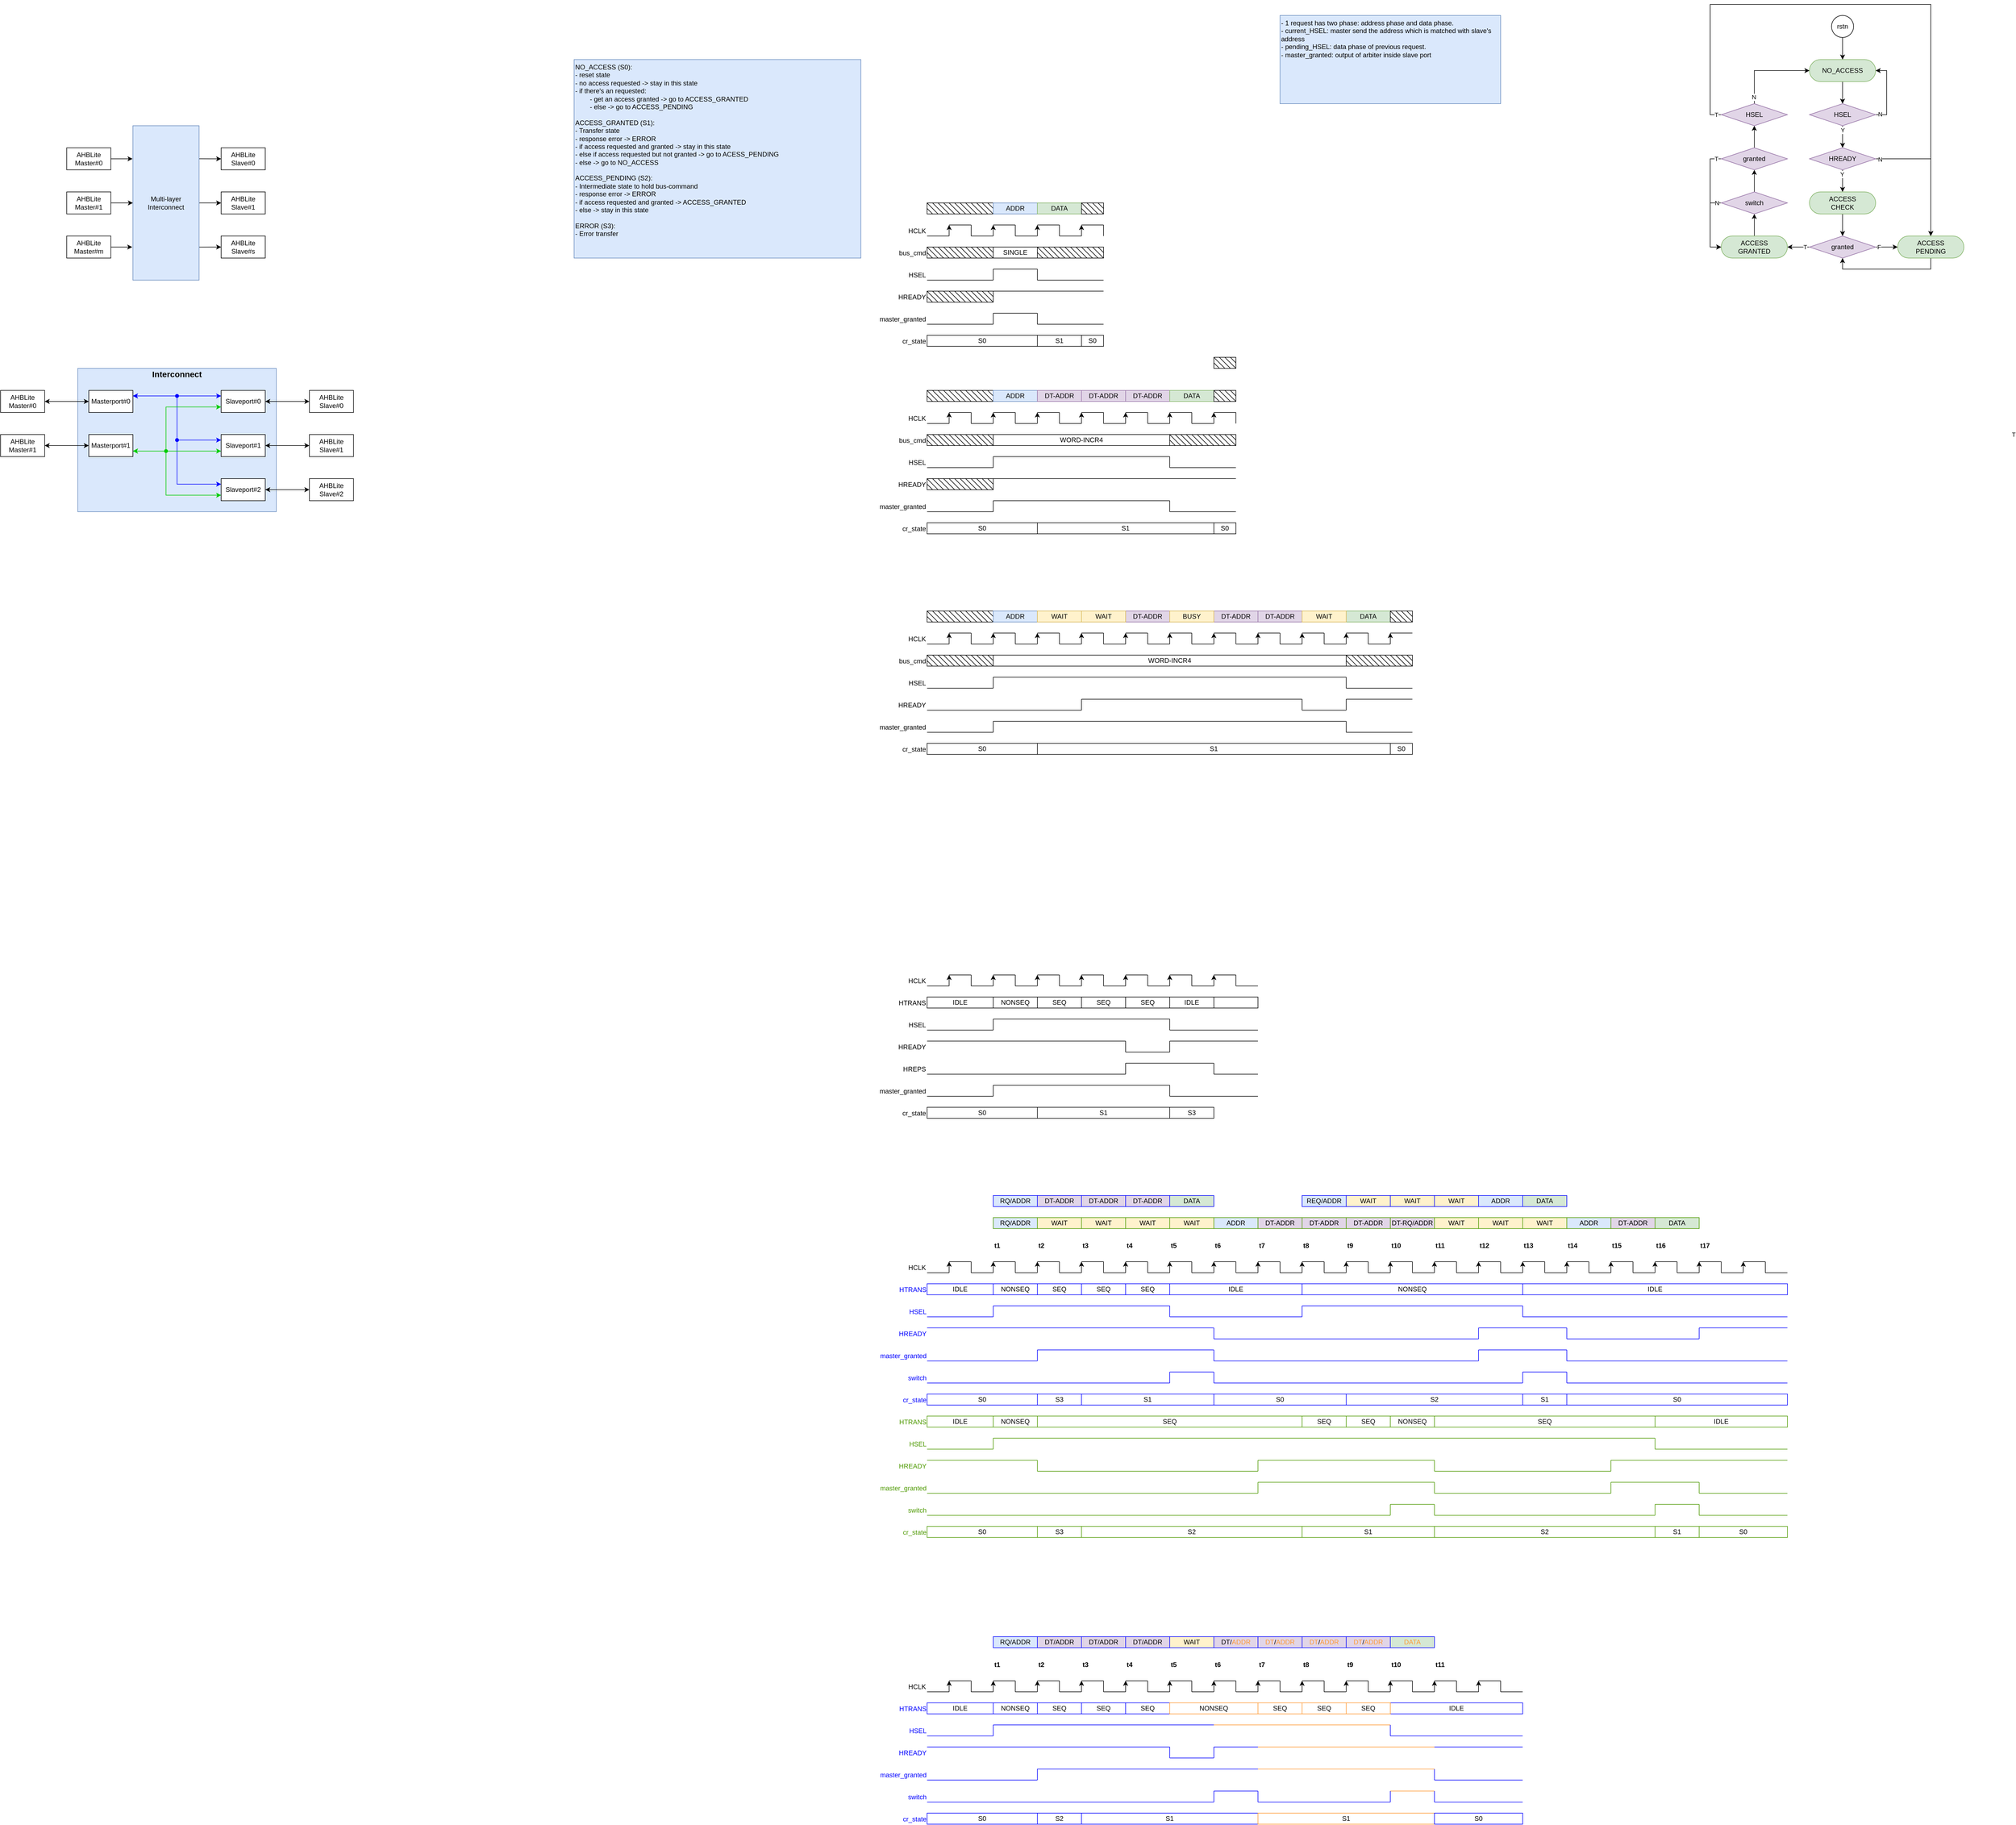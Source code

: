 <mxfile version="24.2.2" type="device" pages="4">
  <diagram name="Page-1" id="7e0a89b8-554c-2b80-1dc8-d5c74ca68de4">
    <mxGraphModel dx="4590" dy="697" grid="1" gridSize="10" guides="0" tooltips="1" connect="1" arrows="1" fold="1" page="1" pageScale="1" pageWidth="1100" pageHeight="850" background="none" math="0" shadow="0">
      <root>
        <mxCell id="0" />
        <mxCell id="1" parent="0" />
        <mxCell id="oiLHK6jTESItNRTT4Kiy-40" value="" style="rounded=0;whiteSpace=wrap;html=1;fillColor=#dae8fc;strokeColor=#6c8ebf;" parent="1" vertex="1">
          <mxGeometry x="-2460" y="680" width="360" height="260" as="geometry" />
        </mxCell>
        <mxCell id="jGuxTbzXwgMuQfwyp0ug-51" style="edgeStyle=orthogonalEdgeStyle;rounded=0;orthogonalLoop=1;jettySize=auto;html=1;exitX=0.5;exitY=1;exitDx=0;exitDy=0;entryX=0.5;entryY=0;entryDx=0;entryDy=0;" parent="1" source="OmlpcQI9IJZ9FruPpQCv-1" target="OmlpcQI9IJZ9FruPpQCv-16" edge="1">
          <mxGeometry relative="1" as="geometry" />
        </mxCell>
        <mxCell id="OmlpcQI9IJZ9FruPpQCv-1" value="NO_ACCESS" style="rounded=1;whiteSpace=wrap;html=1;arcSize=50;fillColor=#d5e8d4;strokeColor=#82b366;" parent="1" vertex="1">
          <mxGeometry x="680" y="120" width="120" height="40" as="geometry" />
        </mxCell>
        <mxCell id="MdDjPUBn1TuSIXOxV2Gl-2" style="edgeStyle=orthogonalEdgeStyle;rounded=0;orthogonalLoop=1;jettySize=auto;html=1;exitX=0.5;exitY=1;exitDx=0;exitDy=0;entryX=0.5;entryY=0;entryDx=0;entryDy=0;" parent="1" source="OmlpcQI9IJZ9FruPpQCv-16" target="MdDjPUBn1TuSIXOxV2Gl-1" edge="1">
          <mxGeometry relative="1" as="geometry" />
        </mxCell>
        <mxCell id="MdDjPUBn1TuSIXOxV2Gl-6" value="Y" style="edgeLabel;html=1;align=center;verticalAlign=middle;resizable=0;points=[];" parent="MdDjPUBn1TuSIXOxV2Gl-2" vertex="1" connectable="0">
          <mxGeometry x="-0.618" relative="1" as="geometry">
            <mxPoint as="offset" />
          </mxGeometry>
        </mxCell>
        <mxCell id="MdDjPUBn1TuSIXOxV2Gl-8" style="edgeStyle=orthogonalEdgeStyle;rounded=0;orthogonalLoop=1;jettySize=auto;html=1;exitX=1;exitY=0.5;exitDx=0;exitDy=0;entryX=1;entryY=0.5;entryDx=0;entryDy=0;" parent="1" source="OmlpcQI9IJZ9FruPpQCv-16" target="OmlpcQI9IJZ9FruPpQCv-1" edge="1">
          <mxGeometry relative="1" as="geometry" />
        </mxCell>
        <mxCell id="MdDjPUBn1TuSIXOxV2Gl-9" value="N" style="edgeLabel;html=1;align=center;verticalAlign=middle;resizable=0;points=[];" parent="MdDjPUBn1TuSIXOxV2Gl-8" vertex="1" connectable="0">
          <mxGeometry x="-0.871" y="1" relative="1" as="geometry">
            <mxPoint as="offset" />
          </mxGeometry>
        </mxCell>
        <mxCell id="OmlpcQI9IJZ9FruPpQCv-16" value="HSEL" style="rhombus;whiteSpace=wrap;html=1;fillColor=#e1d5e7;strokeColor=#9673a6;" parent="1" vertex="1">
          <mxGeometry x="680" y="200" width="120" height="40" as="geometry" />
        </mxCell>
        <mxCell id="OmlpcQI9IJZ9FruPpQCv-20" value="&lt;div&gt;- 1 request has two phase: address phase and data phase.&lt;/div&gt;- current_HSEL: master send the address which is matched with slave&#39;s address&lt;div&gt;- pending_HSEL: data phase of previous request.&lt;/div&gt;&lt;div&gt;- master_granted: output of arbiter inside slave port&lt;/div&gt;" style="text;html=1;align=left;verticalAlign=top;whiteSpace=wrap;rounded=0;fillColor=#dae8fc;strokeColor=#6c8ebf;" parent="1" vertex="1">
          <mxGeometry x="-280" y="40" width="400" height="160" as="geometry" />
        </mxCell>
        <mxCell id="OmlpcQI9IJZ9FruPpQCv-22" value="&lt;div&gt;NO_ACCESS (S0):&lt;/div&gt;&lt;div&gt;- reset state&lt;/div&gt;&lt;div&gt;- no access requested -&amp;gt; stay in this state&lt;/div&gt;&lt;div&gt;- if there&#39;s an requested:&lt;/div&gt;&lt;div&gt;&lt;span style=&quot;white-space: pre;&quot;&gt;&#x9;&lt;/span&gt;- get an access granted -&amp;gt; go to ACCESS_GRANTED&lt;br&gt;&lt;/div&gt;&lt;div&gt;&lt;span style=&quot;white-space: pre;&quot;&gt;&#x9;&lt;/span&gt;- else -&amp;gt; go to ACCESS_PENDING&lt;br&gt;&lt;/div&gt;&lt;div&gt;&lt;br&gt;&lt;/div&gt;&lt;div&gt;ACCESS_GRANTED (S1):&lt;/div&gt;&lt;div&gt;- Transfer state&lt;/div&gt;&lt;div&gt;- response error -&amp;gt; ERROR&lt;/div&gt;&lt;div&gt;- if access requested and granted -&amp;gt; stay in this state&lt;/div&gt;&lt;div&gt;- else if access requested but not granted -&amp;gt; go to ACESS_PENDING&lt;/div&gt;&lt;div&gt;- else -&amp;gt; go to NO_ACCESS&lt;/div&gt;&lt;div&gt;&lt;br&gt;&lt;/div&gt;&lt;div&gt;ACCESS_PENDING (S2):&lt;/div&gt;&lt;div&gt;-&amp;nbsp;Intermediate state to hold bus-command&lt;/div&gt;&lt;div&gt;-&amp;nbsp;&lt;span style=&quot;background-color: initial;&quot;&gt;response error -&amp;gt; ERROR&lt;/span&gt;&lt;/div&gt;&lt;div&gt;&lt;span style=&quot;background-color: initial;&quot;&gt;- if&amp;nbsp;&lt;/span&gt;&lt;span style=&quot;background-color: initial;&quot;&gt;access requested and granted -&amp;gt; ACCESS_GRANTED&lt;/span&gt;&lt;/div&gt;&lt;div&gt;&lt;span style=&quot;background-color: initial;&quot;&gt;- else -&amp;gt; stay in this state&lt;/span&gt;&lt;/div&gt;&lt;div&gt;&lt;br&gt;&lt;/div&gt;&lt;div&gt;ERROR (S3):&lt;/div&gt;&lt;div&gt;- Error transfer&lt;/div&gt;" style="text;html=1;align=left;verticalAlign=top;whiteSpace=wrap;rounded=0;fillColor=#dae8fc;strokeColor=#6c8ebf;" parent="1" vertex="1">
          <mxGeometry x="-1560" y="120" width="520" height="360" as="geometry" />
        </mxCell>
        <mxCell id="OmlpcQI9IJZ9FruPpQCv-23" value="" style="endArrow=none;html=1;rounded=0;" parent="1" edge="1">
          <mxGeometry width="50" height="50" relative="1" as="geometry">
            <mxPoint x="-920" y="440" as="sourcePoint" />
            <mxPoint x="-880" y="440" as="targetPoint" />
          </mxGeometry>
        </mxCell>
        <mxCell id="OmlpcQI9IJZ9FruPpQCv-24" value="" style="endArrow=classic;html=1;rounded=0;" parent="1" edge="1">
          <mxGeometry width="50" height="50" relative="1" as="geometry">
            <mxPoint x="-880" y="440" as="sourcePoint" />
            <mxPoint x="-880" y="420" as="targetPoint" />
          </mxGeometry>
        </mxCell>
        <mxCell id="OmlpcQI9IJZ9FruPpQCv-27" value="" style="endArrow=none;html=1;rounded=0;" parent="1" edge="1">
          <mxGeometry width="50" height="50" relative="1" as="geometry">
            <mxPoint x="-840" y="420" as="sourcePoint" />
            <mxPoint x="-840" y="440" as="targetPoint" />
          </mxGeometry>
        </mxCell>
        <mxCell id="OmlpcQI9IJZ9FruPpQCv-28" value="" style="endArrow=none;html=1;rounded=0;" parent="1" edge="1">
          <mxGeometry width="50" height="50" relative="1" as="geometry">
            <mxPoint x="-880" y="420" as="sourcePoint" />
            <mxPoint x="-840" y="420" as="targetPoint" />
          </mxGeometry>
        </mxCell>
        <mxCell id="OmlpcQI9IJZ9FruPpQCv-31" value="" style="endArrow=none;html=1;rounded=0;" parent="1" edge="1">
          <mxGeometry width="50" height="50" relative="1" as="geometry">
            <mxPoint x="-840" y="440" as="sourcePoint" />
            <mxPoint x="-800" y="440" as="targetPoint" />
          </mxGeometry>
        </mxCell>
        <mxCell id="OmlpcQI9IJZ9FruPpQCv-32" value="" style="endArrow=classic;html=1;rounded=0;" parent="1" edge="1">
          <mxGeometry width="50" height="50" relative="1" as="geometry">
            <mxPoint x="-800" y="440" as="sourcePoint" />
            <mxPoint x="-800" y="420" as="targetPoint" />
          </mxGeometry>
        </mxCell>
        <mxCell id="OmlpcQI9IJZ9FruPpQCv-33" value="" style="endArrow=none;html=1;rounded=0;" parent="1" edge="1">
          <mxGeometry width="50" height="50" relative="1" as="geometry">
            <mxPoint x="-760" y="420" as="sourcePoint" />
            <mxPoint x="-760" y="440" as="targetPoint" />
          </mxGeometry>
        </mxCell>
        <mxCell id="OmlpcQI9IJZ9FruPpQCv-34" value="" style="endArrow=none;html=1;rounded=0;" parent="1" edge="1">
          <mxGeometry width="50" height="50" relative="1" as="geometry">
            <mxPoint x="-800" y="420" as="sourcePoint" />
            <mxPoint x="-760" y="420" as="targetPoint" />
          </mxGeometry>
        </mxCell>
        <mxCell id="OmlpcQI9IJZ9FruPpQCv-43" value="" style="endArrow=none;html=1;rounded=0;" parent="1" edge="1">
          <mxGeometry width="50" height="50" relative="1" as="geometry">
            <mxPoint x="-760" y="440" as="sourcePoint" />
            <mxPoint x="-720" y="440" as="targetPoint" />
          </mxGeometry>
        </mxCell>
        <mxCell id="OmlpcQI9IJZ9FruPpQCv-44" value="" style="endArrow=classic;html=1;rounded=0;" parent="1" edge="1">
          <mxGeometry width="50" height="50" relative="1" as="geometry">
            <mxPoint x="-720" y="440" as="sourcePoint" />
            <mxPoint x="-720" y="420" as="targetPoint" />
          </mxGeometry>
        </mxCell>
        <mxCell id="OmlpcQI9IJZ9FruPpQCv-45" value="" style="endArrow=none;html=1;rounded=0;" parent="1" edge="1">
          <mxGeometry width="50" height="50" relative="1" as="geometry">
            <mxPoint x="-680" y="420" as="sourcePoint" />
            <mxPoint x="-680" y="440" as="targetPoint" />
          </mxGeometry>
        </mxCell>
        <mxCell id="OmlpcQI9IJZ9FruPpQCv-46" value="" style="endArrow=none;html=1;rounded=0;" parent="1" edge="1">
          <mxGeometry width="50" height="50" relative="1" as="geometry">
            <mxPoint x="-720" y="420" as="sourcePoint" />
            <mxPoint x="-680" y="420" as="targetPoint" />
          </mxGeometry>
        </mxCell>
        <mxCell id="OmlpcQI9IJZ9FruPpQCv-47" value="" style="endArrow=none;html=1;rounded=0;" parent="1" edge="1">
          <mxGeometry width="50" height="50" relative="1" as="geometry">
            <mxPoint x="-680" y="440" as="sourcePoint" />
            <mxPoint x="-640" y="440" as="targetPoint" />
          </mxGeometry>
        </mxCell>
        <mxCell id="OmlpcQI9IJZ9FruPpQCv-48" value="" style="endArrow=classic;html=1;rounded=0;" parent="1" edge="1">
          <mxGeometry width="50" height="50" relative="1" as="geometry">
            <mxPoint x="-640" y="440" as="sourcePoint" />
            <mxPoint x="-640" y="420" as="targetPoint" />
          </mxGeometry>
        </mxCell>
        <mxCell id="OmlpcQI9IJZ9FruPpQCv-49" value="" style="endArrow=none;html=1;rounded=0;" parent="1" edge="1">
          <mxGeometry width="50" height="50" relative="1" as="geometry">
            <mxPoint x="-600" y="420" as="sourcePoint" />
            <mxPoint x="-600" y="440" as="targetPoint" />
          </mxGeometry>
        </mxCell>
        <mxCell id="OmlpcQI9IJZ9FruPpQCv-50" value="" style="endArrow=none;html=1;rounded=0;" parent="1" edge="1">
          <mxGeometry width="50" height="50" relative="1" as="geometry">
            <mxPoint x="-640" y="420" as="sourcePoint" />
            <mxPoint x="-600" y="420" as="targetPoint" />
          </mxGeometry>
        </mxCell>
        <mxCell id="OmlpcQI9IJZ9FruPpQCv-67" value="HCLK" style="text;html=1;align=right;verticalAlign=bottom;whiteSpace=wrap;rounded=0;" parent="1" vertex="1">
          <mxGeometry x="-1080" y="420" width="160" height="20" as="geometry" />
        </mxCell>
        <mxCell id="OmlpcQI9IJZ9FruPpQCv-69" value="bus_cmd" style="text;html=1;align=right;verticalAlign=bottom;whiteSpace=wrap;rounded=0;" parent="1" vertex="1">
          <mxGeometry x="-1080" y="460" width="160" height="20" as="geometry" />
        </mxCell>
        <mxCell id="OmlpcQI9IJZ9FruPpQCv-84" value="" style="group" parent="1" vertex="1" connectable="0">
          <mxGeometry x="-920" y="460" width="120" height="20" as="geometry" />
        </mxCell>
        <mxCell id="OmlpcQI9IJZ9FruPpQCv-68" value="" style="rounded=0;whiteSpace=wrap;html=1;" parent="OmlpcQI9IJZ9FruPpQCv-84" vertex="1">
          <mxGeometry width="120" height="20" as="geometry" />
        </mxCell>
        <mxCell id="OmlpcQI9IJZ9FruPpQCv-70" value="" style="endArrow=none;html=1;rounded=0;entryX=0.168;entryY=1.015;entryDx=0;entryDy=0;entryPerimeter=0;exitX=0;exitY=0;exitDx=0;exitDy=0;" parent="OmlpcQI9IJZ9FruPpQCv-84" source="OmlpcQI9IJZ9FruPpQCv-68" target="OmlpcQI9IJZ9FruPpQCv-68" edge="1">
          <mxGeometry width="50" height="50" relative="1" as="geometry">
            <mxPoint y="20" as="sourcePoint" />
            <mxPoint x="50" y="-30" as="targetPoint" />
          </mxGeometry>
        </mxCell>
        <mxCell id="OmlpcQI9IJZ9FruPpQCv-71" value="" style="endArrow=none;html=1;rounded=0;entryX=0.168;entryY=1.015;entryDx=0;entryDy=0;entryPerimeter=0;exitX=0;exitY=0;exitDx=0;exitDy=0;" parent="OmlpcQI9IJZ9FruPpQCv-84" edge="1">
          <mxGeometry width="50" height="50" relative="1" as="geometry">
            <mxPoint x="20" as="sourcePoint" />
            <mxPoint x="40" y="20" as="targetPoint" />
          </mxGeometry>
        </mxCell>
        <mxCell id="OmlpcQI9IJZ9FruPpQCv-72" value="" style="endArrow=none;html=1;rounded=0;entryX=0.168;entryY=1.015;entryDx=0;entryDy=0;entryPerimeter=0;exitX=0;exitY=0;exitDx=0;exitDy=0;" parent="OmlpcQI9IJZ9FruPpQCv-84" edge="1">
          <mxGeometry width="50" height="50" relative="1" as="geometry">
            <mxPoint x="40" as="sourcePoint" />
            <mxPoint x="60" y="20" as="targetPoint" />
          </mxGeometry>
        </mxCell>
        <mxCell id="OmlpcQI9IJZ9FruPpQCv-73" value="" style="endArrow=none;html=1;rounded=0;entryX=0.168;entryY=1.015;entryDx=0;entryDy=0;entryPerimeter=0;exitX=0;exitY=0;exitDx=0;exitDy=0;" parent="OmlpcQI9IJZ9FruPpQCv-84" edge="1">
          <mxGeometry width="50" height="50" relative="1" as="geometry">
            <mxPoint x="60" as="sourcePoint" />
            <mxPoint x="80" y="20" as="targetPoint" />
          </mxGeometry>
        </mxCell>
        <mxCell id="OmlpcQI9IJZ9FruPpQCv-74" value="" style="endArrow=none;html=1;rounded=0;entryX=0.168;entryY=1.015;entryDx=0;entryDy=0;entryPerimeter=0;exitX=0;exitY=0;exitDx=0;exitDy=0;" parent="OmlpcQI9IJZ9FruPpQCv-84" edge="1">
          <mxGeometry width="50" height="50" relative="1" as="geometry">
            <mxPoint x="80" as="sourcePoint" />
            <mxPoint x="100" y="20" as="targetPoint" />
          </mxGeometry>
        </mxCell>
        <mxCell id="OmlpcQI9IJZ9FruPpQCv-75" value="" style="endArrow=none;html=1;rounded=0;entryX=0.168;entryY=1.015;entryDx=0;entryDy=0;entryPerimeter=0;exitX=0;exitY=0;exitDx=0;exitDy=0;" parent="OmlpcQI9IJZ9FruPpQCv-84" edge="1">
          <mxGeometry width="50" height="50" relative="1" as="geometry">
            <mxPoint x="100" as="sourcePoint" />
            <mxPoint x="120" y="20" as="targetPoint" />
          </mxGeometry>
        </mxCell>
        <mxCell id="OmlpcQI9IJZ9FruPpQCv-76" value="" style="endArrow=none;html=1;rounded=0;entryX=0.168;entryY=1.015;entryDx=0;entryDy=0;entryPerimeter=0;exitX=0;exitY=0;exitDx=0;exitDy=0;" parent="OmlpcQI9IJZ9FruPpQCv-84" edge="1">
          <mxGeometry width="50" height="50" relative="1" as="geometry">
            <mxPoint x="10" as="sourcePoint" />
            <mxPoint x="30" y="20" as="targetPoint" />
          </mxGeometry>
        </mxCell>
        <mxCell id="OmlpcQI9IJZ9FruPpQCv-77" value="" style="endArrow=none;html=1;rounded=0;entryX=0.168;entryY=1.015;entryDx=0;entryDy=0;entryPerimeter=0;exitX=0;exitY=0;exitDx=0;exitDy=0;" parent="OmlpcQI9IJZ9FruPpQCv-84" edge="1">
          <mxGeometry width="50" height="50" relative="1" as="geometry">
            <mxPoint x="30" as="sourcePoint" />
            <mxPoint x="50" y="20" as="targetPoint" />
          </mxGeometry>
        </mxCell>
        <mxCell id="OmlpcQI9IJZ9FruPpQCv-78" value="" style="endArrow=none;html=1;rounded=0;entryX=0.168;entryY=1.015;entryDx=0;entryDy=0;entryPerimeter=0;exitX=0;exitY=0;exitDx=0;exitDy=0;" parent="OmlpcQI9IJZ9FruPpQCv-84" edge="1">
          <mxGeometry width="50" height="50" relative="1" as="geometry">
            <mxPoint x="50" as="sourcePoint" />
            <mxPoint x="70" y="20" as="targetPoint" />
          </mxGeometry>
        </mxCell>
        <mxCell id="OmlpcQI9IJZ9FruPpQCv-79" value="" style="endArrow=none;html=1;rounded=0;entryX=0.168;entryY=1.015;entryDx=0;entryDy=0;entryPerimeter=0;exitX=0;exitY=0;exitDx=0;exitDy=0;" parent="OmlpcQI9IJZ9FruPpQCv-84" edge="1">
          <mxGeometry width="50" height="50" relative="1" as="geometry">
            <mxPoint x="70" as="sourcePoint" />
            <mxPoint x="90" y="20" as="targetPoint" />
          </mxGeometry>
        </mxCell>
        <mxCell id="OmlpcQI9IJZ9FruPpQCv-81" value="" style="endArrow=none;html=1;rounded=0;entryX=0.168;entryY=1.015;entryDx=0;entryDy=0;entryPerimeter=0;exitX=0;exitY=0;exitDx=0;exitDy=0;" parent="OmlpcQI9IJZ9FruPpQCv-84" edge="1">
          <mxGeometry width="50" height="50" relative="1" as="geometry">
            <mxPoint x="90" as="sourcePoint" />
            <mxPoint x="110" y="20" as="targetPoint" />
          </mxGeometry>
        </mxCell>
        <mxCell id="OmlpcQI9IJZ9FruPpQCv-82" value="" style="endArrow=none;html=1;rounded=0;entryX=0.168;entryY=1.015;entryDx=0;entryDy=0;entryPerimeter=0;" parent="OmlpcQI9IJZ9FruPpQCv-84" edge="1">
          <mxGeometry width="50" height="50" relative="1" as="geometry">
            <mxPoint y="10" as="sourcePoint" />
            <mxPoint x="10" y="20" as="targetPoint" />
          </mxGeometry>
        </mxCell>
        <mxCell id="OmlpcQI9IJZ9FruPpQCv-83" value="" style="endArrow=none;html=1;rounded=0;entryX=1;entryY=0.5;entryDx=0;entryDy=0;exitX=0;exitY=0;exitDx=0;exitDy=0;" parent="OmlpcQI9IJZ9FruPpQCv-84" target="OmlpcQI9IJZ9FruPpQCv-68" edge="1">
          <mxGeometry width="50" height="50" relative="1" as="geometry">
            <mxPoint x="110" as="sourcePoint" />
            <mxPoint x="130" y="20" as="targetPoint" />
          </mxGeometry>
        </mxCell>
        <mxCell id="OmlpcQI9IJZ9FruPpQCv-86" value="SINGLE" style="rounded=0;whiteSpace=wrap;html=1;" parent="1" vertex="1">
          <mxGeometry x="-800" y="460" width="80" height="20" as="geometry" />
        </mxCell>
        <mxCell id="OmlpcQI9IJZ9FruPpQCv-87" value="cr_state" style="text;html=1;align=right;verticalAlign=bottom;whiteSpace=wrap;rounded=0;" parent="1" vertex="1">
          <mxGeometry x="-1080" y="620" width="160" height="20" as="geometry" />
        </mxCell>
        <mxCell id="OmlpcQI9IJZ9FruPpQCv-88" value="S0" style="rounded=0;whiteSpace=wrap;html=1;" parent="1" vertex="1">
          <mxGeometry x="-920" y="620" width="200" height="20" as="geometry" />
        </mxCell>
        <mxCell id="OmlpcQI9IJZ9FruPpQCv-89" value="S1" style="rounded=0;whiteSpace=wrap;html=1;" parent="1" vertex="1">
          <mxGeometry x="-720" y="620" width="80" height="20" as="geometry" />
        </mxCell>
        <mxCell id="OmlpcQI9IJZ9FruPpQCv-90" value="" style="endArrow=none;html=1;rounded=0;" parent="1" edge="1">
          <mxGeometry width="50" height="50" relative="1" as="geometry">
            <mxPoint x="-920" y="520" as="sourcePoint" />
            <mxPoint x="-800" y="520" as="targetPoint" />
          </mxGeometry>
        </mxCell>
        <mxCell id="OmlpcQI9IJZ9FruPpQCv-91" value="HSEL" style="text;html=1;align=right;verticalAlign=bottom;whiteSpace=wrap;rounded=0;" parent="1" vertex="1">
          <mxGeometry x="-1080" y="500" width="160" height="20" as="geometry" />
        </mxCell>
        <mxCell id="OmlpcQI9IJZ9FruPpQCv-92" value="" style="endArrow=none;html=1;rounded=0;" parent="1" edge="1">
          <mxGeometry width="50" height="50" relative="1" as="geometry">
            <mxPoint x="-800" y="520" as="sourcePoint" />
            <mxPoint x="-800" y="500" as="targetPoint" />
          </mxGeometry>
        </mxCell>
        <mxCell id="OmlpcQI9IJZ9FruPpQCv-93" value="" style="endArrow=none;html=1;rounded=0;" parent="1" edge="1">
          <mxGeometry width="50" height="50" relative="1" as="geometry">
            <mxPoint x="-800" y="500" as="sourcePoint" />
            <mxPoint x="-720" y="500" as="targetPoint" />
          </mxGeometry>
        </mxCell>
        <mxCell id="OmlpcQI9IJZ9FruPpQCv-94" value="" style="endArrow=none;html=1;rounded=0;" parent="1" edge="1">
          <mxGeometry width="50" height="50" relative="1" as="geometry">
            <mxPoint x="-720" y="520" as="sourcePoint" />
            <mxPoint x="-720" y="500" as="targetPoint" />
          </mxGeometry>
        </mxCell>
        <mxCell id="OmlpcQI9IJZ9FruPpQCv-96" value="" style="group" parent="1" vertex="1" connectable="0">
          <mxGeometry x="-720" y="460" width="120" height="20" as="geometry" />
        </mxCell>
        <mxCell id="OmlpcQI9IJZ9FruPpQCv-97" value="" style="rounded=0;whiteSpace=wrap;html=1;" parent="OmlpcQI9IJZ9FruPpQCv-96" vertex="1">
          <mxGeometry width="120" height="20" as="geometry" />
        </mxCell>
        <mxCell id="OmlpcQI9IJZ9FruPpQCv-98" value="" style="endArrow=none;html=1;rounded=0;entryX=0.168;entryY=1.015;entryDx=0;entryDy=0;entryPerimeter=0;exitX=0;exitY=0;exitDx=0;exitDy=0;" parent="OmlpcQI9IJZ9FruPpQCv-96" source="OmlpcQI9IJZ9FruPpQCv-97" target="OmlpcQI9IJZ9FruPpQCv-97" edge="1">
          <mxGeometry width="50" height="50" relative="1" as="geometry">
            <mxPoint y="20" as="sourcePoint" />
            <mxPoint x="50" y="-30" as="targetPoint" />
          </mxGeometry>
        </mxCell>
        <mxCell id="OmlpcQI9IJZ9FruPpQCv-99" value="" style="endArrow=none;html=1;rounded=0;entryX=0.168;entryY=1.015;entryDx=0;entryDy=0;entryPerimeter=0;exitX=0;exitY=0;exitDx=0;exitDy=0;" parent="OmlpcQI9IJZ9FruPpQCv-96" edge="1">
          <mxGeometry width="50" height="50" relative="1" as="geometry">
            <mxPoint x="20" as="sourcePoint" />
            <mxPoint x="40" y="20" as="targetPoint" />
          </mxGeometry>
        </mxCell>
        <mxCell id="OmlpcQI9IJZ9FruPpQCv-100" value="" style="endArrow=none;html=1;rounded=0;entryX=0.168;entryY=1.015;entryDx=0;entryDy=0;entryPerimeter=0;exitX=0;exitY=0;exitDx=0;exitDy=0;" parent="OmlpcQI9IJZ9FruPpQCv-96" edge="1">
          <mxGeometry width="50" height="50" relative="1" as="geometry">
            <mxPoint x="40" as="sourcePoint" />
            <mxPoint x="60" y="20" as="targetPoint" />
          </mxGeometry>
        </mxCell>
        <mxCell id="OmlpcQI9IJZ9FruPpQCv-101" value="" style="endArrow=none;html=1;rounded=0;entryX=0.168;entryY=1.015;entryDx=0;entryDy=0;entryPerimeter=0;exitX=0;exitY=0;exitDx=0;exitDy=0;" parent="OmlpcQI9IJZ9FruPpQCv-96" edge="1">
          <mxGeometry width="50" height="50" relative="1" as="geometry">
            <mxPoint x="60" as="sourcePoint" />
            <mxPoint x="80" y="20" as="targetPoint" />
          </mxGeometry>
        </mxCell>
        <mxCell id="OmlpcQI9IJZ9FruPpQCv-102" value="" style="endArrow=none;html=1;rounded=0;entryX=0.168;entryY=1.015;entryDx=0;entryDy=0;entryPerimeter=0;exitX=0;exitY=0;exitDx=0;exitDy=0;" parent="OmlpcQI9IJZ9FruPpQCv-96" edge="1">
          <mxGeometry width="50" height="50" relative="1" as="geometry">
            <mxPoint x="80" as="sourcePoint" />
            <mxPoint x="100" y="20" as="targetPoint" />
          </mxGeometry>
        </mxCell>
        <mxCell id="OmlpcQI9IJZ9FruPpQCv-103" value="" style="endArrow=none;html=1;rounded=0;entryX=0.168;entryY=1.015;entryDx=0;entryDy=0;entryPerimeter=0;exitX=0;exitY=0;exitDx=0;exitDy=0;" parent="OmlpcQI9IJZ9FruPpQCv-96" edge="1">
          <mxGeometry width="50" height="50" relative="1" as="geometry">
            <mxPoint x="100" as="sourcePoint" />
            <mxPoint x="120" y="20" as="targetPoint" />
          </mxGeometry>
        </mxCell>
        <mxCell id="OmlpcQI9IJZ9FruPpQCv-104" value="" style="endArrow=none;html=1;rounded=0;entryX=0.168;entryY=1.015;entryDx=0;entryDy=0;entryPerimeter=0;exitX=0;exitY=0;exitDx=0;exitDy=0;" parent="OmlpcQI9IJZ9FruPpQCv-96" edge="1">
          <mxGeometry width="50" height="50" relative="1" as="geometry">
            <mxPoint x="10" as="sourcePoint" />
            <mxPoint x="30" y="20" as="targetPoint" />
          </mxGeometry>
        </mxCell>
        <mxCell id="OmlpcQI9IJZ9FruPpQCv-105" value="" style="endArrow=none;html=1;rounded=0;entryX=0.168;entryY=1.015;entryDx=0;entryDy=0;entryPerimeter=0;exitX=0;exitY=0;exitDx=0;exitDy=0;" parent="OmlpcQI9IJZ9FruPpQCv-96" edge="1">
          <mxGeometry width="50" height="50" relative="1" as="geometry">
            <mxPoint x="30" as="sourcePoint" />
            <mxPoint x="50" y="20" as="targetPoint" />
          </mxGeometry>
        </mxCell>
        <mxCell id="OmlpcQI9IJZ9FruPpQCv-106" value="" style="endArrow=none;html=1;rounded=0;entryX=0.168;entryY=1.015;entryDx=0;entryDy=0;entryPerimeter=0;exitX=0;exitY=0;exitDx=0;exitDy=0;" parent="OmlpcQI9IJZ9FruPpQCv-96" edge="1">
          <mxGeometry width="50" height="50" relative="1" as="geometry">
            <mxPoint x="50" as="sourcePoint" />
            <mxPoint x="70" y="20" as="targetPoint" />
          </mxGeometry>
        </mxCell>
        <mxCell id="OmlpcQI9IJZ9FruPpQCv-107" value="" style="endArrow=none;html=1;rounded=0;entryX=0.168;entryY=1.015;entryDx=0;entryDy=0;entryPerimeter=0;exitX=0;exitY=0;exitDx=0;exitDy=0;" parent="OmlpcQI9IJZ9FruPpQCv-96" edge="1">
          <mxGeometry width="50" height="50" relative="1" as="geometry">
            <mxPoint x="70" as="sourcePoint" />
            <mxPoint x="90" y="20" as="targetPoint" />
          </mxGeometry>
        </mxCell>
        <mxCell id="OmlpcQI9IJZ9FruPpQCv-108" value="" style="endArrow=none;html=1;rounded=0;entryX=0.168;entryY=1.015;entryDx=0;entryDy=0;entryPerimeter=0;exitX=0;exitY=0;exitDx=0;exitDy=0;" parent="OmlpcQI9IJZ9FruPpQCv-96" edge="1">
          <mxGeometry width="50" height="50" relative="1" as="geometry">
            <mxPoint x="90" as="sourcePoint" />
            <mxPoint x="110" y="20" as="targetPoint" />
          </mxGeometry>
        </mxCell>
        <mxCell id="OmlpcQI9IJZ9FruPpQCv-109" value="" style="endArrow=none;html=1;rounded=0;entryX=0.168;entryY=1.015;entryDx=0;entryDy=0;entryPerimeter=0;" parent="OmlpcQI9IJZ9FruPpQCv-96" edge="1">
          <mxGeometry width="50" height="50" relative="1" as="geometry">
            <mxPoint y="10" as="sourcePoint" />
            <mxPoint x="10" y="20" as="targetPoint" />
          </mxGeometry>
        </mxCell>
        <mxCell id="OmlpcQI9IJZ9FruPpQCv-110" value="" style="endArrow=none;html=1;rounded=0;entryX=1;entryY=0.5;entryDx=0;entryDy=0;exitX=0;exitY=0;exitDx=0;exitDy=0;" parent="OmlpcQI9IJZ9FruPpQCv-96" target="OmlpcQI9IJZ9FruPpQCv-97" edge="1">
          <mxGeometry width="50" height="50" relative="1" as="geometry">
            <mxPoint x="110" as="sourcePoint" />
            <mxPoint x="130" y="20" as="targetPoint" />
          </mxGeometry>
        </mxCell>
        <mxCell id="OmlpcQI9IJZ9FruPpQCv-111" value="" style="endArrow=none;html=1;rounded=0;" parent="1" edge="1">
          <mxGeometry width="50" height="50" relative="1" as="geometry">
            <mxPoint x="-720" y="520" as="sourcePoint" />
            <mxPoint x="-600" y="520" as="targetPoint" />
          </mxGeometry>
        </mxCell>
        <mxCell id="OmlpcQI9IJZ9FruPpQCv-112" value="HREADY" style="text;html=1;align=right;verticalAlign=bottom;whiteSpace=wrap;rounded=0;" parent="1" vertex="1">
          <mxGeometry x="-1080" y="540" width="160" height="20" as="geometry" />
        </mxCell>
        <mxCell id="OmlpcQI9IJZ9FruPpQCv-114" value="" style="group" parent="1" vertex="1" connectable="0">
          <mxGeometry x="-920" y="540" width="120" height="20" as="geometry" />
        </mxCell>
        <mxCell id="OmlpcQI9IJZ9FruPpQCv-115" value="" style="rounded=0;whiteSpace=wrap;html=1;" parent="OmlpcQI9IJZ9FruPpQCv-114" vertex="1">
          <mxGeometry width="120" height="20" as="geometry" />
        </mxCell>
        <mxCell id="OmlpcQI9IJZ9FruPpQCv-116" value="" style="endArrow=none;html=1;rounded=0;entryX=0.168;entryY=1.015;entryDx=0;entryDy=0;entryPerimeter=0;exitX=0;exitY=0;exitDx=0;exitDy=0;" parent="OmlpcQI9IJZ9FruPpQCv-114" source="OmlpcQI9IJZ9FruPpQCv-115" target="OmlpcQI9IJZ9FruPpQCv-115" edge="1">
          <mxGeometry width="50" height="50" relative="1" as="geometry">
            <mxPoint y="20" as="sourcePoint" />
            <mxPoint x="50" y="-30" as="targetPoint" />
          </mxGeometry>
        </mxCell>
        <mxCell id="OmlpcQI9IJZ9FruPpQCv-117" value="" style="endArrow=none;html=1;rounded=0;entryX=0.168;entryY=1.015;entryDx=0;entryDy=0;entryPerimeter=0;exitX=0;exitY=0;exitDx=0;exitDy=0;" parent="OmlpcQI9IJZ9FruPpQCv-114" edge="1">
          <mxGeometry width="50" height="50" relative="1" as="geometry">
            <mxPoint x="20" as="sourcePoint" />
            <mxPoint x="40" y="20" as="targetPoint" />
          </mxGeometry>
        </mxCell>
        <mxCell id="OmlpcQI9IJZ9FruPpQCv-118" value="" style="endArrow=none;html=1;rounded=0;entryX=0.168;entryY=1.015;entryDx=0;entryDy=0;entryPerimeter=0;exitX=0;exitY=0;exitDx=0;exitDy=0;" parent="OmlpcQI9IJZ9FruPpQCv-114" edge="1">
          <mxGeometry width="50" height="50" relative="1" as="geometry">
            <mxPoint x="40" as="sourcePoint" />
            <mxPoint x="60" y="20" as="targetPoint" />
          </mxGeometry>
        </mxCell>
        <mxCell id="OmlpcQI9IJZ9FruPpQCv-119" value="" style="endArrow=none;html=1;rounded=0;entryX=0.168;entryY=1.015;entryDx=0;entryDy=0;entryPerimeter=0;exitX=0;exitY=0;exitDx=0;exitDy=0;" parent="OmlpcQI9IJZ9FruPpQCv-114" edge="1">
          <mxGeometry width="50" height="50" relative="1" as="geometry">
            <mxPoint x="60" as="sourcePoint" />
            <mxPoint x="80" y="20" as="targetPoint" />
          </mxGeometry>
        </mxCell>
        <mxCell id="OmlpcQI9IJZ9FruPpQCv-120" value="" style="endArrow=none;html=1;rounded=0;entryX=0.168;entryY=1.015;entryDx=0;entryDy=0;entryPerimeter=0;exitX=0;exitY=0;exitDx=0;exitDy=0;" parent="OmlpcQI9IJZ9FruPpQCv-114" edge="1">
          <mxGeometry width="50" height="50" relative="1" as="geometry">
            <mxPoint x="80" as="sourcePoint" />
            <mxPoint x="100" y="20" as="targetPoint" />
          </mxGeometry>
        </mxCell>
        <mxCell id="OmlpcQI9IJZ9FruPpQCv-121" value="" style="endArrow=none;html=1;rounded=0;entryX=0.168;entryY=1.015;entryDx=0;entryDy=0;entryPerimeter=0;exitX=0;exitY=0;exitDx=0;exitDy=0;" parent="OmlpcQI9IJZ9FruPpQCv-114" edge="1">
          <mxGeometry width="50" height="50" relative="1" as="geometry">
            <mxPoint x="100" as="sourcePoint" />
            <mxPoint x="120" y="20" as="targetPoint" />
          </mxGeometry>
        </mxCell>
        <mxCell id="OmlpcQI9IJZ9FruPpQCv-122" value="" style="endArrow=none;html=1;rounded=0;entryX=0.168;entryY=1.015;entryDx=0;entryDy=0;entryPerimeter=0;exitX=0;exitY=0;exitDx=0;exitDy=0;" parent="OmlpcQI9IJZ9FruPpQCv-114" edge="1">
          <mxGeometry width="50" height="50" relative="1" as="geometry">
            <mxPoint x="10" as="sourcePoint" />
            <mxPoint x="30" y="20" as="targetPoint" />
          </mxGeometry>
        </mxCell>
        <mxCell id="OmlpcQI9IJZ9FruPpQCv-123" value="" style="endArrow=none;html=1;rounded=0;entryX=0.168;entryY=1.015;entryDx=0;entryDy=0;entryPerimeter=0;exitX=0;exitY=0;exitDx=0;exitDy=0;" parent="OmlpcQI9IJZ9FruPpQCv-114" edge="1">
          <mxGeometry width="50" height="50" relative="1" as="geometry">
            <mxPoint x="30" as="sourcePoint" />
            <mxPoint x="50" y="20" as="targetPoint" />
          </mxGeometry>
        </mxCell>
        <mxCell id="OmlpcQI9IJZ9FruPpQCv-124" value="" style="endArrow=none;html=1;rounded=0;entryX=0.168;entryY=1.015;entryDx=0;entryDy=0;entryPerimeter=0;exitX=0;exitY=0;exitDx=0;exitDy=0;" parent="OmlpcQI9IJZ9FruPpQCv-114" edge="1">
          <mxGeometry width="50" height="50" relative="1" as="geometry">
            <mxPoint x="50" as="sourcePoint" />
            <mxPoint x="70" y="20" as="targetPoint" />
          </mxGeometry>
        </mxCell>
        <mxCell id="OmlpcQI9IJZ9FruPpQCv-125" value="" style="endArrow=none;html=1;rounded=0;entryX=0.168;entryY=1.015;entryDx=0;entryDy=0;entryPerimeter=0;exitX=0;exitY=0;exitDx=0;exitDy=0;" parent="OmlpcQI9IJZ9FruPpQCv-114" edge="1">
          <mxGeometry width="50" height="50" relative="1" as="geometry">
            <mxPoint x="70" as="sourcePoint" />
            <mxPoint x="90" y="20" as="targetPoint" />
          </mxGeometry>
        </mxCell>
        <mxCell id="OmlpcQI9IJZ9FruPpQCv-126" value="" style="endArrow=none;html=1;rounded=0;entryX=0.168;entryY=1.015;entryDx=0;entryDy=0;entryPerimeter=0;exitX=0;exitY=0;exitDx=0;exitDy=0;" parent="OmlpcQI9IJZ9FruPpQCv-114" edge="1">
          <mxGeometry width="50" height="50" relative="1" as="geometry">
            <mxPoint x="90" as="sourcePoint" />
            <mxPoint x="110" y="20" as="targetPoint" />
          </mxGeometry>
        </mxCell>
        <mxCell id="OmlpcQI9IJZ9FruPpQCv-127" value="" style="endArrow=none;html=1;rounded=0;entryX=0.168;entryY=1.015;entryDx=0;entryDy=0;entryPerimeter=0;" parent="OmlpcQI9IJZ9FruPpQCv-114" edge="1">
          <mxGeometry width="50" height="50" relative="1" as="geometry">
            <mxPoint y="10" as="sourcePoint" />
            <mxPoint x="10" y="20" as="targetPoint" />
          </mxGeometry>
        </mxCell>
        <mxCell id="OmlpcQI9IJZ9FruPpQCv-128" value="" style="endArrow=none;html=1;rounded=0;entryX=1;entryY=0.5;entryDx=0;entryDy=0;exitX=0;exitY=0;exitDx=0;exitDy=0;" parent="OmlpcQI9IJZ9FruPpQCv-114" target="OmlpcQI9IJZ9FruPpQCv-115" edge="1">
          <mxGeometry width="50" height="50" relative="1" as="geometry">
            <mxPoint x="110" as="sourcePoint" />
            <mxPoint x="130" y="20" as="targetPoint" />
          </mxGeometry>
        </mxCell>
        <mxCell id="OmlpcQI9IJZ9FruPpQCv-130" value="" style="group" parent="1" vertex="1" connectable="0">
          <mxGeometry x="-920" y="380" width="120" height="20" as="geometry" />
        </mxCell>
        <mxCell id="OmlpcQI9IJZ9FruPpQCv-131" value="" style="rounded=0;whiteSpace=wrap;html=1;" parent="OmlpcQI9IJZ9FruPpQCv-130" vertex="1">
          <mxGeometry width="120" height="20" as="geometry" />
        </mxCell>
        <mxCell id="OmlpcQI9IJZ9FruPpQCv-132" value="" style="endArrow=none;html=1;rounded=0;entryX=0.168;entryY=1.015;entryDx=0;entryDy=0;entryPerimeter=0;exitX=0;exitY=0;exitDx=0;exitDy=0;" parent="OmlpcQI9IJZ9FruPpQCv-130" source="OmlpcQI9IJZ9FruPpQCv-131" target="OmlpcQI9IJZ9FruPpQCv-131" edge="1">
          <mxGeometry width="50" height="50" relative="1" as="geometry">
            <mxPoint y="20" as="sourcePoint" />
            <mxPoint x="50" y="-30" as="targetPoint" />
          </mxGeometry>
        </mxCell>
        <mxCell id="OmlpcQI9IJZ9FruPpQCv-133" value="" style="endArrow=none;html=1;rounded=0;entryX=0.168;entryY=1.015;entryDx=0;entryDy=0;entryPerimeter=0;exitX=0;exitY=0;exitDx=0;exitDy=0;" parent="OmlpcQI9IJZ9FruPpQCv-130" edge="1">
          <mxGeometry width="50" height="50" relative="1" as="geometry">
            <mxPoint x="20" as="sourcePoint" />
            <mxPoint x="40" y="20" as="targetPoint" />
          </mxGeometry>
        </mxCell>
        <mxCell id="OmlpcQI9IJZ9FruPpQCv-134" value="" style="endArrow=none;html=1;rounded=0;entryX=0.168;entryY=1.015;entryDx=0;entryDy=0;entryPerimeter=0;exitX=0;exitY=0;exitDx=0;exitDy=0;" parent="OmlpcQI9IJZ9FruPpQCv-130" edge="1">
          <mxGeometry width="50" height="50" relative="1" as="geometry">
            <mxPoint x="40" as="sourcePoint" />
            <mxPoint x="60" y="20" as="targetPoint" />
          </mxGeometry>
        </mxCell>
        <mxCell id="OmlpcQI9IJZ9FruPpQCv-135" value="" style="endArrow=none;html=1;rounded=0;entryX=0.168;entryY=1.015;entryDx=0;entryDy=0;entryPerimeter=0;exitX=0;exitY=0;exitDx=0;exitDy=0;" parent="OmlpcQI9IJZ9FruPpQCv-130" edge="1">
          <mxGeometry width="50" height="50" relative="1" as="geometry">
            <mxPoint x="60" as="sourcePoint" />
            <mxPoint x="80" y="20" as="targetPoint" />
          </mxGeometry>
        </mxCell>
        <mxCell id="OmlpcQI9IJZ9FruPpQCv-136" value="" style="endArrow=none;html=1;rounded=0;entryX=0.168;entryY=1.015;entryDx=0;entryDy=0;entryPerimeter=0;exitX=0;exitY=0;exitDx=0;exitDy=0;" parent="OmlpcQI9IJZ9FruPpQCv-130" edge="1">
          <mxGeometry width="50" height="50" relative="1" as="geometry">
            <mxPoint x="80" as="sourcePoint" />
            <mxPoint x="100" y="20" as="targetPoint" />
          </mxGeometry>
        </mxCell>
        <mxCell id="OmlpcQI9IJZ9FruPpQCv-137" value="" style="endArrow=none;html=1;rounded=0;entryX=0.168;entryY=1.015;entryDx=0;entryDy=0;entryPerimeter=0;exitX=0;exitY=0;exitDx=0;exitDy=0;" parent="OmlpcQI9IJZ9FruPpQCv-130" edge="1">
          <mxGeometry width="50" height="50" relative="1" as="geometry">
            <mxPoint x="100" as="sourcePoint" />
            <mxPoint x="120" y="20" as="targetPoint" />
          </mxGeometry>
        </mxCell>
        <mxCell id="OmlpcQI9IJZ9FruPpQCv-138" value="" style="endArrow=none;html=1;rounded=0;entryX=0.168;entryY=1.015;entryDx=0;entryDy=0;entryPerimeter=0;exitX=0;exitY=0;exitDx=0;exitDy=0;" parent="OmlpcQI9IJZ9FruPpQCv-130" edge="1">
          <mxGeometry width="50" height="50" relative="1" as="geometry">
            <mxPoint x="10" as="sourcePoint" />
            <mxPoint x="30" y="20" as="targetPoint" />
          </mxGeometry>
        </mxCell>
        <mxCell id="OmlpcQI9IJZ9FruPpQCv-139" value="" style="endArrow=none;html=1;rounded=0;entryX=0.168;entryY=1.015;entryDx=0;entryDy=0;entryPerimeter=0;exitX=0;exitY=0;exitDx=0;exitDy=0;" parent="OmlpcQI9IJZ9FruPpQCv-130" edge="1">
          <mxGeometry width="50" height="50" relative="1" as="geometry">
            <mxPoint x="30" as="sourcePoint" />
            <mxPoint x="50" y="20" as="targetPoint" />
          </mxGeometry>
        </mxCell>
        <mxCell id="OmlpcQI9IJZ9FruPpQCv-140" value="" style="endArrow=none;html=1;rounded=0;entryX=0.168;entryY=1.015;entryDx=0;entryDy=0;entryPerimeter=0;exitX=0;exitY=0;exitDx=0;exitDy=0;" parent="OmlpcQI9IJZ9FruPpQCv-130" edge="1">
          <mxGeometry width="50" height="50" relative="1" as="geometry">
            <mxPoint x="50" as="sourcePoint" />
            <mxPoint x="70" y="20" as="targetPoint" />
          </mxGeometry>
        </mxCell>
        <mxCell id="OmlpcQI9IJZ9FruPpQCv-141" value="" style="endArrow=none;html=1;rounded=0;entryX=0.168;entryY=1.015;entryDx=0;entryDy=0;entryPerimeter=0;exitX=0;exitY=0;exitDx=0;exitDy=0;" parent="OmlpcQI9IJZ9FruPpQCv-130" edge="1">
          <mxGeometry width="50" height="50" relative="1" as="geometry">
            <mxPoint x="70" as="sourcePoint" />
            <mxPoint x="90" y="20" as="targetPoint" />
          </mxGeometry>
        </mxCell>
        <mxCell id="OmlpcQI9IJZ9FruPpQCv-142" value="" style="endArrow=none;html=1;rounded=0;entryX=0.168;entryY=1.015;entryDx=0;entryDy=0;entryPerimeter=0;exitX=0;exitY=0;exitDx=0;exitDy=0;" parent="OmlpcQI9IJZ9FruPpQCv-130" edge="1">
          <mxGeometry width="50" height="50" relative="1" as="geometry">
            <mxPoint x="90" as="sourcePoint" />
            <mxPoint x="110" y="20" as="targetPoint" />
          </mxGeometry>
        </mxCell>
        <mxCell id="OmlpcQI9IJZ9FruPpQCv-143" value="" style="endArrow=none;html=1;rounded=0;entryX=0.168;entryY=1.015;entryDx=0;entryDy=0;entryPerimeter=0;" parent="OmlpcQI9IJZ9FruPpQCv-130" edge="1">
          <mxGeometry width="50" height="50" relative="1" as="geometry">
            <mxPoint y="10" as="sourcePoint" />
            <mxPoint x="10" y="20" as="targetPoint" />
          </mxGeometry>
        </mxCell>
        <mxCell id="OmlpcQI9IJZ9FruPpQCv-144" value="" style="endArrow=none;html=1;rounded=0;entryX=1;entryY=0.5;entryDx=0;entryDy=0;exitX=0;exitY=0;exitDx=0;exitDy=0;" parent="OmlpcQI9IJZ9FruPpQCv-130" target="OmlpcQI9IJZ9FruPpQCv-131" edge="1">
          <mxGeometry width="50" height="50" relative="1" as="geometry">
            <mxPoint x="110" as="sourcePoint" />
            <mxPoint x="130" y="20" as="targetPoint" />
          </mxGeometry>
        </mxCell>
        <mxCell id="OmlpcQI9IJZ9FruPpQCv-145" value="ADDR" style="rounded=0;whiteSpace=wrap;html=1;fillColor=#dae8fc;strokeColor=#6c8ebf;" parent="1" vertex="1">
          <mxGeometry x="-800" y="380" width="80" height="20" as="geometry" />
        </mxCell>
        <mxCell id="OmlpcQI9IJZ9FruPpQCv-146" value="DATA" style="rounded=0;whiteSpace=wrap;html=1;fillColor=#d5e8d4;strokeColor=#82b366;" parent="1" vertex="1">
          <mxGeometry x="-720" y="380" width="80" height="20" as="geometry" />
        </mxCell>
        <mxCell id="OmlpcQI9IJZ9FruPpQCv-168" value="" style="group" parent="1" vertex="1" connectable="0">
          <mxGeometry x="-640" y="380" width="40" height="20" as="geometry" />
        </mxCell>
        <mxCell id="OmlpcQI9IJZ9FruPpQCv-162" value="" style="rounded=0;whiteSpace=wrap;html=1;" parent="OmlpcQI9IJZ9FruPpQCv-168" vertex="1">
          <mxGeometry width="40" height="20" as="geometry" />
        </mxCell>
        <mxCell id="OmlpcQI9IJZ9FruPpQCv-163" value="" style="endArrow=none;html=1;rounded=0;entryX=0.5;entryY=1;entryDx=0;entryDy=0;" parent="OmlpcQI9IJZ9FruPpQCv-168" target="OmlpcQI9IJZ9FruPpQCv-162" edge="1">
          <mxGeometry width="50" height="50" relative="1" as="geometry">
            <mxPoint as="sourcePoint" />
            <mxPoint x="50" y="-50" as="targetPoint" />
          </mxGeometry>
        </mxCell>
        <mxCell id="OmlpcQI9IJZ9FruPpQCv-164" value="" style="endArrow=none;html=1;rounded=0;entryX=0.5;entryY=1;entryDx=0;entryDy=0;" parent="OmlpcQI9IJZ9FruPpQCv-168" edge="1">
          <mxGeometry width="50" height="50" relative="1" as="geometry">
            <mxPoint x="10" as="sourcePoint" />
            <mxPoint x="30" y="20" as="targetPoint" />
          </mxGeometry>
        </mxCell>
        <mxCell id="OmlpcQI9IJZ9FruPpQCv-165" value="" style="endArrow=none;html=1;rounded=0;entryX=0.5;entryY=1;entryDx=0;entryDy=0;" parent="OmlpcQI9IJZ9FruPpQCv-168" edge="1">
          <mxGeometry width="50" height="50" relative="1" as="geometry">
            <mxPoint x="20" as="sourcePoint" />
            <mxPoint x="40" y="20" as="targetPoint" />
          </mxGeometry>
        </mxCell>
        <mxCell id="OmlpcQI9IJZ9FruPpQCv-166" value="" style="endArrow=none;html=1;rounded=0;" parent="OmlpcQI9IJZ9FruPpQCv-168" edge="1">
          <mxGeometry width="50" height="50" relative="1" as="geometry">
            <mxPoint x="30" as="sourcePoint" />
            <mxPoint x="40" y="10" as="targetPoint" />
          </mxGeometry>
        </mxCell>
        <mxCell id="OmlpcQI9IJZ9FruPpQCv-167" value="" style="endArrow=none;html=1;rounded=0;" parent="OmlpcQI9IJZ9FruPpQCv-168" edge="1">
          <mxGeometry width="50" height="50" relative="1" as="geometry">
            <mxPoint y="10" as="sourcePoint" />
            <mxPoint x="10" y="20" as="targetPoint" />
          </mxGeometry>
        </mxCell>
        <mxCell id="OmlpcQI9IJZ9FruPpQCv-170" value="" style="endArrow=none;html=1;rounded=0;" parent="1" edge="1">
          <mxGeometry width="50" height="50" relative="1" as="geometry">
            <mxPoint x="-800" y="540" as="sourcePoint" />
            <mxPoint x="-600" y="540" as="targetPoint" />
          </mxGeometry>
        </mxCell>
        <mxCell id="OmlpcQI9IJZ9FruPpQCv-171" value="master_granted" style="text;html=1;align=right;verticalAlign=bottom;whiteSpace=wrap;rounded=0;" parent="1" vertex="1">
          <mxGeometry x="-1080" y="580" width="160" height="20" as="geometry" />
        </mxCell>
        <mxCell id="OmlpcQI9IJZ9FruPpQCv-172" value="" style="endArrow=none;html=1;rounded=0;" parent="1" edge="1">
          <mxGeometry width="50" height="50" relative="1" as="geometry">
            <mxPoint x="-920" y="600" as="sourcePoint" />
            <mxPoint x="-800" y="600" as="targetPoint" />
          </mxGeometry>
        </mxCell>
        <mxCell id="OmlpcQI9IJZ9FruPpQCv-173" value="" style="endArrow=none;html=1;rounded=0;" parent="1" edge="1">
          <mxGeometry width="50" height="50" relative="1" as="geometry">
            <mxPoint x="-800" y="600" as="sourcePoint" />
            <mxPoint x="-800" y="580" as="targetPoint" />
          </mxGeometry>
        </mxCell>
        <mxCell id="OmlpcQI9IJZ9FruPpQCv-174" value="" style="endArrow=none;html=1;rounded=0;" parent="1" edge="1">
          <mxGeometry width="50" height="50" relative="1" as="geometry">
            <mxPoint x="-800" y="580" as="sourcePoint" />
            <mxPoint x="-720" y="580" as="targetPoint" />
          </mxGeometry>
        </mxCell>
        <mxCell id="OmlpcQI9IJZ9FruPpQCv-175" value="" style="endArrow=none;html=1;rounded=0;" parent="1" edge="1">
          <mxGeometry width="50" height="50" relative="1" as="geometry">
            <mxPoint x="-720" y="600" as="sourcePoint" />
            <mxPoint x="-720" y="580" as="targetPoint" />
          </mxGeometry>
        </mxCell>
        <mxCell id="OmlpcQI9IJZ9FruPpQCv-176" value="" style="endArrow=none;html=1;rounded=0;" parent="1" edge="1">
          <mxGeometry width="50" height="50" relative="1" as="geometry">
            <mxPoint x="-720" y="600" as="sourcePoint" />
            <mxPoint x="-600" y="600" as="targetPoint" />
          </mxGeometry>
        </mxCell>
        <mxCell id="OmlpcQI9IJZ9FruPpQCv-178" value="" style="endArrow=none;html=1;rounded=0;" parent="1" edge="1">
          <mxGeometry width="50" height="50" relative="1" as="geometry">
            <mxPoint x="-920" y="780" as="sourcePoint" />
            <mxPoint x="-880" y="780" as="targetPoint" />
          </mxGeometry>
        </mxCell>
        <mxCell id="OmlpcQI9IJZ9FruPpQCv-179" value="" style="endArrow=classic;html=1;rounded=0;" parent="1" edge="1">
          <mxGeometry width="50" height="50" relative="1" as="geometry">
            <mxPoint x="-880" y="780" as="sourcePoint" />
            <mxPoint x="-880" y="760" as="targetPoint" />
          </mxGeometry>
        </mxCell>
        <mxCell id="OmlpcQI9IJZ9FruPpQCv-180" value="" style="endArrow=none;html=1;rounded=0;" parent="1" edge="1">
          <mxGeometry width="50" height="50" relative="1" as="geometry">
            <mxPoint x="-840" y="760" as="sourcePoint" />
            <mxPoint x="-840" y="780" as="targetPoint" />
          </mxGeometry>
        </mxCell>
        <mxCell id="OmlpcQI9IJZ9FruPpQCv-181" value="" style="endArrow=none;html=1;rounded=0;" parent="1" edge="1">
          <mxGeometry width="50" height="50" relative="1" as="geometry">
            <mxPoint x="-880" y="760" as="sourcePoint" />
            <mxPoint x="-840" y="760" as="targetPoint" />
          </mxGeometry>
        </mxCell>
        <mxCell id="OmlpcQI9IJZ9FruPpQCv-182" value="" style="endArrow=none;html=1;rounded=0;" parent="1" edge="1">
          <mxGeometry width="50" height="50" relative="1" as="geometry">
            <mxPoint x="-840" y="780" as="sourcePoint" />
            <mxPoint x="-800" y="780" as="targetPoint" />
          </mxGeometry>
        </mxCell>
        <mxCell id="OmlpcQI9IJZ9FruPpQCv-183" value="" style="endArrow=classic;html=1;rounded=0;" parent="1" edge="1">
          <mxGeometry width="50" height="50" relative="1" as="geometry">
            <mxPoint x="-800" y="780" as="sourcePoint" />
            <mxPoint x="-800" y="760" as="targetPoint" />
          </mxGeometry>
        </mxCell>
        <mxCell id="OmlpcQI9IJZ9FruPpQCv-184" value="" style="endArrow=none;html=1;rounded=0;" parent="1" edge="1">
          <mxGeometry width="50" height="50" relative="1" as="geometry">
            <mxPoint x="-760" y="760" as="sourcePoint" />
            <mxPoint x="-760" y="780" as="targetPoint" />
          </mxGeometry>
        </mxCell>
        <mxCell id="OmlpcQI9IJZ9FruPpQCv-185" value="" style="endArrow=none;html=1;rounded=0;" parent="1" edge="1">
          <mxGeometry width="50" height="50" relative="1" as="geometry">
            <mxPoint x="-800" y="760" as="sourcePoint" />
            <mxPoint x="-760" y="760" as="targetPoint" />
          </mxGeometry>
        </mxCell>
        <mxCell id="OmlpcQI9IJZ9FruPpQCv-186" value="" style="endArrow=none;html=1;rounded=0;" parent="1" edge="1">
          <mxGeometry width="50" height="50" relative="1" as="geometry">
            <mxPoint x="-760" y="780" as="sourcePoint" />
            <mxPoint x="-720" y="780" as="targetPoint" />
          </mxGeometry>
        </mxCell>
        <mxCell id="OmlpcQI9IJZ9FruPpQCv-187" value="" style="endArrow=classic;html=1;rounded=0;" parent="1" edge="1">
          <mxGeometry width="50" height="50" relative="1" as="geometry">
            <mxPoint x="-720" y="780" as="sourcePoint" />
            <mxPoint x="-720" y="760" as="targetPoint" />
          </mxGeometry>
        </mxCell>
        <mxCell id="OmlpcQI9IJZ9FruPpQCv-188" value="" style="endArrow=none;html=1;rounded=0;" parent="1" edge="1">
          <mxGeometry width="50" height="50" relative="1" as="geometry">
            <mxPoint x="-680" y="760" as="sourcePoint" />
            <mxPoint x="-680" y="780" as="targetPoint" />
          </mxGeometry>
        </mxCell>
        <mxCell id="OmlpcQI9IJZ9FruPpQCv-189" value="" style="endArrow=none;html=1;rounded=0;" parent="1" edge="1">
          <mxGeometry width="50" height="50" relative="1" as="geometry">
            <mxPoint x="-720" y="760" as="sourcePoint" />
            <mxPoint x="-680" y="760" as="targetPoint" />
          </mxGeometry>
        </mxCell>
        <mxCell id="OmlpcQI9IJZ9FruPpQCv-190" value="" style="endArrow=none;html=1;rounded=0;" parent="1" edge="1">
          <mxGeometry width="50" height="50" relative="1" as="geometry">
            <mxPoint x="-680" y="780" as="sourcePoint" />
            <mxPoint x="-640" y="780" as="targetPoint" />
          </mxGeometry>
        </mxCell>
        <mxCell id="OmlpcQI9IJZ9FruPpQCv-191" value="" style="endArrow=classic;html=1;rounded=0;" parent="1" edge="1">
          <mxGeometry width="50" height="50" relative="1" as="geometry">
            <mxPoint x="-640" y="780" as="sourcePoint" />
            <mxPoint x="-640" y="760" as="targetPoint" />
          </mxGeometry>
        </mxCell>
        <mxCell id="OmlpcQI9IJZ9FruPpQCv-192" value="" style="endArrow=none;html=1;rounded=0;" parent="1" edge="1">
          <mxGeometry width="50" height="50" relative="1" as="geometry">
            <mxPoint x="-600" y="760" as="sourcePoint" />
            <mxPoint x="-600" y="780" as="targetPoint" />
          </mxGeometry>
        </mxCell>
        <mxCell id="OmlpcQI9IJZ9FruPpQCv-193" value="" style="endArrow=none;html=1;rounded=0;" parent="1" edge="1">
          <mxGeometry width="50" height="50" relative="1" as="geometry">
            <mxPoint x="-640" y="760" as="sourcePoint" />
            <mxPoint x="-600" y="760" as="targetPoint" />
          </mxGeometry>
        </mxCell>
        <mxCell id="OmlpcQI9IJZ9FruPpQCv-194" value="" style="endArrow=none;html=1;rounded=0;" parent="1" edge="1">
          <mxGeometry width="50" height="50" relative="1" as="geometry">
            <mxPoint x="-600" y="780" as="sourcePoint" />
            <mxPoint x="-560" y="780" as="targetPoint" />
          </mxGeometry>
        </mxCell>
        <mxCell id="OmlpcQI9IJZ9FruPpQCv-195" value="" style="endArrow=classic;html=1;rounded=0;" parent="1" edge="1">
          <mxGeometry width="50" height="50" relative="1" as="geometry">
            <mxPoint x="-560" y="780" as="sourcePoint" />
            <mxPoint x="-560" y="760" as="targetPoint" />
          </mxGeometry>
        </mxCell>
        <mxCell id="OmlpcQI9IJZ9FruPpQCv-196" value="" style="endArrow=none;html=1;rounded=0;" parent="1" edge="1">
          <mxGeometry width="50" height="50" relative="1" as="geometry">
            <mxPoint x="-520" y="760" as="sourcePoint" />
            <mxPoint x="-520" y="780" as="targetPoint" />
          </mxGeometry>
        </mxCell>
        <mxCell id="OmlpcQI9IJZ9FruPpQCv-197" value="" style="endArrow=none;html=1;rounded=0;" parent="1" edge="1">
          <mxGeometry width="50" height="50" relative="1" as="geometry">
            <mxPoint x="-560" y="760" as="sourcePoint" />
            <mxPoint x="-520" y="760" as="targetPoint" />
          </mxGeometry>
        </mxCell>
        <mxCell id="OmlpcQI9IJZ9FruPpQCv-198" value="" style="endArrow=none;html=1;rounded=0;" parent="1" edge="1">
          <mxGeometry width="50" height="50" relative="1" as="geometry">
            <mxPoint x="-520" y="780" as="sourcePoint" />
            <mxPoint x="-480" y="780" as="targetPoint" />
          </mxGeometry>
        </mxCell>
        <mxCell id="OmlpcQI9IJZ9FruPpQCv-199" value="" style="endArrow=classic;html=1;rounded=0;" parent="1" edge="1">
          <mxGeometry width="50" height="50" relative="1" as="geometry">
            <mxPoint x="-480" y="780" as="sourcePoint" />
            <mxPoint x="-480" y="760" as="targetPoint" />
          </mxGeometry>
        </mxCell>
        <mxCell id="OmlpcQI9IJZ9FruPpQCv-200" value="" style="endArrow=none;html=1;rounded=0;" parent="1" edge="1">
          <mxGeometry width="50" height="50" relative="1" as="geometry">
            <mxPoint x="-440" y="760" as="sourcePoint" />
            <mxPoint x="-440" y="780" as="targetPoint" />
          </mxGeometry>
        </mxCell>
        <mxCell id="OmlpcQI9IJZ9FruPpQCv-201" value="" style="endArrow=none;html=1;rounded=0;" parent="1" edge="1">
          <mxGeometry width="50" height="50" relative="1" as="geometry">
            <mxPoint x="-480" y="760" as="sourcePoint" />
            <mxPoint x="-440" y="760" as="targetPoint" />
          </mxGeometry>
        </mxCell>
        <mxCell id="OmlpcQI9IJZ9FruPpQCv-202" value="" style="endArrow=none;html=1;rounded=0;" parent="1" edge="1">
          <mxGeometry width="50" height="50" relative="1" as="geometry">
            <mxPoint x="-440" y="780" as="sourcePoint" />
            <mxPoint x="-400" y="780" as="targetPoint" />
          </mxGeometry>
        </mxCell>
        <mxCell id="OmlpcQI9IJZ9FruPpQCv-203" value="" style="endArrow=classic;html=1;rounded=0;" parent="1" edge="1">
          <mxGeometry width="50" height="50" relative="1" as="geometry">
            <mxPoint x="-400" y="780" as="sourcePoint" />
            <mxPoint x="-400" y="760" as="targetPoint" />
          </mxGeometry>
        </mxCell>
        <mxCell id="OmlpcQI9IJZ9FruPpQCv-204" value="" style="endArrow=none;html=1;rounded=0;" parent="1" edge="1">
          <mxGeometry width="50" height="50" relative="1" as="geometry">
            <mxPoint x="-360" y="760" as="sourcePoint" />
            <mxPoint x="-360" y="780" as="targetPoint" />
          </mxGeometry>
        </mxCell>
        <mxCell id="OmlpcQI9IJZ9FruPpQCv-205" value="" style="endArrow=none;html=1;rounded=0;" parent="1" edge="1">
          <mxGeometry width="50" height="50" relative="1" as="geometry">
            <mxPoint x="-400" y="760" as="sourcePoint" />
            <mxPoint x="-360" y="760" as="targetPoint" />
          </mxGeometry>
        </mxCell>
        <mxCell id="OmlpcQI9IJZ9FruPpQCv-210" value="HCLK" style="text;html=1;align=right;verticalAlign=bottom;whiteSpace=wrap;rounded=0;" parent="1" vertex="1">
          <mxGeometry x="-1080" y="760" width="160" height="20" as="geometry" />
        </mxCell>
        <mxCell id="OmlpcQI9IJZ9FruPpQCv-211" value="bus_cmd" style="text;html=1;align=right;verticalAlign=bottom;whiteSpace=wrap;rounded=0;" parent="1" vertex="1">
          <mxGeometry x="-1080" y="800" width="160" height="20" as="geometry" />
        </mxCell>
        <mxCell id="OmlpcQI9IJZ9FruPpQCv-212" value="" style="group" parent="1" vertex="1" connectable="0">
          <mxGeometry x="-920" y="800" width="120" height="20" as="geometry" />
        </mxCell>
        <mxCell id="OmlpcQI9IJZ9FruPpQCv-213" value="" style="rounded=0;whiteSpace=wrap;html=1;" parent="OmlpcQI9IJZ9FruPpQCv-212" vertex="1">
          <mxGeometry width="120" height="20" as="geometry" />
        </mxCell>
        <mxCell id="OmlpcQI9IJZ9FruPpQCv-214" value="" style="endArrow=none;html=1;rounded=0;entryX=0.168;entryY=1.015;entryDx=0;entryDy=0;entryPerimeter=0;exitX=0;exitY=0;exitDx=0;exitDy=0;" parent="OmlpcQI9IJZ9FruPpQCv-212" source="OmlpcQI9IJZ9FruPpQCv-213" target="OmlpcQI9IJZ9FruPpQCv-213" edge="1">
          <mxGeometry width="50" height="50" relative="1" as="geometry">
            <mxPoint y="20" as="sourcePoint" />
            <mxPoint x="50" y="-30" as="targetPoint" />
          </mxGeometry>
        </mxCell>
        <mxCell id="OmlpcQI9IJZ9FruPpQCv-215" value="" style="endArrow=none;html=1;rounded=0;entryX=0.168;entryY=1.015;entryDx=0;entryDy=0;entryPerimeter=0;exitX=0;exitY=0;exitDx=0;exitDy=0;" parent="OmlpcQI9IJZ9FruPpQCv-212" edge="1">
          <mxGeometry width="50" height="50" relative="1" as="geometry">
            <mxPoint x="20" as="sourcePoint" />
            <mxPoint x="40" y="20" as="targetPoint" />
          </mxGeometry>
        </mxCell>
        <mxCell id="OmlpcQI9IJZ9FruPpQCv-216" value="" style="endArrow=none;html=1;rounded=0;entryX=0.168;entryY=1.015;entryDx=0;entryDy=0;entryPerimeter=0;exitX=0;exitY=0;exitDx=0;exitDy=0;" parent="OmlpcQI9IJZ9FruPpQCv-212" edge="1">
          <mxGeometry width="50" height="50" relative="1" as="geometry">
            <mxPoint x="40" as="sourcePoint" />
            <mxPoint x="60" y="20" as="targetPoint" />
          </mxGeometry>
        </mxCell>
        <mxCell id="OmlpcQI9IJZ9FruPpQCv-217" value="" style="endArrow=none;html=1;rounded=0;entryX=0.168;entryY=1.015;entryDx=0;entryDy=0;entryPerimeter=0;exitX=0;exitY=0;exitDx=0;exitDy=0;" parent="OmlpcQI9IJZ9FruPpQCv-212" edge="1">
          <mxGeometry width="50" height="50" relative="1" as="geometry">
            <mxPoint x="60" as="sourcePoint" />
            <mxPoint x="80" y="20" as="targetPoint" />
          </mxGeometry>
        </mxCell>
        <mxCell id="OmlpcQI9IJZ9FruPpQCv-218" value="" style="endArrow=none;html=1;rounded=0;entryX=0.168;entryY=1.015;entryDx=0;entryDy=0;entryPerimeter=0;exitX=0;exitY=0;exitDx=0;exitDy=0;" parent="OmlpcQI9IJZ9FruPpQCv-212" edge="1">
          <mxGeometry width="50" height="50" relative="1" as="geometry">
            <mxPoint x="80" as="sourcePoint" />
            <mxPoint x="100" y="20" as="targetPoint" />
          </mxGeometry>
        </mxCell>
        <mxCell id="OmlpcQI9IJZ9FruPpQCv-219" value="" style="endArrow=none;html=1;rounded=0;entryX=0.168;entryY=1.015;entryDx=0;entryDy=0;entryPerimeter=0;exitX=0;exitY=0;exitDx=0;exitDy=0;" parent="OmlpcQI9IJZ9FruPpQCv-212" edge="1">
          <mxGeometry width="50" height="50" relative="1" as="geometry">
            <mxPoint x="100" as="sourcePoint" />
            <mxPoint x="120" y="20" as="targetPoint" />
          </mxGeometry>
        </mxCell>
        <mxCell id="OmlpcQI9IJZ9FruPpQCv-220" value="" style="endArrow=none;html=1;rounded=0;entryX=0.168;entryY=1.015;entryDx=0;entryDy=0;entryPerimeter=0;exitX=0;exitY=0;exitDx=0;exitDy=0;" parent="OmlpcQI9IJZ9FruPpQCv-212" edge="1">
          <mxGeometry width="50" height="50" relative="1" as="geometry">
            <mxPoint x="10" as="sourcePoint" />
            <mxPoint x="30" y="20" as="targetPoint" />
          </mxGeometry>
        </mxCell>
        <mxCell id="OmlpcQI9IJZ9FruPpQCv-221" value="" style="endArrow=none;html=1;rounded=0;entryX=0.168;entryY=1.015;entryDx=0;entryDy=0;entryPerimeter=0;exitX=0;exitY=0;exitDx=0;exitDy=0;" parent="OmlpcQI9IJZ9FruPpQCv-212" edge="1">
          <mxGeometry width="50" height="50" relative="1" as="geometry">
            <mxPoint x="30" as="sourcePoint" />
            <mxPoint x="50" y="20" as="targetPoint" />
          </mxGeometry>
        </mxCell>
        <mxCell id="OmlpcQI9IJZ9FruPpQCv-222" value="" style="endArrow=none;html=1;rounded=0;entryX=0.168;entryY=1.015;entryDx=0;entryDy=0;entryPerimeter=0;exitX=0;exitY=0;exitDx=0;exitDy=0;" parent="OmlpcQI9IJZ9FruPpQCv-212" edge="1">
          <mxGeometry width="50" height="50" relative="1" as="geometry">
            <mxPoint x="50" as="sourcePoint" />
            <mxPoint x="70" y="20" as="targetPoint" />
          </mxGeometry>
        </mxCell>
        <mxCell id="OmlpcQI9IJZ9FruPpQCv-223" value="" style="endArrow=none;html=1;rounded=0;entryX=0.168;entryY=1.015;entryDx=0;entryDy=0;entryPerimeter=0;exitX=0;exitY=0;exitDx=0;exitDy=0;" parent="OmlpcQI9IJZ9FruPpQCv-212" edge="1">
          <mxGeometry width="50" height="50" relative="1" as="geometry">
            <mxPoint x="70" as="sourcePoint" />
            <mxPoint x="90" y="20" as="targetPoint" />
          </mxGeometry>
        </mxCell>
        <mxCell id="OmlpcQI9IJZ9FruPpQCv-224" value="" style="endArrow=none;html=1;rounded=0;entryX=0.168;entryY=1.015;entryDx=0;entryDy=0;entryPerimeter=0;exitX=0;exitY=0;exitDx=0;exitDy=0;" parent="OmlpcQI9IJZ9FruPpQCv-212" edge="1">
          <mxGeometry width="50" height="50" relative="1" as="geometry">
            <mxPoint x="90" as="sourcePoint" />
            <mxPoint x="110" y="20" as="targetPoint" />
          </mxGeometry>
        </mxCell>
        <mxCell id="OmlpcQI9IJZ9FruPpQCv-225" value="" style="endArrow=none;html=1;rounded=0;entryX=0.168;entryY=1.015;entryDx=0;entryDy=0;entryPerimeter=0;" parent="OmlpcQI9IJZ9FruPpQCv-212" edge="1">
          <mxGeometry width="50" height="50" relative="1" as="geometry">
            <mxPoint y="10" as="sourcePoint" />
            <mxPoint x="10" y="20" as="targetPoint" />
          </mxGeometry>
        </mxCell>
        <mxCell id="OmlpcQI9IJZ9FruPpQCv-226" value="" style="endArrow=none;html=1;rounded=0;entryX=1;entryY=0.5;entryDx=0;entryDy=0;exitX=0;exitY=0;exitDx=0;exitDy=0;" parent="OmlpcQI9IJZ9FruPpQCv-212" target="OmlpcQI9IJZ9FruPpQCv-213" edge="1">
          <mxGeometry width="50" height="50" relative="1" as="geometry">
            <mxPoint x="110" as="sourcePoint" />
            <mxPoint x="130" y="20" as="targetPoint" />
          </mxGeometry>
        </mxCell>
        <mxCell id="OmlpcQI9IJZ9FruPpQCv-227" value="WORD-INCR4" style="rounded=0;whiteSpace=wrap;html=1;" parent="1" vertex="1">
          <mxGeometry x="-800" y="800" width="320" height="20" as="geometry" />
        </mxCell>
        <mxCell id="OmlpcQI9IJZ9FruPpQCv-228" value="cr_state" style="text;html=1;align=right;verticalAlign=bottom;whiteSpace=wrap;rounded=0;" parent="1" vertex="1">
          <mxGeometry x="-1080" y="960" width="160" height="20" as="geometry" />
        </mxCell>
        <mxCell id="OmlpcQI9IJZ9FruPpQCv-229" value="S0" style="rounded=0;whiteSpace=wrap;html=1;" parent="1" vertex="1">
          <mxGeometry x="-920" y="960" width="200" height="20" as="geometry" />
        </mxCell>
        <mxCell id="OmlpcQI9IJZ9FruPpQCv-230" value="S1" style="rounded=0;whiteSpace=wrap;html=1;" parent="1" vertex="1">
          <mxGeometry x="-720" y="960" width="320" height="20" as="geometry" />
        </mxCell>
        <mxCell id="OmlpcQI9IJZ9FruPpQCv-231" value="" style="endArrow=none;html=1;rounded=0;" parent="1" edge="1">
          <mxGeometry width="50" height="50" relative="1" as="geometry">
            <mxPoint x="-920" y="860" as="sourcePoint" />
            <mxPoint x="-800" y="860" as="targetPoint" />
          </mxGeometry>
        </mxCell>
        <mxCell id="OmlpcQI9IJZ9FruPpQCv-232" value="HSEL" style="text;html=1;align=right;verticalAlign=bottom;whiteSpace=wrap;rounded=0;" parent="1" vertex="1">
          <mxGeometry x="-1080" y="840" width="160" height="20" as="geometry" />
        </mxCell>
        <mxCell id="OmlpcQI9IJZ9FruPpQCv-233" value="" style="endArrow=none;html=1;rounded=0;" parent="1" edge="1">
          <mxGeometry width="50" height="50" relative="1" as="geometry">
            <mxPoint x="-800" y="860" as="sourcePoint" />
            <mxPoint x="-800" y="840" as="targetPoint" />
          </mxGeometry>
        </mxCell>
        <mxCell id="OmlpcQI9IJZ9FruPpQCv-234" value="" style="endArrow=none;html=1;rounded=0;" parent="1" edge="1">
          <mxGeometry width="50" height="50" relative="1" as="geometry">
            <mxPoint x="-800" y="840" as="sourcePoint" />
            <mxPoint x="-480" y="840" as="targetPoint" />
          </mxGeometry>
        </mxCell>
        <mxCell id="OmlpcQI9IJZ9FruPpQCv-252" value="HREADY" style="text;html=1;align=right;verticalAlign=bottom;whiteSpace=wrap;rounded=0;" parent="1" vertex="1">
          <mxGeometry x="-1080" y="880" width="160" height="20" as="geometry" />
        </mxCell>
        <mxCell id="OmlpcQI9IJZ9FruPpQCv-253" value="" style="group" parent="1" vertex="1" connectable="0">
          <mxGeometry x="-920" y="880" width="120" height="20" as="geometry" />
        </mxCell>
        <mxCell id="OmlpcQI9IJZ9FruPpQCv-254" value="" style="rounded=0;whiteSpace=wrap;html=1;" parent="OmlpcQI9IJZ9FruPpQCv-253" vertex="1">
          <mxGeometry width="120" height="20" as="geometry" />
        </mxCell>
        <mxCell id="OmlpcQI9IJZ9FruPpQCv-255" value="" style="endArrow=none;html=1;rounded=0;entryX=0.168;entryY=1.015;entryDx=0;entryDy=0;entryPerimeter=0;exitX=0;exitY=0;exitDx=0;exitDy=0;" parent="OmlpcQI9IJZ9FruPpQCv-253" source="OmlpcQI9IJZ9FruPpQCv-254" target="OmlpcQI9IJZ9FruPpQCv-254" edge="1">
          <mxGeometry width="50" height="50" relative="1" as="geometry">
            <mxPoint y="20" as="sourcePoint" />
            <mxPoint x="50" y="-30" as="targetPoint" />
          </mxGeometry>
        </mxCell>
        <mxCell id="OmlpcQI9IJZ9FruPpQCv-256" value="" style="endArrow=none;html=1;rounded=0;entryX=0.168;entryY=1.015;entryDx=0;entryDy=0;entryPerimeter=0;exitX=0;exitY=0;exitDx=0;exitDy=0;" parent="OmlpcQI9IJZ9FruPpQCv-253" edge="1">
          <mxGeometry width="50" height="50" relative="1" as="geometry">
            <mxPoint x="20" as="sourcePoint" />
            <mxPoint x="40" y="20" as="targetPoint" />
          </mxGeometry>
        </mxCell>
        <mxCell id="OmlpcQI9IJZ9FruPpQCv-257" value="" style="endArrow=none;html=1;rounded=0;entryX=0.168;entryY=1.015;entryDx=0;entryDy=0;entryPerimeter=0;exitX=0;exitY=0;exitDx=0;exitDy=0;" parent="OmlpcQI9IJZ9FruPpQCv-253" edge="1">
          <mxGeometry width="50" height="50" relative="1" as="geometry">
            <mxPoint x="40" as="sourcePoint" />
            <mxPoint x="60" y="20" as="targetPoint" />
          </mxGeometry>
        </mxCell>
        <mxCell id="OmlpcQI9IJZ9FruPpQCv-258" value="" style="endArrow=none;html=1;rounded=0;entryX=0.168;entryY=1.015;entryDx=0;entryDy=0;entryPerimeter=0;exitX=0;exitY=0;exitDx=0;exitDy=0;" parent="OmlpcQI9IJZ9FruPpQCv-253" edge="1">
          <mxGeometry width="50" height="50" relative="1" as="geometry">
            <mxPoint x="60" as="sourcePoint" />
            <mxPoint x="80" y="20" as="targetPoint" />
          </mxGeometry>
        </mxCell>
        <mxCell id="OmlpcQI9IJZ9FruPpQCv-259" value="" style="endArrow=none;html=1;rounded=0;entryX=0.168;entryY=1.015;entryDx=0;entryDy=0;entryPerimeter=0;exitX=0;exitY=0;exitDx=0;exitDy=0;" parent="OmlpcQI9IJZ9FruPpQCv-253" edge="1">
          <mxGeometry width="50" height="50" relative="1" as="geometry">
            <mxPoint x="80" as="sourcePoint" />
            <mxPoint x="100" y="20" as="targetPoint" />
          </mxGeometry>
        </mxCell>
        <mxCell id="OmlpcQI9IJZ9FruPpQCv-260" value="" style="endArrow=none;html=1;rounded=0;entryX=0.168;entryY=1.015;entryDx=0;entryDy=0;entryPerimeter=0;exitX=0;exitY=0;exitDx=0;exitDy=0;" parent="OmlpcQI9IJZ9FruPpQCv-253" edge="1">
          <mxGeometry width="50" height="50" relative="1" as="geometry">
            <mxPoint x="100" as="sourcePoint" />
            <mxPoint x="120" y="20" as="targetPoint" />
          </mxGeometry>
        </mxCell>
        <mxCell id="OmlpcQI9IJZ9FruPpQCv-261" value="" style="endArrow=none;html=1;rounded=0;entryX=0.168;entryY=1.015;entryDx=0;entryDy=0;entryPerimeter=0;exitX=0;exitY=0;exitDx=0;exitDy=0;" parent="OmlpcQI9IJZ9FruPpQCv-253" edge="1">
          <mxGeometry width="50" height="50" relative="1" as="geometry">
            <mxPoint x="10" as="sourcePoint" />
            <mxPoint x="30" y="20" as="targetPoint" />
          </mxGeometry>
        </mxCell>
        <mxCell id="OmlpcQI9IJZ9FruPpQCv-262" value="" style="endArrow=none;html=1;rounded=0;entryX=0.168;entryY=1.015;entryDx=0;entryDy=0;entryPerimeter=0;exitX=0;exitY=0;exitDx=0;exitDy=0;" parent="OmlpcQI9IJZ9FruPpQCv-253" edge="1">
          <mxGeometry width="50" height="50" relative="1" as="geometry">
            <mxPoint x="30" as="sourcePoint" />
            <mxPoint x="50" y="20" as="targetPoint" />
          </mxGeometry>
        </mxCell>
        <mxCell id="OmlpcQI9IJZ9FruPpQCv-263" value="" style="endArrow=none;html=1;rounded=0;entryX=0.168;entryY=1.015;entryDx=0;entryDy=0;entryPerimeter=0;exitX=0;exitY=0;exitDx=0;exitDy=0;" parent="OmlpcQI9IJZ9FruPpQCv-253" edge="1">
          <mxGeometry width="50" height="50" relative="1" as="geometry">
            <mxPoint x="50" as="sourcePoint" />
            <mxPoint x="70" y="20" as="targetPoint" />
          </mxGeometry>
        </mxCell>
        <mxCell id="OmlpcQI9IJZ9FruPpQCv-264" value="" style="endArrow=none;html=1;rounded=0;entryX=0.168;entryY=1.015;entryDx=0;entryDy=0;entryPerimeter=0;exitX=0;exitY=0;exitDx=0;exitDy=0;" parent="OmlpcQI9IJZ9FruPpQCv-253" edge="1">
          <mxGeometry width="50" height="50" relative="1" as="geometry">
            <mxPoint x="70" as="sourcePoint" />
            <mxPoint x="90" y="20" as="targetPoint" />
          </mxGeometry>
        </mxCell>
        <mxCell id="OmlpcQI9IJZ9FruPpQCv-265" value="" style="endArrow=none;html=1;rounded=0;entryX=0.168;entryY=1.015;entryDx=0;entryDy=0;entryPerimeter=0;exitX=0;exitY=0;exitDx=0;exitDy=0;" parent="OmlpcQI9IJZ9FruPpQCv-253" edge="1">
          <mxGeometry width="50" height="50" relative="1" as="geometry">
            <mxPoint x="90" as="sourcePoint" />
            <mxPoint x="110" y="20" as="targetPoint" />
          </mxGeometry>
        </mxCell>
        <mxCell id="OmlpcQI9IJZ9FruPpQCv-266" value="" style="endArrow=none;html=1;rounded=0;entryX=0.168;entryY=1.015;entryDx=0;entryDy=0;entryPerimeter=0;" parent="OmlpcQI9IJZ9FruPpQCv-253" edge="1">
          <mxGeometry width="50" height="50" relative="1" as="geometry">
            <mxPoint y="10" as="sourcePoint" />
            <mxPoint x="10" y="20" as="targetPoint" />
          </mxGeometry>
        </mxCell>
        <mxCell id="OmlpcQI9IJZ9FruPpQCv-267" value="" style="endArrow=none;html=1;rounded=0;entryX=1;entryY=0.5;entryDx=0;entryDy=0;exitX=0;exitY=0;exitDx=0;exitDy=0;" parent="OmlpcQI9IJZ9FruPpQCv-253" target="OmlpcQI9IJZ9FruPpQCv-254" edge="1">
          <mxGeometry width="50" height="50" relative="1" as="geometry">
            <mxPoint x="110" as="sourcePoint" />
            <mxPoint x="130" y="20" as="targetPoint" />
          </mxGeometry>
        </mxCell>
        <mxCell id="OmlpcQI9IJZ9FruPpQCv-268" value="" style="group" parent="1" vertex="1" connectable="0">
          <mxGeometry x="-920" y="720" width="120" height="20" as="geometry" />
        </mxCell>
        <mxCell id="OmlpcQI9IJZ9FruPpQCv-269" value="" style="rounded=0;whiteSpace=wrap;html=1;" parent="OmlpcQI9IJZ9FruPpQCv-268" vertex="1">
          <mxGeometry width="120" height="20" as="geometry" />
        </mxCell>
        <mxCell id="OmlpcQI9IJZ9FruPpQCv-270" value="" style="endArrow=none;html=1;rounded=0;entryX=0.168;entryY=1.015;entryDx=0;entryDy=0;entryPerimeter=0;exitX=0;exitY=0;exitDx=0;exitDy=0;" parent="OmlpcQI9IJZ9FruPpQCv-268" source="OmlpcQI9IJZ9FruPpQCv-269" target="OmlpcQI9IJZ9FruPpQCv-269" edge="1">
          <mxGeometry width="50" height="50" relative="1" as="geometry">
            <mxPoint y="20" as="sourcePoint" />
            <mxPoint x="50" y="-30" as="targetPoint" />
          </mxGeometry>
        </mxCell>
        <mxCell id="OmlpcQI9IJZ9FruPpQCv-271" value="" style="endArrow=none;html=1;rounded=0;entryX=0.168;entryY=1.015;entryDx=0;entryDy=0;entryPerimeter=0;exitX=0;exitY=0;exitDx=0;exitDy=0;" parent="OmlpcQI9IJZ9FruPpQCv-268" edge="1">
          <mxGeometry width="50" height="50" relative="1" as="geometry">
            <mxPoint x="20" as="sourcePoint" />
            <mxPoint x="40" y="20" as="targetPoint" />
          </mxGeometry>
        </mxCell>
        <mxCell id="OmlpcQI9IJZ9FruPpQCv-272" value="" style="endArrow=none;html=1;rounded=0;entryX=0.168;entryY=1.015;entryDx=0;entryDy=0;entryPerimeter=0;exitX=0;exitY=0;exitDx=0;exitDy=0;" parent="OmlpcQI9IJZ9FruPpQCv-268" edge="1">
          <mxGeometry width="50" height="50" relative="1" as="geometry">
            <mxPoint x="40" as="sourcePoint" />
            <mxPoint x="60" y="20" as="targetPoint" />
          </mxGeometry>
        </mxCell>
        <mxCell id="OmlpcQI9IJZ9FruPpQCv-273" value="" style="endArrow=none;html=1;rounded=0;entryX=0.168;entryY=1.015;entryDx=0;entryDy=0;entryPerimeter=0;exitX=0;exitY=0;exitDx=0;exitDy=0;" parent="OmlpcQI9IJZ9FruPpQCv-268" edge="1">
          <mxGeometry width="50" height="50" relative="1" as="geometry">
            <mxPoint x="60" as="sourcePoint" />
            <mxPoint x="80" y="20" as="targetPoint" />
          </mxGeometry>
        </mxCell>
        <mxCell id="OmlpcQI9IJZ9FruPpQCv-274" value="" style="endArrow=none;html=1;rounded=0;entryX=0.168;entryY=1.015;entryDx=0;entryDy=0;entryPerimeter=0;exitX=0;exitY=0;exitDx=0;exitDy=0;" parent="OmlpcQI9IJZ9FruPpQCv-268" edge="1">
          <mxGeometry width="50" height="50" relative="1" as="geometry">
            <mxPoint x="80" as="sourcePoint" />
            <mxPoint x="100" y="20" as="targetPoint" />
          </mxGeometry>
        </mxCell>
        <mxCell id="OmlpcQI9IJZ9FruPpQCv-275" value="" style="endArrow=none;html=1;rounded=0;entryX=0.168;entryY=1.015;entryDx=0;entryDy=0;entryPerimeter=0;exitX=0;exitY=0;exitDx=0;exitDy=0;" parent="OmlpcQI9IJZ9FruPpQCv-268" edge="1">
          <mxGeometry width="50" height="50" relative="1" as="geometry">
            <mxPoint x="100" as="sourcePoint" />
            <mxPoint x="120" y="20" as="targetPoint" />
          </mxGeometry>
        </mxCell>
        <mxCell id="OmlpcQI9IJZ9FruPpQCv-276" value="" style="endArrow=none;html=1;rounded=0;entryX=0.168;entryY=1.015;entryDx=0;entryDy=0;entryPerimeter=0;exitX=0;exitY=0;exitDx=0;exitDy=0;" parent="OmlpcQI9IJZ9FruPpQCv-268" edge="1">
          <mxGeometry width="50" height="50" relative="1" as="geometry">
            <mxPoint x="10" as="sourcePoint" />
            <mxPoint x="30" y="20" as="targetPoint" />
          </mxGeometry>
        </mxCell>
        <mxCell id="OmlpcQI9IJZ9FruPpQCv-277" value="" style="endArrow=none;html=1;rounded=0;entryX=0.168;entryY=1.015;entryDx=0;entryDy=0;entryPerimeter=0;exitX=0;exitY=0;exitDx=0;exitDy=0;" parent="OmlpcQI9IJZ9FruPpQCv-268" edge="1">
          <mxGeometry width="50" height="50" relative="1" as="geometry">
            <mxPoint x="30" as="sourcePoint" />
            <mxPoint x="50" y="20" as="targetPoint" />
          </mxGeometry>
        </mxCell>
        <mxCell id="OmlpcQI9IJZ9FruPpQCv-278" value="" style="endArrow=none;html=1;rounded=0;entryX=0.168;entryY=1.015;entryDx=0;entryDy=0;entryPerimeter=0;exitX=0;exitY=0;exitDx=0;exitDy=0;" parent="OmlpcQI9IJZ9FruPpQCv-268" edge="1">
          <mxGeometry width="50" height="50" relative="1" as="geometry">
            <mxPoint x="50" as="sourcePoint" />
            <mxPoint x="70" y="20" as="targetPoint" />
          </mxGeometry>
        </mxCell>
        <mxCell id="OmlpcQI9IJZ9FruPpQCv-279" value="" style="endArrow=none;html=1;rounded=0;entryX=0.168;entryY=1.015;entryDx=0;entryDy=0;entryPerimeter=0;exitX=0;exitY=0;exitDx=0;exitDy=0;" parent="OmlpcQI9IJZ9FruPpQCv-268" edge="1">
          <mxGeometry width="50" height="50" relative="1" as="geometry">
            <mxPoint x="70" as="sourcePoint" />
            <mxPoint x="90" y="20" as="targetPoint" />
          </mxGeometry>
        </mxCell>
        <mxCell id="OmlpcQI9IJZ9FruPpQCv-280" value="" style="endArrow=none;html=1;rounded=0;entryX=0.168;entryY=1.015;entryDx=0;entryDy=0;entryPerimeter=0;exitX=0;exitY=0;exitDx=0;exitDy=0;" parent="OmlpcQI9IJZ9FruPpQCv-268" edge="1">
          <mxGeometry width="50" height="50" relative="1" as="geometry">
            <mxPoint x="90" as="sourcePoint" />
            <mxPoint x="110" y="20" as="targetPoint" />
          </mxGeometry>
        </mxCell>
        <mxCell id="OmlpcQI9IJZ9FruPpQCv-281" value="" style="endArrow=none;html=1;rounded=0;entryX=0.168;entryY=1.015;entryDx=0;entryDy=0;entryPerimeter=0;" parent="OmlpcQI9IJZ9FruPpQCv-268" edge="1">
          <mxGeometry width="50" height="50" relative="1" as="geometry">
            <mxPoint y="10" as="sourcePoint" />
            <mxPoint x="10" y="20" as="targetPoint" />
          </mxGeometry>
        </mxCell>
        <mxCell id="OmlpcQI9IJZ9FruPpQCv-282" value="" style="endArrow=none;html=1;rounded=0;entryX=1;entryY=0.5;entryDx=0;entryDy=0;exitX=0;exitY=0;exitDx=0;exitDy=0;" parent="OmlpcQI9IJZ9FruPpQCv-268" target="OmlpcQI9IJZ9FruPpQCv-269" edge="1">
          <mxGeometry width="50" height="50" relative="1" as="geometry">
            <mxPoint x="110" as="sourcePoint" />
            <mxPoint x="130" y="20" as="targetPoint" />
          </mxGeometry>
        </mxCell>
        <mxCell id="OmlpcQI9IJZ9FruPpQCv-283" value="ADDR" style="rounded=0;whiteSpace=wrap;html=1;fillColor=#dae8fc;strokeColor=#6c8ebf;" parent="1" vertex="1">
          <mxGeometry x="-800" y="720" width="80" height="20" as="geometry" />
        </mxCell>
        <mxCell id="OmlpcQI9IJZ9FruPpQCv-284" value="DT-ADDR" style="rounded=0;whiteSpace=wrap;html=1;fillColor=#e1d5e7;strokeColor=#9673a6;" parent="1" vertex="1">
          <mxGeometry x="-720" y="720" width="80" height="20" as="geometry" />
        </mxCell>
        <mxCell id="OmlpcQI9IJZ9FruPpQCv-292" value="" style="endArrow=none;html=1;rounded=0;" parent="1" edge="1">
          <mxGeometry width="50" height="50" relative="1" as="geometry">
            <mxPoint x="-800" y="880" as="sourcePoint" />
            <mxPoint x="-360" y="880" as="targetPoint" />
          </mxGeometry>
        </mxCell>
        <mxCell id="OmlpcQI9IJZ9FruPpQCv-293" value="master_granted" style="text;html=1;align=right;verticalAlign=bottom;whiteSpace=wrap;rounded=0;" parent="1" vertex="1">
          <mxGeometry x="-1080" y="920" width="160" height="20" as="geometry" />
        </mxCell>
        <mxCell id="OmlpcQI9IJZ9FruPpQCv-294" value="" style="endArrow=none;html=1;rounded=0;" parent="1" edge="1">
          <mxGeometry width="50" height="50" relative="1" as="geometry">
            <mxPoint x="-920" y="940" as="sourcePoint" />
            <mxPoint x="-800" y="940" as="targetPoint" />
          </mxGeometry>
        </mxCell>
        <mxCell id="OmlpcQI9IJZ9FruPpQCv-295" value="" style="endArrow=none;html=1;rounded=0;" parent="1" edge="1">
          <mxGeometry width="50" height="50" relative="1" as="geometry">
            <mxPoint x="-800" y="940" as="sourcePoint" />
            <mxPoint x="-800" y="920" as="targetPoint" />
          </mxGeometry>
        </mxCell>
        <mxCell id="OmlpcQI9IJZ9FruPpQCv-296" value="" style="endArrow=none;html=1;rounded=0;" parent="1" edge="1">
          <mxGeometry width="50" height="50" relative="1" as="geometry">
            <mxPoint x="-800" y="920" as="sourcePoint" />
            <mxPoint x="-480" y="920" as="targetPoint" />
          </mxGeometry>
        </mxCell>
        <mxCell id="OmlpcQI9IJZ9FruPpQCv-297" value="" style="endArrow=none;html=1;rounded=0;" parent="1" edge="1">
          <mxGeometry width="50" height="50" relative="1" as="geometry">
            <mxPoint x="-480" y="940" as="sourcePoint" />
            <mxPoint x="-480" y="920" as="targetPoint" />
          </mxGeometry>
        </mxCell>
        <mxCell id="OmlpcQI9IJZ9FruPpQCv-298" value="" style="endArrow=none;html=1;rounded=0;" parent="1" edge="1">
          <mxGeometry width="50" height="50" relative="1" as="geometry">
            <mxPoint x="-480" y="940" as="sourcePoint" />
            <mxPoint x="-360" y="940" as="targetPoint" />
          </mxGeometry>
        </mxCell>
        <mxCell id="OmlpcQI9IJZ9FruPpQCv-302" value="DT-ADDR" style="rounded=0;whiteSpace=wrap;html=1;fillColor=#e1d5e7;strokeColor=#9673a6;" parent="1" vertex="1">
          <mxGeometry x="-640" y="720" width="80" height="20" as="geometry" />
        </mxCell>
        <mxCell id="OmlpcQI9IJZ9FruPpQCv-303" value="DT-ADDR" style="rounded=0;whiteSpace=wrap;html=1;fillColor=#e1d5e7;strokeColor=#9673a6;" parent="1" vertex="1">
          <mxGeometry x="-560" y="720" width="80" height="20" as="geometry" />
        </mxCell>
        <mxCell id="OmlpcQI9IJZ9FruPpQCv-304" value="DATA" style="rounded=0;whiteSpace=wrap;html=1;fillColor=#d5e8d4;strokeColor=#82b366;" parent="1" vertex="1">
          <mxGeometry x="-480" y="720" width="80" height="20" as="geometry" />
        </mxCell>
        <mxCell id="OmlpcQI9IJZ9FruPpQCv-305" value="" style="endArrow=none;html=1;rounded=0;" parent="1" edge="1">
          <mxGeometry width="50" height="50" relative="1" as="geometry">
            <mxPoint x="-480" y="860" as="sourcePoint" />
            <mxPoint x="-480" y="840" as="targetPoint" />
          </mxGeometry>
        </mxCell>
        <mxCell id="OmlpcQI9IJZ9FruPpQCv-306" value="" style="endArrow=none;html=1;rounded=0;" parent="1" edge="1">
          <mxGeometry width="50" height="50" relative="1" as="geometry">
            <mxPoint x="-480" y="860" as="sourcePoint" />
            <mxPoint x="-360" y="860" as="targetPoint" />
          </mxGeometry>
        </mxCell>
        <mxCell id="OmlpcQI9IJZ9FruPpQCv-307" value="" style="group" parent="1" vertex="1" connectable="0">
          <mxGeometry x="-480" y="800" width="120" height="20" as="geometry" />
        </mxCell>
        <mxCell id="OmlpcQI9IJZ9FruPpQCv-308" value="" style="rounded=0;whiteSpace=wrap;html=1;" parent="OmlpcQI9IJZ9FruPpQCv-307" vertex="1">
          <mxGeometry width="120" height="20" as="geometry" />
        </mxCell>
        <mxCell id="OmlpcQI9IJZ9FruPpQCv-309" value="" style="endArrow=none;html=1;rounded=0;entryX=0.168;entryY=1.015;entryDx=0;entryDy=0;entryPerimeter=0;exitX=0;exitY=0;exitDx=0;exitDy=0;" parent="OmlpcQI9IJZ9FruPpQCv-307" source="OmlpcQI9IJZ9FruPpQCv-308" target="OmlpcQI9IJZ9FruPpQCv-308" edge="1">
          <mxGeometry width="50" height="50" relative="1" as="geometry">
            <mxPoint y="20" as="sourcePoint" />
            <mxPoint x="50" y="-30" as="targetPoint" />
          </mxGeometry>
        </mxCell>
        <mxCell id="OmlpcQI9IJZ9FruPpQCv-310" value="" style="endArrow=none;html=1;rounded=0;entryX=0.168;entryY=1.015;entryDx=0;entryDy=0;entryPerimeter=0;exitX=0;exitY=0;exitDx=0;exitDy=0;" parent="OmlpcQI9IJZ9FruPpQCv-307" edge="1">
          <mxGeometry width="50" height="50" relative="1" as="geometry">
            <mxPoint x="20" as="sourcePoint" />
            <mxPoint x="40" y="20" as="targetPoint" />
          </mxGeometry>
        </mxCell>
        <mxCell id="OmlpcQI9IJZ9FruPpQCv-311" value="" style="endArrow=none;html=1;rounded=0;entryX=0.168;entryY=1.015;entryDx=0;entryDy=0;entryPerimeter=0;exitX=0;exitY=0;exitDx=0;exitDy=0;" parent="OmlpcQI9IJZ9FruPpQCv-307" edge="1">
          <mxGeometry width="50" height="50" relative="1" as="geometry">
            <mxPoint x="40" as="sourcePoint" />
            <mxPoint x="60" y="20" as="targetPoint" />
          </mxGeometry>
        </mxCell>
        <mxCell id="OmlpcQI9IJZ9FruPpQCv-312" value="" style="endArrow=none;html=1;rounded=0;entryX=0.168;entryY=1.015;entryDx=0;entryDy=0;entryPerimeter=0;exitX=0;exitY=0;exitDx=0;exitDy=0;" parent="OmlpcQI9IJZ9FruPpQCv-307" edge="1">
          <mxGeometry width="50" height="50" relative="1" as="geometry">
            <mxPoint x="60" as="sourcePoint" />
            <mxPoint x="80" y="20" as="targetPoint" />
          </mxGeometry>
        </mxCell>
        <mxCell id="OmlpcQI9IJZ9FruPpQCv-313" value="" style="endArrow=none;html=1;rounded=0;entryX=0.168;entryY=1.015;entryDx=0;entryDy=0;entryPerimeter=0;exitX=0;exitY=0;exitDx=0;exitDy=0;" parent="OmlpcQI9IJZ9FruPpQCv-307" edge="1">
          <mxGeometry width="50" height="50" relative="1" as="geometry">
            <mxPoint x="80" as="sourcePoint" />
            <mxPoint x="100" y="20" as="targetPoint" />
          </mxGeometry>
        </mxCell>
        <mxCell id="OmlpcQI9IJZ9FruPpQCv-314" value="" style="endArrow=none;html=1;rounded=0;entryX=0.168;entryY=1.015;entryDx=0;entryDy=0;entryPerimeter=0;exitX=0;exitY=0;exitDx=0;exitDy=0;" parent="OmlpcQI9IJZ9FruPpQCv-307" edge="1">
          <mxGeometry width="50" height="50" relative="1" as="geometry">
            <mxPoint x="100" as="sourcePoint" />
            <mxPoint x="120" y="20" as="targetPoint" />
          </mxGeometry>
        </mxCell>
        <mxCell id="OmlpcQI9IJZ9FruPpQCv-315" value="" style="endArrow=none;html=1;rounded=0;entryX=0.168;entryY=1.015;entryDx=0;entryDy=0;entryPerimeter=0;exitX=0;exitY=0;exitDx=0;exitDy=0;" parent="OmlpcQI9IJZ9FruPpQCv-307" edge="1">
          <mxGeometry width="50" height="50" relative="1" as="geometry">
            <mxPoint x="10" as="sourcePoint" />
            <mxPoint x="30" y="20" as="targetPoint" />
          </mxGeometry>
        </mxCell>
        <mxCell id="OmlpcQI9IJZ9FruPpQCv-316" value="" style="endArrow=none;html=1;rounded=0;entryX=0.168;entryY=1.015;entryDx=0;entryDy=0;entryPerimeter=0;exitX=0;exitY=0;exitDx=0;exitDy=0;" parent="OmlpcQI9IJZ9FruPpQCv-307" edge="1">
          <mxGeometry width="50" height="50" relative="1" as="geometry">
            <mxPoint x="30" as="sourcePoint" />
            <mxPoint x="50" y="20" as="targetPoint" />
          </mxGeometry>
        </mxCell>
        <mxCell id="OmlpcQI9IJZ9FruPpQCv-317" value="" style="endArrow=none;html=1;rounded=0;entryX=0.168;entryY=1.015;entryDx=0;entryDy=0;entryPerimeter=0;exitX=0;exitY=0;exitDx=0;exitDy=0;" parent="OmlpcQI9IJZ9FruPpQCv-307" edge="1">
          <mxGeometry width="50" height="50" relative="1" as="geometry">
            <mxPoint x="50" as="sourcePoint" />
            <mxPoint x="70" y="20" as="targetPoint" />
          </mxGeometry>
        </mxCell>
        <mxCell id="OmlpcQI9IJZ9FruPpQCv-318" value="" style="endArrow=none;html=1;rounded=0;entryX=0.168;entryY=1.015;entryDx=0;entryDy=0;entryPerimeter=0;exitX=0;exitY=0;exitDx=0;exitDy=0;" parent="OmlpcQI9IJZ9FruPpQCv-307" edge="1">
          <mxGeometry width="50" height="50" relative="1" as="geometry">
            <mxPoint x="70" as="sourcePoint" />
            <mxPoint x="90" y="20" as="targetPoint" />
          </mxGeometry>
        </mxCell>
        <mxCell id="OmlpcQI9IJZ9FruPpQCv-319" value="" style="endArrow=none;html=1;rounded=0;entryX=0.168;entryY=1.015;entryDx=0;entryDy=0;entryPerimeter=0;exitX=0;exitY=0;exitDx=0;exitDy=0;" parent="OmlpcQI9IJZ9FruPpQCv-307" edge="1">
          <mxGeometry width="50" height="50" relative="1" as="geometry">
            <mxPoint x="90" as="sourcePoint" />
            <mxPoint x="110" y="20" as="targetPoint" />
          </mxGeometry>
        </mxCell>
        <mxCell id="OmlpcQI9IJZ9FruPpQCv-320" value="" style="endArrow=none;html=1;rounded=0;entryX=0.168;entryY=1.015;entryDx=0;entryDy=0;entryPerimeter=0;" parent="OmlpcQI9IJZ9FruPpQCv-307" edge="1">
          <mxGeometry width="50" height="50" relative="1" as="geometry">
            <mxPoint y="10" as="sourcePoint" />
            <mxPoint x="10" y="20" as="targetPoint" />
          </mxGeometry>
        </mxCell>
        <mxCell id="OmlpcQI9IJZ9FruPpQCv-321" value="" style="endArrow=none;html=1;rounded=0;entryX=1;entryY=0.5;entryDx=0;entryDy=0;exitX=0;exitY=0;exitDx=0;exitDy=0;" parent="OmlpcQI9IJZ9FruPpQCv-307" target="OmlpcQI9IJZ9FruPpQCv-308" edge="1">
          <mxGeometry width="50" height="50" relative="1" as="geometry">
            <mxPoint x="110" as="sourcePoint" />
            <mxPoint x="130" y="20" as="targetPoint" />
          </mxGeometry>
        </mxCell>
        <mxCell id="OmlpcQI9IJZ9FruPpQCv-331" value="" style="group" parent="1" vertex="1" connectable="0">
          <mxGeometry x="-400" y="720" width="40" height="20" as="geometry" />
        </mxCell>
        <mxCell id="OmlpcQI9IJZ9FruPpQCv-332" value="" style="rounded=0;whiteSpace=wrap;html=1;" parent="OmlpcQI9IJZ9FruPpQCv-331" vertex="1">
          <mxGeometry width="40" height="20" as="geometry" />
        </mxCell>
        <mxCell id="OmlpcQI9IJZ9FruPpQCv-333" value="" style="endArrow=none;html=1;rounded=0;entryX=0.5;entryY=1;entryDx=0;entryDy=0;" parent="OmlpcQI9IJZ9FruPpQCv-331" target="OmlpcQI9IJZ9FruPpQCv-332" edge="1">
          <mxGeometry width="50" height="50" relative="1" as="geometry">
            <mxPoint as="sourcePoint" />
            <mxPoint x="50" y="-50" as="targetPoint" />
          </mxGeometry>
        </mxCell>
        <mxCell id="OmlpcQI9IJZ9FruPpQCv-334" value="" style="endArrow=none;html=1;rounded=0;entryX=0.5;entryY=1;entryDx=0;entryDy=0;" parent="OmlpcQI9IJZ9FruPpQCv-331" edge="1">
          <mxGeometry width="50" height="50" relative="1" as="geometry">
            <mxPoint x="10" as="sourcePoint" />
            <mxPoint x="30" y="20" as="targetPoint" />
          </mxGeometry>
        </mxCell>
        <mxCell id="OmlpcQI9IJZ9FruPpQCv-335" value="" style="endArrow=none;html=1;rounded=0;entryX=0.5;entryY=1;entryDx=0;entryDy=0;" parent="OmlpcQI9IJZ9FruPpQCv-331" edge="1">
          <mxGeometry width="50" height="50" relative="1" as="geometry">
            <mxPoint x="20" as="sourcePoint" />
            <mxPoint x="40" y="20" as="targetPoint" />
          </mxGeometry>
        </mxCell>
        <mxCell id="OmlpcQI9IJZ9FruPpQCv-336" value="" style="endArrow=none;html=1;rounded=0;" parent="OmlpcQI9IJZ9FruPpQCv-331" edge="1">
          <mxGeometry width="50" height="50" relative="1" as="geometry">
            <mxPoint x="30" as="sourcePoint" />
            <mxPoint x="40" y="10" as="targetPoint" />
          </mxGeometry>
        </mxCell>
        <mxCell id="OmlpcQI9IJZ9FruPpQCv-337" value="" style="endArrow=none;html=1;rounded=0;" parent="OmlpcQI9IJZ9FruPpQCv-331" edge="1">
          <mxGeometry width="50" height="50" relative="1" as="geometry">
            <mxPoint y="10" as="sourcePoint" />
            <mxPoint x="10" y="20" as="targetPoint" />
          </mxGeometry>
        </mxCell>
        <mxCell id="OmlpcQI9IJZ9FruPpQCv-339" value="S0" style="rounded=0;whiteSpace=wrap;html=1;" parent="1" vertex="1">
          <mxGeometry x="-400" y="960" width="40" height="20" as="geometry" />
        </mxCell>
        <mxCell id="OmlpcQI9IJZ9FruPpQCv-340" value="" style="endArrow=none;html=1;rounded=0;" parent="1" edge="1">
          <mxGeometry width="50" height="50" relative="1" as="geometry">
            <mxPoint x="-920" y="1180" as="sourcePoint" />
            <mxPoint x="-880" y="1180" as="targetPoint" />
          </mxGeometry>
        </mxCell>
        <mxCell id="OmlpcQI9IJZ9FruPpQCv-341" value="" style="endArrow=classic;html=1;rounded=0;" parent="1" edge="1">
          <mxGeometry width="50" height="50" relative="1" as="geometry">
            <mxPoint x="-880" y="1180" as="sourcePoint" />
            <mxPoint x="-880" y="1160" as="targetPoint" />
          </mxGeometry>
        </mxCell>
        <mxCell id="OmlpcQI9IJZ9FruPpQCv-342" value="" style="endArrow=none;html=1;rounded=0;" parent="1" edge="1">
          <mxGeometry width="50" height="50" relative="1" as="geometry">
            <mxPoint x="-840" y="1160" as="sourcePoint" />
            <mxPoint x="-840" y="1180" as="targetPoint" />
          </mxGeometry>
        </mxCell>
        <mxCell id="OmlpcQI9IJZ9FruPpQCv-343" value="" style="endArrow=none;html=1;rounded=0;" parent="1" edge="1">
          <mxGeometry width="50" height="50" relative="1" as="geometry">
            <mxPoint x="-880" y="1160" as="sourcePoint" />
            <mxPoint x="-840" y="1160" as="targetPoint" />
          </mxGeometry>
        </mxCell>
        <mxCell id="OmlpcQI9IJZ9FruPpQCv-344" value="" style="endArrow=none;html=1;rounded=0;" parent="1" edge="1">
          <mxGeometry width="50" height="50" relative="1" as="geometry">
            <mxPoint x="-840" y="1180" as="sourcePoint" />
            <mxPoint x="-800" y="1180" as="targetPoint" />
          </mxGeometry>
        </mxCell>
        <mxCell id="OmlpcQI9IJZ9FruPpQCv-345" value="" style="endArrow=classic;html=1;rounded=0;" parent="1" edge="1">
          <mxGeometry width="50" height="50" relative="1" as="geometry">
            <mxPoint x="-800" y="1180" as="sourcePoint" />
            <mxPoint x="-800" y="1160" as="targetPoint" />
          </mxGeometry>
        </mxCell>
        <mxCell id="OmlpcQI9IJZ9FruPpQCv-346" value="" style="endArrow=none;html=1;rounded=0;" parent="1" edge="1">
          <mxGeometry width="50" height="50" relative="1" as="geometry">
            <mxPoint x="-760" y="1160" as="sourcePoint" />
            <mxPoint x="-760" y="1180" as="targetPoint" />
          </mxGeometry>
        </mxCell>
        <mxCell id="OmlpcQI9IJZ9FruPpQCv-347" value="" style="endArrow=none;html=1;rounded=0;" parent="1" edge="1">
          <mxGeometry width="50" height="50" relative="1" as="geometry">
            <mxPoint x="-800" y="1160" as="sourcePoint" />
            <mxPoint x="-760" y="1160" as="targetPoint" />
          </mxGeometry>
        </mxCell>
        <mxCell id="OmlpcQI9IJZ9FruPpQCv-348" value="" style="endArrow=none;html=1;rounded=0;" parent="1" edge="1">
          <mxGeometry width="50" height="50" relative="1" as="geometry">
            <mxPoint x="-760" y="1180" as="sourcePoint" />
            <mxPoint x="-720" y="1180" as="targetPoint" />
          </mxGeometry>
        </mxCell>
        <mxCell id="OmlpcQI9IJZ9FruPpQCv-349" value="" style="endArrow=classic;html=1;rounded=0;" parent="1" edge="1">
          <mxGeometry width="50" height="50" relative="1" as="geometry">
            <mxPoint x="-720" y="1180" as="sourcePoint" />
            <mxPoint x="-720" y="1160" as="targetPoint" />
          </mxGeometry>
        </mxCell>
        <mxCell id="OmlpcQI9IJZ9FruPpQCv-350" value="" style="endArrow=none;html=1;rounded=0;" parent="1" edge="1">
          <mxGeometry width="50" height="50" relative="1" as="geometry">
            <mxPoint x="-680" y="1160" as="sourcePoint" />
            <mxPoint x="-680" y="1180" as="targetPoint" />
          </mxGeometry>
        </mxCell>
        <mxCell id="OmlpcQI9IJZ9FruPpQCv-351" value="" style="endArrow=none;html=1;rounded=0;" parent="1" edge="1">
          <mxGeometry width="50" height="50" relative="1" as="geometry">
            <mxPoint x="-720" y="1160" as="sourcePoint" />
            <mxPoint x="-680" y="1160" as="targetPoint" />
          </mxGeometry>
        </mxCell>
        <mxCell id="OmlpcQI9IJZ9FruPpQCv-352" value="" style="endArrow=none;html=1;rounded=0;" parent="1" edge="1">
          <mxGeometry width="50" height="50" relative="1" as="geometry">
            <mxPoint x="-680" y="1180" as="sourcePoint" />
            <mxPoint x="-640" y="1180" as="targetPoint" />
          </mxGeometry>
        </mxCell>
        <mxCell id="OmlpcQI9IJZ9FruPpQCv-353" value="" style="endArrow=classic;html=1;rounded=0;" parent="1" edge="1">
          <mxGeometry width="50" height="50" relative="1" as="geometry">
            <mxPoint x="-640" y="1180" as="sourcePoint" />
            <mxPoint x="-640" y="1160" as="targetPoint" />
          </mxGeometry>
        </mxCell>
        <mxCell id="OmlpcQI9IJZ9FruPpQCv-354" value="" style="endArrow=none;html=1;rounded=0;" parent="1" edge="1">
          <mxGeometry width="50" height="50" relative="1" as="geometry">
            <mxPoint x="-600" y="1160" as="sourcePoint" />
            <mxPoint x="-600" y="1180" as="targetPoint" />
          </mxGeometry>
        </mxCell>
        <mxCell id="OmlpcQI9IJZ9FruPpQCv-355" value="" style="endArrow=none;html=1;rounded=0;" parent="1" edge="1">
          <mxGeometry width="50" height="50" relative="1" as="geometry">
            <mxPoint x="-640" y="1160" as="sourcePoint" />
            <mxPoint x="-600" y="1160" as="targetPoint" />
          </mxGeometry>
        </mxCell>
        <mxCell id="OmlpcQI9IJZ9FruPpQCv-356" value="" style="endArrow=none;html=1;rounded=0;" parent="1" edge="1">
          <mxGeometry width="50" height="50" relative="1" as="geometry">
            <mxPoint x="-600" y="1180" as="sourcePoint" />
            <mxPoint x="-560" y="1180" as="targetPoint" />
          </mxGeometry>
        </mxCell>
        <mxCell id="OmlpcQI9IJZ9FruPpQCv-357" value="" style="endArrow=classic;html=1;rounded=0;" parent="1" edge="1">
          <mxGeometry width="50" height="50" relative="1" as="geometry">
            <mxPoint x="-560" y="1180" as="sourcePoint" />
            <mxPoint x="-560" y="1160" as="targetPoint" />
          </mxGeometry>
        </mxCell>
        <mxCell id="OmlpcQI9IJZ9FruPpQCv-358" value="" style="endArrow=none;html=1;rounded=0;" parent="1" edge="1">
          <mxGeometry width="50" height="50" relative="1" as="geometry">
            <mxPoint x="-520" y="1160" as="sourcePoint" />
            <mxPoint x="-520" y="1180" as="targetPoint" />
          </mxGeometry>
        </mxCell>
        <mxCell id="OmlpcQI9IJZ9FruPpQCv-359" value="" style="endArrow=none;html=1;rounded=0;" parent="1" edge="1">
          <mxGeometry width="50" height="50" relative="1" as="geometry">
            <mxPoint x="-560" y="1160" as="sourcePoint" />
            <mxPoint x="-520" y="1160" as="targetPoint" />
          </mxGeometry>
        </mxCell>
        <mxCell id="OmlpcQI9IJZ9FruPpQCv-360" value="" style="endArrow=none;html=1;rounded=0;" parent="1" edge="1">
          <mxGeometry width="50" height="50" relative="1" as="geometry">
            <mxPoint x="-520" y="1180" as="sourcePoint" />
            <mxPoint x="-480" y="1180" as="targetPoint" />
          </mxGeometry>
        </mxCell>
        <mxCell id="OmlpcQI9IJZ9FruPpQCv-361" value="" style="endArrow=classic;html=1;rounded=0;" parent="1" edge="1">
          <mxGeometry width="50" height="50" relative="1" as="geometry">
            <mxPoint x="-480" y="1180" as="sourcePoint" />
            <mxPoint x="-480" y="1160" as="targetPoint" />
          </mxGeometry>
        </mxCell>
        <mxCell id="OmlpcQI9IJZ9FruPpQCv-362" value="" style="endArrow=none;html=1;rounded=0;" parent="1" edge="1">
          <mxGeometry width="50" height="50" relative="1" as="geometry">
            <mxPoint x="-440" y="1160" as="sourcePoint" />
            <mxPoint x="-440" y="1180" as="targetPoint" />
          </mxGeometry>
        </mxCell>
        <mxCell id="OmlpcQI9IJZ9FruPpQCv-363" value="" style="endArrow=none;html=1;rounded=0;" parent="1" edge="1">
          <mxGeometry width="50" height="50" relative="1" as="geometry">
            <mxPoint x="-480" y="1160" as="sourcePoint" />
            <mxPoint x="-440" y="1160" as="targetPoint" />
          </mxGeometry>
        </mxCell>
        <mxCell id="OmlpcQI9IJZ9FruPpQCv-364" value="" style="endArrow=none;html=1;rounded=0;" parent="1" edge="1">
          <mxGeometry width="50" height="50" relative="1" as="geometry">
            <mxPoint x="-440" y="1180" as="sourcePoint" />
            <mxPoint x="-400" y="1180" as="targetPoint" />
          </mxGeometry>
        </mxCell>
        <mxCell id="OmlpcQI9IJZ9FruPpQCv-365" value="" style="endArrow=classic;html=1;rounded=0;" parent="1" edge="1">
          <mxGeometry width="50" height="50" relative="1" as="geometry">
            <mxPoint x="-400" y="1180" as="sourcePoint" />
            <mxPoint x="-400" y="1160" as="targetPoint" />
          </mxGeometry>
        </mxCell>
        <mxCell id="OmlpcQI9IJZ9FruPpQCv-366" value="" style="endArrow=none;html=1;rounded=0;" parent="1" edge="1">
          <mxGeometry width="50" height="50" relative="1" as="geometry">
            <mxPoint x="-360" y="1160" as="sourcePoint" />
            <mxPoint x="-360" y="1180" as="targetPoint" />
          </mxGeometry>
        </mxCell>
        <mxCell id="OmlpcQI9IJZ9FruPpQCv-367" value="" style="endArrow=none;html=1;rounded=0;" parent="1" edge="1">
          <mxGeometry width="50" height="50" relative="1" as="geometry">
            <mxPoint x="-400" y="1160" as="sourcePoint" />
            <mxPoint x="-360" y="1160" as="targetPoint" />
          </mxGeometry>
        </mxCell>
        <mxCell id="OmlpcQI9IJZ9FruPpQCv-368" value="HCLK" style="text;html=1;align=right;verticalAlign=bottom;whiteSpace=wrap;rounded=0;" parent="1" vertex="1">
          <mxGeometry x="-1080" y="1160" width="160" height="20" as="geometry" />
        </mxCell>
        <mxCell id="OmlpcQI9IJZ9FruPpQCv-369" value="bus_cmd" style="text;html=1;align=right;verticalAlign=bottom;whiteSpace=wrap;rounded=0;" parent="1" vertex="1">
          <mxGeometry x="-1080" y="1200" width="160" height="20" as="geometry" />
        </mxCell>
        <mxCell id="OmlpcQI9IJZ9FruPpQCv-370" value="" style="group" parent="1" vertex="1" connectable="0">
          <mxGeometry x="-920" y="1200" width="120" height="20" as="geometry" />
        </mxCell>
        <mxCell id="OmlpcQI9IJZ9FruPpQCv-371" value="" style="rounded=0;whiteSpace=wrap;html=1;" parent="OmlpcQI9IJZ9FruPpQCv-370" vertex="1">
          <mxGeometry width="120" height="20" as="geometry" />
        </mxCell>
        <mxCell id="OmlpcQI9IJZ9FruPpQCv-372" value="" style="endArrow=none;html=1;rounded=0;entryX=0.168;entryY=1.015;entryDx=0;entryDy=0;entryPerimeter=0;exitX=0;exitY=0;exitDx=0;exitDy=0;" parent="OmlpcQI9IJZ9FruPpQCv-370" source="OmlpcQI9IJZ9FruPpQCv-371" target="OmlpcQI9IJZ9FruPpQCv-371" edge="1">
          <mxGeometry width="50" height="50" relative="1" as="geometry">
            <mxPoint y="20" as="sourcePoint" />
            <mxPoint x="50" y="-30" as="targetPoint" />
          </mxGeometry>
        </mxCell>
        <mxCell id="OmlpcQI9IJZ9FruPpQCv-373" value="" style="endArrow=none;html=1;rounded=0;entryX=0.168;entryY=1.015;entryDx=0;entryDy=0;entryPerimeter=0;exitX=0;exitY=0;exitDx=0;exitDy=0;" parent="OmlpcQI9IJZ9FruPpQCv-370" edge="1">
          <mxGeometry width="50" height="50" relative="1" as="geometry">
            <mxPoint x="20" as="sourcePoint" />
            <mxPoint x="40" y="20" as="targetPoint" />
          </mxGeometry>
        </mxCell>
        <mxCell id="OmlpcQI9IJZ9FruPpQCv-374" value="" style="endArrow=none;html=1;rounded=0;entryX=0.168;entryY=1.015;entryDx=0;entryDy=0;entryPerimeter=0;exitX=0;exitY=0;exitDx=0;exitDy=0;" parent="OmlpcQI9IJZ9FruPpQCv-370" edge="1">
          <mxGeometry width="50" height="50" relative="1" as="geometry">
            <mxPoint x="40" as="sourcePoint" />
            <mxPoint x="60" y="20" as="targetPoint" />
          </mxGeometry>
        </mxCell>
        <mxCell id="OmlpcQI9IJZ9FruPpQCv-375" value="" style="endArrow=none;html=1;rounded=0;entryX=0.168;entryY=1.015;entryDx=0;entryDy=0;entryPerimeter=0;exitX=0;exitY=0;exitDx=0;exitDy=0;" parent="OmlpcQI9IJZ9FruPpQCv-370" edge="1">
          <mxGeometry width="50" height="50" relative="1" as="geometry">
            <mxPoint x="60" as="sourcePoint" />
            <mxPoint x="80" y="20" as="targetPoint" />
          </mxGeometry>
        </mxCell>
        <mxCell id="OmlpcQI9IJZ9FruPpQCv-376" value="" style="endArrow=none;html=1;rounded=0;entryX=0.168;entryY=1.015;entryDx=0;entryDy=0;entryPerimeter=0;exitX=0;exitY=0;exitDx=0;exitDy=0;" parent="OmlpcQI9IJZ9FruPpQCv-370" edge="1">
          <mxGeometry width="50" height="50" relative="1" as="geometry">
            <mxPoint x="80" as="sourcePoint" />
            <mxPoint x="100" y="20" as="targetPoint" />
          </mxGeometry>
        </mxCell>
        <mxCell id="OmlpcQI9IJZ9FruPpQCv-377" value="" style="endArrow=none;html=1;rounded=0;entryX=0.168;entryY=1.015;entryDx=0;entryDy=0;entryPerimeter=0;exitX=0;exitY=0;exitDx=0;exitDy=0;" parent="OmlpcQI9IJZ9FruPpQCv-370" edge="1">
          <mxGeometry width="50" height="50" relative="1" as="geometry">
            <mxPoint x="100" as="sourcePoint" />
            <mxPoint x="120" y="20" as="targetPoint" />
          </mxGeometry>
        </mxCell>
        <mxCell id="OmlpcQI9IJZ9FruPpQCv-378" value="" style="endArrow=none;html=1;rounded=0;entryX=0.168;entryY=1.015;entryDx=0;entryDy=0;entryPerimeter=0;exitX=0;exitY=0;exitDx=0;exitDy=0;" parent="OmlpcQI9IJZ9FruPpQCv-370" edge="1">
          <mxGeometry width="50" height="50" relative="1" as="geometry">
            <mxPoint x="10" as="sourcePoint" />
            <mxPoint x="30" y="20" as="targetPoint" />
          </mxGeometry>
        </mxCell>
        <mxCell id="OmlpcQI9IJZ9FruPpQCv-379" value="" style="endArrow=none;html=1;rounded=0;entryX=0.168;entryY=1.015;entryDx=0;entryDy=0;entryPerimeter=0;exitX=0;exitY=0;exitDx=0;exitDy=0;" parent="OmlpcQI9IJZ9FruPpQCv-370" edge="1">
          <mxGeometry width="50" height="50" relative="1" as="geometry">
            <mxPoint x="30" as="sourcePoint" />
            <mxPoint x="50" y="20" as="targetPoint" />
          </mxGeometry>
        </mxCell>
        <mxCell id="OmlpcQI9IJZ9FruPpQCv-380" value="" style="endArrow=none;html=1;rounded=0;entryX=0.168;entryY=1.015;entryDx=0;entryDy=0;entryPerimeter=0;exitX=0;exitY=0;exitDx=0;exitDy=0;" parent="OmlpcQI9IJZ9FruPpQCv-370" edge="1">
          <mxGeometry width="50" height="50" relative="1" as="geometry">
            <mxPoint x="50" as="sourcePoint" />
            <mxPoint x="70" y="20" as="targetPoint" />
          </mxGeometry>
        </mxCell>
        <mxCell id="OmlpcQI9IJZ9FruPpQCv-381" value="" style="endArrow=none;html=1;rounded=0;entryX=0.168;entryY=1.015;entryDx=0;entryDy=0;entryPerimeter=0;exitX=0;exitY=0;exitDx=0;exitDy=0;" parent="OmlpcQI9IJZ9FruPpQCv-370" edge="1">
          <mxGeometry width="50" height="50" relative="1" as="geometry">
            <mxPoint x="70" as="sourcePoint" />
            <mxPoint x="90" y="20" as="targetPoint" />
          </mxGeometry>
        </mxCell>
        <mxCell id="OmlpcQI9IJZ9FruPpQCv-382" value="" style="endArrow=none;html=1;rounded=0;entryX=0.168;entryY=1.015;entryDx=0;entryDy=0;entryPerimeter=0;exitX=0;exitY=0;exitDx=0;exitDy=0;" parent="OmlpcQI9IJZ9FruPpQCv-370" edge="1">
          <mxGeometry width="50" height="50" relative="1" as="geometry">
            <mxPoint x="90" as="sourcePoint" />
            <mxPoint x="110" y="20" as="targetPoint" />
          </mxGeometry>
        </mxCell>
        <mxCell id="OmlpcQI9IJZ9FruPpQCv-383" value="" style="endArrow=none;html=1;rounded=0;entryX=0.168;entryY=1.015;entryDx=0;entryDy=0;entryPerimeter=0;" parent="OmlpcQI9IJZ9FruPpQCv-370" edge="1">
          <mxGeometry width="50" height="50" relative="1" as="geometry">
            <mxPoint y="10" as="sourcePoint" />
            <mxPoint x="10" y="20" as="targetPoint" />
          </mxGeometry>
        </mxCell>
        <mxCell id="OmlpcQI9IJZ9FruPpQCv-384" value="" style="endArrow=none;html=1;rounded=0;entryX=1;entryY=0.5;entryDx=0;entryDy=0;exitX=0;exitY=0;exitDx=0;exitDy=0;" parent="OmlpcQI9IJZ9FruPpQCv-370" target="OmlpcQI9IJZ9FruPpQCv-371" edge="1">
          <mxGeometry width="50" height="50" relative="1" as="geometry">
            <mxPoint x="110" as="sourcePoint" />
            <mxPoint x="130" y="20" as="targetPoint" />
          </mxGeometry>
        </mxCell>
        <mxCell id="OmlpcQI9IJZ9FruPpQCv-385" value="WORD-INCR4" style="rounded=0;whiteSpace=wrap;html=1;" parent="1" vertex="1">
          <mxGeometry x="-800" y="1200" width="640" height="20" as="geometry" />
        </mxCell>
        <mxCell id="OmlpcQI9IJZ9FruPpQCv-386" value="cr_state" style="text;html=1;align=right;verticalAlign=bottom;whiteSpace=wrap;rounded=0;" parent="1" vertex="1">
          <mxGeometry x="-1080" y="1360" width="160" height="20" as="geometry" />
        </mxCell>
        <mxCell id="OmlpcQI9IJZ9FruPpQCv-387" value="S0" style="rounded=0;whiteSpace=wrap;html=1;" parent="1" vertex="1">
          <mxGeometry x="-920" y="1360" width="200" height="20" as="geometry" />
        </mxCell>
        <mxCell id="OmlpcQI9IJZ9FruPpQCv-388" value="S1" style="rounded=0;whiteSpace=wrap;html=1;" parent="1" vertex="1">
          <mxGeometry x="-720" y="1360" width="640" height="20" as="geometry" />
        </mxCell>
        <mxCell id="OmlpcQI9IJZ9FruPpQCv-389" value="" style="endArrow=none;html=1;rounded=0;" parent="1" edge="1">
          <mxGeometry width="50" height="50" relative="1" as="geometry">
            <mxPoint x="-920" y="1260" as="sourcePoint" />
            <mxPoint x="-800" y="1260" as="targetPoint" />
          </mxGeometry>
        </mxCell>
        <mxCell id="OmlpcQI9IJZ9FruPpQCv-390" value="HSEL" style="text;html=1;align=right;verticalAlign=bottom;whiteSpace=wrap;rounded=0;" parent="1" vertex="1">
          <mxGeometry x="-1080" y="1240" width="160" height="20" as="geometry" />
        </mxCell>
        <mxCell id="OmlpcQI9IJZ9FruPpQCv-391" value="" style="endArrow=none;html=1;rounded=0;" parent="1" edge="1">
          <mxGeometry width="50" height="50" relative="1" as="geometry">
            <mxPoint x="-800" y="1260" as="sourcePoint" />
            <mxPoint x="-800" y="1240" as="targetPoint" />
          </mxGeometry>
        </mxCell>
        <mxCell id="OmlpcQI9IJZ9FruPpQCv-392" value="" style="endArrow=none;html=1;rounded=0;" parent="1" edge="1">
          <mxGeometry width="50" height="50" relative="1" as="geometry">
            <mxPoint x="-800" y="1240" as="sourcePoint" />
            <mxPoint x="-160" y="1240" as="targetPoint" />
          </mxGeometry>
        </mxCell>
        <mxCell id="OmlpcQI9IJZ9FruPpQCv-393" value="HREADY" style="text;html=1;align=right;verticalAlign=bottom;whiteSpace=wrap;rounded=0;" parent="1" vertex="1">
          <mxGeometry x="-1080" y="1280" width="160" height="20" as="geometry" />
        </mxCell>
        <mxCell id="OmlpcQI9IJZ9FruPpQCv-409" value="" style="group" parent="1" vertex="1" connectable="0">
          <mxGeometry x="-920" y="1120" width="120" height="20" as="geometry" />
        </mxCell>
        <mxCell id="OmlpcQI9IJZ9FruPpQCv-410" value="" style="rounded=0;whiteSpace=wrap;html=1;" parent="OmlpcQI9IJZ9FruPpQCv-409" vertex="1">
          <mxGeometry width="120" height="20" as="geometry" />
        </mxCell>
        <mxCell id="OmlpcQI9IJZ9FruPpQCv-411" value="" style="endArrow=none;html=1;rounded=0;entryX=0.168;entryY=1.015;entryDx=0;entryDy=0;entryPerimeter=0;exitX=0;exitY=0;exitDx=0;exitDy=0;" parent="OmlpcQI9IJZ9FruPpQCv-409" source="OmlpcQI9IJZ9FruPpQCv-410" target="OmlpcQI9IJZ9FruPpQCv-410" edge="1">
          <mxGeometry width="50" height="50" relative="1" as="geometry">
            <mxPoint y="20" as="sourcePoint" />
            <mxPoint x="50" y="-30" as="targetPoint" />
          </mxGeometry>
        </mxCell>
        <mxCell id="OmlpcQI9IJZ9FruPpQCv-412" value="" style="endArrow=none;html=1;rounded=0;entryX=0.168;entryY=1.015;entryDx=0;entryDy=0;entryPerimeter=0;exitX=0;exitY=0;exitDx=0;exitDy=0;" parent="OmlpcQI9IJZ9FruPpQCv-409" edge="1">
          <mxGeometry width="50" height="50" relative="1" as="geometry">
            <mxPoint x="20" as="sourcePoint" />
            <mxPoint x="40" y="20" as="targetPoint" />
          </mxGeometry>
        </mxCell>
        <mxCell id="OmlpcQI9IJZ9FruPpQCv-413" value="" style="endArrow=none;html=1;rounded=0;entryX=0.168;entryY=1.015;entryDx=0;entryDy=0;entryPerimeter=0;exitX=0;exitY=0;exitDx=0;exitDy=0;" parent="OmlpcQI9IJZ9FruPpQCv-409" edge="1">
          <mxGeometry width="50" height="50" relative="1" as="geometry">
            <mxPoint x="40" as="sourcePoint" />
            <mxPoint x="60" y="20" as="targetPoint" />
          </mxGeometry>
        </mxCell>
        <mxCell id="OmlpcQI9IJZ9FruPpQCv-414" value="" style="endArrow=none;html=1;rounded=0;entryX=0.168;entryY=1.015;entryDx=0;entryDy=0;entryPerimeter=0;exitX=0;exitY=0;exitDx=0;exitDy=0;" parent="OmlpcQI9IJZ9FruPpQCv-409" edge="1">
          <mxGeometry width="50" height="50" relative="1" as="geometry">
            <mxPoint x="60" as="sourcePoint" />
            <mxPoint x="80" y="20" as="targetPoint" />
          </mxGeometry>
        </mxCell>
        <mxCell id="OmlpcQI9IJZ9FruPpQCv-415" value="" style="endArrow=none;html=1;rounded=0;entryX=0.168;entryY=1.015;entryDx=0;entryDy=0;entryPerimeter=0;exitX=0;exitY=0;exitDx=0;exitDy=0;" parent="OmlpcQI9IJZ9FruPpQCv-409" edge="1">
          <mxGeometry width="50" height="50" relative="1" as="geometry">
            <mxPoint x="80" as="sourcePoint" />
            <mxPoint x="100" y="20" as="targetPoint" />
          </mxGeometry>
        </mxCell>
        <mxCell id="OmlpcQI9IJZ9FruPpQCv-416" value="" style="endArrow=none;html=1;rounded=0;entryX=0.168;entryY=1.015;entryDx=0;entryDy=0;entryPerimeter=0;exitX=0;exitY=0;exitDx=0;exitDy=0;" parent="OmlpcQI9IJZ9FruPpQCv-409" edge="1">
          <mxGeometry width="50" height="50" relative="1" as="geometry">
            <mxPoint x="100" as="sourcePoint" />
            <mxPoint x="120" y="20" as="targetPoint" />
          </mxGeometry>
        </mxCell>
        <mxCell id="OmlpcQI9IJZ9FruPpQCv-417" value="" style="endArrow=none;html=1;rounded=0;entryX=0.168;entryY=1.015;entryDx=0;entryDy=0;entryPerimeter=0;exitX=0;exitY=0;exitDx=0;exitDy=0;" parent="OmlpcQI9IJZ9FruPpQCv-409" edge="1">
          <mxGeometry width="50" height="50" relative="1" as="geometry">
            <mxPoint x="10" as="sourcePoint" />
            <mxPoint x="30" y="20" as="targetPoint" />
          </mxGeometry>
        </mxCell>
        <mxCell id="OmlpcQI9IJZ9FruPpQCv-418" value="" style="endArrow=none;html=1;rounded=0;entryX=0.168;entryY=1.015;entryDx=0;entryDy=0;entryPerimeter=0;exitX=0;exitY=0;exitDx=0;exitDy=0;" parent="OmlpcQI9IJZ9FruPpQCv-409" edge="1">
          <mxGeometry width="50" height="50" relative="1" as="geometry">
            <mxPoint x="30" as="sourcePoint" />
            <mxPoint x="50" y="20" as="targetPoint" />
          </mxGeometry>
        </mxCell>
        <mxCell id="OmlpcQI9IJZ9FruPpQCv-419" value="" style="endArrow=none;html=1;rounded=0;entryX=0.168;entryY=1.015;entryDx=0;entryDy=0;entryPerimeter=0;exitX=0;exitY=0;exitDx=0;exitDy=0;" parent="OmlpcQI9IJZ9FruPpQCv-409" edge="1">
          <mxGeometry width="50" height="50" relative="1" as="geometry">
            <mxPoint x="50" as="sourcePoint" />
            <mxPoint x="70" y="20" as="targetPoint" />
          </mxGeometry>
        </mxCell>
        <mxCell id="OmlpcQI9IJZ9FruPpQCv-420" value="" style="endArrow=none;html=1;rounded=0;entryX=0.168;entryY=1.015;entryDx=0;entryDy=0;entryPerimeter=0;exitX=0;exitY=0;exitDx=0;exitDy=0;" parent="OmlpcQI9IJZ9FruPpQCv-409" edge="1">
          <mxGeometry width="50" height="50" relative="1" as="geometry">
            <mxPoint x="70" as="sourcePoint" />
            <mxPoint x="90" y="20" as="targetPoint" />
          </mxGeometry>
        </mxCell>
        <mxCell id="OmlpcQI9IJZ9FruPpQCv-421" value="" style="endArrow=none;html=1;rounded=0;entryX=0.168;entryY=1.015;entryDx=0;entryDy=0;entryPerimeter=0;exitX=0;exitY=0;exitDx=0;exitDy=0;" parent="OmlpcQI9IJZ9FruPpQCv-409" edge="1">
          <mxGeometry width="50" height="50" relative="1" as="geometry">
            <mxPoint x="90" as="sourcePoint" />
            <mxPoint x="110" y="20" as="targetPoint" />
          </mxGeometry>
        </mxCell>
        <mxCell id="OmlpcQI9IJZ9FruPpQCv-422" value="" style="endArrow=none;html=1;rounded=0;entryX=0.168;entryY=1.015;entryDx=0;entryDy=0;entryPerimeter=0;" parent="OmlpcQI9IJZ9FruPpQCv-409" edge="1">
          <mxGeometry width="50" height="50" relative="1" as="geometry">
            <mxPoint y="10" as="sourcePoint" />
            <mxPoint x="10" y="20" as="targetPoint" />
          </mxGeometry>
        </mxCell>
        <mxCell id="OmlpcQI9IJZ9FruPpQCv-423" value="" style="endArrow=none;html=1;rounded=0;entryX=1;entryY=0.5;entryDx=0;entryDy=0;exitX=0;exitY=0;exitDx=0;exitDy=0;" parent="OmlpcQI9IJZ9FruPpQCv-409" target="OmlpcQI9IJZ9FruPpQCv-410" edge="1">
          <mxGeometry width="50" height="50" relative="1" as="geometry">
            <mxPoint x="110" as="sourcePoint" />
            <mxPoint x="130" y="20" as="targetPoint" />
          </mxGeometry>
        </mxCell>
        <mxCell id="OmlpcQI9IJZ9FruPpQCv-424" value="ADDR" style="rounded=0;whiteSpace=wrap;html=1;fillColor=#dae8fc;strokeColor=#6c8ebf;" parent="1" vertex="1">
          <mxGeometry x="-800" y="1120" width="80" height="20" as="geometry" />
        </mxCell>
        <mxCell id="OmlpcQI9IJZ9FruPpQCv-425" value="DT-ADDR" style="rounded=0;whiteSpace=wrap;html=1;fillColor=#e1d5e7;strokeColor=#9673a6;" parent="1" vertex="1">
          <mxGeometry x="-560" y="1120" width="80" height="20" as="geometry" />
        </mxCell>
        <mxCell id="OmlpcQI9IJZ9FruPpQCv-426" value="" style="endArrow=none;html=1;rounded=0;" parent="1" edge="1">
          <mxGeometry width="50" height="50" relative="1" as="geometry">
            <mxPoint x="-640" y="1280" as="sourcePoint" />
            <mxPoint x="-240" y="1280" as="targetPoint" />
          </mxGeometry>
        </mxCell>
        <mxCell id="OmlpcQI9IJZ9FruPpQCv-427" value="master_granted" style="text;html=1;align=right;verticalAlign=bottom;whiteSpace=wrap;rounded=0;" parent="1" vertex="1">
          <mxGeometry x="-1080" y="1320" width="160" height="20" as="geometry" />
        </mxCell>
        <mxCell id="OmlpcQI9IJZ9FruPpQCv-428" value="" style="endArrow=none;html=1;rounded=0;" parent="1" edge="1">
          <mxGeometry width="50" height="50" relative="1" as="geometry">
            <mxPoint x="-920" y="1340" as="sourcePoint" />
            <mxPoint x="-800" y="1340" as="targetPoint" />
          </mxGeometry>
        </mxCell>
        <mxCell id="OmlpcQI9IJZ9FruPpQCv-429" value="" style="endArrow=none;html=1;rounded=0;" parent="1" edge="1">
          <mxGeometry width="50" height="50" relative="1" as="geometry">
            <mxPoint x="-800" y="1340" as="sourcePoint" />
            <mxPoint x="-800" y="1320" as="targetPoint" />
          </mxGeometry>
        </mxCell>
        <mxCell id="OmlpcQI9IJZ9FruPpQCv-430" value="" style="endArrow=none;html=1;rounded=0;" parent="1" edge="1">
          <mxGeometry width="50" height="50" relative="1" as="geometry">
            <mxPoint x="-800" y="1320" as="sourcePoint" />
            <mxPoint x="-160" y="1320" as="targetPoint" />
          </mxGeometry>
        </mxCell>
        <mxCell id="OmlpcQI9IJZ9FruPpQCv-431" value="" style="endArrow=none;html=1;rounded=0;" parent="1" edge="1">
          <mxGeometry width="50" height="50" relative="1" as="geometry">
            <mxPoint x="-160" y="1340" as="sourcePoint" />
            <mxPoint x="-160" y="1320" as="targetPoint" />
          </mxGeometry>
        </mxCell>
        <mxCell id="OmlpcQI9IJZ9FruPpQCv-432" value="" style="endArrow=none;html=1;rounded=0;" parent="1" edge="1">
          <mxGeometry width="50" height="50" relative="1" as="geometry">
            <mxPoint x="-160" y="1340" as="sourcePoint" />
            <mxPoint x="-40" y="1340" as="targetPoint" />
          </mxGeometry>
        </mxCell>
        <mxCell id="OmlpcQI9IJZ9FruPpQCv-433" value="DT-ADDR" style="rounded=0;whiteSpace=wrap;html=1;fillColor=#e1d5e7;strokeColor=#9673a6;" parent="1" vertex="1">
          <mxGeometry x="-400" y="1120" width="80" height="20" as="geometry" />
        </mxCell>
        <mxCell id="OmlpcQI9IJZ9FruPpQCv-434" value="DT-ADDR" style="rounded=0;whiteSpace=wrap;html=1;fillColor=#e1d5e7;strokeColor=#9673a6;" parent="1" vertex="1">
          <mxGeometry x="-320" y="1120" width="80" height="20" as="geometry" />
        </mxCell>
        <mxCell id="OmlpcQI9IJZ9FruPpQCv-435" value="DATA" style="rounded=0;whiteSpace=wrap;html=1;fillColor=#d5e8d4;strokeColor=#82b366;" parent="1" vertex="1">
          <mxGeometry x="-160" y="1120" width="80" height="20" as="geometry" />
        </mxCell>
        <mxCell id="OmlpcQI9IJZ9FruPpQCv-436" value="" style="endArrow=none;html=1;rounded=0;" parent="1" edge="1">
          <mxGeometry width="50" height="50" relative="1" as="geometry">
            <mxPoint x="-160" y="1260" as="sourcePoint" />
            <mxPoint x="-160" y="1240" as="targetPoint" />
          </mxGeometry>
        </mxCell>
        <mxCell id="OmlpcQI9IJZ9FruPpQCv-437" value="" style="endArrow=none;html=1;rounded=0;" parent="1" edge="1">
          <mxGeometry width="50" height="50" relative="1" as="geometry">
            <mxPoint x="-160" y="1260" as="sourcePoint" />
            <mxPoint x="-40" y="1260" as="targetPoint" />
          </mxGeometry>
        </mxCell>
        <mxCell id="OmlpcQI9IJZ9FruPpQCv-438" value="" style="group" parent="1" vertex="1" connectable="0">
          <mxGeometry x="-160" y="1200" width="120" height="20" as="geometry" />
        </mxCell>
        <mxCell id="OmlpcQI9IJZ9FruPpQCv-439" value="" style="rounded=0;whiteSpace=wrap;html=1;" parent="OmlpcQI9IJZ9FruPpQCv-438" vertex="1">
          <mxGeometry width="120" height="20" as="geometry" />
        </mxCell>
        <mxCell id="OmlpcQI9IJZ9FruPpQCv-440" value="" style="endArrow=none;html=1;rounded=0;entryX=0.168;entryY=1.015;entryDx=0;entryDy=0;entryPerimeter=0;exitX=0;exitY=0;exitDx=0;exitDy=0;" parent="OmlpcQI9IJZ9FruPpQCv-438" source="OmlpcQI9IJZ9FruPpQCv-439" target="OmlpcQI9IJZ9FruPpQCv-439" edge="1">
          <mxGeometry width="50" height="50" relative="1" as="geometry">
            <mxPoint y="20" as="sourcePoint" />
            <mxPoint x="50" y="-30" as="targetPoint" />
          </mxGeometry>
        </mxCell>
        <mxCell id="OmlpcQI9IJZ9FruPpQCv-441" value="" style="endArrow=none;html=1;rounded=0;entryX=0.168;entryY=1.015;entryDx=0;entryDy=0;entryPerimeter=0;exitX=0;exitY=0;exitDx=0;exitDy=0;" parent="OmlpcQI9IJZ9FruPpQCv-438" edge="1">
          <mxGeometry width="50" height="50" relative="1" as="geometry">
            <mxPoint x="20" as="sourcePoint" />
            <mxPoint x="40" y="20" as="targetPoint" />
          </mxGeometry>
        </mxCell>
        <mxCell id="OmlpcQI9IJZ9FruPpQCv-442" value="" style="endArrow=none;html=1;rounded=0;entryX=0.168;entryY=1.015;entryDx=0;entryDy=0;entryPerimeter=0;exitX=0;exitY=0;exitDx=0;exitDy=0;" parent="OmlpcQI9IJZ9FruPpQCv-438" edge="1">
          <mxGeometry width="50" height="50" relative="1" as="geometry">
            <mxPoint x="40" as="sourcePoint" />
            <mxPoint x="60" y="20" as="targetPoint" />
          </mxGeometry>
        </mxCell>
        <mxCell id="OmlpcQI9IJZ9FruPpQCv-443" value="" style="endArrow=none;html=1;rounded=0;entryX=0.168;entryY=1.015;entryDx=0;entryDy=0;entryPerimeter=0;exitX=0;exitY=0;exitDx=0;exitDy=0;" parent="OmlpcQI9IJZ9FruPpQCv-438" edge="1">
          <mxGeometry width="50" height="50" relative="1" as="geometry">
            <mxPoint x="60" as="sourcePoint" />
            <mxPoint x="80" y="20" as="targetPoint" />
          </mxGeometry>
        </mxCell>
        <mxCell id="OmlpcQI9IJZ9FruPpQCv-444" value="" style="endArrow=none;html=1;rounded=0;entryX=0.168;entryY=1.015;entryDx=0;entryDy=0;entryPerimeter=0;exitX=0;exitY=0;exitDx=0;exitDy=0;" parent="OmlpcQI9IJZ9FruPpQCv-438" edge="1">
          <mxGeometry width="50" height="50" relative="1" as="geometry">
            <mxPoint x="80" as="sourcePoint" />
            <mxPoint x="100" y="20" as="targetPoint" />
          </mxGeometry>
        </mxCell>
        <mxCell id="OmlpcQI9IJZ9FruPpQCv-445" value="" style="endArrow=none;html=1;rounded=0;entryX=0.168;entryY=1.015;entryDx=0;entryDy=0;entryPerimeter=0;exitX=0;exitY=0;exitDx=0;exitDy=0;" parent="OmlpcQI9IJZ9FruPpQCv-438" edge="1">
          <mxGeometry width="50" height="50" relative="1" as="geometry">
            <mxPoint x="100" as="sourcePoint" />
            <mxPoint x="120" y="20" as="targetPoint" />
          </mxGeometry>
        </mxCell>
        <mxCell id="OmlpcQI9IJZ9FruPpQCv-446" value="" style="endArrow=none;html=1;rounded=0;entryX=0.168;entryY=1.015;entryDx=0;entryDy=0;entryPerimeter=0;exitX=0;exitY=0;exitDx=0;exitDy=0;" parent="OmlpcQI9IJZ9FruPpQCv-438" edge="1">
          <mxGeometry width="50" height="50" relative="1" as="geometry">
            <mxPoint x="10" as="sourcePoint" />
            <mxPoint x="30" y="20" as="targetPoint" />
          </mxGeometry>
        </mxCell>
        <mxCell id="OmlpcQI9IJZ9FruPpQCv-447" value="" style="endArrow=none;html=1;rounded=0;entryX=0.168;entryY=1.015;entryDx=0;entryDy=0;entryPerimeter=0;exitX=0;exitY=0;exitDx=0;exitDy=0;" parent="OmlpcQI9IJZ9FruPpQCv-438" edge="1">
          <mxGeometry width="50" height="50" relative="1" as="geometry">
            <mxPoint x="30" as="sourcePoint" />
            <mxPoint x="50" y="20" as="targetPoint" />
          </mxGeometry>
        </mxCell>
        <mxCell id="OmlpcQI9IJZ9FruPpQCv-448" value="" style="endArrow=none;html=1;rounded=0;entryX=0.168;entryY=1.015;entryDx=0;entryDy=0;entryPerimeter=0;exitX=0;exitY=0;exitDx=0;exitDy=0;" parent="OmlpcQI9IJZ9FruPpQCv-438" edge="1">
          <mxGeometry width="50" height="50" relative="1" as="geometry">
            <mxPoint x="50" as="sourcePoint" />
            <mxPoint x="70" y="20" as="targetPoint" />
          </mxGeometry>
        </mxCell>
        <mxCell id="OmlpcQI9IJZ9FruPpQCv-449" value="" style="endArrow=none;html=1;rounded=0;entryX=0.168;entryY=1.015;entryDx=0;entryDy=0;entryPerimeter=0;exitX=0;exitY=0;exitDx=0;exitDy=0;" parent="OmlpcQI9IJZ9FruPpQCv-438" edge="1">
          <mxGeometry width="50" height="50" relative="1" as="geometry">
            <mxPoint x="70" as="sourcePoint" />
            <mxPoint x="90" y="20" as="targetPoint" />
          </mxGeometry>
        </mxCell>
        <mxCell id="OmlpcQI9IJZ9FruPpQCv-450" value="" style="endArrow=none;html=1;rounded=0;entryX=0.168;entryY=1.015;entryDx=0;entryDy=0;entryPerimeter=0;exitX=0;exitY=0;exitDx=0;exitDy=0;" parent="OmlpcQI9IJZ9FruPpQCv-438" edge="1">
          <mxGeometry width="50" height="50" relative="1" as="geometry">
            <mxPoint x="90" as="sourcePoint" />
            <mxPoint x="110" y="20" as="targetPoint" />
          </mxGeometry>
        </mxCell>
        <mxCell id="OmlpcQI9IJZ9FruPpQCv-451" value="" style="endArrow=none;html=1;rounded=0;entryX=0.168;entryY=1.015;entryDx=0;entryDy=0;entryPerimeter=0;" parent="OmlpcQI9IJZ9FruPpQCv-438" edge="1">
          <mxGeometry width="50" height="50" relative="1" as="geometry">
            <mxPoint y="10" as="sourcePoint" />
            <mxPoint x="10" y="20" as="targetPoint" />
          </mxGeometry>
        </mxCell>
        <mxCell id="OmlpcQI9IJZ9FruPpQCv-452" value="" style="endArrow=none;html=1;rounded=0;entryX=1;entryY=0.5;entryDx=0;entryDy=0;exitX=0;exitY=0;exitDx=0;exitDy=0;" parent="OmlpcQI9IJZ9FruPpQCv-438" target="OmlpcQI9IJZ9FruPpQCv-439" edge="1">
          <mxGeometry width="50" height="50" relative="1" as="geometry">
            <mxPoint x="110" as="sourcePoint" />
            <mxPoint x="130" y="20" as="targetPoint" />
          </mxGeometry>
        </mxCell>
        <mxCell id="OmlpcQI9IJZ9FruPpQCv-453" value="" style="group" parent="1" vertex="1" connectable="0">
          <mxGeometry x="-80" y="1120" width="40" height="20" as="geometry" />
        </mxCell>
        <mxCell id="OmlpcQI9IJZ9FruPpQCv-454" value="" style="rounded=0;whiteSpace=wrap;html=1;" parent="OmlpcQI9IJZ9FruPpQCv-453" vertex="1">
          <mxGeometry width="40" height="20" as="geometry" />
        </mxCell>
        <mxCell id="OmlpcQI9IJZ9FruPpQCv-455" value="" style="endArrow=none;html=1;rounded=0;entryX=0.5;entryY=1;entryDx=0;entryDy=0;" parent="OmlpcQI9IJZ9FruPpQCv-453" target="OmlpcQI9IJZ9FruPpQCv-454" edge="1">
          <mxGeometry width="50" height="50" relative="1" as="geometry">
            <mxPoint as="sourcePoint" />
            <mxPoint x="50" y="-50" as="targetPoint" />
          </mxGeometry>
        </mxCell>
        <mxCell id="OmlpcQI9IJZ9FruPpQCv-456" value="" style="endArrow=none;html=1;rounded=0;entryX=0.5;entryY=1;entryDx=0;entryDy=0;" parent="OmlpcQI9IJZ9FruPpQCv-453" edge="1">
          <mxGeometry width="50" height="50" relative="1" as="geometry">
            <mxPoint x="10" as="sourcePoint" />
            <mxPoint x="30" y="20" as="targetPoint" />
          </mxGeometry>
        </mxCell>
        <mxCell id="OmlpcQI9IJZ9FruPpQCv-457" value="" style="endArrow=none;html=1;rounded=0;entryX=0.5;entryY=1;entryDx=0;entryDy=0;" parent="OmlpcQI9IJZ9FruPpQCv-453" edge="1">
          <mxGeometry width="50" height="50" relative="1" as="geometry">
            <mxPoint x="20" as="sourcePoint" />
            <mxPoint x="40" y="20" as="targetPoint" />
          </mxGeometry>
        </mxCell>
        <mxCell id="OmlpcQI9IJZ9FruPpQCv-458" value="" style="endArrow=none;html=1;rounded=0;" parent="OmlpcQI9IJZ9FruPpQCv-453" edge="1">
          <mxGeometry width="50" height="50" relative="1" as="geometry">
            <mxPoint x="30" as="sourcePoint" />
            <mxPoint x="40" y="10" as="targetPoint" />
          </mxGeometry>
        </mxCell>
        <mxCell id="OmlpcQI9IJZ9FruPpQCv-459" value="" style="endArrow=none;html=1;rounded=0;" parent="OmlpcQI9IJZ9FruPpQCv-453" edge="1">
          <mxGeometry width="50" height="50" relative="1" as="geometry">
            <mxPoint y="10" as="sourcePoint" />
            <mxPoint x="10" y="20" as="targetPoint" />
          </mxGeometry>
        </mxCell>
        <mxCell id="OmlpcQI9IJZ9FruPpQCv-460" value="S0" style="rounded=0;whiteSpace=wrap;html=1;" parent="1" vertex="1">
          <mxGeometry x="-80" y="1360" width="40" height="20" as="geometry" />
        </mxCell>
        <mxCell id="OmlpcQI9IJZ9FruPpQCv-461" value="" style="endArrow=none;html=1;rounded=0;" parent="1" edge="1">
          <mxGeometry width="50" height="50" relative="1" as="geometry">
            <mxPoint x="-920" y="1300" as="sourcePoint" />
            <mxPoint x="-640" y="1300" as="targetPoint" />
          </mxGeometry>
        </mxCell>
        <mxCell id="OmlpcQI9IJZ9FruPpQCv-462" value="" style="endArrow=none;html=1;rounded=0;" parent="1" edge="1">
          <mxGeometry width="50" height="50" relative="1" as="geometry">
            <mxPoint x="-640" y="1300" as="sourcePoint" />
            <mxPoint x="-640" y="1280" as="targetPoint" />
          </mxGeometry>
        </mxCell>
        <mxCell id="OmlpcQI9IJZ9FruPpQCv-464" value="S0" style="rounded=0;whiteSpace=wrap;html=1;" parent="1" vertex="1">
          <mxGeometry x="-640" y="620" width="40" height="20" as="geometry" />
        </mxCell>
        <mxCell id="OmlpcQI9IJZ9FruPpQCv-465" value="WAIT" style="rounded=0;whiteSpace=wrap;html=1;fillColor=#fff2cc;strokeColor=#d6b656;" parent="1" vertex="1">
          <mxGeometry x="-720" y="1120" width="80" height="20" as="geometry" />
        </mxCell>
        <mxCell id="OmlpcQI9IJZ9FruPpQCv-466" value="WAIT" style="rounded=0;whiteSpace=wrap;html=1;fillColor=#fff2cc;strokeColor=#d6b656;" parent="1" vertex="1">
          <mxGeometry x="-640" y="1120" width="80" height="20" as="geometry" />
        </mxCell>
        <mxCell id="OmlpcQI9IJZ9FruPpQCv-467" value="" style="endArrow=none;html=1;rounded=0;" parent="1" edge="1">
          <mxGeometry width="50" height="50" relative="1" as="geometry">
            <mxPoint x="-360" y="1180" as="sourcePoint" />
            <mxPoint x="-320" y="1180" as="targetPoint" />
          </mxGeometry>
        </mxCell>
        <mxCell id="OmlpcQI9IJZ9FruPpQCv-468" value="" style="endArrow=classic;html=1;rounded=0;" parent="1" edge="1">
          <mxGeometry width="50" height="50" relative="1" as="geometry">
            <mxPoint x="-320" y="1180" as="sourcePoint" />
            <mxPoint x="-320" y="1160" as="targetPoint" />
          </mxGeometry>
        </mxCell>
        <mxCell id="OmlpcQI9IJZ9FruPpQCv-469" value="" style="endArrow=none;html=1;rounded=0;" parent="1" edge="1">
          <mxGeometry width="50" height="50" relative="1" as="geometry">
            <mxPoint x="-280" y="1160" as="sourcePoint" />
            <mxPoint x="-280" y="1180" as="targetPoint" />
          </mxGeometry>
        </mxCell>
        <mxCell id="OmlpcQI9IJZ9FruPpQCv-470" value="" style="endArrow=none;html=1;rounded=0;" parent="1" edge="1">
          <mxGeometry width="50" height="50" relative="1" as="geometry">
            <mxPoint x="-320" y="1160" as="sourcePoint" />
            <mxPoint x="-280" y="1160" as="targetPoint" />
          </mxGeometry>
        </mxCell>
        <mxCell id="OmlpcQI9IJZ9FruPpQCv-471" value="" style="endArrow=none;html=1;rounded=0;" parent="1" edge="1">
          <mxGeometry width="50" height="50" relative="1" as="geometry">
            <mxPoint x="-280" y="1180" as="sourcePoint" />
            <mxPoint x="-240" y="1180" as="targetPoint" />
          </mxGeometry>
        </mxCell>
        <mxCell id="OmlpcQI9IJZ9FruPpQCv-610" value="BUSY" style="rounded=0;whiteSpace=wrap;html=1;fillColor=#fff2cc;strokeColor=#d6b656;" parent="1" vertex="1">
          <mxGeometry x="-480" y="1120" width="80" height="20" as="geometry" />
        </mxCell>
        <mxCell id="OmlpcQI9IJZ9FruPpQCv-611" value="WAIT" style="rounded=0;whiteSpace=wrap;html=1;fillColor=#fff2cc;strokeColor=#d6b656;" parent="1" vertex="1">
          <mxGeometry x="-240" y="1120" width="80" height="20" as="geometry" />
        </mxCell>
        <mxCell id="OmlpcQI9IJZ9FruPpQCv-613" value="" style="endArrow=none;html=1;rounded=0;" parent="1" edge="1">
          <mxGeometry width="50" height="50" relative="1" as="geometry">
            <mxPoint x="-240" y="1300" as="sourcePoint" />
            <mxPoint x="-240" y="1280" as="targetPoint" />
          </mxGeometry>
        </mxCell>
        <mxCell id="OmlpcQI9IJZ9FruPpQCv-614" value="" style="endArrow=none;html=1;rounded=0;" parent="1" edge="1">
          <mxGeometry width="50" height="50" relative="1" as="geometry">
            <mxPoint x="-240" y="1300" as="sourcePoint" />
            <mxPoint x="-160" y="1300" as="targetPoint" />
          </mxGeometry>
        </mxCell>
        <mxCell id="OmlpcQI9IJZ9FruPpQCv-615" value="" style="endArrow=none;html=1;rounded=0;" parent="1" edge="1">
          <mxGeometry width="50" height="50" relative="1" as="geometry">
            <mxPoint x="-160" y="1300" as="sourcePoint" />
            <mxPoint x="-160" y="1280" as="targetPoint" />
          </mxGeometry>
        </mxCell>
        <mxCell id="OmlpcQI9IJZ9FruPpQCv-616" value="" style="endArrow=none;html=1;rounded=0;" parent="1" edge="1">
          <mxGeometry width="50" height="50" relative="1" as="geometry">
            <mxPoint x="-160" y="1280" as="sourcePoint" />
            <mxPoint x="-40" y="1280" as="targetPoint" />
          </mxGeometry>
        </mxCell>
        <mxCell id="OmlpcQI9IJZ9FruPpQCv-617" value="" style="endArrow=classic;html=1;rounded=0;" parent="1" edge="1">
          <mxGeometry width="50" height="50" relative="1" as="geometry">
            <mxPoint x="-240" y="1180" as="sourcePoint" />
            <mxPoint x="-240" y="1160" as="targetPoint" />
          </mxGeometry>
        </mxCell>
        <mxCell id="OmlpcQI9IJZ9FruPpQCv-618" value="" style="endArrow=none;html=1;rounded=0;" parent="1" edge="1">
          <mxGeometry width="50" height="50" relative="1" as="geometry">
            <mxPoint x="-200" y="1160" as="sourcePoint" />
            <mxPoint x="-200" y="1180" as="targetPoint" />
          </mxGeometry>
        </mxCell>
        <mxCell id="OmlpcQI9IJZ9FruPpQCv-619" value="" style="endArrow=none;html=1;rounded=0;" parent="1" edge="1">
          <mxGeometry width="50" height="50" relative="1" as="geometry">
            <mxPoint x="-240" y="1160" as="sourcePoint" />
            <mxPoint x="-200" y="1160" as="targetPoint" />
          </mxGeometry>
        </mxCell>
        <mxCell id="OmlpcQI9IJZ9FruPpQCv-620" value="" style="endArrow=none;html=1;rounded=0;" parent="1" edge="1">
          <mxGeometry width="50" height="50" relative="1" as="geometry">
            <mxPoint x="-200" y="1180" as="sourcePoint" />
            <mxPoint x="-160" y="1180" as="targetPoint" />
          </mxGeometry>
        </mxCell>
        <mxCell id="OmlpcQI9IJZ9FruPpQCv-621" value="" style="endArrow=classic;html=1;rounded=0;" parent="1" edge="1">
          <mxGeometry width="50" height="50" relative="1" as="geometry">
            <mxPoint x="-160" y="1180" as="sourcePoint" />
            <mxPoint x="-160" y="1160" as="targetPoint" />
          </mxGeometry>
        </mxCell>
        <mxCell id="OmlpcQI9IJZ9FruPpQCv-623" value="" style="endArrow=none;html=1;rounded=0;" parent="1" edge="1">
          <mxGeometry width="50" height="50" relative="1" as="geometry">
            <mxPoint x="-160" y="1160" as="sourcePoint" />
            <mxPoint x="-120" y="1160" as="targetPoint" />
          </mxGeometry>
        </mxCell>
        <mxCell id="OmlpcQI9IJZ9FruPpQCv-624" value="" style="endArrow=none;html=1;rounded=0;" parent="1" edge="1">
          <mxGeometry width="50" height="50" relative="1" as="geometry">
            <mxPoint x="-120" y="1160" as="sourcePoint" />
            <mxPoint x="-120" y="1180" as="targetPoint" />
          </mxGeometry>
        </mxCell>
        <mxCell id="OmlpcQI9IJZ9FruPpQCv-625" value="" style="endArrow=none;html=1;rounded=0;" parent="1" edge="1">
          <mxGeometry width="50" height="50" relative="1" as="geometry">
            <mxPoint x="-120" y="1180" as="sourcePoint" />
            <mxPoint x="-80" y="1180" as="targetPoint" />
          </mxGeometry>
        </mxCell>
        <mxCell id="OmlpcQI9IJZ9FruPpQCv-626" value="" style="endArrow=classic;html=1;rounded=0;" parent="1" edge="1">
          <mxGeometry width="50" height="50" relative="1" as="geometry">
            <mxPoint x="-80" y="1180" as="sourcePoint" />
            <mxPoint x="-80" y="1160" as="targetPoint" />
          </mxGeometry>
        </mxCell>
        <mxCell id="OmlpcQI9IJZ9FruPpQCv-627" value="" style="endArrow=none;html=1;rounded=0;" parent="1" edge="1">
          <mxGeometry width="50" height="50" relative="1" as="geometry">
            <mxPoint x="-80" y="1160" as="sourcePoint" />
            <mxPoint x="-40" y="1160" as="targetPoint" />
          </mxGeometry>
        </mxCell>
        <mxCell id="OmlpcQI9IJZ9FruPpQCv-759" value="" style="endArrow=none;html=1;rounded=0;" parent="1" edge="1">
          <mxGeometry width="50" height="50" relative="1" as="geometry">
            <mxPoint x="-920" y="1800" as="sourcePoint" />
            <mxPoint x="-880" y="1800" as="targetPoint" />
          </mxGeometry>
        </mxCell>
        <mxCell id="OmlpcQI9IJZ9FruPpQCv-760" value="" style="endArrow=classic;html=1;rounded=0;" parent="1" edge="1">
          <mxGeometry width="50" height="50" relative="1" as="geometry">
            <mxPoint x="-880" y="1800" as="sourcePoint" />
            <mxPoint x="-880" y="1780" as="targetPoint" />
          </mxGeometry>
        </mxCell>
        <mxCell id="OmlpcQI9IJZ9FruPpQCv-761" value="" style="endArrow=none;html=1;rounded=0;" parent="1" edge="1">
          <mxGeometry width="50" height="50" relative="1" as="geometry">
            <mxPoint x="-840" y="1780" as="sourcePoint" />
            <mxPoint x="-840" y="1800" as="targetPoint" />
          </mxGeometry>
        </mxCell>
        <mxCell id="OmlpcQI9IJZ9FruPpQCv-762" value="" style="endArrow=none;html=1;rounded=0;" parent="1" edge="1">
          <mxGeometry width="50" height="50" relative="1" as="geometry">
            <mxPoint x="-880" y="1780" as="sourcePoint" />
            <mxPoint x="-840" y="1780" as="targetPoint" />
          </mxGeometry>
        </mxCell>
        <mxCell id="OmlpcQI9IJZ9FruPpQCv-763" value="" style="endArrow=none;html=1;rounded=0;" parent="1" edge="1">
          <mxGeometry width="50" height="50" relative="1" as="geometry">
            <mxPoint x="-840" y="1800" as="sourcePoint" />
            <mxPoint x="-800" y="1800" as="targetPoint" />
          </mxGeometry>
        </mxCell>
        <mxCell id="OmlpcQI9IJZ9FruPpQCv-764" value="" style="endArrow=classic;html=1;rounded=0;" parent="1" edge="1">
          <mxGeometry width="50" height="50" relative="1" as="geometry">
            <mxPoint x="-800" y="1800" as="sourcePoint" />
            <mxPoint x="-800" y="1780" as="targetPoint" />
          </mxGeometry>
        </mxCell>
        <mxCell id="OmlpcQI9IJZ9FruPpQCv-765" value="" style="endArrow=none;html=1;rounded=0;" parent="1" edge="1">
          <mxGeometry width="50" height="50" relative="1" as="geometry">
            <mxPoint x="-760" y="1780" as="sourcePoint" />
            <mxPoint x="-760" y="1800" as="targetPoint" />
          </mxGeometry>
        </mxCell>
        <mxCell id="OmlpcQI9IJZ9FruPpQCv-766" value="" style="endArrow=none;html=1;rounded=0;" parent="1" edge="1">
          <mxGeometry width="50" height="50" relative="1" as="geometry">
            <mxPoint x="-800" y="1780" as="sourcePoint" />
            <mxPoint x="-760" y="1780" as="targetPoint" />
          </mxGeometry>
        </mxCell>
        <mxCell id="OmlpcQI9IJZ9FruPpQCv-767" value="" style="endArrow=none;html=1;rounded=0;" parent="1" edge="1">
          <mxGeometry width="50" height="50" relative="1" as="geometry">
            <mxPoint x="-760" y="1800" as="sourcePoint" />
            <mxPoint x="-720" y="1800" as="targetPoint" />
          </mxGeometry>
        </mxCell>
        <mxCell id="OmlpcQI9IJZ9FruPpQCv-768" value="" style="endArrow=classic;html=1;rounded=0;" parent="1" edge="1">
          <mxGeometry width="50" height="50" relative="1" as="geometry">
            <mxPoint x="-720" y="1800" as="sourcePoint" />
            <mxPoint x="-720" y="1780" as="targetPoint" />
          </mxGeometry>
        </mxCell>
        <mxCell id="OmlpcQI9IJZ9FruPpQCv-769" value="" style="endArrow=none;html=1;rounded=0;" parent="1" edge="1">
          <mxGeometry width="50" height="50" relative="1" as="geometry">
            <mxPoint x="-680" y="1780" as="sourcePoint" />
            <mxPoint x="-680" y="1800" as="targetPoint" />
          </mxGeometry>
        </mxCell>
        <mxCell id="OmlpcQI9IJZ9FruPpQCv-770" value="" style="endArrow=none;html=1;rounded=0;" parent="1" edge="1">
          <mxGeometry width="50" height="50" relative="1" as="geometry">
            <mxPoint x="-720" y="1780" as="sourcePoint" />
            <mxPoint x="-680" y="1780" as="targetPoint" />
          </mxGeometry>
        </mxCell>
        <mxCell id="OmlpcQI9IJZ9FruPpQCv-771" value="" style="endArrow=none;html=1;rounded=0;" parent="1" edge="1">
          <mxGeometry width="50" height="50" relative="1" as="geometry">
            <mxPoint x="-680" y="1800" as="sourcePoint" />
            <mxPoint x="-640" y="1800" as="targetPoint" />
          </mxGeometry>
        </mxCell>
        <mxCell id="OmlpcQI9IJZ9FruPpQCv-772" value="" style="endArrow=classic;html=1;rounded=0;" parent="1" edge="1">
          <mxGeometry width="50" height="50" relative="1" as="geometry">
            <mxPoint x="-640" y="1800" as="sourcePoint" />
            <mxPoint x="-640" y="1780" as="targetPoint" />
          </mxGeometry>
        </mxCell>
        <mxCell id="OmlpcQI9IJZ9FruPpQCv-773" value="" style="endArrow=none;html=1;rounded=0;" parent="1" edge="1">
          <mxGeometry width="50" height="50" relative="1" as="geometry">
            <mxPoint x="-600" y="1780" as="sourcePoint" />
            <mxPoint x="-600" y="1800" as="targetPoint" />
          </mxGeometry>
        </mxCell>
        <mxCell id="OmlpcQI9IJZ9FruPpQCv-774" value="" style="endArrow=none;html=1;rounded=0;" parent="1" edge="1">
          <mxGeometry width="50" height="50" relative="1" as="geometry">
            <mxPoint x="-640" y="1780" as="sourcePoint" />
            <mxPoint x="-600" y="1780" as="targetPoint" />
          </mxGeometry>
        </mxCell>
        <mxCell id="OmlpcQI9IJZ9FruPpQCv-775" value="" style="endArrow=none;html=1;rounded=0;" parent="1" edge="1">
          <mxGeometry width="50" height="50" relative="1" as="geometry">
            <mxPoint x="-600" y="1800" as="sourcePoint" />
            <mxPoint x="-560" y="1800" as="targetPoint" />
          </mxGeometry>
        </mxCell>
        <mxCell id="OmlpcQI9IJZ9FruPpQCv-776" value="" style="endArrow=classic;html=1;rounded=0;" parent="1" edge="1">
          <mxGeometry width="50" height="50" relative="1" as="geometry">
            <mxPoint x="-560" y="1800" as="sourcePoint" />
            <mxPoint x="-560" y="1780" as="targetPoint" />
          </mxGeometry>
        </mxCell>
        <mxCell id="OmlpcQI9IJZ9FruPpQCv-777" value="" style="endArrow=none;html=1;rounded=0;" parent="1" edge="1">
          <mxGeometry width="50" height="50" relative="1" as="geometry">
            <mxPoint x="-520" y="1780" as="sourcePoint" />
            <mxPoint x="-520" y="1800" as="targetPoint" />
          </mxGeometry>
        </mxCell>
        <mxCell id="OmlpcQI9IJZ9FruPpQCv-778" value="" style="endArrow=none;html=1;rounded=0;" parent="1" edge="1">
          <mxGeometry width="50" height="50" relative="1" as="geometry">
            <mxPoint x="-560" y="1780" as="sourcePoint" />
            <mxPoint x="-520" y="1780" as="targetPoint" />
          </mxGeometry>
        </mxCell>
        <mxCell id="OmlpcQI9IJZ9FruPpQCv-779" value="" style="endArrow=none;html=1;rounded=0;" parent="1" edge="1">
          <mxGeometry width="50" height="50" relative="1" as="geometry">
            <mxPoint x="-520" y="1800" as="sourcePoint" />
            <mxPoint x="-480" y="1800" as="targetPoint" />
          </mxGeometry>
        </mxCell>
        <mxCell id="OmlpcQI9IJZ9FruPpQCv-780" value="" style="endArrow=classic;html=1;rounded=0;" parent="1" edge="1">
          <mxGeometry width="50" height="50" relative="1" as="geometry">
            <mxPoint x="-480" y="1800" as="sourcePoint" />
            <mxPoint x="-480" y="1780" as="targetPoint" />
          </mxGeometry>
        </mxCell>
        <mxCell id="OmlpcQI9IJZ9FruPpQCv-781" value="" style="endArrow=none;html=1;rounded=0;" parent="1" edge="1">
          <mxGeometry width="50" height="50" relative="1" as="geometry">
            <mxPoint x="-440" y="1780" as="sourcePoint" />
            <mxPoint x="-440" y="1800" as="targetPoint" />
          </mxGeometry>
        </mxCell>
        <mxCell id="OmlpcQI9IJZ9FruPpQCv-782" value="" style="endArrow=none;html=1;rounded=0;" parent="1" edge="1">
          <mxGeometry width="50" height="50" relative="1" as="geometry">
            <mxPoint x="-480" y="1780" as="sourcePoint" />
            <mxPoint x="-440" y="1780" as="targetPoint" />
          </mxGeometry>
        </mxCell>
        <mxCell id="OmlpcQI9IJZ9FruPpQCv-783" value="" style="endArrow=none;html=1;rounded=0;" parent="1" edge="1">
          <mxGeometry width="50" height="50" relative="1" as="geometry">
            <mxPoint x="-440" y="1800" as="sourcePoint" />
            <mxPoint x="-400" y="1800" as="targetPoint" />
          </mxGeometry>
        </mxCell>
        <mxCell id="OmlpcQI9IJZ9FruPpQCv-784" value="" style="endArrow=classic;html=1;rounded=0;" parent="1" edge="1">
          <mxGeometry width="50" height="50" relative="1" as="geometry">
            <mxPoint x="-400" y="1800" as="sourcePoint" />
            <mxPoint x="-400" y="1780" as="targetPoint" />
          </mxGeometry>
        </mxCell>
        <mxCell id="OmlpcQI9IJZ9FruPpQCv-785" value="" style="endArrow=none;html=1;rounded=0;" parent="1" edge="1">
          <mxGeometry width="50" height="50" relative="1" as="geometry">
            <mxPoint x="-360" y="1780" as="sourcePoint" />
            <mxPoint x="-360" y="1800" as="targetPoint" />
          </mxGeometry>
        </mxCell>
        <mxCell id="OmlpcQI9IJZ9FruPpQCv-786" value="" style="endArrow=none;html=1;rounded=0;" parent="1" edge="1">
          <mxGeometry width="50" height="50" relative="1" as="geometry">
            <mxPoint x="-400" y="1780" as="sourcePoint" />
            <mxPoint x="-360" y="1780" as="targetPoint" />
          </mxGeometry>
        </mxCell>
        <mxCell id="OmlpcQI9IJZ9FruPpQCv-787" value="HCLK" style="text;html=1;align=right;verticalAlign=bottom;whiteSpace=wrap;rounded=0;" parent="1" vertex="1">
          <mxGeometry x="-1080" y="1780" width="160" height="20" as="geometry" />
        </mxCell>
        <mxCell id="OmlpcQI9IJZ9FruPpQCv-788" value="HTRANS" style="text;html=1;align=right;verticalAlign=bottom;whiteSpace=wrap;rounded=0;" parent="1" vertex="1">
          <mxGeometry x="-1080" y="1820" width="160" height="20" as="geometry" />
        </mxCell>
        <mxCell id="OmlpcQI9IJZ9FruPpQCv-804" value="IDLE" style="rounded=0;whiteSpace=wrap;html=1;" parent="1" vertex="1">
          <mxGeometry x="-920" y="1820" width="120" height="20" as="geometry" />
        </mxCell>
        <mxCell id="OmlpcQI9IJZ9FruPpQCv-805" value="cr_state" style="text;html=1;align=right;verticalAlign=bottom;whiteSpace=wrap;rounded=0;" parent="1" vertex="1">
          <mxGeometry x="-1080" y="2020" width="160" height="20" as="geometry" />
        </mxCell>
        <mxCell id="OmlpcQI9IJZ9FruPpQCv-806" value="S0" style="rounded=0;whiteSpace=wrap;html=1;" parent="1" vertex="1">
          <mxGeometry x="-920" y="2020" width="200" height="20" as="geometry" />
        </mxCell>
        <mxCell id="OmlpcQI9IJZ9FruPpQCv-807" value="S1" style="rounded=0;whiteSpace=wrap;html=1;" parent="1" vertex="1">
          <mxGeometry x="-720" y="2020" width="240" height="20" as="geometry" />
        </mxCell>
        <mxCell id="OmlpcQI9IJZ9FruPpQCv-808" value="" style="endArrow=none;html=1;rounded=0;" parent="1" edge="1">
          <mxGeometry width="50" height="50" relative="1" as="geometry">
            <mxPoint x="-920" y="1880" as="sourcePoint" />
            <mxPoint x="-800" y="1880" as="targetPoint" />
          </mxGeometry>
        </mxCell>
        <mxCell id="OmlpcQI9IJZ9FruPpQCv-809" value="HSEL" style="text;html=1;align=right;verticalAlign=bottom;whiteSpace=wrap;rounded=0;" parent="1" vertex="1">
          <mxGeometry x="-1080" y="1860" width="160" height="20" as="geometry" />
        </mxCell>
        <mxCell id="OmlpcQI9IJZ9FruPpQCv-810" value="" style="endArrow=none;html=1;rounded=0;" parent="1" edge="1">
          <mxGeometry width="50" height="50" relative="1" as="geometry">
            <mxPoint x="-800" y="1880" as="sourcePoint" />
            <mxPoint x="-800" y="1860" as="targetPoint" />
          </mxGeometry>
        </mxCell>
        <mxCell id="OmlpcQI9IJZ9FruPpQCv-811" value="" style="endArrow=none;html=1;rounded=0;" parent="1" edge="1">
          <mxGeometry width="50" height="50" relative="1" as="geometry">
            <mxPoint x="-800" y="1860" as="sourcePoint" />
            <mxPoint x="-480" y="1860" as="targetPoint" />
          </mxGeometry>
        </mxCell>
        <mxCell id="OmlpcQI9IJZ9FruPpQCv-812" value="HREADY" style="text;html=1;align=right;verticalAlign=bottom;whiteSpace=wrap;rounded=0;" parent="1" vertex="1">
          <mxGeometry x="-1080" y="1900" width="160" height="20" as="geometry" />
        </mxCell>
        <mxCell id="OmlpcQI9IJZ9FruPpQCv-813" value="" style="endArrow=none;html=1;rounded=0;" parent="1" edge="1">
          <mxGeometry width="50" height="50" relative="1" as="geometry">
            <mxPoint x="-920" y="1900" as="sourcePoint" />
            <mxPoint x="-560" y="1900" as="targetPoint" />
          </mxGeometry>
        </mxCell>
        <mxCell id="OmlpcQI9IJZ9FruPpQCv-814" value="master_granted" style="text;html=1;align=right;verticalAlign=bottom;whiteSpace=wrap;rounded=0;" parent="1" vertex="1">
          <mxGeometry x="-1080" y="1980" width="160" height="20" as="geometry" />
        </mxCell>
        <mxCell id="OmlpcQI9IJZ9FruPpQCv-815" value="" style="endArrow=none;html=1;rounded=0;" parent="1" edge="1">
          <mxGeometry width="50" height="50" relative="1" as="geometry">
            <mxPoint x="-920" y="2000" as="sourcePoint" />
            <mxPoint x="-800" y="2000" as="targetPoint" />
          </mxGeometry>
        </mxCell>
        <mxCell id="OmlpcQI9IJZ9FruPpQCv-816" value="" style="endArrow=none;html=1;rounded=0;" parent="1" edge="1">
          <mxGeometry width="50" height="50" relative="1" as="geometry">
            <mxPoint x="-800" y="2000" as="sourcePoint" />
            <mxPoint x="-800" y="1980" as="targetPoint" />
          </mxGeometry>
        </mxCell>
        <mxCell id="OmlpcQI9IJZ9FruPpQCv-817" value="" style="endArrow=none;html=1;rounded=0;" parent="1" edge="1">
          <mxGeometry width="50" height="50" relative="1" as="geometry">
            <mxPoint x="-800" y="1980" as="sourcePoint" />
            <mxPoint x="-480" y="1980" as="targetPoint" />
          </mxGeometry>
        </mxCell>
        <mxCell id="OmlpcQI9IJZ9FruPpQCv-818" value="" style="endArrow=none;html=1;rounded=0;" parent="1" edge="1">
          <mxGeometry width="50" height="50" relative="1" as="geometry">
            <mxPoint x="-480" y="2000" as="sourcePoint" />
            <mxPoint x="-480" y="1980" as="targetPoint" />
          </mxGeometry>
        </mxCell>
        <mxCell id="OmlpcQI9IJZ9FruPpQCv-819" value="" style="endArrow=none;html=1;rounded=0;" parent="1" edge="1">
          <mxGeometry width="50" height="50" relative="1" as="geometry">
            <mxPoint x="-480" y="2000" as="sourcePoint" />
            <mxPoint x="-320" y="2000" as="targetPoint" />
          </mxGeometry>
        </mxCell>
        <mxCell id="OmlpcQI9IJZ9FruPpQCv-837" value="S3" style="rounded=0;whiteSpace=wrap;html=1;" parent="1" vertex="1">
          <mxGeometry x="-480" y="2020" width="80" height="20" as="geometry" />
        </mxCell>
        <mxCell id="OmlpcQI9IJZ9FruPpQCv-840" value="" style="endArrow=none;html=1;rounded=0;" parent="1" edge="1">
          <mxGeometry width="50" height="50" relative="1" as="geometry">
            <mxPoint x="-360" y="1800" as="sourcePoint" />
            <mxPoint x="-320" y="1800" as="targetPoint" />
          </mxGeometry>
        </mxCell>
        <mxCell id="OmlpcQI9IJZ9FruPpQCv-845" value="" style="endArrow=none;html=1;rounded=0;" parent="1" edge="1">
          <mxGeometry width="50" height="50" relative="1" as="geometry">
            <mxPoint x="-560" y="1920" as="sourcePoint" />
            <mxPoint x="-560" y="1900" as="targetPoint" />
          </mxGeometry>
        </mxCell>
        <mxCell id="OmlpcQI9IJZ9FruPpQCv-846" value="" style="endArrow=none;html=1;rounded=0;" parent="1" edge="1">
          <mxGeometry width="50" height="50" relative="1" as="geometry">
            <mxPoint x="-560" y="1920" as="sourcePoint" />
            <mxPoint x="-480" y="1920" as="targetPoint" />
          </mxGeometry>
        </mxCell>
        <mxCell id="OmlpcQI9IJZ9FruPpQCv-847" value="" style="endArrow=none;html=1;rounded=0;" parent="1" edge="1">
          <mxGeometry width="50" height="50" relative="1" as="geometry">
            <mxPoint x="-480" y="1920" as="sourcePoint" />
            <mxPoint x="-480" y="1900" as="targetPoint" />
          </mxGeometry>
        </mxCell>
        <mxCell id="OmlpcQI9IJZ9FruPpQCv-848" value="" style="endArrow=none;html=1;rounded=0;" parent="1" edge="1">
          <mxGeometry width="50" height="50" relative="1" as="geometry">
            <mxPoint x="-480" y="1900" as="sourcePoint" />
            <mxPoint x="-320" y="1900" as="targetPoint" />
          </mxGeometry>
        </mxCell>
        <mxCell id="OmlpcQI9IJZ9FruPpQCv-859" value="NONSEQ" style="rounded=0;whiteSpace=wrap;html=1;" parent="1" vertex="1">
          <mxGeometry x="-800" y="1820" width="80" height="20" as="geometry" />
        </mxCell>
        <mxCell id="OmlpcQI9IJZ9FruPpQCv-860" value="SEQ" style="rounded=0;whiteSpace=wrap;html=1;" parent="1" vertex="1">
          <mxGeometry x="-720" y="1820" width="80" height="20" as="geometry" />
        </mxCell>
        <mxCell id="OmlpcQI9IJZ9FruPpQCv-861" value="SEQ" style="rounded=0;whiteSpace=wrap;html=1;" parent="1" vertex="1">
          <mxGeometry x="-640" y="1820" width="80" height="20" as="geometry" />
        </mxCell>
        <mxCell id="OmlpcQI9IJZ9FruPpQCv-863" value="SEQ" style="rounded=0;whiteSpace=wrap;html=1;" parent="1" vertex="1">
          <mxGeometry x="-560" y="1820" width="80" height="20" as="geometry" />
        </mxCell>
        <mxCell id="OmlpcQI9IJZ9FruPpQCv-864" value="HREPS" style="text;html=1;align=right;verticalAlign=bottom;whiteSpace=wrap;rounded=0;" parent="1" vertex="1">
          <mxGeometry x="-1080" y="1940" width="160" height="20" as="geometry" />
        </mxCell>
        <mxCell id="OmlpcQI9IJZ9FruPpQCv-865" value="" style="endArrow=none;html=1;rounded=0;" parent="1" edge="1">
          <mxGeometry width="50" height="50" relative="1" as="geometry">
            <mxPoint x="-920" y="1960" as="sourcePoint" />
            <mxPoint x="-560" y="1960" as="targetPoint" />
          </mxGeometry>
        </mxCell>
        <mxCell id="OmlpcQI9IJZ9FruPpQCv-866" value="" style="endArrow=none;html=1;rounded=0;" parent="1" edge="1">
          <mxGeometry width="50" height="50" relative="1" as="geometry">
            <mxPoint x="-560" y="1960" as="sourcePoint" />
            <mxPoint x="-560" y="1940" as="targetPoint" />
          </mxGeometry>
        </mxCell>
        <mxCell id="OmlpcQI9IJZ9FruPpQCv-867" value="" style="endArrow=none;html=1;rounded=0;" parent="1" edge="1">
          <mxGeometry width="50" height="50" relative="1" as="geometry">
            <mxPoint x="-560" y="1940" as="sourcePoint" />
            <mxPoint x="-400" y="1940" as="targetPoint" />
          </mxGeometry>
        </mxCell>
        <mxCell id="OmlpcQI9IJZ9FruPpQCv-868" value="" style="endArrow=none;html=1;rounded=0;" parent="1" edge="1">
          <mxGeometry width="50" height="50" relative="1" as="geometry">
            <mxPoint x="-400" y="1960" as="sourcePoint" />
            <mxPoint x="-400" y="1940" as="targetPoint" />
          </mxGeometry>
        </mxCell>
        <mxCell id="OmlpcQI9IJZ9FruPpQCv-870" value="IDLE" style="rounded=0;whiteSpace=wrap;html=1;" parent="1" vertex="1">
          <mxGeometry x="-480" y="1820" width="80" height="20" as="geometry" />
        </mxCell>
        <mxCell id="OmlpcQI9IJZ9FruPpQCv-886" value="" style="rounded=0;whiteSpace=wrap;html=1;" parent="1" vertex="1">
          <mxGeometry x="-400" y="1820" width="80" height="20" as="geometry" />
        </mxCell>
        <mxCell id="OmlpcQI9IJZ9FruPpQCv-887" value="" style="endArrow=none;html=1;rounded=0;" parent="1" edge="1">
          <mxGeometry width="50" height="50" relative="1" as="geometry">
            <mxPoint x="-480" y="1880" as="sourcePoint" />
            <mxPoint x="-480" y="1860" as="targetPoint" />
          </mxGeometry>
        </mxCell>
        <mxCell id="OmlpcQI9IJZ9FruPpQCv-888" value="" style="endArrow=none;html=1;rounded=0;" parent="1" edge="1">
          <mxGeometry width="50" height="50" relative="1" as="geometry">
            <mxPoint x="-480" y="1880" as="sourcePoint" />
            <mxPoint x="-320" y="1880" as="targetPoint" />
          </mxGeometry>
        </mxCell>
        <mxCell id="OmlpcQI9IJZ9FruPpQCv-889" value="" style="endArrow=none;html=1;rounded=0;" parent="1" edge="1">
          <mxGeometry width="50" height="50" relative="1" as="geometry">
            <mxPoint x="-400" y="1960" as="sourcePoint" />
            <mxPoint x="-320" y="1960" as="targetPoint" />
          </mxGeometry>
        </mxCell>
        <mxCell id="OmlpcQI9IJZ9FruPpQCv-890" value="" style="endArrow=none;html=1;rounded=0;" parent="1" edge="1">
          <mxGeometry width="50" height="50" relative="1" as="geometry">
            <mxPoint x="-920" y="2320" as="sourcePoint" />
            <mxPoint x="-880" y="2320" as="targetPoint" />
          </mxGeometry>
        </mxCell>
        <mxCell id="OmlpcQI9IJZ9FruPpQCv-891" value="" style="endArrow=classic;html=1;rounded=0;" parent="1" edge="1">
          <mxGeometry width="50" height="50" relative="1" as="geometry">
            <mxPoint x="-880" y="2320" as="sourcePoint" />
            <mxPoint x="-880" y="2300" as="targetPoint" />
          </mxGeometry>
        </mxCell>
        <mxCell id="OmlpcQI9IJZ9FruPpQCv-892" value="" style="endArrow=none;html=1;rounded=0;" parent="1" edge="1">
          <mxGeometry width="50" height="50" relative="1" as="geometry">
            <mxPoint x="-840" y="2300" as="sourcePoint" />
            <mxPoint x="-840" y="2320" as="targetPoint" />
          </mxGeometry>
        </mxCell>
        <mxCell id="OmlpcQI9IJZ9FruPpQCv-893" value="" style="endArrow=none;html=1;rounded=0;" parent="1" edge="1">
          <mxGeometry width="50" height="50" relative="1" as="geometry">
            <mxPoint x="-880" y="2300" as="sourcePoint" />
            <mxPoint x="-840" y="2300" as="targetPoint" />
          </mxGeometry>
        </mxCell>
        <mxCell id="OmlpcQI9IJZ9FruPpQCv-894" value="" style="endArrow=none;html=1;rounded=0;" parent="1" edge="1">
          <mxGeometry width="50" height="50" relative="1" as="geometry">
            <mxPoint x="-840" y="2320" as="sourcePoint" />
            <mxPoint x="-800" y="2320" as="targetPoint" />
          </mxGeometry>
        </mxCell>
        <mxCell id="OmlpcQI9IJZ9FruPpQCv-895" value="" style="endArrow=classic;html=1;rounded=0;" parent="1" edge="1">
          <mxGeometry width="50" height="50" relative="1" as="geometry">
            <mxPoint x="-800" y="2320" as="sourcePoint" />
            <mxPoint x="-800" y="2300" as="targetPoint" />
          </mxGeometry>
        </mxCell>
        <mxCell id="OmlpcQI9IJZ9FruPpQCv-896" value="" style="endArrow=none;html=1;rounded=0;" parent="1" edge="1">
          <mxGeometry width="50" height="50" relative="1" as="geometry">
            <mxPoint x="-760" y="2300" as="sourcePoint" />
            <mxPoint x="-760" y="2320" as="targetPoint" />
          </mxGeometry>
        </mxCell>
        <mxCell id="OmlpcQI9IJZ9FruPpQCv-897" value="" style="endArrow=none;html=1;rounded=0;" parent="1" edge="1">
          <mxGeometry width="50" height="50" relative="1" as="geometry">
            <mxPoint x="-800" y="2300" as="sourcePoint" />
            <mxPoint x="-760" y="2300" as="targetPoint" />
          </mxGeometry>
        </mxCell>
        <mxCell id="OmlpcQI9IJZ9FruPpQCv-898" value="" style="endArrow=none;html=1;rounded=0;" parent="1" edge="1">
          <mxGeometry width="50" height="50" relative="1" as="geometry">
            <mxPoint x="-760" y="2320" as="sourcePoint" />
            <mxPoint x="-720" y="2320" as="targetPoint" />
          </mxGeometry>
        </mxCell>
        <mxCell id="OmlpcQI9IJZ9FruPpQCv-899" value="" style="endArrow=classic;html=1;rounded=0;" parent="1" edge="1">
          <mxGeometry width="50" height="50" relative="1" as="geometry">
            <mxPoint x="-720" y="2320" as="sourcePoint" />
            <mxPoint x="-720" y="2300" as="targetPoint" />
          </mxGeometry>
        </mxCell>
        <mxCell id="OmlpcQI9IJZ9FruPpQCv-900" value="" style="endArrow=none;html=1;rounded=0;" parent="1" edge="1">
          <mxGeometry width="50" height="50" relative="1" as="geometry">
            <mxPoint x="-680" y="2300" as="sourcePoint" />
            <mxPoint x="-680" y="2320" as="targetPoint" />
          </mxGeometry>
        </mxCell>
        <mxCell id="OmlpcQI9IJZ9FruPpQCv-901" value="" style="endArrow=none;html=1;rounded=0;" parent="1" edge="1">
          <mxGeometry width="50" height="50" relative="1" as="geometry">
            <mxPoint x="-720" y="2300" as="sourcePoint" />
            <mxPoint x="-680" y="2300" as="targetPoint" />
          </mxGeometry>
        </mxCell>
        <mxCell id="OmlpcQI9IJZ9FruPpQCv-902" value="" style="endArrow=none;html=1;rounded=0;" parent="1" edge="1">
          <mxGeometry width="50" height="50" relative="1" as="geometry">
            <mxPoint x="-680" y="2320" as="sourcePoint" />
            <mxPoint x="-640" y="2320" as="targetPoint" />
          </mxGeometry>
        </mxCell>
        <mxCell id="OmlpcQI9IJZ9FruPpQCv-903" value="" style="endArrow=classic;html=1;rounded=0;" parent="1" edge="1">
          <mxGeometry width="50" height="50" relative="1" as="geometry">
            <mxPoint x="-640" y="2320" as="sourcePoint" />
            <mxPoint x="-640" y="2300" as="targetPoint" />
          </mxGeometry>
        </mxCell>
        <mxCell id="OmlpcQI9IJZ9FruPpQCv-904" value="" style="endArrow=none;html=1;rounded=0;" parent="1" edge="1">
          <mxGeometry width="50" height="50" relative="1" as="geometry">
            <mxPoint x="-600" y="2300" as="sourcePoint" />
            <mxPoint x="-600" y="2320" as="targetPoint" />
          </mxGeometry>
        </mxCell>
        <mxCell id="OmlpcQI9IJZ9FruPpQCv-905" value="" style="endArrow=none;html=1;rounded=0;" parent="1" edge="1">
          <mxGeometry width="50" height="50" relative="1" as="geometry">
            <mxPoint x="-640" y="2300" as="sourcePoint" />
            <mxPoint x="-600" y="2300" as="targetPoint" />
          </mxGeometry>
        </mxCell>
        <mxCell id="OmlpcQI9IJZ9FruPpQCv-906" value="" style="endArrow=none;html=1;rounded=0;" parent="1" edge="1">
          <mxGeometry width="50" height="50" relative="1" as="geometry">
            <mxPoint x="-600" y="2320" as="sourcePoint" />
            <mxPoint x="-560" y="2320" as="targetPoint" />
          </mxGeometry>
        </mxCell>
        <mxCell id="OmlpcQI9IJZ9FruPpQCv-907" value="" style="endArrow=classic;html=1;rounded=0;" parent="1" edge="1">
          <mxGeometry width="50" height="50" relative="1" as="geometry">
            <mxPoint x="-560" y="2320" as="sourcePoint" />
            <mxPoint x="-560" y="2300" as="targetPoint" />
          </mxGeometry>
        </mxCell>
        <mxCell id="OmlpcQI9IJZ9FruPpQCv-908" value="" style="endArrow=none;html=1;rounded=0;" parent="1" edge="1">
          <mxGeometry width="50" height="50" relative="1" as="geometry">
            <mxPoint x="-520" y="2300" as="sourcePoint" />
            <mxPoint x="-520" y="2320" as="targetPoint" />
          </mxGeometry>
        </mxCell>
        <mxCell id="OmlpcQI9IJZ9FruPpQCv-909" value="" style="endArrow=none;html=1;rounded=0;" parent="1" edge="1">
          <mxGeometry width="50" height="50" relative="1" as="geometry">
            <mxPoint x="-560" y="2300" as="sourcePoint" />
            <mxPoint x="-520" y="2300" as="targetPoint" />
          </mxGeometry>
        </mxCell>
        <mxCell id="OmlpcQI9IJZ9FruPpQCv-910" value="" style="endArrow=none;html=1;rounded=0;" parent="1" edge="1">
          <mxGeometry width="50" height="50" relative="1" as="geometry">
            <mxPoint x="-520" y="2320" as="sourcePoint" />
            <mxPoint x="-480" y="2320" as="targetPoint" />
          </mxGeometry>
        </mxCell>
        <mxCell id="OmlpcQI9IJZ9FruPpQCv-911" value="" style="endArrow=classic;html=1;rounded=0;" parent="1" edge="1">
          <mxGeometry width="50" height="50" relative="1" as="geometry">
            <mxPoint x="-480" y="2320" as="sourcePoint" />
            <mxPoint x="-480" y="2300" as="targetPoint" />
          </mxGeometry>
        </mxCell>
        <mxCell id="OmlpcQI9IJZ9FruPpQCv-912" value="" style="endArrow=none;html=1;rounded=0;" parent="1" edge="1">
          <mxGeometry width="50" height="50" relative="1" as="geometry">
            <mxPoint x="-440" y="2300" as="sourcePoint" />
            <mxPoint x="-440" y="2320" as="targetPoint" />
          </mxGeometry>
        </mxCell>
        <mxCell id="OmlpcQI9IJZ9FruPpQCv-913" value="" style="endArrow=none;html=1;rounded=0;" parent="1" edge="1">
          <mxGeometry width="50" height="50" relative="1" as="geometry">
            <mxPoint x="-480" y="2300" as="sourcePoint" />
            <mxPoint x="-440" y="2300" as="targetPoint" />
          </mxGeometry>
        </mxCell>
        <mxCell id="OmlpcQI9IJZ9FruPpQCv-914" value="" style="endArrow=none;html=1;rounded=0;" parent="1" edge="1">
          <mxGeometry width="50" height="50" relative="1" as="geometry">
            <mxPoint x="-440" y="2320" as="sourcePoint" />
            <mxPoint x="-400" y="2320" as="targetPoint" />
          </mxGeometry>
        </mxCell>
        <mxCell id="OmlpcQI9IJZ9FruPpQCv-915" value="" style="endArrow=classic;html=1;rounded=0;" parent="1" edge="1">
          <mxGeometry width="50" height="50" relative="1" as="geometry">
            <mxPoint x="-400" y="2320" as="sourcePoint" />
            <mxPoint x="-400" y="2300" as="targetPoint" />
          </mxGeometry>
        </mxCell>
        <mxCell id="OmlpcQI9IJZ9FruPpQCv-916" value="" style="endArrow=none;html=1;rounded=0;" parent="1" edge="1">
          <mxGeometry width="50" height="50" relative="1" as="geometry">
            <mxPoint x="-360" y="2300" as="sourcePoint" />
            <mxPoint x="-360" y="2320" as="targetPoint" />
          </mxGeometry>
        </mxCell>
        <mxCell id="OmlpcQI9IJZ9FruPpQCv-917" value="" style="endArrow=none;html=1;rounded=0;" parent="1" edge="1">
          <mxGeometry width="50" height="50" relative="1" as="geometry">
            <mxPoint x="-400" y="2300" as="sourcePoint" />
            <mxPoint x="-360" y="2300" as="targetPoint" />
          </mxGeometry>
        </mxCell>
        <mxCell id="OmlpcQI9IJZ9FruPpQCv-918" value="HCLK" style="text;html=1;align=right;verticalAlign=bottom;whiteSpace=wrap;rounded=0;" parent="1" vertex="1">
          <mxGeometry x="-1080" y="2300" width="160" height="20" as="geometry" />
        </mxCell>
        <mxCell id="OmlpcQI9IJZ9FruPpQCv-919" value="HTRANS" style="text;html=1;align=right;verticalAlign=bottom;rounded=0;labelBorderColor=none;labelBackgroundColor=none;fontColor=#0000FF;" parent="1" vertex="1">
          <mxGeometry x="-1080" y="2340" width="160" height="20" as="geometry" />
        </mxCell>
        <mxCell id="OmlpcQI9IJZ9FruPpQCv-920" value="IDLE" style="rounded=0;whiteSpace=wrap;html=1;strokeColor=#0000FF;" parent="1" vertex="1">
          <mxGeometry x="-920" y="2340" width="120" height="20" as="geometry" />
        </mxCell>
        <mxCell id="OmlpcQI9IJZ9FruPpQCv-921" value="cr_state" style="text;html=1;align=right;verticalAlign=bottom;rounded=0;labelBorderColor=none;labelBackgroundColor=none;fontColor=#0000FF;" parent="1" vertex="1">
          <mxGeometry x="-1080" y="2540" width="160" height="20" as="geometry" />
        </mxCell>
        <mxCell id="OmlpcQI9IJZ9FruPpQCv-922" value="S0" style="rounded=0;whiteSpace=wrap;html=1;strokeColor=#0000FF;" parent="1" vertex="1">
          <mxGeometry x="-920" y="2540" width="200" height="20" as="geometry" />
        </mxCell>
        <mxCell id="OmlpcQI9IJZ9FruPpQCv-923" value="S1" style="rounded=0;whiteSpace=wrap;html=1;strokeColor=#0000FF;" parent="1" vertex="1">
          <mxGeometry x="-640" y="2540" width="240" height="20" as="geometry" />
        </mxCell>
        <mxCell id="OmlpcQI9IJZ9FruPpQCv-924" value="" style="endArrow=none;html=1;rounded=0;strokeColor=#0000FF;" parent="1" edge="1">
          <mxGeometry width="50" height="50" relative="1" as="geometry">
            <mxPoint x="-920" y="2400" as="sourcePoint" />
            <mxPoint x="-800" y="2400" as="targetPoint" />
          </mxGeometry>
        </mxCell>
        <mxCell id="OmlpcQI9IJZ9FruPpQCv-925" value="HSEL" style="text;html=1;align=right;verticalAlign=bottom;rounded=0;labelBorderColor=none;labelBackgroundColor=none;fontColor=#0000FF;" parent="1" vertex="1">
          <mxGeometry x="-1080" y="2380" width="160" height="20" as="geometry" />
        </mxCell>
        <mxCell id="OmlpcQI9IJZ9FruPpQCv-926" value="" style="endArrow=none;html=1;rounded=0;strokeColor=#0000FF;" parent="1" edge="1">
          <mxGeometry width="50" height="50" relative="1" as="geometry">
            <mxPoint x="-800" y="2400" as="sourcePoint" />
            <mxPoint x="-800" y="2380" as="targetPoint" />
          </mxGeometry>
        </mxCell>
        <mxCell id="OmlpcQI9IJZ9FruPpQCv-927" value="" style="endArrow=none;html=1;rounded=0;strokeColor=#0000FF;" parent="1" edge="1">
          <mxGeometry width="50" height="50" relative="1" as="geometry">
            <mxPoint x="-800" y="2380" as="sourcePoint" />
            <mxPoint x="-480" y="2380" as="targetPoint" />
          </mxGeometry>
        </mxCell>
        <mxCell id="OmlpcQI9IJZ9FruPpQCv-928" value="HREADY" style="text;html=1;align=right;verticalAlign=bottom;rounded=0;labelBorderColor=none;labelBackgroundColor=none;fontColor=#0000FF;" parent="1" vertex="1">
          <mxGeometry x="-1080" y="2420" width="160" height="20" as="geometry" />
        </mxCell>
        <mxCell id="OmlpcQI9IJZ9FruPpQCv-929" value="" style="endArrow=none;html=1;rounded=0;strokeColor=#0000FF;" parent="1" edge="1">
          <mxGeometry width="50" height="50" relative="1" as="geometry">
            <mxPoint x="-920" y="2420" as="sourcePoint" />
            <mxPoint x="-720" y="2420" as="targetPoint" />
          </mxGeometry>
        </mxCell>
        <mxCell id="OmlpcQI9IJZ9FruPpQCv-930" value="master_granted" style="text;html=1;align=right;verticalAlign=bottom;rounded=0;labelBorderColor=none;labelBackgroundColor=none;fontColor=#0000FF;" parent="1" vertex="1">
          <mxGeometry x="-1080" y="2460" width="160" height="20" as="geometry" />
        </mxCell>
        <mxCell id="OmlpcQI9IJZ9FruPpQCv-931" value="" style="endArrow=none;html=1;rounded=0;strokeColor=#0000FF;" parent="1" edge="1">
          <mxGeometry width="50" height="50" relative="1" as="geometry">
            <mxPoint x="-920" y="2480" as="sourcePoint" />
            <mxPoint x="-720" y="2480" as="targetPoint" />
          </mxGeometry>
        </mxCell>
        <mxCell id="OmlpcQI9IJZ9FruPpQCv-932" value="" style="endArrow=none;html=1;rounded=0;strokeColor=#0000FF;" parent="1" edge="1">
          <mxGeometry width="50" height="50" relative="1" as="geometry">
            <mxPoint x="-720" y="2480" as="sourcePoint" />
            <mxPoint x="-720" y="2460" as="targetPoint" />
          </mxGeometry>
        </mxCell>
        <mxCell id="OmlpcQI9IJZ9FruPpQCv-933" value="" style="endArrow=none;html=1;rounded=0;strokeColor=#0000FF;" parent="1" edge="1">
          <mxGeometry width="50" height="50" relative="1" as="geometry">
            <mxPoint x="-720" y="2460" as="sourcePoint" />
            <mxPoint x="-400" y="2460" as="targetPoint" />
          </mxGeometry>
        </mxCell>
        <mxCell id="OmlpcQI9IJZ9FruPpQCv-934" value="" style="endArrow=none;html=1;rounded=0;strokeColor=#0000FF;" parent="1" edge="1">
          <mxGeometry width="50" height="50" relative="1" as="geometry">
            <mxPoint x="-400" y="2480" as="sourcePoint" />
            <mxPoint x="-400" y="2460" as="targetPoint" />
          </mxGeometry>
        </mxCell>
        <mxCell id="OmlpcQI9IJZ9FruPpQCv-935" value="" style="endArrow=none;html=1;rounded=0;strokeColor=#0000FF;" parent="1" edge="1">
          <mxGeometry width="50" height="50" relative="1" as="geometry">
            <mxPoint x="-400" y="2480" as="sourcePoint" />
            <mxPoint x="80" y="2480" as="targetPoint" />
          </mxGeometry>
        </mxCell>
        <mxCell id="OmlpcQI9IJZ9FruPpQCv-936" value="S0" style="rounded=0;whiteSpace=wrap;html=1;strokeColor=#0000FF;" parent="1" vertex="1">
          <mxGeometry x="-400" y="2540" width="240" height="20" as="geometry" />
        </mxCell>
        <mxCell id="OmlpcQI9IJZ9FruPpQCv-937" value="" style="endArrow=none;html=1;rounded=0;" parent="1" edge="1">
          <mxGeometry width="50" height="50" relative="1" as="geometry">
            <mxPoint x="-360" y="2320" as="sourcePoint" />
            <mxPoint x="-320" y="2320" as="targetPoint" />
          </mxGeometry>
        </mxCell>
        <mxCell id="OmlpcQI9IJZ9FruPpQCv-942" value="NONSEQ" style="rounded=0;whiteSpace=wrap;html=1;strokeColor=#0000FF;" parent="1" vertex="1">
          <mxGeometry x="-800" y="2340" width="80" height="20" as="geometry" />
        </mxCell>
        <mxCell id="OmlpcQI9IJZ9FruPpQCv-943" value="SEQ" style="rounded=0;whiteSpace=wrap;html=1;strokeColor=#0000FF;" parent="1" vertex="1">
          <mxGeometry x="-720" y="2340" width="80" height="20" as="geometry" />
        </mxCell>
        <mxCell id="OmlpcQI9IJZ9FruPpQCv-944" value="SEQ" style="rounded=0;whiteSpace=wrap;html=1;strokeColor=#0000FF;" parent="1" vertex="1">
          <mxGeometry x="-640" y="2340" width="80" height="20" as="geometry" />
        </mxCell>
        <mxCell id="OmlpcQI9IJZ9FruPpQCv-945" value="SEQ" style="rounded=0;whiteSpace=wrap;html=1;strokeColor=#0000FF;" parent="1" vertex="1">
          <mxGeometry x="-560" y="2340" width="80" height="20" as="geometry" />
        </mxCell>
        <mxCell id="OmlpcQI9IJZ9FruPpQCv-951" value="IDLE" style="rounded=0;whiteSpace=wrap;html=1;strokeColor=#0000FF;" parent="1" vertex="1">
          <mxGeometry x="-480" y="2340" width="240" height="20" as="geometry" />
        </mxCell>
        <mxCell id="OmlpcQI9IJZ9FruPpQCv-953" value="" style="endArrow=none;html=1;rounded=0;strokeColor=#0000FF;" parent="1" edge="1">
          <mxGeometry width="50" height="50" relative="1" as="geometry">
            <mxPoint x="-480" y="2400" as="sourcePoint" />
            <mxPoint x="-480" y="2380" as="targetPoint" />
          </mxGeometry>
        </mxCell>
        <mxCell id="OmlpcQI9IJZ9FruPpQCv-954" value="" style="endArrow=none;html=1;rounded=0;strokeColor=#0000FF;" parent="1" edge="1">
          <mxGeometry width="50" height="50" relative="1" as="geometry">
            <mxPoint x="-480" y="2400" as="sourcePoint" />
            <mxPoint x="-240" y="2400" as="targetPoint" />
          </mxGeometry>
        </mxCell>
        <mxCell id="OmlpcQI9IJZ9FruPpQCv-956" value="HTRANS" style="text;html=1;align=right;verticalAlign=bottom;rounded=0;labelBorderColor=none;labelBackgroundColor=none;fontColor=#4D9900;" parent="1" vertex="1">
          <mxGeometry x="-1080" y="2580" width="160" height="20" as="geometry" />
        </mxCell>
        <mxCell id="OmlpcQI9IJZ9FruPpQCv-957" value="IDLE" style="rounded=0;whiteSpace=wrap;html=1;strokeColor=#4D9900;" parent="1" vertex="1">
          <mxGeometry x="-920" y="2580" width="120" height="20" as="geometry" />
        </mxCell>
        <mxCell id="OmlpcQI9IJZ9FruPpQCv-958" value="cr_state" style="text;html=1;align=right;verticalAlign=bottom;rounded=0;labelBorderColor=none;labelBackgroundColor=none;fontColor=#4D9900;" parent="1" vertex="1">
          <mxGeometry x="-1080" y="2780" width="160" height="20" as="geometry" />
        </mxCell>
        <mxCell id="OmlpcQI9IJZ9FruPpQCv-959" value="S0" style="rounded=0;whiteSpace=wrap;html=1;strokeColor=#4D9900;" parent="1" vertex="1">
          <mxGeometry x="-920" y="2780" width="200" height="20" as="geometry" />
        </mxCell>
        <mxCell id="OmlpcQI9IJZ9FruPpQCv-960" value="S1" style="rounded=0;whiteSpace=wrap;html=1;strokeColor=#4D9900;" parent="1" vertex="1">
          <mxGeometry x="-240" y="2780" width="240" height="20" as="geometry" />
        </mxCell>
        <mxCell id="OmlpcQI9IJZ9FruPpQCv-961" value="" style="endArrow=none;html=1;rounded=0;strokeColor=#4D9900;" parent="1" edge="1">
          <mxGeometry width="50" height="50" relative="1" as="geometry">
            <mxPoint x="-920" y="2640" as="sourcePoint" />
            <mxPoint x="-800" y="2640" as="targetPoint" />
          </mxGeometry>
        </mxCell>
        <mxCell id="OmlpcQI9IJZ9FruPpQCv-962" value="HSEL" style="text;html=1;align=right;verticalAlign=bottom;rounded=0;labelBorderColor=none;labelBackgroundColor=none;fontColor=#4D9900;" parent="1" vertex="1">
          <mxGeometry x="-1080" y="2620" width="160" height="20" as="geometry" />
        </mxCell>
        <mxCell id="OmlpcQI9IJZ9FruPpQCv-963" value="" style="endArrow=none;html=1;rounded=0;strokeColor=#4D9900;" parent="1" edge="1">
          <mxGeometry width="50" height="50" relative="1" as="geometry">
            <mxPoint x="-800" y="2640" as="sourcePoint" />
            <mxPoint x="-800" y="2620" as="targetPoint" />
          </mxGeometry>
        </mxCell>
        <mxCell id="OmlpcQI9IJZ9FruPpQCv-964" value="" style="endArrow=none;html=1;rounded=0;strokeColor=#4D9900;" parent="1" edge="1">
          <mxGeometry width="50" height="50" relative="1" as="geometry">
            <mxPoint x="-800" y="2620" as="sourcePoint" />
            <mxPoint x="400" y="2620" as="targetPoint" />
          </mxGeometry>
        </mxCell>
        <mxCell id="OmlpcQI9IJZ9FruPpQCv-965" value="HREADY" style="text;html=1;align=right;verticalAlign=bottom;rounded=0;labelBorderColor=none;labelBackgroundColor=none;fontColor=#4D9900;" parent="1" vertex="1">
          <mxGeometry x="-1080" y="2660" width="160" height="20" as="geometry" />
        </mxCell>
        <mxCell id="OmlpcQI9IJZ9FruPpQCv-966" value="" style="endArrow=none;html=1;rounded=0;strokeColor=#4D9900;" parent="1" edge="1">
          <mxGeometry width="50" height="50" relative="1" as="geometry">
            <mxPoint x="-920" y="2660" as="sourcePoint" />
            <mxPoint x="-720" y="2660" as="targetPoint" />
          </mxGeometry>
        </mxCell>
        <mxCell id="OmlpcQI9IJZ9FruPpQCv-967" value="master_granted" style="text;html=1;align=right;verticalAlign=bottom;rounded=0;labelBorderColor=none;labelBackgroundColor=none;fontColor=#4D9900;" parent="1" vertex="1">
          <mxGeometry x="-1080" y="2700" width="160" height="20" as="geometry" />
        </mxCell>
        <mxCell id="OmlpcQI9IJZ9FruPpQCv-968" value="" style="endArrow=none;html=1;rounded=0;strokeColor=#4D9900;" parent="1" edge="1">
          <mxGeometry width="50" height="50" relative="1" as="geometry">
            <mxPoint x="-920" y="2720" as="sourcePoint" />
            <mxPoint x="-320" y="2720" as="targetPoint" />
          </mxGeometry>
        </mxCell>
        <mxCell id="OmlpcQI9IJZ9FruPpQCv-971" value="" style="endArrow=none;html=1;rounded=0;strokeColor=#4D9900;" parent="1" edge="1">
          <mxGeometry width="50" height="50" relative="1" as="geometry">
            <mxPoint x="-720" y="2680" as="sourcePoint" />
            <mxPoint x="-720" y="2660" as="targetPoint" />
          </mxGeometry>
        </mxCell>
        <mxCell id="OmlpcQI9IJZ9FruPpQCv-972" value="" style="endArrow=none;html=1;rounded=0;strokeColor=#4D9900;" parent="1" edge="1">
          <mxGeometry width="50" height="50" relative="1" as="geometry">
            <mxPoint x="-720" y="2680" as="sourcePoint" />
            <mxPoint x="-320" y="2680" as="targetPoint" />
          </mxGeometry>
        </mxCell>
        <mxCell id="OmlpcQI9IJZ9FruPpQCv-973" value="S2" style="rounded=0;whiteSpace=wrap;html=1;strokeColor=#4D9900;" parent="1" vertex="1">
          <mxGeometry x="-640" y="2780" width="400" height="20" as="geometry" />
        </mxCell>
        <mxCell id="OmlpcQI9IJZ9FruPpQCv-978" value="NONSEQ" style="rounded=0;whiteSpace=wrap;html=1;strokeColor=#4D9900;" parent="1" vertex="1">
          <mxGeometry x="-800" y="2580" width="80" height="20" as="geometry" />
        </mxCell>
        <mxCell id="OmlpcQI9IJZ9FruPpQCv-995" value="SEQ" style="rounded=0;whiteSpace=wrap;html=1;strokeColor=#4D9900;" parent="1" vertex="1">
          <mxGeometry x="-240" y="2580" width="80" height="20" as="geometry" />
        </mxCell>
        <mxCell id="OmlpcQI9IJZ9FruPpQCv-998" value="" style="endArrow=none;html=1;rounded=0;strokeColor=#4D9900;" parent="1" edge="1">
          <mxGeometry width="50" height="50" relative="1" as="geometry">
            <mxPoint x="-320" y="2680" as="sourcePoint" />
            <mxPoint x="-320" y="2660" as="targetPoint" />
          </mxGeometry>
        </mxCell>
        <mxCell id="OmlpcQI9IJZ9FruPpQCv-999" value="" style="endArrow=none;html=1;rounded=0;strokeColor=#4D9900;" parent="1" edge="1">
          <mxGeometry width="50" height="50" relative="1" as="geometry">
            <mxPoint x="-320" y="2660" as="sourcePoint" />
            <mxPoint y="2660" as="targetPoint" />
          </mxGeometry>
        </mxCell>
        <mxCell id="OmlpcQI9IJZ9FruPpQCv-1000" value="" style="endArrow=none;html=1;rounded=0;strokeColor=#4D9900;" parent="1" edge="1">
          <mxGeometry width="50" height="50" relative="1" as="geometry">
            <mxPoint x="-320" y="2720" as="sourcePoint" />
            <mxPoint x="-320" y="2700" as="targetPoint" />
          </mxGeometry>
        </mxCell>
        <mxCell id="OmlpcQI9IJZ9FruPpQCv-1001" value="" style="endArrow=none;html=1;rounded=0;strokeColor=#4D9900;" parent="1" edge="1">
          <mxGeometry width="50" height="50" relative="1" as="geometry">
            <mxPoint x="-320" y="2700" as="sourcePoint" />
            <mxPoint y="2700" as="targetPoint" />
          </mxGeometry>
        </mxCell>
        <mxCell id="OmlpcQI9IJZ9FruPpQCv-1002" value="" style="endArrow=none;html=1;rounded=0;strokeColor=#0000FF;" parent="1" edge="1">
          <mxGeometry width="50" height="50" relative="1" as="geometry">
            <mxPoint x="-400" y="2440" as="sourcePoint" />
            <mxPoint x="-400" y="2420" as="targetPoint" />
          </mxGeometry>
        </mxCell>
        <mxCell id="OmlpcQI9IJZ9FruPpQCv-1003" value="" style="endArrow=none;html=1;rounded=0;strokeColor=#0000FF;" parent="1" edge="1">
          <mxGeometry width="50" height="50" relative="1" as="geometry">
            <mxPoint x="-400" y="2440" as="sourcePoint" />
            <mxPoint x="80" y="2440" as="targetPoint" />
          </mxGeometry>
        </mxCell>
        <mxCell id="lXngmq7Klt5iozPH7kp_-1" value="" style="group" parent="1" vertex="1" connectable="0">
          <mxGeometry x="-400" y="660" width="40" height="20" as="geometry" />
        </mxCell>
        <mxCell id="lXngmq7Klt5iozPH7kp_-2" value="" style="rounded=0;whiteSpace=wrap;html=1;" parent="lXngmq7Klt5iozPH7kp_-1" vertex="1">
          <mxGeometry width="40" height="20" as="geometry" />
        </mxCell>
        <mxCell id="lXngmq7Klt5iozPH7kp_-3" value="" style="endArrow=none;html=1;rounded=0;entryX=0.5;entryY=1;entryDx=0;entryDy=0;" parent="lXngmq7Klt5iozPH7kp_-1" target="lXngmq7Klt5iozPH7kp_-2" edge="1">
          <mxGeometry width="50" height="50" relative="1" as="geometry">
            <mxPoint as="sourcePoint" />
            <mxPoint x="50" y="-50" as="targetPoint" />
          </mxGeometry>
        </mxCell>
        <mxCell id="lXngmq7Klt5iozPH7kp_-4" value="" style="endArrow=none;html=1;rounded=0;entryX=0.5;entryY=1;entryDx=0;entryDy=0;" parent="lXngmq7Klt5iozPH7kp_-1" edge="1">
          <mxGeometry width="50" height="50" relative="1" as="geometry">
            <mxPoint x="10" as="sourcePoint" />
            <mxPoint x="30" y="20" as="targetPoint" />
          </mxGeometry>
        </mxCell>
        <mxCell id="lXngmq7Klt5iozPH7kp_-5" value="" style="endArrow=none;html=1;rounded=0;entryX=0.5;entryY=1;entryDx=0;entryDy=0;" parent="lXngmq7Klt5iozPH7kp_-1" edge="1">
          <mxGeometry width="50" height="50" relative="1" as="geometry">
            <mxPoint x="20" as="sourcePoint" />
            <mxPoint x="40" y="20" as="targetPoint" />
          </mxGeometry>
        </mxCell>
        <mxCell id="lXngmq7Klt5iozPH7kp_-6" value="" style="endArrow=none;html=1;rounded=0;" parent="lXngmq7Klt5iozPH7kp_-1" edge="1">
          <mxGeometry width="50" height="50" relative="1" as="geometry">
            <mxPoint x="30" as="sourcePoint" />
            <mxPoint x="40" y="10" as="targetPoint" />
          </mxGeometry>
        </mxCell>
        <mxCell id="lXngmq7Klt5iozPH7kp_-7" value="" style="endArrow=none;html=1;rounded=0;" parent="lXngmq7Klt5iozPH7kp_-1" edge="1">
          <mxGeometry width="50" height="50" relative="1" as="geometry">
            <mxPoint y="10" as="sourcePoint" />
            <mxPoint x="10" y="20" as="targetPoint" />
          </mxGeometry>
        </mxCell>
        <mxCell id="sz5tN3_nrtrCRr3ps9g0-2" value="RQ/ADDR" style="rounded=0;whiteSpace=wrap;html=1;strokeColor=#0000FF;fillColor=#dae8fc;" parent="1" vertex="1">
          <mxGeometry x="-800" y="2180" width="80" height="20" as="geometry" />
        </mxCell>
        <mxCell id="sz5tN3_nrtrCRr3ps9g0-3" value="DT-ADDR" style="rounded=0;whiteSpace=wrap;html=1;strokeColor=#0000FF;fillColor=#e1d5e7;" parent="1" vertex="1">
          <mxGeometry x="-720" y="2180" width="80" height="20" as="geometry" />
        </mxCell>
        <mxCell id="sz5tN3_nrtrCRr3ps9g0-4" value="DT-ADDR" style="rounded=0;whiteSpace=wrap;html=1;strokeColor=#0000FF;fillColor=#e1d5e7;" parent="1" vertex="1">
          <mxGeometry x="-640" y="2180" width="80" height="20" as="geometry" />
        </mxCell>
        <mxCell id="sz5tN3_nrtrCRr3ps9g0-5" value="DT-ADDR" style="rounded=0;whiteSpace=wrap;html=1;strokeColor=#0000FF;fillColor=#e1d5e7;" parent="1" vertex="1">
          <mxGeometry x="-560" y="2180" width="80" height="20" as="geometry" />
        </mxCell>
        <mxCell id="sz5tN3_nrtrCRr3ps9g0-6" value="DATA" style="rounded=0;whiteSpace=wrap;html=1;strokeColor=#0000FF;fillColor=#d5e8d4;" parent="1" vertex="1">
          <mxGeometry x="-480" y="2180" width="80" height="20" as="geometry" />
        </mxCell>
        <mxCell id="sz5tN3_nrtrCRr3ps9g0-7" value="RQ/ADDR" style="rounded=0;whiteSpace=wrap;html=1;strokeColor=#4D9900;fillColor=#dae8fc;" parent="1" vertex="1">
          <mxGeometry x="-800" y="2220" width="80" height="20" as="geometry" />
        </mxCell>
        <mxCell id="sz5tN3_nrtrCRr3ps9g0-8" value="ADDR" style="rounded=0;whiteSpace=wrap;html=1;strokeColor=#4D9900;fillColor=#dae8fc;" parent="1" vertex="1">
          <mxGeometry x="-400" y="2220" width="80" height="20" as="geometry" />
        </mxCell>
        <mxCell id="sz5tN3_nrtrCRr3ps9g0-9" value="WAIT" style="rounded=0;whiteSpace=wrap;html=1;strokeColor=#4D9900;fillColor=#fff2cc;" parent="1" vertex="1">
          <mxGeometry x="-640" y="2220" width="80" height="20" as="geometry" />
        </mxCell>
        <mxCell id="sz5tN3_nrtrCRr3ps9g0-11" value="WAIT" style="rounded=0;whiteSpace=wrap;html=1;strokeColor=#4D9900;fillColor=#fff2cc;" parent="1" vertex="1">
          <mxGeometry x="-560" y="2220" width="80" height="20" as="geometry" />
        </mxCell>
        <mxCell id="sz5tN3_nrtrCRr3ps9g0-12" value="WAIT" style="rounded=0;whiteSpace=wrap;html=1;strokeColor=#4D9900;fillColor=#fff2cc;" parent="1" vertex="1">
          <mxGeometry x="-720" y="2220" width="80" height="20" as="geometry" />
        </mxCell>
        <mxCell id="sz5tN3_nrtrCRr3ps9g0-13" value="DT-ADDR" style="rounded=0;whiteSpace=wrap;html=1;strokeColor=#4D9900;fillColor=#e1d5e7;" parent="1" vertex="1">
          <mxGeometry x="-320" y="2220" width="80" height="20" as="geometry" />
        </mxCell>
        <mxCell id="sz5tN3_nrtrCRr3ps9g0-14" value="DT-ADDR" style="rounded=0;whiteSpace=wrap;html=1;strokeColor=#4D9900;fillColor=#e1d5e7;" parent="1" vertex="1">
          <mxGeometry x="-240" y="2220" width="80" height="20" as="geometry" />
        </mxCell>
        <mxCell id="sz5tN3_nrtrCRr3ps9g0-15" value="DT-ADDR" style="rounded=0;whiteSpace=wrap;html=1;strokeColor=#4D9900;fillColor=#e1d5e7;" parent="1" vertex="1">
          <mxGeometry x="-160" y="2220" width="80" height="20" as="geometry" />
        </mxCell>
        <mxCell id="sz5tN3_nrtrCRr3ps9g0-20" value="" style="endArrow=classic;html=1;rounded=0;" parent="1" edge="1">
          <mxGeometry width="50" height="50" relative="1" as="geometry">
            <mxPoint x="-320" y="2320" as="sourcePoint" />
            <mxPoint x="-320" y="2300" as="targetPoint" />
          </mxGeometry>
        </mxCell>
        <mxCell id="sz5tN3_nrtrCRr3ps9g0-21" value="" style="endArrow=none;html=1;rounded=0;" parent="1" edge="1">
          <mxGeometry width="50" height="50" relative="1" as="geometry">
            <mxPoint x="-280" y="2300" as="sourcePoint" />
            <mxPoint x="-280" y="2320" as="targetPoint" />
          </mxGeometry>
        </mxCell>
        <mxCell id="sz5tN3_nrtrCRr3ps9g0-22" value="" style="endArrow=none;html=1;rounded=0;" parent="1" edge="1">
          <mxGeometry width="50" height="50" relative="1" as="geometry">
            <mxPoint x="-320" y="2300" as="sourcePoint" />
            <mxPoint x="-280" y="2300" as="targetPoint" />
          </mxGeometry>
        </mxCell>
        <mxCell id="sz5tN3_nrtrCRr3ps9g0-23" value="" style="endArrow=none;html=1;rounded=0;" parent="1" edge="1">
          <mxGeometry width="50" height="50" relative="1" as="geometry">
            <mxPoint x="-280" y="2320" as="sourcePoint" />
            <mxPoint x="-240" y="2320" as="targetPoint" />
          </mxGeometry>
        </mxCell>
        <mxCell id="sz5tN3_nrtrCRr3ps9g0-24" value="" style="endArrow=classic;html=1;rounded=0;" parent="1" edge="1">
          <mxGeometry width="50" height="50" relative="1" as="geometry">
            <mxPoint x="-240" y="2320" as="sourcePoint" />
            <mxPoint x="-240" y="2300" as="targetPoint" />
          </mxGeometry>
        </mxCell>
        <mxCell id="sz5tN3_nrtrCRr3ps9g0-25" value="" style="endArrow=none;html=1;rounded=0;" parent="1" edge="1">
          <mxGeometry width="50" height="50" relative="1" as="geometry">
            <mxPoint x="-200" y="2300" as="sourcePoint" />
            <mxPoint x="-200" y="2320" as="targetPoint" />
          </mxGeometry>
        </mxCell>
        <mxCell id="sz5tN3_nrtrCRr3ps9g0-26" value="" style="endArrow=none;html=1;rounded=0;" parent="1" edge="1">
          <mxGeometry width="50" height="50" relative="1" as="geometry">
            <mxPoint x="-240" y="2300" as="sourcePoint" />
            <mxPoint x="-200" y="2300" as="targetPoint" />
          </mxGeometry>
        </mxCell>
        <mxCell id="sz5tN3_nrtrCRr3ps9g0-27" value="" style="endArrow=none;html=1;rounded=0;" parent="1" edge="1">
          <mxGeometry width="50" height="50" relative="1" as="geometry">
            <mxPoint x="-200" y="2320" as="sourcePoint" />
            <mxPoint x="-160" y="2320" as="targetPoint" />
          </mxGeometry>
        </mxCell>
        <mxCell id="sz5tN3_nrtrCRr3ps9g0-28" value="" style="endArrow=classic;html=1;rounded=0;" parent="1" edge="1">
          <mxGeometry width="50" height="50" relative="1" as="geometry">
            <mxPoint x="-160" y="2320" as="sourcePoint" />
            <mxPoint x="-160" y="2300" as="targetPoint" />
          </mxGeometry>
        </mxCell>
        <mxCell id="sz5tN3_nrtrCRr3ps9g0-29" value="" style="endArrow=none;html=1;rounded=0;" parent="1" edge="1">
          <mxGeometry width="50" height="50" relative="1" as="geometry">
            <mxPoint x="-120" y="2300" as="sourcePoint" />
            <mxPoint x="-120" y="2320" as="targetPoint" />
          </mxGeometry>
        </mxCell>
        <mxCell id="sz5tN3_nrtrCRr3ps9g0-30" value="" style="endArrow=none;html=1;rounded=0;" parent="1" edge="1">
          <mxGeometry width="50" height="50" relative="1" as="geometry">
            <mxPoint x="-160" y="2300" as="sourcePoint" />
            <mxPoint x="-120" y="2300" as="targetPoint" />
          </mxGeometry>
        </mxCell>
        <mxCell id="sz5tN3_nrtrCRr3ps9g0-31" value="" style="endArrow=none;html=1;rounded=0;" parent="1" edge="1">
          <mxGeometry width="50" height="50" relative="1" as="geometry">
            <mxPoint x="-120" y="2320" as="sourcePoint" />
            <mxPoint x="-80" y="2320" as="targetPoint" />
          </mxGeometry>
        </mxCell>
        <mxCell id="sz5tN3_nrtrCRr3ps9g0-32" value="" style="endArrow=classic;html=1;rounded=0;" parent="1" edge="1">
          <mxGeometry width="50" height="50" relative="1" as="geometry">
            <mxPoint x="-80" y="2320" as="sourcePoint" />
            <mxPoint x="-80" y="2300" as="targetPoint" />
          </mxGeometry>
        </mxCell>
        <mxCell id="sz5tN3_nrtrCRr3ps9g0-33" value="" style="endArrow=none;html=1;rounded=0;" parent="1" edge="1">
          <mxGeometry width="50" height="50" relative="1" as="geometry">
            <mxPoint x="-40" y="2300" as="sourcePoint" />
            <mxPoint x="-40" y="2320" as="targetPoint" />
          </mxGeometry>
        </mxCell>
        <mxCell id="sz5tN3_nrtrCRr3ps9g0-34" value="" style="endArrow=none;html=1;rounded=0;" parent="1" edge="1">
          <mxGeometry width="50" height="50" relative="1" as="geometry">
            <mxPoint x="-80" y="2300" as="sourcePoint" />
            <mxPoint x="-40" y="2300" as="targetPoint" />
          </mxGeometry>
        </mxCell>
        <mxCell id="sz5tN3_nrtrCRr3ps9g0-35" value="" style="endArrow=none;html=1;rounded=0;" parent="1" edge="1">
          <mxGeometry width="50" height="50" relative="1" as="geometry">
            <mxPoint x="-40" y="2320" as="sourcePoint" />
            <mxPoint y="2320" as="targetPoint" />
          </mxGeometry>
        </mxCell>
        <mxCell id="sz5tN3_nrtrCRr3ps9g0-36" value="SEQ" style="rounded=0;whiteSpace=wrap;html=1;strokeColor=#4D9900;" parent="1" vertex="1">
          <mxGeometry x="-160" y="2580" width="80" height="20" as="geometry" />
        </mxCell>
        <mxCell id="sz5tN3_nrtrCRr3ps9g0-39" value="NONSEQ" style="rounded=0;whiteSpace=wrap;html=1;strokeColor=#4D9900;" parent="1" vertex="1">
          <mxGeometry x="-80" y="2580" width="80" height="20" as="geometry" />
        </mxCell>
        <mxCell id="sz5tN3_nrtrCRr3ps9g0-47" value="DT-ADDR" style="rounded=0;whiteSpace=wrap;html=1;strokeColor=#4D9900;fillColor=#e1d5e7;" parent="1" vertex="1">
          <mxGeometry x="320" y="2220" width="80" height="20" as="geometry" />
        </mxCell>
        <mxCell id="sz5tN3_nrtrCRr3ps9g0-48" value="DATA" style="rounded=0;whiteSpace=wrap;html=1;strokeColor=#4D9900;fillColor=#d5e8d4;" parent="1" vertex="1">
          <mxGeometry x="400" y="2220" width="80" height="20" as="geometry" />
        </mxCell>
        <mxCell id="sz5tN3_nrtrCRr3ps9g0-51" value="" style="endArrow=classic;html=1;rounded=0;" parent="1" edge="1">
          <mxGeometry width="50" height="50" relative="1" as="geometry">
            <mxPoint y="2320" as="sourcePoint" />
            <mxPoint y="2300" as="targetPoint" />
          </mxGeometry>
        </mxCell>
        <mxCell id="sz5tN3_nrtrCRr3ps9g0-52" value="" style="endArrow=none;html=1;rounded=0;" parent="1" edge="1">
          <mxGeometry width="50" height="50" relative="1" as="geometry">
            <mxPoint x="40" y="2300" as="sourcePoint" />
            <mxPoint x="40" y="2320" as="targetPoint" />
          </mxGeometry>
        </mxCell>
        <mxCell id="sz5tN3_nrtrCRr3ps9g0-53" value="" style="endArrow=none;html=1;rounded=0;" parent="1" edge="1">
          <mxGeometry width="50" height="50" relative="1" as="geometry">
            <mxPoint y="2300" as="sourcePoint" />
            <mxPoint x="40" y="2300" as="targetPoint" />
          </mxGeometry>
        </mxCell>
        <mxCell id="sz5tN3_nrtrCRr3ps9g0-54" value="" style="endArrow=none;html=1;rounded=0;" parent="1" edge="1">
          <mxGeometry width="50" height="50" relative="1" as="geometry">
            <mxPoint x="40" y="2320" as="sourcePoint" />
            <mxPoint x="80" y="2320" as="targetPoint" />
          </mxGeometry>
        </mxCell>
        <mxCell id="sz5tN3_nrtrCRr3ps9g0-55" value="" style="endArrow=classic;html=1;rounded=0;" parent="1" edge="1">
          <mxGeometry width="50" height="50" relative="1" as="geometry">
            <mxPoint x="80" y="2320" as="sourcePoint" />
            <mxPoint x="80" y="2300" as="targetPoint" />
          </mxGeometry>
        </mxCell>
        <mxCell id="sz5tN3_nrtrCRr3ps9g0-56" value="" style="endArrow=none;html=1;rounded=0;" parent="1" edge="1">
          <mxGeometry width="50" height="50" relative="1" as="geometry">
            <mxPoint x="120" y="2300" as="sourcePoint" />
            <mxPoint x="120" y="2320" as="targetPoint" />
          </mxGeometry>
        </mxCell>
        <mxCell id="sz5tN3_nrtrCRr3ps9g0-57" value="" style="endArrow=none;html=1;rounded=0;" parent="1" edge="1">
          <mxGeometry width="50" height="50" relative="1" as="geometry">
            <mxPoint x="80" y="2300" as="sourcePoint" />
            <mxPoint x="120" y="2300" as="targetPoint" />
          </mxGeometry>
        </mxCell>
        <mxCell id="sz5tN3_nrtrCRr3ps9g0-58" value="" style="endArrow=none;html=1;rounded=0;" parent="1" edge="1">
          <mxGeometry width="50" height="50" relative="1" as="geometry">
            <mxPoint x="120" y="2320" as="sourcePoint" />
            <mxPoint x="160" y="2320" as="targetPoint" />
          </mxGeometry>
        </mxCell>
        <mxCell id="sz5tN3_nrtrCRr3ps9g0-59" value="" style="endArrow=classic;html=1;rounded=0;" parent="1" edge="1">
          <mxGeometry width="50" height="50" relative="1" as="geometry">
            <mxPoint x="160" y="2320" as="sourcePoint" />
            <mxPoint x="160" y="2300" as="targetPoint" />
          </mxGeometry>
        </mxCell>
        <mxCell id="sz5tN3_nrtrCRr3ps9g0-60" value="" style="endArrow=none;html=1;rounded=0;" parent="1" edge="1">
          <mxGeometry width="50" height="50" relative="1" as="geometry">
            <mxPoint x="200" y="2300" as="sourcePoint" />
            <mxPoint x="200" y="2320" as="targetPoint" />
          </mxGeometry>
        </mxCell>
        <mxCell id="sz5tN3_nrtrCRr3ps9g0-61" value="" style="endArrow=none;html=1;rounded=0;" parent="1" edge="1">
          <mxGeometry width="50" height="50" relative="1" as="geometry">
            <mxPoint x="160" y="2300" as="sourcePoint" />
            <mxPoint x="200" y="2300" as="targetPoint" />
          </mxGeometry>
        </mxCell>
        <mxCell id="sz5tN3_nrtrCRr3ps9g0-62" value="" style="endArrow=none;html=1;rounded=0;" parent="1" edge="1">
          <mxGeometry width="50" height="50" relative="1" as="geometry">
            <mxPoint x="200" y="2320" as="sourcePoint" />
            <mxPoint x="240" y="2320" as="targetPoint" />
          </mxGeometry>
        </mxCell>
        <mxCell id="sz5tN3_nrtrCRr3ps9g0-63" value="" style="endArrow=classic;html=1;rounded=0;" parent="1" edge="1">
          <mxGeometry width="50" height="50" relative="1" as="geometry">
            <mxPoint x="240" y="2320" as="sourcePoint" />
            <mxPoint x="240" y="2300" as="targetPoint" />
          </mxGeometry>
        </mxCell>
        <mxCell id="sz5tN3_nrtrCRr3ps9g0-64" value="" style="endArrow=none;html=1;rounded=0;" parent="1" edge="1">
          <mxGeometry width="50" height="50" relative="1" as="geometry">
            <mxPoint x="280" y="2300" as="sourcePoint" />
            <mxPoint x="280" y="2320" as="targetPoint" />
          </mxGeometry>
        </mxCell>
        <mxCell id="sz5tN3_nrtrCRr3ps9g0-65" value="" style="endArrow=none;html=1;rounded=0;" parent="1" edge="1">
          <mxGeometry width="50" height="50" relative="1" as="geometry">
            <mxPoint x="240" y="2300" as="sourcePoint" />
            <mxPoint x="280" y="2300" as="targetPoint" />
          </mxGeometry>
        </mxCell>
        <mxCell id="sz5tN3_nrtrCRr3ps9g0-66" value="" style="endArrow=none;html=1;rounded=0;" parent="1" edge="1">
          <mxGeometry width="50" height="50" relative="1" as="geometry">
            <mxPoint x="280" y="2320" as="sourcePoint" />
            <mxPoint x="320" y="2320" as="targetPoint" />
          </mxGeometry>
        </mxCell>
        <mxCell id="0OoH10MUldkIaNGZd6Qz-4" value="REQ/ADDR" style="rounded=0;whiteSpace=wrap;html=1;strokeColor=#0000FF;fillColor=#dae8fc;" parent="1" vertex="1">
          <mxGeometry x="-240" y="2180" width="80" height="20" as="geometry" />
        </mxCell>
        <mxCell id="0OoH10MUldkIaNGZd6Qz-8" value="switch" style="text;html=1;align=right;verticalAlign=bottom;rounded=0;labelBorderColor=none;labelBackgroundColor=none;fontColor=#0000FF;" parent="1" vertex="1">
          <mxGeometry x="-1080" y="2500" width="160" height="20" as="geometry" />
        </mxCell>
        <mxCell id="0OoH10MUldkIaNGZd6Qz-9" value="" style="endArrow=none;html=1;rounded=0;strokeColor=#0000FF;" parent="1" edge="1">
          <mxGeometry width="50" height="50" relative="1" as="geometry">
            <mxPoint x="-920" y="2520" as="sourcePoint" />
            <mxPoint x="-480" y="2520" as="targetPoint" />
          </mxGeometry>
        </mxCell>
        <mxCell id="0OoH10MUldkIaNGZd6Qz-10" value="" style="endArrow=none;html=1;rounded=0;strokeColor=#0000FF;" parent="1" edge="1">
          <mxGeometry width="50" height="50" relative="1" as="geometry">
            <mxPoint x="-480" y="2520" as="sourcePoint" />
            <mxPoint x="-480" y="2500" as="targetPoint" />
          </mxGeometry>
        </mxCell>
        <mxCell id="0OoH10MUldkIaNGZd6Qz-11" value="" style="endArrow=none;html=1;rounded=0;strokeColor=#0000FF;" parent="1" edge="1">
          <mxGeometry width="50" height="50" relative="1" as="geometry">
            <mxPoint x="-480" y="2500" as="sourcePoint" />
            <mxPoint x="-400" y="2500" as="targetPoint" />
          </mxGeometry>
        </mxCell>
        <mxCell id="0OoH10MUldkIaNGZd6Qz-12" value="" style="endArrow=none;html=1;rounded=0;strokeColor=#0000FF;" parent="1" edge="1">
          <mxGeometry width="50" height="50" relative="1" as="geometry">
            <mxPoint x="-400" y="2520" as="sourcePoint" />
            <mxPoint x="-400" y="2500" as="targetPoint" />
          </mxGeometry>
        </mxCell>
        <mxCell id="0OoH10MUldkIaNGZd6Qz-13" value="" style="endArrow=none;html=1;rounded=0;strokeColor=#0000FF;" parent="1" edge="1">
          <mxGeometry width="50" height="50" relative="1" as="geometry">
            <mxPoint x="-400" y="2520" as="sourcePoint" />
            <mxPoint x="160" y="2520" as="targetPoint" />
          </mxGeometry>
        </mxCell>
        <mxCell id="0OoH10MUldkIaNGZd6Qz-14" value="switch" style="text;html=1;align=right;verticalAlign=bottom;rounded=0;labelBorderColor=none;labelBackgroundColor=none;fontColor=#4D9900;" parent="1" vertex="1">
          <mxGeometry x="-1080" y="2740" width="160" height="20" as="geometry" />
        </mxCell>
        <mxCell id="0OoH10MUldkIaNGZd6Qz-15" value="" style="endArrow=none;html=1;rounded=0;strokeColor=#4D9900;" parent="1" edge="1">
          <mxGeometry width="50" height="50" relative="1" as="geometry">
            <mxPoint x="-920" y="2760" as="sourcePoint" />
            <mxPoint x="-80" y="2760" as="targetPoint" />
          </mxGeometry>
        </mxCell>
        <mxCell id="0OoH10MUldkIaNGZd6Qz-16" value="" style="endArrow=none;html=1;rounded=0;strokeColor=#4D9900;" parent="1" edge="1">
          <mxGeometry width="50" height="50" relative="1" as="geometry">
            <mxPoint x="-80" y="2760" as="sourcePoint" />
            <mxPoint x="-80" y="2740" as="targetPoint" />
          </mxGeometry>
        </mxCell>
        <mxCell id="0OoH10MUldkIaNGZd6Qz-17" value="" style="endArrow=none;html=1;rounded=0;strokeColor=#4D9900;" parent="1" edge="1">
          <mxGeometry width="50" height="50" relative="1" as="geometry">
            <mxPoint x="-80" y="2740" as="sourcePoint" />
            <mxPoint y="2740" as="targetPoint" />
          </mxGeometry>
        </mxCell>
        <mxCell id="DdedqqGpLkPe8nyuMNCW-9" value="WAIT" style="rounded=0;whiteSpace=wrap;html=1;strokeColor=#0000FF;fillColor=#fff2cc;" parent="1" vertex="1">
          <mxGeometry x="-160" y="2180" width="80" height="20" as="geometry" />
        </mxCell>
        <mxCell id="DdedqqGpLkPe8nyuMNCW-14" value="ADDR" style="rounded=0;whiteSpace=wrap;html=1;strokeColor=#0000FF;fillColor=#dae8fc;" parent="1" vertex="1">
          <mxGeometry x="80" y="2180" width="80" height="20" as="geometry" />
        </mxCell>
        <mxCell id="DdedqqGpLkPe8nyuMNCW-15" value="DATA" style="rounded=0;whiteSpace=wrap;html=1;strokeColor=#0000FF;fillColor=#d5e8d4;" parent="1" vertex="1">
          <mxGeometry x="160" y="2180" width="80" height="20" as="geometry" />
        </mxCell>
        <mxCell id="DdedqqGpLkPe8nyuMNCW-16" value="WAIT" style="rounded=0;whiteSpace=wrap;html=1;strokeColor=#4D9900;fillColor=#fff2cc;" parent="1" vertex="1">
          <mxGeometry x="160" y="2220" width="80" height="20" as="geometry" />
        </mxCell>
        <mxCell id="DdedqqGpLkPe8nyuMNCW-43" value="ADDR" style="rounded=0;whiteSpace=wrap;html=1;strokeColor=#4D9900;fillColor=#dae8fc;" parent="1" vertex="1">
          <mxGeometry x="240" y="2220" width="80" height="20" as="geometry" />
        </mxCell>
        <mxCell id="DdedqqGpLkPe8nyuMNCW-56" value="" style="endArrow=classic;html=1;rounded=0;" parent="1" edge="1">
          <mxGeometry width="50" height="50" relative="1" as="geometry">
            <mxPoint x="320" y="2320" as="sourcePoint" />
            <mxPoint x="320" y="2300" as="targetPoint" />
          </mxGeometry>
        </mxCell>
        <mxCell id="DdedqqGpLkPe8nyuMNCW-57" value="" style="endArrow=none;html=1;rounded=0;" parent="1" edge="1">
          <mxGeometry width="50" height="50" relative="1" as="geometry">
            <mxPoint x="360" y="2300" as="sourcePoint" />
            <mxPoint x="360" y="2320" as="targetPoint" />
          </mxGeometry>
        </mxCell>
        <mxCell id="DdedqqGpLkPe8nyuMNCW-58" value="" style="endArrow=none;html=1;rounded=0;" parent="1" edge="1">
          <mxGeometry width="50" height="50" relative="1" as="geometry">
            <mxPoint x="320" y="2300" as="sourcePoint" />
            <mxPoint x="360" y="2300" as="targetPoint" />
          </mxGeometry>
        </mxCell>
        <mxCell id="DdedqqGpLkPe8nyuMNCW-59" value="" style="endArrow=none;html=1;rounded=0;" parent="1" edge="1">
          <mxGeometry width="50" height="50" relative="1" as="geometry">
            <mxPoint x="360" y="2320" as="sourcePoint" />
            <mxPoint x="400" y="2320" as="targetPoint" />
          </mxGeometry>
        </mxCell>
        <mxCell id="DdedqqGpLkPe8nyuMNCW-60" value="" style="endArrow=classic;html=1;rounded=0;" parent="1" edge="1">
          <mxGeometry width="50" height="50" relative="1" as="geometry">
            <mxPoint x="400" y="2320" as="sourcePoint" />
            <mxPoint x="400" y="2300" as="targetPoint" />
          </mxGeometry>
        </mxCell>
        <mxCell id="DdedqqGpLkPe8nyuMNCW-61" value="" style="endArrow=none;html=1;rounded=0;" parent="1" edge="1">
          <mxGeometry width="50" height="50" relative="1" as="geometry">
            <mxPoint x="440" y="2300" as="sourcePoint" />
            <mxPoint x="440" y="2320" as="targetPoint" />
          </mxGeometry>
        </mxCell>
        <mxCell id="DdedqqGpLkPe8nyuMNCW-62" value="" style="endArrow=none;html=1;rounded=0;" parent="1" edge="1">
          <mxGeometry width="50" height="50" relative="1" as="geometry">
            <mxPoint x="400" y="2300" as="sourcePoint" />
            <mxPoint x="440" y="2300" as="targetPoint" />
          </mxGeometry>
        </mxCell>
        <mxCell id="DdedqqGpLkPe8nyuMNCW-63" value="" style="endArrow=none;html=1;rounded=0;" parent="1" edge="1">
          <mxGeometry width="50" height="50" relative="1" as="geometry">
            <mxPoint x="440" y="2320" as="sourcePoint" />
            <mxPoint x="480" y="2320" as="targetPoint" />
          </mxGeometry>
        </mxCell>
        <mxCell id="s5XK7A0otsEW2CDVcyKT-1" value="WAIT" style="rounded=0;whiteSpace=wrap;html=1;strokeColor=#0000FF;fillColor=#fff2cc;" parent="1" vertex="1">
          <mxGeometry x="-80" y="2180" width="80" height="20" as="geometry" />
        </mxCell>
        <mxCell id="s5XK7A0otsEW2CDVcyKT-2" value="" style="endArrow=none;html=1;rounded=0;" parent="1" edge="1">
          <mxGeometry width="50" height="50" relative="1" as="geometry">
            <mxPoint x="-920" y="3080" as="sourcePoint" />
            <mxPoint x="-880" y="3080" as="targetPoint" />
          </mxGeometry>
        </mxCell>
        <mxCell id="s5XK7A0otsEW2CDVcyKT-3" value="" style="endArrow=classic;html=1;rounded=0;" parent="1" edge="1">
          <mxGeometry width="50" height="50" relative="1" as="geometry">
            <mxPoint x="-880" y="3080" as="sourcePoint" />
            <mxPoint x="-880" y="3060" as="targetPoint" />
          </mxGeometry>
        </mxCell>
        <mxCell id="s5XK7A0otsEW2CDVcyKT-4" value="" style="endArrow=none;html=1;rounded=0;" parent="1" edge="1">
          <mxGeometry width="50" height="50" relative="1" as="geometry">
            <mxPoint x="-840" y="3060" as="sourcePoint" />
            <mxPoint x="-840" y="3080" as="targetPoint" />
          </mxGeometry>
        </mxCell>
        <mxCell id="s5XK7A0otsEW2CDVcyKT-5" value="" style="endArrow=none;html=1;rounded=0;" parent="1" edge="1">
          <mxGeometry width="50" height="50" relative="1" as="geometry">
            <mxPoint x="-880" y="3060" as="sourcePoint" />
            <mxPoint x="-840" y="3060" as="targetPoint" />
          </mxGeometry>
        </mxCell>
        <mxCell id="s5XK7A0otsEW2CDVcyKT-6" value="" style="endArrow=none;html=1;rounded=0;" parent="1" edge="1">
          <mxGeometry width="50" height="50" relative="1" as="geometry">
            <mxPoint x="-840" y="3080" as="sourcePoint" />
            <mxPoint x="-800" y="3080" as="targetPoint" />
          </mxGeometry>
        </mxCell>
        <mxCell id="s5XK7A0otsEW2CDVcyKT-7" value="" style="endArrow=classic;html=1;rounded=0;" parent="1" edge="1">
          <mxGeometry width="50" height="50" relative="1" as="geometry">
            <mxPoint x="-800" y="3080" as="sourcePoint" />
            <mxPoint x="-800" y="3060" as="targetPoint" />
          </mxGeometry>
        </mxCell>
        <mxCell id="s5XK7A0otsEW2CDVcyKT-8" value="" style="endArrow=none;html=1;rounded=0;" parent="1" edge="1">
          <mxGeometry width="50" height="50" relative="1" as="geometry">
            <mxPoint x="-760" y="3060" as="sourcePoint" />
            <mxPoint x="-760" y="3080" as="targetPoint" />
          </mxGeometry>
        </mxCell>
        <mxCell id="s5XK7A0otsEW2CDVcyKT-9" value="" style="endArrow=none;html=1;rounded=0;" parent="1" edge="1">
          <mxGeometry width="50" height="50" relative="1" as="geometry">
            <mxPoint x="-800" y="3060" as="sourcePoint" />
            <mxPoint x="-760" y="3060" as="targetPoint" />
          </mxGeometry>
        </mxCell>
        <mxCell id="s5XK7A0otsEW2CDVcyKT-10" value="" style="endArrow=none;html=1;rounded=0;" parent="1" edge="1">
          <mxGeometry width="50" height="50" relative="1" as="geometry">
            <mxPoint x="-760" y="3080" as="sourcePoint" />
            <mxPoint x="-720" y="3080" as="targetPoint" />
          </mxGeometry>
        </mxCell>
        <mxCell id="s5XK7A0otsEW2CDVcyKT-11" value="" style="endArrow=classic;html=1;rounded=0;" parent="1" edge="1">
          <mxGeometry width="50" height="50" relative="1" as="geometry">
            <mxPoint x="-720" y="3080" as="sourcePoint" />
            <mxPoint x="-720" y="3060" as="targetPoint" />
          </mxGeometry>
        </mxCell>
        <mxCell id="s5XK7A0otsEW2CDVcyKT-12" value="" style="endArrow=none;html=1;rounded=0;" parent="1" edge="1">
          <mxGeometry width="50" height="50" relative="1" as="geometry">
            <mxPoint x="-680" y="3060" as="sourcePoint" />
            <mxPoint x="-680" y="3080" as="targetPoint" />
          </mxGeometry>
        </mxCell>
        <mxCell id="s5XK7A0otsEW2CDVcyKT-13" value="" style="endArrow=none;html=1;rounded=0;" parent="1" edge="1">
          <mxGeometry width="50" height="50" relative="1" as="geometry">
            <mxPoint x="-720" y="3060" as="sourcePoint" />
            <mxPoint x="-680" y="3060" as="targetPoint" />
          </mxGeometry>
        </mxCell>
        <mxCell id="s5XK7A0otsEW2CDVcyKT-14" value="" style="endArrow=none;html=1;rounded=0;" parent="1" edge="1">
          <mxGeometry width="50" height="50" relative="1" as="geometry">
            <mxPoint x="-680" y="3080" as="sourcePoint" />
            <mxPoint x="-640" y="3080" as="targetPoint" />
          </mxGeometry>
        </mxCell>
        <mxCell id="s5XK7A0otsEW2CDVcyKT-15" value="" style="endArrow=classic;html=1;rounded=0;" parent="1" edge="1">
          <mxGeometry width="50" height="50" relative="1" as="geometry">
            <mxPoint x="-640" y="3080" as="sourcePoint" />
            <mxPoint x="-640" y="3060" as="targetPoint" />
          </mxGeometry>
        </mxCell>
        <mxCell id="s5XK7A0otsEW2CDVcyKT-16" value="" style="endArrow=none;html=1;rounded=0;" parent="1" edge="1">
          <mxGeometry width="50" height="50" relative="1" as="geometry">
            <mxPoint x="-600" y="3060" as="sourcePoint" />
            <mxPoint x="-600" y="3080" as="targetPoint" />
          </mxGeometry>
        </mxCell>
        <mxCell id="s5XK7A0otsEW2CDVcyKT-17" value="" style="endArrow=none;html=1;rounded=0;" parent="1" edge="1">
          <mxGeometry width="50" height="50" relative="1" as="geometry">
            <mxPoint x="-640" y="3060" as="sourcePoint" />
            <mxPoint x="-600" y="3060" as="targetPoint" />
          </mxGeometry>
        </mxCell>
        <mxCell id="s5XK7A0otsEW2CDVcyKT-18" value="" style="endArrow=none;html=1;rounded=0;" parent="1" edge="1">
          <mxGeometry width="50" height="50" relative="1" as="geometry">
            <mxPoint x="-600" y="3080" as="sourcePoint" />
            <mxPoint x="-560" y="3080" as="targetPoint" />
          </mxGeometry>
        </mxCell>
        <mxCell id="s5XK7A0otsEW2CDVcyKT-19" value="" style="endArrow=classic;html=1;rounded=0;" parent="1" edge="1">
          <mxGeometry width="50" height="50" relative="1" as="geometry">
            <mxPoint x="-560" y="3080" as="sourcePoint" />
            <mxPoint x="-560" y="3060" as="targetPoint" />
          </mxGeometry>
        </mxCell>
        <mxCell id="s5XK7A0otsEW2CDVcyKT-20" value="" style="endArrow=none;html=1;rounded=0;" parent="1" edge="1">
          <mxGeometry width="50" height="50" relative="1" as="geometry">
            <mxPoint x="-520" y="3060" as="sourcePoint" />
            <mxPoint x="-520" y="3080" as="targetPoint" />
          </mxGeometry>
        </mxCell>
        <mxCell id="s5XK7A0otsEW2CDVcyKT-21" value="" style="endArrow=none;html=1;rounded=0;" parent="1" edge="1">
          <mxGeometry width="50" height="50" relative="1" as="geometry">
            <mxPoint x="-560" y="3060" as="sourcePoint" />
            <mxPoint x="-520" y="3060" as="targetPoint" />
          </mxGeometry>
        </mxCell>
        <mxCell id="s5XK7A0otsEW2CDVcyKT-22" value="" style="endArrow=none;html=1;rounded=0;" parent="1" edge="1">
          <mxGeometry width="50" height="50" relative="1" as="geometry">
            <mxPoint x="-520" y="3080" as="sourcePoint" />
            <mxPoint x="-480" y="3080" as="targetPoint" />
          </mxGeometry>
        </mxCell>
        <mxCell id="s5XK7A0otsEW2CDVcyKT-23" value="" style="endArrow=classic;html=1;rounded=0;" parent="1" edge="1">
          <mxGeometry width="50" height="50" relative="1" as="geometry">
            <mxPoint x="-480" y="3080" as="sourcePoint" />
            <mxPoint x="-480" y="3060" as="targetPoint" />
          </mxGeometry>
        </mxCell>
        <mxCell id="s5XK7A0otsEW2CDVcyKT-24" value="" style="endArrow=none;html=1;rounded=0;" parent="1" edge="1">
          <mxGeometry width="50" height="50" relative="1" as="geometry">
            <mxPoint x="-440" y="3060" as="sourcePoint" />
            <mxPoint x="-440" y="3080" as="targetPoint" />
          </mxGeometry>
        </mxCell>
        <mxCell id="s5XK7A0otsEW2CDVcyKT-25" value="" style="endArrow=none;html=1;rounded=0;" parent="1" edge="1">
          <mxGeometry width="50" height="50" relative="1" as="geometry">
            <mxPoint x="-480" y="3060" as="sourcePoint" />
            <mxPoint x="-440" y="3060" as="targetPoint" />
          </mxGeometry>
        </mxCell>
        <mxCell id="s5XK7A0otsEW2CDVcyKT-26" value="" style="endArrow=none;html=1;rounded=0;" parent="1" edge="1">
          <mxGeometry width="50" height="50" relative="1" as="geometry">
            <mxPoint x="-440" y="3080" as="sourcePoint" />
            <mxPoint x="-400" y="3080" as="targetPoint" />
          </mxGeometry>
        </mxCell>
        <mxCell id="s5XK7A0otsEW2CDVcyKT-27" value="" style="endArrow=classic;html=1;rounded=0;" parent="1" edge="1">
          <mxGeometry width="50" height="50" relative="1" as="geometry">
            <mxPoint x="-400" y="3080" as="sourcePoint" />
            <mxPoint x="-400" y="3060" as="targetPoint" />
          </mxGeometry>
        </mxCell>
        <mxCell id="s5XK7A0otsEW2CDVcyKT-28" value="" style="endArrow=none;html=1;rounded=0;" parent="1" edge="1">
          <mxGeometry width="50" height="50" relative="1" as="geometry">
            <mxPoint x="-360" y="3060" as="sourcePoint" />
            <mxPoint x="-360" y="3080" as="targetPoint" />
          </mxGeometry>
        </mxCell>
        <mxCell id="s5XK7A0otsEW2CDVcyKT-29" value="" style="endArrow=none;html=1;rounded=0;" parent="1" edge="1">
          <mxGeometry width="50" height="50" relative="1" as="geometry">
            <mxPoint x="-400" y="3060" as="sourcePoint" />
            <mxPoint x="-360" y="3060" as="targetPoint" />
          </mxGeometry>
        </mxCell>
        <mxCell id="s5XK7A0otsEW2CDVcyKT-30" value="HCLK" style="text;html=1;align=right;verticalAlign=bottom;whiteSpace=wrap;rounded=0;" parent="1" vertex="1">
          <mxGeometry x="-1080" y="3060" width="160" height="20" as="geometry" />
        </mxCell>
        <mxCell id="s5XK7A0otsEW2CDVcyKT-31" value="HTRANS" style="text;html=1;align=right;verticalAlign=bottom;rounded=0;labelBorderColor=none;labelBackgroundColor=none;fontColor=#0000FF;" parent="1" vertex="1">
          <mxGeometry x="-1080" y="3100" width="160" height="20" as="geometry" />
        </mxCell>
        <mxCell id="s5XK7A0otsEW2CDVcyKT-32" value="IDLE" style="rounded=0;whiteSpace=wrap;html=1;strokeColor=#0000FF;" parent="1" vertex="1">
          <mxGeometry x="-920" y="3100" width="120" height="20" as="geometry" />
        </mxCell>
        <mxCell id="s5XK7A0otsEW2CDVcyKT-33" value="cr_state" style="text;html=1;align=right;verticalAlign=bottom;rounded=0;labelBorderColor=none;labelBackgroundColor=none;fontColor=#0000FF;" parent="1" vertex="1">
          <mxGeometry x="-1080" y="3300" width="160" height="20" as="geometry" />
        </mxCell>
        <mxCell id="s5XK7A0otsEW2CDVcyKT-34" value="S0" style="rounded=0;whiteSpace=wrap;html=1;strokeColor=#0000FF;" parent="1" vertex="1">
          <mxGeometry x="-920" y="3300" width="200" height="20" as="geometry" />
        </mxCell>
        <mxCell id="s5XK7A0otsEW2CDVcyKT-35" value="S1" style="rounded=0;whiteSpace=wrap;html=1;strokeColor=#0000FF;" parent="1" vertex="1">
          <mxGeometry x="-640" y="3300" width="320" height="20" as="geometry" />
        </mxCell>
        <mxCell id="s5XK7A0otsEW2CDVcyKT-36" value="" style="endArrow=none;html=1;rounded=0;strokeColor=#0000FF;" parent="1" edge="1">
          <mxGeometry width="50" height="50" relative="1" as="geometry">
            <mxPoint x="-920" y="3160" as="sourcePoint" />
            <mxPoint x="-800" y="3160" as="targetPoint" />
          </mxGeometry>
        </mxCell>
        <mxCell id="s5XK7A0otsEW2CDVcyKT-37" value="HSEL" style="text;html=1;align=right;verticalAlign=bottom;rounded=0;labelBorderColor=none;labelBackgroundColor=none;fontColor=#0000FF;" parent="1" vertex="1">
          <mxGeometry x="-1080" y="3140" width="160" height="20" as="geometry" />
        </mxCell>
        <mxCell id="s5XK7A0otsEW2CDVcyKT-38" value="" style="endArrow=none;html=1;rounded=0;strokeColor=#0000FF;" parent="1" edge="1">
          <mxGeometry width="50" height="50" relative="1" as="geometry">
            <mxPoint x="-800" y="3160" as="sourcePoint" />
            <mxPoint x="-800" y="3140" as="targetPoint" />
          </mxGeometry>
        </mxCell>
        <mxCell id="s5XK7A0otsEW2CDVcyKT-39" value="" style="endArrow=none;html=1;rounded=0;strokeColor=#0000FF;" parent="1" edge="1">
          <mxGeometry width="50" height="50" relative="1" as="geometry">
            <mxPoint x="-800" y="3140" as="sourcePoint" />
            <mxPoint x="-400" y="3140" as="targetPoint" />
          </mxGeometry>
        </mxCell>
        <mxCell id="s5XK7A0otsEW2CDVcyKT-40" value="HREADY" style="text;html=1;align=right;verticalAlign=bottom;rounded=0;labelBorderColor=none;labelBackgroundColor=none;fontColor=#0000FF;" parent="1" vertex="1">
          <mxGeometry x="-1080" y="3180" width="160" height="20" as="geometry" />
        </mxCell>
        <mxCell id="s5XK7A0otsEW2CDVcyKT-41" value="" style="endArrow=none;html=1;rounded=0;strokeColor=#0000FF;" parent="1" edge="1">
          <mxGeometry width="50" height="50" relative="1" as="geometry">
            <mxPoint x="-920" y="3180" as="sourcePoint" />
            <mxPoint x="-480" y="3180" as="targetPoint" />
          </mxGeometry>
        </mxCell>
        <mxCell id="s5XK7A0otsEW2CDVcyKT-42" value="master_granted" style="text;html=1;align=right;verticalAlign=bottom;rounded=0;labelBorderColor=none;labelBackgroundColor=none;fontColor=#0000FF;" parent="1" vertex="1">
          <mxGeometry x="-1080" y="3220" width="160" height="20" as="geometry" />
        </mxCell>
        <mxCell id="s5XK7A0otsEW2CDVcyKT-43" value="" style="endArrow=none;html=1;rounded=0;strokeColor=#0000FF;" parent="1" edge="1">
          <mxGeometry width="50" height="50" relative="1" as="geometry">
            <mxPoint x="-920" y="3240" as="sourcePoint" />
            <mxPoint x="-720" y="3240" as="targetPoint" />
          </mxGeometry>
        </mxCell>
        <mxCell id="s5XK7A0otsEW2CDVcyKT-44" value="" style="endArrow=none;html=1;rounded=0;strokeColor=#0000FF;" parent="1" edge="1">
          <mxGeometry width="50" height="50" relative="1" as="geometry">
            <mxPoint x="-720" y="3240" as="sourcePoint" />
            <mxPoint x="-720" y="3220" as="targetPoint" />
          </mxGeometry>
        </mxCell>
        <mxCell id="s5XK7A0otsEW2CDVcyKT-45" value="" style="endArrow=none;html=1;rounded=0;strokeColor=#0000FF;" parent="1" edge="1">
          <mxGeometry width="50" height="50" relative="1" as="geometry">
            <mxPoint x="-720" y="3220" as="sourcePoint" />
            <mxPoint x="-320" y="3220" as="targetPoint" />
          </mxGeometry>
        </mxCell>
        <mxCell id="s5XK7A0otsEW2CDVcyKT-47" value="" style="endArrow=none;html=1;rounded=0;strokeColor=#FF9933;" parent="1" edge="1">
          <mxGeometry width="50" height="50" relative="1" as="geometry">
            <mxPoint x="-80" y="3260" as="sourcePoint" />
            <mxPoint y="3260" as="targetPoint" />
          </mxGeometry>
        </mxCell>
        <mxCell id="s5XK7A0otsEW2CDVcyKT-49" value="" style="endArrow=none;html=1;rounded=0;" parent="1" edge="1">
          <mxGeometry width="50" height="50" relative="1" as="geometry">
            <mxPoint x="-360" y="3080" as="sourcePoint" />
            <mxPoint x="-320" y="3080" as="targetPoint" />
          </mxGeometry>
        </mxCell>
        <mxCell id="s5XK7A0otsEW2CDVcyKT-50" value="NONSEQ" style="rounded=0;whiteSpace=wrap;html=1;strokeColor=#0000FF;" parent="1" vertex="1">
          <mxGeometry x="-800" y="3100" width="80" height="20" as="geometry" />
        </mxCell>
        <mxCell id="s5XK7A0otsEW2CDVcyKT-51" value="SEQ" style="rounded=0;whiteSpace=wrap;html=1;strokeColor=#0000FF;" parent="1" vertex="1">
          <mxGeometry x="-720" y="3100" width="80" height="20" as="geometry" />
        </mxCell>
        <mxCell id="s5XK7A0otsEW2CDVcyKT-52" value="SEQ" style="rounded=0;whiteSpace=wrap;html=1;strokeColor=#0000FF;" parent="1" vertex="1">
          <mxGeometry x="-640" y="3100" width="80" height="20" as="geometry" />
        </mxCell>
        <mxCell id="s5XK7A0otsEW2CDVcyKT-53" value="SEQ" style="rounded=0;whiteSpace=wrap;html=1;strokeColor=#0000FF;" parent="1" vertex="1">
          <mxGeometry x="-560" y="3100" width="80" height="20" as="geometry" />
        </mxCell>
        <mxCell id="s5XK7A0otsEW2CDVcyKT-57" value="" style="endArrow=none;html=1;rounded=0;strokeColor=#0000FF;" parent="1" edge="1">
          <mxGeometry width="50" height="50" relative="1" as="geometry">
            <mxPoint x="-480" y="3200" as="sourcePoint" />
            <mxPoint x="-480" y="3180" as="targetPoint" />
          </mxGeometry>
        </mxCell>
        <mxCell id="s5XK7A0otsEW2CDVcyKT-58" value="" style="endArrow=none;html=1;rounded=0;strokeColor=#0000FF;" parent="1" edge="1">
          <mxGeometry width="50" height="50" relative="1" as="geometry">
            <mxPoint x="-400" y="3180" as="sourcePoint" />
            <mxPoint x="-320" y="3180" as="targetPoint" />
          </mxGeometry>
        </mxCell>
        <mxCell id="s5XK7A0otsEW2CDVcyKT-59" value="RQ/ADDR" style="rounded=0;whiteSpace=wrap;html=1;strokeColor=#0000FF;fillColor=#dae8fc;" parent="1" vertex="1">
          <mxGeometry x="-800" y="2980" width="80" height="20" as="geometry" />
        </mxCell>
        <mxCell id="s5XK7A0otsEW2CDVcyKT-60" value="DT/ADDR" style="rounded=0;whiteSpace=wrap;html=1;strokeColor=#0000FF;fillColor=#e1d5e7;" parent="1" vertex="1">
          <mxGeometry x="-720" y="2980" width="80" height="20" as="geometry" />
        </mxCell>
        <mxCell id="s5XK7A0otsEW2CDVcyKT-61" value="DT/ADDR" style="rounded=0;whiteSpace=wrap;html=1;strokeColor=#0000FF;fillColor=#e1d5e7;" parent="1" vertex="1">
          <mxGeometry x="-640" y="2980" width="80" height="20" as="geometry" />
        </mxCell>
        <mxCell id="s5XK7A0otsEW2CDVcyKT-62" value="DT/ADDR" style="rounded=0;whiteSpace=wrap;html=1;strokeColor=#0000FF;fillColor=#E1D5E7;" parent="1" vertex="1">
          <mxGeometry x="-560" y="2980" width="80" height="20" as="geometry" />
        </mxCell>
        <mxCell id="s5XK7A0otsEW2CDVcyKT-63" value="DT/&lt;font color=&quot;#ff9933&quot;&gt;ADDR&lt;/font&gt;" style="rounded=0;whiteSpace=wrap;html=1;strokeColor=#0000FF;fillColor=#E1D5E7;" parent="1" vertex="1">
          <mxGeometry x="-400" y="2980" width="80" height="20" as="geometry" />
        </mxCell>
        <mxCell id="s5XK7A0otsEW2CDVcyKT-73" value="" style="endArrow=classic;html=1;rounded=0;" parent="1" edge="1">
          <mxGeometry width="50" height="50" relative="1" as="geometry">
            <mxPoint x="-320" y="3080" as="sourcePoint" />
            <mxPoint x="-320" y="3060" as="targetPoint" />
          </mxGeometry>
        </mxCell>
        <mxCell id="s5XK7A0otsEW2CDVcyKT-74" value="" style="endArrow=none;html=1;rounded=0;" parent="1" edge="1">
          <mxGeometry width="50" height="50" relative="1" as="geometry">
            <mxPoint x="-280" y="3060" as="sourcePoint" />
            <mxPoint x="-280" y="3080" as="targetPoint" />
          </mxGeometry>
        </mxCell>
        <mxCell id="s5XK7A0otsEW2CDVcyKT-75" value="" style="endArrow=none;html=1;rounded=0;" parent="1" edge="1">
          <mxGeometry width="50" height="50" relative="1" as="geometry">
            <mxPoint x="-320" y="3060" as="sourcePoint" />
            <mxPoint x="-280" y="3060" as="targetPoint" />
          </mxGeometry>
        </mxCell>
        <mxCell id="s5XK7A0otsEW2CDVcyKT-76" value="" style="endArrow=none;html=1;rounded=0;" parent="1" edge="1">
          <mxGeometry width="50" height="50" relative="1" as="geometry">
            <mxPoint x="-280" y="3080" as="sourcePoint" />
            <mxPoint x="-240" y="3080" as="targetPoint" />
          </mxGeometry>
        </mxCell>
        <mxCell id="s5XK7A0otsEW2CDVcyKT-77" value="" style="endArrow=classic;html=1;rounded=0;" parent="1" edge="1">
          <mxGeometry width="50" height="50" relative="1" as="geometry">
            <mxPoint x="-240" y="3080" as="sourcePoint" />
            <mxPoint x="-240" y="3060" as="targetPoint" />
          </mxGeometry>
        </mxCell>
        <mxCell id="s5XK7A0otsEW2CDVcyKT-78" value="" style="endArrow=none;html=1;rounded=0;" parent="1" edge="1">
          <mxGeometry width="50" height="50" relative="1" as="geometry">
            <mxPoint x="-200" y="3060" as="sourcePoint" />
            <mxPoint x="-200" y="3080" as="targetPoint" />
          </mxGeometry>
        </mxCell>
        <mxCell id="s5XK7A0otsEW2CDVcyKT-79" value="" style="endArrow=none;html=1;rounded=0;" parent="1" edge="1">
          <mxGeometry width="50" height="50" relative="1" as="geometry">
            <mxPoint x="-240" y="3060" as="sourcePoint" />
            <mxPoint x="-200" y="3060" as="targetPoint" />
          </mxGeometry>
        </mxCell>
        <mxCell id="s5XK7A0otsEW2CDVcyKT-80" value="" style="endArrow=none;html=1;rounded=0;" parent="1" edge="1">
          <mxGeometry width="50" height="50" relative="1" as="geometry">
            <mxPoint x="-200" y="3080" as="sourcePoint" />
            <mxPoint x="-160" y="3080" as="targetPoint" />
          </mxGeometry>
        </mxCell>
        <mxCell id="s5XK7A0otsEW2CDVcyKT-81" value="" style="endArrow=classic;html=1;rounded=0;" parent="1" edge="1">
          <mxGeometry width="50" height="50" relative="1" as="geometry">
            <mxPoint x="-160" y="3080" as="sourcePoint" />
            <mxPoint x="-160" y="3060" as="targetPoint" />
          </mxGeometry>
        </mxCell>
        <mxCell id="s5XK7A0otsEW2CDVcyKT-82" value="" style="endArrow=none;html=1;rounded=0;" parent="1" edge="1">
          <mxGeometry width="50" height="50" relative="1" as="geometry">
            <mxPoint x="-120" y="3060" as="sourcePoint" />
            <mxPoint x="-120" y="3080" as="targetPoint" />
          </mxGeometry>
        </mxCell>
        <mxCell id="s5XK7A0otsEW2CDVcyKT-83" value="" style="endArrow=none;html=1;rounded=0;" parent="1" edge="1">
          <mxGeometry width="50" height="50" relative="1" as="geometry">
            <mxPoint x="-160" y="3060" as="sourcePoint" />
            <mxPoint x="-120" y="3060" as="targetPoint" />
          </mxGeometry>
        </mxCell>
        <mxCell id="s5XK7A0otsEW2CDVcyKT-84" value="" style="endArrow=none;html=1;rounded=0;" parent="1" edge="1">
          <mxGeometry width="50" height="50" relative="1" as="geometry">
            <mxPoint x="-120" y="3080" as="sourcePoint" />
            <mxPoint x="-80" y="3080" as="targetPoint" />
          </mxGeometry>
        </mxCell>
        <mxCell id="s5XK7A0otsEW2CDVcyKT-85" value="" style="endArrow=classic;html=1;rounded=0;" parent="1" edge="1">
          <mxGeometry width="50" height="50" relative="1" as="geometry">
            <mxPoint x="-80" y="3080" as="sourcePoint" />
            <mxPoint x="-80" y="3060" as="targetPoint" />
          </mxGeometry>
        </mxCell>
        <mxCell id="s5XK7A0otsEW2CDVcyKT-86" value="" style="endArrow=none;html=1;rounded=0;" parent="1" edge="1">
          <mxGeometry width="50" height="50" relative="1" as="geometry">
            <mxPoint x="-40" y="3060" as="sourcePoint" />
            <mxPoint x="-40" y="3080" as="targetPoint" />
          </mxGeometry>
        </mxCell>
        <mxCell id="s5XK7A0otsEW2CDVcyKT-87" value="" style="endArrow=none;html=1;rounded=0;" parent="1" edge="1">
          <mxGeometry width="50" height="50" relative="1" as="geometry">
            <mxPoint x="-80" y="3060" as="sourcePoint" />
            <mxPoint x="-40" y="3060" as="targetPoint" />
          </mxGeometry>
        </mxCell>
        <mxCell id="s5XK7A0otsEW2CDVcyKT-88" value="" style="endArrow=none;html=1;rounded=0;" parent="1" edge="1">
          <mxGeometry width="50" height="50" relative="1" as="geometry">
            <mxPoint x="-40" y="3080" as="sourcePoint" />
            <mxPoint y="3080" as="targetPoint" />
          </mxGeometry>
        </mxCell>
        <mxCell id="s5XK7A0otsEW2CDVcyKT-89" value="S2" style="rounded=0;whiteSpace=wrap;html=1;strokeColor=#0000FF;" parent="1" vertex="1">
          <mxGeometry x="-720" y="3300" width="80" height="20" as="geometry" />
        </mxCell>
        <mxCell id="s5XK7A0otsEW2CDVcyKT-93" value="" style="endArrow=classic;html=1;rounded=0;" parent="1" edge="1">
          <mxGeometry width="50" height="50" relative="1" as="geometry">
            <mxPoint y="3080" as="sourcePoint" />
            <mxPoint y="3060" as="targetPoint" />
          </mxGeometry>
        </mxCell>
        <mxCell id="s5XK7A0otsEW2CDVcyKT-94" value="" style="endArrow=none;html=1;rounded=0;" parent="1" edge="1">
          <mxGeometry width="50" height="50" relative="1" as="geometry">
            <mxPoint x="40" y="3060" as="sourcePoint" />
            <mxPoint x="40" y="3080" as="targetPoint" />
          </mxGeometry>
        </mxCell>
        <mxCell id="s5XK7A0otsEW2CDVcyKT-95" value="" style="endArrow=none;html=1;rounded=0;" parent="1" edge="1">
          <mxGeometry width="50" height="50" relative="1" as="geometry">
            <mxPoint y="3060" as="sourcePoint" />
            <mxPoint x="40" y="3060" as="targetPoint" />
          </mxGeometry>
        </mxCell>
        <mxCell id="s5XK7A0otsEW2CDVcyKT-96" value="" style="endArrow=none;html=1;rounded=0;" parent="1" edge="1">
          <mxGeometry width="50" height="50" relative="1" as="geometry">
            <mxPoint x="40" y="3080" as="sourcePoint" />
            <mxPoint x="80" y="3080" as="targetPoint" />
          </mxGeometry>
        </mxCell>
        <mxCell id="s5XK7A0otsEW2CDVcyKT-97" value="" style="endArrow=classic;html=1;rounded=0;" parent="1" edge="1">
          <mxGeometry width="50" height="50" relative="1" as="geometry">
            <mxPoint x="80" y="3080" as="sourcePoint" />
            <mxPoint x="80" y="3060" as="targetPoint" />
          </mxGeometry>
        </mxCell>
        <mxCell id="s5XK7A0otsEW2CDVcyKT-98" value="" style="endArrow=none;html=1;rounded=0;" parent="1" edge="1">
          <mxGeometry width="50" height="50" relative="1" as="geometry">
            <mxPoint x="120" y="3060" as="sourcePoint" />
            <mxPoint x="120" y="3080" as="targetPoint" />
          </mxGeometry>
        </mxCell>
        <mxCell id="s5XK7A0otsEW2CDVcyKT-99" value="" style="endArrow=none;html=1;rounded=0;" parent="1" edge="1">
          <mxGeometry width="50" height="50" relative="1" as="geometry">
            <mxPoint x="80" y="3060" as="sourcePoint" />
            <mxPoint x="120" y="3060" as="targetPoint" />
          </mxGeometry>
        </mxCell>
        <mxCell id="s5XK7A0otsEW2CDVcyKT-100" value="" style="endArrow=none;html=1;rounded=0;" parent="1" edge="1">
          <mxGeometry width="50" height="50" relative="1" as="geometry">
            <mxPoint x="120" y="3080" as="sourcePoint" />
            <mxPoint x="160" y="3080" as="targetPoint" />
          </mxGeometry>
        </mxCell>
        <mxCell id="s5XK7A0otsEW2CDVcyKT-109" value="NONSEQ" style="rounded=0;whiteSpace=wrap;html=1;strokeColor=#FF9933;" parent="1" vertex="1">
          <mxGeometry x="-480" y="3100" width="160" height="20" as="geometry" />
        </mxCell>
        <mxCell id="s5XK7A0otsEW2CDVcyKT-111" value="" style="endArrow=none;html=1;rounded=0;strokeColor=#FF9933;" parent="1" edge="1">
          <mxGeometry width="50" height="50" relative="1" as="geometry">
            <mxPoint x="-400" y="3140" as="sourcePoint" />
            <mxPoint x="-80" y="3140" as="targetPoint" />
          </mxGeometry>
        </mxCell>
        <mxCell id="s5XK7A0otsEW2CDVcyKT-114" value="switch" style="text;html=1;align=right;verticalAlign=bottom;rounded=0;labelBorderColor=none;labelBackgroundColor=none;fontColor=#0000FF;" parent="1" vertex="1">
          <mxGeometry x="-1080" y="3260" width="160" height="20" as="geometry" />
        </mxCell>
        <mxCell id="s5XK7A0otsEW2CDVcyKT-115" value="" style="endArrow=none;html=1;rounded=0;strokeColor=#0000FF;" parent="1" edge="1">
          <mxGeometry width="50" height="50" relative="1" as="geometry">
            <mxPoint x="-920" y="3280" as="sourcePoint" />
            <mxPoint x="-400" y="3280" as="targetPoint" />
          </mxGeometry>
        </mxCell>
        <mxCell id="s5XK7A0otsEW2CDVcyKT-116" value="" style="endArrow=none;html=1;rounded=0;strokeColor=#0000FF;" parent="1" edge="1">
          <mxGeometry width="50" height="50" relative="1" as="geometry">
            <mxPoint x="-400" y="3280" as="sourcePoint" />
            <mxPoint x="-400" y="3260" as="targetPoint" />
          </mxGeometry>
        </mxCell>
        <mxCell id="s5XK7A0otsEW2CDVcyKT-117" value="" style="endArrow=none;html=1;rounded=0;strokeColor=#0000FF;" parent="1" edge="1">
          <mxGeometry width="50" height="50" relative="1" as="geometry">
            <mxPoint x="-400" y="3260" as="sourcePoint" />
            <mxPoint x="-320" y="3260" as="targetPoint" />
          </mxGeometry>
        </mxCell>
        <mxCell id="s5XK7A0otsEW2CDVcyKT-118" value="" style="endArrow=none;html=1;rounded=0;strokeColor=#0000FF;" parent="1" edge="1">
          <mxGeometry width="50" height="50" relative="1" as="geometry">
            <mxPoint x="-320" y="3280" as="sourcePoint" />
            <mxPoint x="-320" y="3260" as="targetPoint" />
          </mxGeometry>
        </mxCell>
        <mxCell id="s5XK7A0otsEW2CDVcyKT-119" value="" style="endArrow=none;html=1;rounded=0;strokeColor=#0000FF;" parent="1" edge="1">
          <mxGeometry width="50" height="50" relative="1" as="geometry">
            <mxPoint y="3280" as="sourcePoint" />
            <mxPoint x="160" y="3280" as="targetPoint" />
          </mxGeometry>
        </mxCell>
        <mxCell id="s5XK7A0otsEW2CDVcyKT-121" value="" style="endArrow=none;html=1;rounded=0;strokeColor=#0000FF;" parent="1" edge="1">
          <mxGeometry width="50" height="50" relative="1" as="geometry">
            <mxPoint y="3180" as="sourcePoint" />
            <mxPoint x="160" y="3180" as="targetPoint" />
          </mxGeometry>
        </mxCell>
        <mxCell id="s5XK7A0otsEW2CDVcyKT-128" value="IDLE" style="rounded=0;whiteSpace=wrap;html=1;strokeColor=#0000FF;" parent="1" vertex="1">
          <mxGeometry x="-80" y="3100" width="240" height="20" as="geometry" />
        </mxCell>
        <mxCell id="s5XK7A0otsEW2CDVcyKT-129" value="" style="endArrow=none;html=1;rounded=0;strokeColor=#0000FF;" parent="1" edge="1">
          <mxGeometry width="50" height="50" relative="1" as="geometry">
            <mxPoint x="-80" y="3160" as="sourcePoint" />
            <mxPoint x="-80" y="3140" as="targetPoint" />
          </mxGeometry>
        </mxCell>
        <mxCell id="s5XK7A0otsEW2CDVcyKT-130" value="" style="endArrow=none;html=1;rounded=0;strokeColor=#0000FF;" parent="1" edge="1">
          <mxGeometry width="50" height="50" relative="1" as="geometry">
            <mxPoint x="-80" y="3160" as="sourcePoint" />
            <mxPoint x="160" y="3160" as="targetPoint" />
          </mxGeometry>
        </mxCell>
        <mxCell id="s5XK7A0otsEW2CDVcyKT-133" value="" style="endArrow=none;html=1;rounded=0;strokeColor=#0000FF;" parent="1" edge="1">
          <mxGeometry width="50" height="50" relative="1" as="geometry">
            <mxPoint y="3240" as="sourcePoint" />
            <mxPoint y="3220" as="targetPoint" />
          </mxGeometry>
        </mxCell>
        <mxCell id="s5XK7A0otsEW2CDVcyKT-134" value="" style="endArrow=none;html=1;rounded=0;strokeColor=#0000FF;" parent="1" edge="1">
          <mxGeometry width="50" height="50" relative="1" as="geometry">
            <mxPoint y="3240" as="sourcePoint" />
            <mxPoint x="160" y="3240" as="targetPoint" />
          </mxGeometry>
        </mxCell>
        <mxCell id="s5XK7A0otsEW2CDVcyKT-148" value="" style="endArrow=none;html=1;rounded=0;strokeColor=#0000FF;" parent="1" edge="1">
          <mxGeometry width="50" height="50" relative="1" as="geometry">
            <mxPoint x="-480" y="3200" as="sourcePoint" />
            <mxPoint x="-400" y="3200" as="targetPoint" />
          </mxGeometry>
        </mxCell>
        <mxCell id="s5XK7A0otsEW2CDVcyKT-149" value="" style="endArrow=none;html=1;rounded=0;strokeColor=#0000FF;" parent="1" edge="1">
          <mxGeometry width="50" height="50" relative="1" as="geometry">
            <mxPoint x="-400" y="3200" as="sourcePoint" />
            <mxPoint x="-400" y="3180" as="targetPoint" />
          </mxGeometry>
        </mxCell>
        <mxCell id="s5XK7A0otsEW2CDVcyKT-150" value="WAIT" style="rounded=0;whiteSpace=wrap;html=1;strokeColor=#0000FF;fillColor=#fff2cc;" parent="1" vertex="1">
          <mxGeometry x="-480" y="2980" width="80" height="20" as="geometry" />
        </mxCell>
        <mxCell id="s5XK7A0otsEW2CDVcyKT-151" value="" style="endArrow=none;html=1;rounded=0;strokeColor=#FF9933;" parent="1" edge="1">
          <mxGeometry width="50" height="50" relative="1" as="geometry">
            <mxPoint x="-320" y="3180" as="sourcePoint" />
            <mxPoint y="3180" as="targetPoint" />
          </mxGeometry>
        </mxCell>
        <mxCell id="s5XK7A0otsEW2CDVcyKT-152" value="SEQ" style="rounded=0;whiteSpace=wrap;html=1;strokeColor=#FF9933;" parent="1" vertex="1">
          <mxGeometry x="-320" y="3100" width="80" height="20" as="geometry" />
        </mxCell>
        <mxCell id="s5XK7A0otsEW2CDVcyKT-153" value="SEQ" style="rounded=0;whiteSpace=wrap;html=1;strokeColor=#FF9933;" parent="1" vertex="1">
          <mxGeometry x="-240" y="3100" width="80" height="20" as="geometry" />
        </mxCell>
        <mxCell id="s5XK7A0otsEW2CDVcyKT-154" value="SEQ" style="rounded=0;whiteSpace=wrap;html=1;strokeColor=#FF9933;" parent="1" vertex="1">
          <mxGeometry x="-160" y="3100" width="80" height="20" as="geometry" />
        </mxCell>
        <mxCell id="s5XK7A0otsEW2CDVcyKT-155" value="&lt;font color=&quot;#ff9933&quot;&gt;DT&lt;/font&gt;/&lt;font color=&quot;#ff9933&quot;&gt;ADDR&lt;/font&gt;" style="rounded=0;whiteSpace=wrap;html=1;strokeColor=#0000FF;fillColor=#E1D5E7;" parent="1" vertex="1">
          <mxGeometry x="-320" y="2980" width="80" height="20" as="geometry" />
        </mxCell>
        <mxCell id="s5XK7A0otsEW2CDVcyKT-156" value="&lt;font color=&quot;#ff9933&quot;&gt;DT&lt;/font&gt;/&lt;font color=&quot;#ff9933&quot;&gt;ADDR&lt;/font&gt;" style="rounded=0;whiteSpace=wrap;html=1;strokeColor=#0000FF;fillColor=#E1D5E7;" parent="1" vertex="1">
          <mxGeometry x="-240" y="2980" width="80" height="20" as="geometry" />
        </mxCell>
        <mxCell id="s5XK7A0otsEW2CDVcyKT-158" value="&lt;font color=&quot;#ff9933&quot;&gt;DATA&lt;/font&gt;" style="rounded=0;whiteSpace=wrap;html=1;strokeColor=#0000FF;fillColor=#d5e8d4;" parent="1" vertex="1">
          <mxGeometry x="-80" y="2980" width="80" height="20" as="geometry" />
        </mxCell>
        <mxCell id="lXhWIXMhqqQ0v_1umex6-1" value="S1" style="rounded=0;whiteSpace=wrap;html=1;strokeColor=#FF9933;" parent="1" vertex="1">
          <mxGeometry x="-320" y="3300" width="320" height="20" as="geometry" />
        </mxCell>
        <mxCell id="lXhWIXMhqqQ0v_1umex6-2" value="S0" style="rounded=0;whiteSpace=wrap;html=1;strokeColor=#0000FF;" parent="1" vertex="1">
          <mxGeometry y="3300" width="160" height="20" as="geometry" />
        </mxCell>
        <mxCell id="lXhWIXMhqqQ0v_1umex6-3" value="" style="endArrow=none;html=1;rounded=0;strokeColor=#0000FF;" parent="1" edge="1">
          <mxGeometry width="50" height="50" relative="1" as="geometry">
            <mxPoint x="-320" y="3280" as="sourcePoint" />
            <mxPoint x="-80" y="3280" as="targetPoint" />
          </mxGeometry>
        </mxCell>
        <mxCell id="lXhWIXMhqqQ0v_1umex6-4" value="" style="endArrow=none;html=1;rounded=0;strokeColor=#0000FF;" parent="1" edge="1">
          <mxGeometry width="50" height="50" relative="1" as="geometry">
            <mxPoint y="3280" as="sourcePoint" />
            <mxPoint y="3260" as="targetPoint" />
          </mxGeometry>
        </mxCell>
        <mxCell id="lXhWIXMhqqQ0v_1umex6-5" value="" style="endArrow=none;html=1;rounded=0;strokeColor=#0000FF;" parent="1" edge="1">
          <mxGeometry width="50" height="50" relative="1" as="geometry">
            <mxPoint x="-80" y="3280" as="sourcePoint" />
            <mxPoint x="-80" y="3260" as="targetPoint" />
          </mxGeometry>
        </mxCell>
        <mxCell id="lXhWIXMhqqQ0v_1umex6-6" value="" style="endArrow=none;html=1;rounded=0;strokeColor=#FF9933;" parent="1" edge="1">
          <mxGeometry width="50" height="50" relative="1" as="geometry">
            <mxPoint x="-320" y="3220" as="sourcePoint" />
            <mxPoint y="3220" as="targetPoint" />
          </mxGeometry>
        </mxCell>
        <mxCell id="lXhWIXMhqqQ0v_1umex6-7" value="&lt;font color=&quot;#ff9933&quot;&gt;DT&lt;/font&gt;/&lt;font color=&quot;#ff9933&quot;&gt;ADDR&lt;/font&gt;" style="rounded=0;whiteSpace=wrap;html=1;strokeColor=#0000FF;fillColor=#E1D5E7;" parent="1" vertex="1">
          <mxGeometry x="-160" y="2980" width="80" height="20" as="geometry" />
        </mxCell>
        <mxCell id="jGuxTbzXwgMuQfwyp0ug-22" style="edgeStyle=orthogonalEdgeStyle;rounded=0;orthogonalLoop=1;jettySize=auto;html=1;exitX=1;exitY=0.5;exitDx=0;exitDy=0;entryX=0;entryY=0.5;entryDx=0;entryDy=0;" parent="1" source="jGuxTbzXwgMuQfwyp0ug-8" target="jGuxTbzXwgMuQfwyp0ug-12" edge="1">
          <mxGeometry relative="1" as="geometry" />
        </mxCell>
        <mxCell id="jGuxTbzXwgMuQfwyp0ug-23" value="F" style="edgeLabel;html=1;align=center;verticalAlign=middle;resizable=0;points=[];" parent="jGuxTbzXwgMuQfwyp0ug-22" vertex="1" connectable="0">
          <mxGeometry x="-0.522" relative="1" as="geometry">
            <mxPoint x="-4" as="offset" />
          </mxGeometry>
        </mxCell>
        <mxCell id="jGuxTbzXwgMuQfwyp0ug-32" style="edgeStyle=orthogonalEdgeStyle;rounded=0;orthogonalLoop=1;jettySize=auto;html=1;exitX=0;exitY=0.5;exitDx=0;exitDy=0;entryX=1;entryY=0.5;entryDx=0;entryDy=0;" parent="1" source="jGuxTbzXwgMuQfwyp0ug-8" target="jGuxTbzXwgMuQfwyp0ug-17" edge="1">
          <mxGeometry relative="1" as="geometry" />
        </mxCell>
        <mxCell id="jGuxTbzXwgMuQfwyp0ug-33" value="T" style="edgeLabel;html=1;align=center;verticalAlign=middle;resizable=0;points=[];" parent="jGuxTbzXwgMuQfwyp0ug-32" vertex="1" connectable="0">
          <mxGeometry x="0.068" y="-1" relative="1" as="geometry">
            <mxPoint x="391" y="341" as="offset" />
          </mxGeometry>
        </mxCell>
        <mxCell id="jGuxTbzXwgMuQfwyp0ug-40" value="T" style="edgeLabel;html=1;align=center;verticalAlign=middle;resizable=0;points=[];" parent="jGuxTbzXwgMuQfwyp0ug-32" vertex="1" connectable="0">
          <mxGeometry x="-0.657" y="-1" relative="1" as="geometry">
            <mxPoint x="-1" y="1" as="offset" />
          </mxGeometry>
        </mxCell>
        <mxCell id="jGuxTbzXwgMuQfwyp0ug-8" value="granted" style="rhombus;whiteSpace=wrap;html=1;fillColor=#e1d5e7;strokeColor=#9673a6;" parent="1" vertex="1">
          <mxGeometry x="680" y="440" width="120" height="40" as="geometry" />
        </mxCell>
        <mxCell id="jGuxTbzXwgMuQfwyp0ug-35" style="edgeStyle=orthogonalEdgeStyle;rounded=0;orthogonalLoop=1;jettySize=auto;html=1;exitX=0.5;exitY=1;exitDx=0;exitDy=0;entryX=0.5;entryY=1;entryDx=0;entryDy=0;" parent="1" source="jGuxTbzXwgMuQfwyp0ug-12" target="jGuxTbzXwgMuQfwyp0ug-8" edge="1">
          <mxGeometry relative="1" as="geometry" />
        </mxCell>
        <mxCell id="jGuxTbzXwgMuQfwyp0ug-12" value="ACCESS&lt;div&gt;PENDING&lt;/div&gt;" style="rounded=1;whiteSpace=wrap;html=1;arcSize=50;fillColor=#d5e8d4;strokeColor=#82b366;" parent="1" vertex="1">
          <mxGeometry x="840" y="440" width="120" height="40" as="geometry" />
        </mxCell>
        <mxCell id="MdDjPUBn1TuSIXOxV2Gl-14" style="edgeStyle=orthogonalEdgeStyle;rounded=0;orthogonalLoop=1;jettySize=auto;html=1;exitX=0.5;exitY=0;exitDx=0;exitDy=0;entryX=0.5;entryY=1;entryDx=0;entryDy=0;" parent="1" source="jGuxTbzXwgMuQfwyp0ug-17" target="MdDjPUBn1TuSIXOxV2Gl-12" edge="1">
          <mxGeometry relative="1" as="geometry" />
        </mxCell>
        <mxCell id="jGuxTbzXwgMuQfwyp0ug-17" value="ACCESS&lt;div&gt;GRANTED&lt;/div&gt;" style="rounded=1;whiteSpace=wrap;html=1;arcSize=50;fillColor=#d5e8d4;strokeColor=#82b366;" parent="1" vertex="1">
          <mxGeometry x="520" y="440" width="120" height="40" as="geometry" />
        </mxCell>
        <mxCell id="xcQUGMwdATSNtpvlRr2r-18" value="" style="endArrow=none;html=1;rounded=0;strokeColor=#0000FF;" parent="1" edge="1">
          <mxGeometry width="50" height="50" relative="1" as="geometry">
            <mxPoint x="-720" y="2420" as="sourcePoint" />
            <mxPoint x="-400" y="2420" as="targetPoint" />
          </mxGeometry>
        </mxCell>
        <mxCell id="xcQUGMwdATSNtpvlRr2r-33" value="S3" style="rounded=0;whiteSpace=wrap;html=1;strokeColor=#0000FF;" parent="1" vertex="1">
          <mxGeometry x="-720" y="2540" width="80" height="20" as="geometry" />
        </mxCell>
        <mxCell id="xcQUGMwdATSNtpvlRr2r-34" value="SEQ" style="rounded=0;whiteSpace=wrap;html=1;strokeColor=#4D9900;" parent="1" vertex="1">
          <mxGeometry x="-720" y="2580" width="480" height="20" as="geometry" />
        </mxCell>
        <mxCell id="xcQUGMwdATSNtpvlRr2r-37" value="WAIT" style="rounded=0;whiteSpace=wrap;html=1;strokeColor=#4D9900;fillColor=#fff2cc;" parent="1" vertex="1">
          <mxGeometry x="-480" y="2220" width="80" height="20" as="geometry" />
        </mxCell>
        <mxCell id="xcQUGMwdATSNtpvlRr2r-40" value="NONSEQ" style="rounded=0;whiteSpace=wrap;html=1;strokeColor=#0000FF;" parent="1" vertex="1">
          <mxGeometry x="-240" y="2340" width="400" height="20" as="geometry" />
        </mxCell>
        <mxCell id="xcQUGMwdATSNtpvlRr2r-41" value="" style="endArrow=none;html=1;rounded=0;strokeColor=#0000FF;" parent="1" edge="1">
          <mxGeometry width="50" height="50" relative="1" as="geometry">
            <mxPoint x="-240" y="2400" as="sourcePoint" />
            <mxPoint x="-240" y="2380" as="targetPoint" />
          </mxGeometry>
        </mxCell>
        <mxCell id="xcQUGMwdATSNtpvlRr2r-42" value="" style="endArrow=none;html=1;rounded=0;strokeColor=#0000FF;" parent="1" edge="1">
          <mxGeometry width="50" height="50" relative="1" as="geometry">
            <mxPoint x="-240" y="2380" as="sourcePoint" />
            <mxPoint x="160" y="2380" as="targetPoint" />
          </mxGeometry>
        </mxCell>
        <mxCell id="xcQUGMwdATSNtpvlRr2r-44" value="S2" style="rounded=0;whiteSpace=wrap;html=1;strokeColor=#0000FF;" parent="1" vertex="1">
          <mxGeometry x="-160" y="2540" width="320" height="20" as="geometry" />
        </mxCell>
        <mxCell id="xcQUGMwdATSNtpvlRr2r-45" value="IDLE" style="rounded=0;whiteSpace=wrap;html=1;strokeColor=#0000FF;" parent="1" vertex="1">
          <mxGeometry x="160" y="2340" width="480" height="20" as="geometry" />
        </mxCell>
        <mxCell id="xcQUGMwdATSNtpvlRr2r-47" value="" style="endArrow=none;html=1;rounded=0;strokeColor=#4D9900;" parent="1" edge="1">
          <mxGeometry width="50" height="50" relative="1" as="geometry">
            <mxPoint y="2760" as="sourcePoint" />
            <mxPoint y="2740" as="targetPoint" />
          </mxGeometry>
        </mxCell>
        <mxCell id="xcQUGMwdATSNtpvlRr2r-48" value="" style="endArrow=none;html=1;rounded=0;strokeColor=#4D9900;" parent="1" edge="1">
          <mxGeometry width="50" height="50" relative="1" as="geometry">
            <mxPoint y="2760" as="sourcePoint" />
            <mxPoint x="400" y="2760" as="targetPoint" />
          </mxGeometry>
        </mxCell>
        <mxCell id="xcQUGMwdATSNtpvlRr2r-49" value="" style="endArrow=none;html=1;rounded=0;strokeColor=#4D9900;" parent="1" edge="1">
          <mxGeometry width="50" height="50" relative="1" as="geometry">
            <mxPoint y="2720" as="sourcePoint" />
            <mxPoint y="2700" as="targetPoint" />
          </mxGeometry>
        </mxCell>
        <mxCell id="xcQUGMwdATSNtpvlRr2r-50" value="" style="endArrow=none;html=1;rounded=0;strokeColor=#4D9900;" parent="1" edge="1">
          <mxGeometry width="50" height="50" relative="1" as="geometry">
            <mxPoint y="2680" as="sourcePoint" />
            <mxPoint y="2660" as="targetPoint" />
          </mxGeometry>
        </mxCell>
        <mxCell id="xcQUGMwdATSNtpvlRr2r-51" value="" style="endArrow=none;html=1;rounded=0;strokeColor=#4D9900;" parent="1" edge="1">
          <mxGeometry width="50" height="50" relative="1" as="geometry">
            <mxPoint y="2720" as="sourcePoint" />
            <mxPoint x="320" y="2720" as="targetPoint" />
          </mxGeometry>
        </mxCell>
        <mxCell id="xcQUGMwdATSNtpvlRr2r-52" value="" style="endArrow=none;html=1;rounded=0;strokeColor=#4D9900;" parent="1" edge="1">
          <mxGeometry width="50" height="50" relative="1" as="geometry">
            <mxPoint y="2680" as="sourcePoint" />
            <mxPoint x="320" y="2680" as="targetPoint" />
          </mxGeometry>
        </mxCell>
        <mxCell id="xcQUGMwdATSNtpvlRr2r-53" value="SEQ" style="rounded=0;whiteSpace=wrap;html=1;strokeColor=#4D9900;" parent="1" vertex="1">
          <mxGeometry y="2580" width="400" height="20" as="geometry" />
        </mxCell>
        <mxCell id="xcQUGMwdATSNtpvlRr2r-54" value="" style="endArrow=none;html=1;rounded=0;strokeColor=#0000FF;" parent="1" edge="1">
          <mxGeometry width="50" height="50" relative="1" as="geometry">
            <mxPoint x="80" y="2480" as="sourcePoint" />
            <mxPoint x="80" y="2460" as="targetPoint" />
          </mxGeometry>
        </mxCell>
        <mxCell id="xcQUGMwdATSNtpvlRr2r-55" value="" style="endArrow=none;html=1;rounded=0;strokeColor=#0000FF;" parent="1" edge="1">
          <mxGeometry width="50" height="50" relative="1" as="geometry">
            <mxPoint x="80" y="2460" as="sourcePoint" />
            <mxPoint x="240" y="2460" as="targetPoint" />
          </mxGeometry>
        </mxCell>
        <mxCell id="xcQUGMwdATSNtpvlRr2r-56" value="" style="endArrow=none;html=1;rounded=0;strokeColor=#0000FF;" parent="1" edge="1">
          <mxGeometry width="50" height="50" relative="1" as="geometry">
            <mxPoint x="240" y="2480" as="sourcePoint" />
            <mxPoint x="240" y="2460" as="targetPoint" />
          </mxGeometry>
        </mxCell>
        <mxCell id="xcQUGMwdATSNtpvlRr2r-57" value="" style="endArrow=none;html=1;rounded=0;strokeColor=#0000FF;" parent="1" edge="1">
          <mxGeometry width="50" height="50" relative="1" as="geometry">
            <mxPoint x="80" y="2440" as="sourcePoint" />
            <mxPoint x="80" y="2420" as="targetPoint" />
          </mxGeometry>
        </mxCell>
        <mxCell id="xcQUGMwdATSNtpvlRr2r-58" value="" style="endArrow=none;html=1;rounded=0;strokeColor=#0000FF;" parent="1" edge="1">
          <mxGeometry width="50" height="50" relative="1" as="geometry">
            <mxPoint x="80" y="2420" as="sourcePoint" />
            <mxPoint x="240" y="2420" as="targetPoint" />
          </mxGeometry>
        </mxCell>
        <mxCell id="xcQUGMwdATSNtpvlRr2r-59" value="" style="endArrow=none;html=1;rounded=0;strokeColor=#0000FF;" parent="1" edge="1">
          <mxGeometry width="50" height="50" relative="1" as="geometry">
            <mxPoint x="240" y="2440" as="sourcePoint" />
            <mxPoint x="240" y="2420" as="targetPoint" />
          </mxGeometry>
        </mxCell>
        <mxCell id="xcQUGMwdATSNtpvlRr2r-63" value="S1" style="rounded=0;whiteSpace=wrap;html=1;strokeColor=#0000FF;" parent="1" vertex="1">
          <mxGeometry x="160" y="2540" width="80" height="20" as="geometry" />
        </mxCell>
        <mxCell id="xcQUGMwdATSNtpvlRr2r-64" value="" style="endArrow=none;html=1;rounded=0;strokeColor=#0000FF;" parent="1" edge="1">
          <mxGeometry width="50" height="50" relative="1" as="geometry">
            <mxPoint x="160" y="2400" as="sourcePoint" />
            <mxPoint x="160" y="2380" as="targetPoint" />
          </mxGeometry>
        </mxCell>
        <mxCell id="xcQUGMwdATSNtpvlRr2r-65" value="" style="endArrow=none;html=1;rounded=0;strokeColor=#0000FF;" parent="1" edge="1">
          <mxGeometry width="50" height="50" relative="1" as="geometry">
            <mxPoint x="240" y="2440" as="sourcePoint" />
            <mxPoint x="480" y="2440" as="targetPoint" />
          </mxGeometry>
        </mxCell>
        <mxCell id="xcQUGMwdATSNtpvlRr2r-67" value="WAIT" style="rounded=0;whiteSpace=wrap;html=1;strokeColor=#0000FF;fillColor=#fff2cc;" parent="1" vertex="1">
          <mxGeometry y="2180" width="80" height="20" as="geometry" />
        </mxCell>
        <mxCell id="xcQUGMwdATSNtpvlRr2r-68" value="" style="endArrow=none;html=1;rounded=0;strokeColor=#0000FF;" parent="1" edge="1">
          <mxGeometry width="50" height="50" relative="1" as="geometry">
            <mxPoint x="240" y="2480" as="sourcePoint" />
            <mxPoint x="640" y="2480" as="targetPoint" />
          </mxGeometry>
        </mxCell>
        <mxCell id="xcQUGMwdATSNtpvlRr2r-69" value="" style="endArrow=none;html=1;rounded=0;strokeColor=#0000FF;" parent="1" edge="1">
          <mxGeometry width="50" height="50" relative="1" as="geometry">
            <mxPoint x="160" y="2400" as="sourcePoint" />
            <mxPoint x="640" y="2400" as="targetPoint" />
          </mxGeometry>
        </mxCell>
        <mxCell id="xcQUGMwdATSNtpvlRr2r-70" value="" style="endArrow=none;html=1;rounded=0;strokeColor=#4D9900;" parent="1" edge="1">
          <mxGeometry width="50" height="50" relative="1" as="geometry">
            <mxPoint x="320" y="2720" as="sourcePoint" />
            <mxPoint x="320" y="2700" as="targetPoint" />
          </mxGeometry>
        </mxCell>
        <mxCell id="xcQUGMwdATSNtpvlRr2r-71" value="" style="endArrow=none;html=1;rounded=0;strokeColor=#4D9900;" parent="1" edge="1">
          <mxGeometry width="50" height="50" relative="1" as="geometry">
            <mxPoint x="320" y="2700" as="sourcePoint" />
            <mxPoint x="480" y="2700" as="targetPoint" />
          </mxGeometry>
        </mxCell>
        <mxCell id="xcQUGMwdATSNtpvlRr2r-72" value="" style="endArrow=none;html=1;rounded=0;strokeColor=#4D9900;" parent="1" edge="1">
          <mxGeometry width="50" height="50" relative="1" as="geometry">
            <mxPoint x="320" y="2680" as="sourcePoint" />
            <mxPoint x="320" y="2660" as="targetPoint" />
          </mxGeometry>
        </mxCell>
        <mxCell id="xcQUGMwdATSNtpvlRr2r-73" value="" style="endArrow=none;html=1;rounded=0;strokeColor=#4D9900;" parent="1" edge="1">
          <mxGeometry width="50" height="50" relative="1" as="geometry">
            <mxPoint x="320" y="2660" as="sourcePoint" />
            <mxPoint x="640" y="2660" as="targetPoint" />
          </mxGeometry>
        </mxCell>
        <mxCell id="xcQUGMwdATSNtpvlRr2r-74" value="" style="endArrow=none;html=1;rounded=0;strokeColor=#0000FF;" parent="1" edge="1">
          <mxGeometry width="50" height="50" relative="1" as="geometry">
            <mxPoint x="160" y="2500" as="sourcePoint" />
            <mxPoint x="240" y="2500" as="targetPoint" />
          </mxGeometry>
        </mxCell>
        <mxCell id="xcQUGMwdATSNtpvlRr2r-75" value="" style="endArrow=none;html=1;rounded=0;strokeColor=#0000FF;" parent="1" edge="1">
          <mxGeometry width="50" height="50" relative="1" as="geometry">
            <mxPoint x="160" y="2520" as="sourcePoint" />
            <mxPoint x="160" y="2500" as="targetPoint" />
          </mxGeometry>
        </mxCell>
        <mxCell id="xcQUGMwdATSNtpvlRr2r-76" value="" style="endArrow=none;html=1;rounded=0;strokeColor=#0000FF;" parent="1" edge="1">
          <mxGeometry width="50" height="50" relative="1" as="geometry">
            <mxPoint x="240" y="2520" as="sourcePoint" />
            <mxPoint x="240" y="2500" as="targetPoint" />
          </mxGeometry>
        </mxCell>
        <mxCell id="xcQUGMwdATSNtpvlRr2r-77" value="" style="endArrow=none;html=1;rounded=0;strokeColor=#0000FF;" parent="1" edge="1">
          <mxGeometry width="50" height="50" relative="1" as="geometry">
            <mxPoint x="240" y="2520" as="sourcePoint" />
            <mxPoint x="640" y="2520" as="targetPoint" />
          </mxGeometry>
        </mxCell>
        <mxCell id="xcQUGMwdATSNtpvlRr2r-78" value="S0" style="rounded=0;whiteSpace=wrap;html=1;strokeColor=#0000FF;" parent="1" vertex="1">
          <mxGeometry x="240" y="2540" width="400" height="20" as="geometry" />
        </mxCell>
        <mxCell id="xcQUGMwdATSNtpvlRr2r-79" value="DT-RQ/ADDR" style="rounded=0;whiteSpace=wrap;html=1;strokeColor=#4D9900;fillColor=#e1d5e7;" parent="1" vertex="1">
          <mxGeometry x="-80" y="2220" width="80" height="20" as="geometry" />
        </mxCell>
        <mxCell id="xcQUGMwdATSNtpvlRr2r-80" value="WAIT" style="rounded=0;whiteSpace=wrap;html=1;strokeColor=#4D9900;fillColor=#fff2cc;" parent="1" vertex="1">
          <mxGeometry y="2220" width="80" height="20" as="geometry" />
        </mxCell>
        <mxCell id="xcQUGMwdATSNtpvlRr2r-81" value="WAIT" style="rounded=0;whiteSpace=wrap;html=1;strokeColor=#4D9900;fillColor=#fff2cc;" parent="1" vertex="1">
          <mxGeometry x="80" y="2220" width="80" height="20" as="geometry" />
        </mxCell>
        <mxCell id="xcQUGMwdATSNtpvlRr2r-82" value="IDLE" style="rounded=0;whiteSpace=wrap;html=1;strokeColor=#4D9900;" parent="1" vertex="1">
          <mxGeometry x="400" y="2580" width="240" height="20" as="geometry" />
        </mxCell>
        <mxCell id="xcQUGMwdATSNtpvlRr2r-83" value="" style="endArrow=none;html=1;rounded=0;strokeColor=#4D9900;" parent="1" edge="1">
          <mxGeometry width="50" height="50" relative="1" as="geometry">
            <mxPoint x="400" y="2640" as="sourcePoint" />
            <mxPoint x="400" y="2620" as="targetPoint" />
          </mxGeometry>
        </mxCell>
        <mxCell id="xcQUGMwdATSNtpvlRr2r-84" value="" style="endArrow=none;html=1;rounded=0;strokeColor=#4D9900;" parent="1" edge="1">
          <mxGeometry width="50" height="50" relative="1" as="geometry">
            <mxPoint x="400" y="2640" as="sourcePoint" />
            <mxPoint x="640" y="2640" as="targetPoint" />
          </mxGeometry>
        </mxCell>
        <mxCell id="xcQUGMwdATSNtpvlRr2r-86" value="" style="endArrow=none;html=1;rounded=0;strokeColor=#4D9900;" parent="1" edge="1">
          <mxGeometry width="50" height="50" relative="1" as="geometry">
            <mxPoint x="480" y="2720" as="sourcePoint" />
            <mxPoint x="480" y="2700" as="targetPoint" />
          </mxGeometry>
        </mxCell>
        <mxCell id="xcQUGMwdATSNtpvlRr2r-88" value="" style="endArrow=none;html=1;rounded=0;strokeColor=#4D9900;" parent="1" edge="1">
          <mxGeometry width="50" height="50" relative="1" as="geometry">
            <mxPoint x="480" y="2720" as="sourcePoint" />
            <mxPoint x="640" y="2720" as="targetPoint" />
          </mxGeometry>
        </mxCell>
        <mxCell id="xcQUGMwdATSNtpvlRr2r-89" value="" style="endArrow=none;html=1;rounded=0;strokeColor=#4D9900;" parent="1" edge="1">
          <mxGeometry width="50" height="50" relative="1" as="geometry">
            <mxPoint x="400" y="2760" as="sourcePoint" />
            <mxPoint x="400" y="2740" as="targetPoint" />
          </mxGeometry>
        </mxCell>
        <mxCell id="xcQUGMwdATSNtpvlRr2r-90" value="" style="endArrow=none;html=1;rounded=0;strokeColor=#4D9900;" parent="1" edge="1">
          <mxGeometry width="50" height="50" relative="1" as="geometry">
            <mxPoint x="400" y="2740" as="sourcePoint" />
            <mxPoint x="480" y="2740" as="targetPoint" />
          </mxGeometry>
        </mxCell>
        <mxCell id="xcQUGMwdATSNtpvlRr2r-91" value="" style="endArrow=none;html=1;rounded=0;strokeColor=#4D9900;" parent="1" edge="1">
          <mxGeometry width="50" height="50" relative="1" as="geometry">
            <mxPoint x="480" y="2760" as="sourcePoint" />
            <mxPoint x="480" y="2740" as="targetPoint" />
          </mxGeometry>
        </mxCell>
        <mxCell id="xcQUGMwdATSNtpvlRr2r-92" value="" style="endArrow=none;html=1;rounded=0;strokeColor=#4D9900;" parent="1" edge="1">
          <mxGeometry width="50" height="50" relative="1" as="geometry">
            <mxPoint x="480" y="2760" as="sourcePoint" />
            <mxPoint x="640" y="2760" as="targetPoint" />
          </mxGeometry>
        </mxCell>
        <mxCell id="xcQUGMwdATSNtpvlRr2r-93" value="S2" style="rounded=0;whiteSpace=wrap;html=1;strokeColor=#4D9900;" parent="1" vertex="1">
          <mxGeometry y="2780" width="400" height="20" as="geometry" />
        </mxCell>
        <mxCell id="xcQUGMwdATSNtpvlRr2r-97" value="S3" style="rounded=0;whiteSpace=wrap;html=1;strokeColor=#4D9900;" parent="1" vertex="1">
          <mxGeometry x="-720" y="2780" width="80" height="20" as="geometry" />
        </mxCell>
        <mxCell id="xcQUGMwdATSNtpvlRr2r-98" value="S1" style="rounded=0;whiteSpace=wrap;html=1;strokeColor=#4D9900;" parent="1" vertex="1">
          <mxGeometry x="400" y="2780" width="80" height="20" as="geometry" />
        </mxCell>
        <mxCell id="xcQUGMwdATSNtpvlRr2r-99" value="S0" style="rounded=0;whiteSpace=wrap;html=1;strokeColor=#4D9900;" parent="1" vertex="1">
          <mxGeometry x="480" y="2780" width="160" height="20" as="geometry" />
        </mxCell>
        <mxCell id="xcQUGMwdATSNtpvlRr2r-100" value="" style="endArrow=classic;html=1;rounded=0;" parent="1" edge="1">
          <mxGeometry width="50" height="50" relative="1" as="geometry">
            <mxPoint x="480" y="2320" as="sourcePoint" />
            <mxPoint x="480" y="2300" as="targetPoint" />
          </mxGeometry>
        </mxCell>
        <mxCell id="xcQUGMwdATSNtpvlRr2r-101" value="" style="endArrow=none;html=1;rounded=0;" parent="1" edge="1">
          <mxGeometry width="50" height="50" relative="1" as="geometry">
            <mxPoint x="520" y="2300" as="sourcePoint" />
            <mxPoint x="520" y="2320" as="targetPoint" />
          </mxGeometry>
        </mxCell>
        <mxCell id="xcQUGMwdATSNtpvlRr2r-102" value="" style="endArrow=none;html=1;rounded=0;" parent="1" edge="1">
          <mxGeometry width="50" height="50" relative="1" as="geometry">
            <mxPoint x="480" y="2300" as="sourcePoint" />
            <mxPoint x="520" y="2300" as="targetPoint" />
          </mxGeometry>
        </mxCell>
        <mxCell id="xcQUGMwdATSNtpvlRr2r-103" value="" style="endArrow=none;html=1;rounded=0;" parent="1" edge="1">
          <mxGeometry width="50" height="50" relative="1" as="geometry">
            <mxPoint x="520" y="2320" as="sourcePoint" />
            <mxPoint x="560" y="2320" as="targetPoint" />
          </mxGeometry>
        </mxCell>
        <mxCell id="xcQUGMwdATSNtpvlRr2r-104" value="" style="endArrow=classic;html=1;rounded=0;" parent="1" edge="1">
          <mxGeometry width="50" height="50" relative="1" as="geometry">
            <mxPoint x="560" y="2320" as="sourcePoint" />
            <mxPoint x="560" y="2300" as="targetPoint" />
          </mxGeometry>
        </mxCell>
        <mxCell id="xcQUGMwdATSNtpvlRr2r-105" value="" style="endArrow=none;html=1;rounded=0;" parent="1" edge="1">
          <mxGeometry width="50" height="50" relative="1" as="geometry">
            <mxPoint x="600" y="2300" as="sourcePoint" />
            <mxPoint x="600" y="2320" as="targetPoint" />
          </mxGeometry>
        </mxCell>
        <mxCell id="xcQUGMwdATSNtpvlRr2r-106" value="" style="endArrow=none;html=1;rounded=0;" parent="1" edge="1">
          <mxGeometry width="50" height="50" relative="1" as="geometry">
            <mxPoint x="560" y="2300" as="sourcePoint" />
            <mxPoint x="600" y="2300" as="targetPoint" />
          </mxGeometry>
        </mxCell>
        <mxCell id="xcQUGMwdATSNtpvlRr2r-107" value="" style="endArrow=none;html=1;rounded=0;" parent="1" edge="1">
          <mxGeometry width="50" height="50" relative="1" as="geometry">
            <mxPoint x="600" y="2320" as="sourcePoint" />
            <mxPoint x="640" y="2320" as="targetPoint" />
          </mxGeometry>
        </mxCell>
        <mxCell id="xcQUGMwdATSNtpvlRr2r-108" value="" style="endArrow=none;html=1;rounded=0;strokeColor=#0000FF;" parent="1" edge="1">
          <mxGeometry width="50" height="50" relative="1" as="geometry">
            <mxPoint x="480" y="2420" as="sourcePoint" />
            <mxPoint x="640" y="2420" as="targetPoint" />
          </mxGeometry>
        </mxCell>
        <mxCell id="xcQUGMwdATSNtpvlRr2r-109" value="" style="endArrow=none;html=1;rounded=0;strokeColor=#0000FF;" parent="1" edge="1">
          <mxGeometry width="50" height="50" relative="1" as="geometry">
            <mxPoint x="480" y="2440" as="sourcePoint" />
            <mxPoint x="480" y="2420" as="targetPoint" />
          </mxGeometry>
        </mxCell>
        <mxCell id="MdDjPUBn1TuSIXOxV2Gl-4" style="edgeStyle=orthogonalEdgeStyle;rounded=0;orthogonalLoop=1;jettySize=auto;html=1;exitX=0.5;exitY=1;exitDx=0;exitDy=0;entryX=0.5;entryY=0;entryDx=0;entryDy=0;" parent="1" source="MdDjPUBn1TuSIXOxV2Gl-1" target="MdDjPUBn1TuSIXOxV2Gl-3" edge="1">
          <mxGeometry relative="1" as="geometry" />
        </mxCell>
        <mxCell id="MdDjPUBn1TuSIXOxV2Gl-7" value="Y" style="edgeLabel;html=1;align=center;verticalAlign=middle;resizable=0;points=[];" parent="MdDjPUBn1TuSIXOxV2Gl-4" vertex="1" connectable="0">
          <mxGeometry x="-0.618" y="-1" relative="1" as="geometry">
            <mxPoint as="offset" />
          </mxGeometry>
        </mxCell>
        <mxCell id="MdDjPUBn1TuSIXOxV2Gl-10" style="edgeStyle=orthogonalEdgeStyle;rounded=0;orthogonalLoop=1;jettySize=auto;html=1;exitX=1;exitY=0.5;exitDx=0;exitDy=0;entryX=0.5;entryY=0;entryDx=0;entryDy=0;" parent="1" source="MdDjPUBn1TuSIXOxV2Gl-1" target="jGuxTbzXwgMuQfwyp0ug-12" edge="1">
          <mxGeometry relative="1" as="geometry">
            <mxPoint x="900" y="430" as="targetPoint" />
          </mxGeometry>
        </mxCell>
        <mxCell id="MdDjPUBn1TuSIXOxV2Gl-11" value="N" style="edgeLabel;html=1;align=center;verticalAlign=middle;resizable=0;points=[];" parent="MdDjPUBn1TuSIXOxV2Gl-10" vertex="1" connectable="0">
          <mxGeometry x="-0.886" y="-1" relative="1" as="geometry">
            <mxPoint x="-6" as="offset" />
          </mxGeometry>
        </mxCell>
        <mxCell id="MdDjPUBn1TuSIXOxV2Gl-1" value="HREADY" style="rhombus;whiteSpace=wrap;html=1;fillColor=#e1d5e7;strokeColor=#9673a6;" parent="1" vertex="1">
          <mxGeometry x="680" y="280" width="120" height="40" as="geometry" />
        </mxCell>
        <mxCell id="MdDjPUBn1TuSIXOxV2Gl-5" style="edgeStyle=orthogonalEdgeStyle;rounded=0;orthogonalLoop=1;jettySize=auto;html=1;exitX=0.5;exitY=1;exitDx=0;exitDy=0;entryX=0.5;entryY=0;entryDx=0;entryDy=0;" parent="1" source="MdDjPUBn1TuSIXOxV2Gl-3" target="jGuxTbzXwgMuQfwyp0ug-8" edge="1">
          <mxGeometry relative="1" as="geometry" />
        </mxCell>
        <mxCell id="MdDjPUBn1TuSIXOxV2Gl-3" value="ACCESS&lt;div&gt;CHECK&lt;/div&gt;" style="rounded=1;whiteSpace=wrap;html=1;arcSize=50;fillColor=#d5e8d4;strokeColor=#82b366;" parent="1" vertex="1">
          <mxGeometry x="680" y="360" width="120" height="40" as="geometry" />
        </mxCell>
        <mxCell id="MdDjPUBn1TuSIXOxV2Gl-17" style="edgeStyle=orthogonalEdgeStyle;rounded=0;orthogonalLoop=1;jettySize=auto;html=1;exitX=0;exitY=0.5;exitDx=0;exitDy=0;entryX=0;entryY=0.5;entryDx=0;entryDy=0;" parent="1" source="MdDjPUBn1TuSIXOxV2Gl-12" target="jGuxTbzXwgMuQfwyp0ug-17" edge="1">
          <mxGeometry relative="1" as="geometry" />
        </mxCell>
        <mxCell id="MdDjPUBn1TuSIXOxV2Gl-18" value="N" style="edgeLabel;html=1;align=center;verticalAlign=middle;resizable=0;points=[];" parent="MdDjPUBn1TuSIXOxV2Gl-17" vertex="1" connectable="0">
          <mxGeometry x="-0.83" relative="1" as="geometry">
            <mxPoint x="2" as="offset" />
          </mxGeometry>
        </mxCell>
        <mxCell id="MdDjPUBn1TuSIXOxV2Gl-20" style="edgeStyle=orthogonalEdgeStyle;rounded=0;orthogonalLoop=1;jettySize=auto;html=1;exitX=0.5;exitY=0;exitDx=0;exitDy=0;entryX=0.5;entryY=1;entryDx=0;entryDy=0;" parent="1" source="MdDjPUBn1TuSIXOxV2Gl-12" target="MdDjPUBn1TuSIXOxV2Gl-19" edge="1">
          <mxGeometry relative="1" as="geometry" />
        </mxCell>
        <mxCell id="MdDjPUBn1TuSIXOxV2Gl-12" value="switch" style="rhombus;whiteSpace=wrap;html=1;fillColor=#e1d5e7;strokeColor=#9673a6;" parent="1" vertex="1">
          <mxGeometry x="520" y="360" width="120" height="40" as="geometry" />
        </mxCell>
        <mxCell id="MdDjPUBn1TuSIXOxV2Gl-21" style="edgeStyle=orthogonalEdgeStyle;rounded=0;orthogonalLoop=1;jettySize=auto;html=1;exitX=0;exitY=0.5;exitDx=0;exitDy=0;entryX=0;entryY=0.5;entryDx=0;entryDy=0;" parent="1" source="MdDjPUBn1TuSIXOxV2Gl-19" target="jGuxTbzXwgMuQfwyp0ug-17" edge="1">
          <mxGeometry relative="1" as="geometry" />
        </mxCell>
        <mxCell id="MdDjPUBn1TuSIXOxV2Gl-22" value="T" style="edgeLabel;html=1;align=center;verticalAlign=middle;resizable=0;points=[];" parent="MdDjPUBn1TuSIXOxV2Gl-21" vertex="1" connectable="0">
          <mxGeometry x="-0.898" y="-2" relative="1" as="geometry">
            <mxPoint x="1" y="2" as="offset" />
          </mxGeometry>
        </mxCell>
        <mxCell id="MdDjPUBn1TuSIXOxV2Gl-24" style="edgeStyle=orthogonalEdgeStyle;rounded=0;orthogonalLoop=1;jettySize=auto;html=1;exitX=0.5;exitY=0;exitDx=0;exitDy=0;entryX=0.5;entryY=1;entryDx=0;entryDy=0;" parent="1" source="MdDjPUBn1TuSIXOxV2Gl-19" target="MdDjPUBn1TuSIXOxV2Gl-23" edge="1">
          <mxGeometry relative="1" as="geometry" />
        </mxCell>
        <mxCell id="MdDjPUBn1TuSIXOxV2Gl-19" value="granted" style="rhombus;whiteSpace=wrap;html=1;fillColor=#e1d5e7;strokeColor=#9673a6;" parent="1" vertex="1">
          <mxGeometry x="520" y="280" width="120" height="40" as="geometry" />
        </mxCell>
        <mxCell id="MdDjPUBn1TuSIXOxV2Gl-25" style="edgeStyle=orthogonalEdgeStyle;rounded=0;orthogonalLoop=1;jettySize=auto;html=1;exitX=0.5;exitY=0;exitDx=0;exitDy=0;entryX=0;entryY=0.5;entryDx=0;entryDy=0;" parent="1" source="MdDjPUBn1TuSIXOxV2Gl-23" target="OmlpcQI9IJZ9FruPpQCv-1" edge="1">
          <mxGeometry relative="1" as="geometry" />
        </mxCell>
        <mxCell id="MdDjPUBn1TuSIXOxV2Gl-30" value="N" style="edgeLabel;html=1;align=center;verticalAlign=middle;resizable=0;points=[];" parent="MdDjPUBn1TuSIXOxV2Gl-25" vertex="1" connectable="0">
          <mxGeometry x="-0.812" y="1" relative="1" as="geometry">
            <mxPoint y="3" as="offset" />
          </mxGeometry>
        </mxCell>
        <mxCell id="MdDjPUBn1TuSIXOxV2Gl-26" style="edgeStyle=orthogonalEdgeStyle;rounded=0;orthogonalLoop=1;jettySize=auto;html=1;exitX=0;exitY=0.5;exitDx=0;exitDy=0;entryX=0.5;entryY=0;entryDx=0;entryDy=0;" parent="1" source="MdDjPUBn1TuSIXOxV2Gl-23" target="jGuxTbzXwgMuQfwyp0ug-12" edge="1">
          <mxGeometry relative="1" as="geometry">
            <mxPoint x="960" y="460" as="targetPoint" />
            <Array as="points">
              <mxPoint x="500" y="220" />
              <mxPoint x="500" y="20" />
              <mxPoint x="900" y="20" />
            </Array>
          </mxGeometry>
        </mxCell>
        <mxCell id="MdDjPUBn1TuSIXOxV2Gl-29" value="T" style="edgeLabel;html=1;align=center;verticalAlign=middle;resizable=0;points=[];" parent="MdDjPUBn1TuSIXOxV2Gl-26" vertex="1" connectable="0">
          <mxGeometry x="-0.983" relative="1" as="geometry">
            <mxPoint as="offset" />
          </mxGeometry>
        </mxCell>
        <mxCell id="MdDjPUBn1TuSIXOxV2Gl-23" value="HSEL" style="rhombus;whiteSpace=wrap;html=1;fillColor=#e1d5e7;strokeColor=#9673a6;" parent="1" vertex="1">
          <mxGeometry x="520" y="200" width="120" height="40" as="geometry" />
        </mxCell>
        <mxCell id="MdDjPUBn1TuSIXOxV2Gl-28" style="edgeStyle=orthogonalEdgeStyle;rounded=0;orthogonalLoop=1;jettySize=auto;html=1;exitX=0.5;exitY=1;exitDx=0;exitDy=0;entryX=0.5;entryY=0;entryDx=0;entryDy=0;" parent="1" source="MdDjPUBn1TuSIXOxV2Gl-27" target="OmlpcQI9IJZ9FruPpQCv-1" edge="1">
          <mxGeometry relative="1" as="geometry" />
        </mxCell>
        <mxCell id="MdDjPUBn1TuSIXOxV2Gl-27" value="rstn" style="ellipse;whiteSpace=wrap;html=1;aspect=fixed;" parent="1" vertex="1">
          <mxGeometry x="720" y="40" width="40" height="40" as="geometry" />
        </mxCell>
        <mxCell id="oiLHK6jTESItNRTT4Kiy-1" value="AHBLite&lt;div&gt;Master#0&lt;/div&gt;" style="rounded=0;whiteSpace=wrap;html=1;" parent="1" vertex="1">
          <mxGeometry x="-2480" y="280" width="80" height="40" as="geometry" />
        </mxCell>
        <mxCell id="oiLHK6jTESItNRTT4Kiy-3" value="AHBLite&lt;div&gt;Slave#0&lt;/div&gt;" style="rounded=0;whiteSpace=wrap;html=1;" parent="1" vertex="1">
          <mxGeometry x="-2200" y="280" width="80" height="40" as="geometry" />
        </mxCell>
        <mxCell id="oiLHK6jTESItNRTT4Kiy-9" style="edgeStyle=orthogonalEdgeStyle;rounded=0;orthogonalLoop=1;jettySize=auto;html=1;exitX=1;exitY=0.5;exitDx=0;exitDy=0;entryX=0;entryY=0.5;entryDx=0;entryDy=0;" parent="1" source="oiLHK6jTESItNRTT4Kiy-4" target="oiLHK6jTESItNRTT4Kiy-2" edge="1">
          <mxGeometry relative="1" as="geometry" />
        </mxCell>
        <mxCell id="oiLHK6jTESItNRTT4Kiy-4" value="AHBLite&lt;div&gt;Master#1&lt;/div&gt;" style="rounded=0;whiteSpace=wrap;html=1;" parent="1" vertex="1">
          <mxGeometry x="-2480" y="360" width="80" height="40" as="geometry" />
        </mxCell>
        <mxCell id="oiLHK6jTESItNRTT4Kiy-5" value="AHBLite&lt;div&gt;Master#m&lt;/div&gt;" style="rounded=0;whiteSpace=wrap;html=1;" parent="1" vertex="1">
          <mxGeometry x="-2480" y="440" width="80" height="40" as="geometry" />
        </mxCell>
        <mxCell id="oiLHK6jTESItNRTT4Kiy-12" style="edgeStyle=orthogonalEdgeStyle;rounded=0;orthogonalLoop=1;jettySize=auto;html=1;exitX=0;exitY=0.5;exitDx=0;exitDy=0;entryX=1;entryY=0.5;entryDx=0;entryDy=0;endArrow=none;endFill=0;startArrow=classic;startFill=1;" parent="1" source="oiLHK6jTESItNRTT4Kiy-6" target="oiLHK6jTESItNRTT4Kiy-2" edge="1">
          <mxGeometry relative="1" as="geometry" />
        </mxCell>
        <mxCell id="oiLHK6jTESItNRTT4Kiy-6" value="AHBLite&lt;div&gt;Slave#1&lt;/div&gt;" style="rounded=0;whiteSpace=wrap;html=1;" parent="1" vertex="1">
          <mxGeometry x="-2200" y="360" width="80" height="40" as="geometry" />
        </mxCell>
        <mxCell id="oiLHK6jTESItNRTT4Kiy-7" value="AHBLite&lt;div&gt;Slave#s&lt;/div&gt;" style="rounded=0;whiteSpace=wrap;html=1;" parent="1" vertex="1">
          <mxGeometry x="-2200" y="440" width="80" height="40" as="geometry" />
        </mxCell>
        <mxCell id="oiLHK6jTESItNRTT4Kiy-8" style="edgeStyle=orthogonalEdgeStyle;rounded=0;orthogonalLoop=1;jettySize=auto;html=1;exitX=1;exitY=0.5;exitDx=0;exitDy=0;entryX=-0.006;entryY=0.217;entryDx=0;entryDy=0;entryPerimeter=0;" parent="1" source="oiLHK6jTESItNRTT4Kiy-1" target="oiLHK6jTESItNRTT4Kiy-2" edge="1">
          <mxGeometry relative="1" as="geometry" />
        </mxCell>
        <mxCell id="oiLHK6jTESItNRTT4Kiy-10" style="edgeStyle=orthogonalEdgeStyle;rounded=0;orthogonalLoop=1;jettySize=auto;html=1;exitX=1;exitY=0.5;exitDx=0;exitDy=0;entryX=-0.01;entryY=0.789;entryDx=0;entryDy=0;entryPerimeter=0;" parent="1" source="oiLHK6jTESItNRTT4Kiy-5" target="oiLHK6jTESItNRTT4Kiy-2" edge="1">
          <mxGeometry relative="1" as="geometry" />
        </mxCell>
        <mxCell id="oiLHK6jTESItNRTT4Kiy-13" style="edgeStyle=orthogonalEdgeStyle;rounded=0;orthogonalLoop=1;jettySize=auto;html=1;exitX=0;exitY=0.5;exitDx=0;exitDy=0;entryX=1;entryY=0.786;entryDx=0;entryDy=0;entryPerimeter=0;startArrow=classic;startFill=1;endArrow=none;endFill=0;" parent="1" source="oiLHK6jTESItNRTT4Kiy-7" target="oiLHK6jTESItNRTT4Kiy-2" edge="1">
          <mxGeometry relative="1" as="geometry" />
        </mxCell>
        <mxCell id="oiLHK6jTESItNRTT4Kiy-14" style="edgeStyle=orthogonalEdgeStyle;rounded=0;orthogonalLoop=1;jettySize=auto;html=1;exitX=0;exitY=0.5;exitDx=0;exitDy=0;entryX=0.978;entryY=0.214;entryDx=0;entryDy=0;entryPerimeter=0;startArrow=classic;startFill=1;endArrow=none;endFill=0;" parent="1" source="oiLHK6jTESItNRTT4Kiy-3" target="oiLHK6jTESItNRTT4Kiy-2" edge="1">
          <mxGeometry relative="1" as="geometry" />
        </mxCell>
        <mxCell id="oiLHK6jTESItNRTT4Kiy-2" value="Multi-layer&lt;div&gt;Interconnect&lt;/div&gt;" style="rounded=0;whiteSpace=wrap;html=1;fillColor=#dae8fc;strokeColor=#6c8ebf;" parent="1" vertex="1">
          <mxGeometry x="-2360" y="240" width="120" height="280" as="geometry" />
        </mxCell>
        <mxCell id="oiLHK6jTESItNRTT4Kiy-29" style="edgeStyle=orthogonalEdgeStyle;rounded=0;orthogonalLoop=1;jettySize=auto;html=1;exitX=1;exitY=0.25;exitDx=0;exitDy=0;entryX=0;entryY=0.25;entryDx=0;entryDy=0;strokeColor=#0000FF;startArrow=classic;startFill=1;" parent="1" source="oiLHK6jTESItNRTT4Kiy-16" target="oiLHK6jTESItNRTT4Kiy-17" edge="1">
          <mxGeometry relative="1" as="geometry" />
        </mxCell>
        <mxCell id="oiLHK6jTESItNRTT4Kiy-30" style="edgeStyle=orthogonalEdgeStyle;rounded=0;orthogonalLoop=1;jettySize=auto;html=1;exitX=1;exitY=0.25;exitDx=0;exitDy=0;entryX=0;entryY=0.25;entryDx=0;entryDy=0;strokeColor=#0000FF;startArrow=classic;startFill=1;" parent="1" source="oiLHK6jTESItNRTT4Kiy-16" target="oiLHK6jTESItNRTT4Kiy-20" edge="1">
          <mxGeometry relative="1" as="geometry" />
        </mxCell>
        <mxCell id="oiLHK6jTESItNRTT4Kiy-31" style="edgeStyle=orthogonalEdgeStyle;rounded=0;orthogonalLoop=1;jettySize=auto;html=1;exitX=1;exitY=0.25;exitDx=0;exitDy=0;entryX=0;entryY=0.25;entryDx=0;entryDy=0;strokeColor=#0000FF;startArrow=classic;startFill=1;" parent="1" source="oiLHK6jTESItNRTT4Kiy-16" target="oiLHK6jTESItNRTT4Kiy-21" edge="1">
          <mxGeometry relative="1" as="geometry" />
        </mxCell>
        <mxCell id="oiLHK6jTESItNRTT4Kiy-16" value="Masterport#0" style="rounded=0;whiteSpace=wrap;html=1;" parent="1" vertex="1">
          <mxGeometry x="-2440" y="720" width="80" height="40" as="geometry" />
        </mxCell>
        <mxCell id="oiLHK6jTESItNRTT4Kiy-17" value="Slaveport#0" style="rounded=0;whiteSpace=wrap;html=1;" parent="1" vertex="1">
          <mxGeometry x="-2200" y="720" width="80" height="40" as="geometry" />
        </mxCell>
        <mxCell id="oiLHK6jTESItNRTT4Kiy-34" style="edgeStyle=orthogonalEdgeStyle;rounded=0;orthogonalLoop=1;jettySize=auto;html=1;exitX=1;exitY=0.75;exitDx=0;exitDy=0;entryX=0;entryY=0.75;entryDx=0;entryDy=0;startArrow=classic;startFill=1;strokeColor=#00CC00;" parent="1" source="oiLHK6jTESItNRTT4Kiy-18" target="oiLHK6jTESItNRTT4Kiy-17" edge="1">
          <mxGeometry relative="1" as="geometry">
            <Array as="points">
              <mxPoint x="-2300" y="830" />
              <mxPoint x="-2300" y="750" />
            </Array>
          </mxGeometry>
        </mxCell>
        <mxCell id="oiLHK6jTESItNRTT4Kiy-36" style="edgeStyle=orthogonalEdgeStyle;rounded=0;orthogonalLoop=1;jettySize=auto;html=1;exitX=1;exitY=0.75;exitDx=0;exitDy=0;entryX=0;entryY=0.75;entryDx=0;entryDy=0;startArrow=classic;startFill=1;strokeColor=#00CC00;" parent="1" source="oiLHK6jTESItNRTT4Kiy-18" target="oiLHK6jTESItNRTT4Kiy-20" edge="1">
          <mxGeometry relative="1" as="geometry" />
        </mxCell>
        <mxCell id="oiLHK6jTESItNRTT4Kiy-37" style="edgeStyle=orthogonalEdgeStyle;rounded=0;orthogonalLoop=1;jettySize=auto;html=1;exitX=1;exitY=0.75;exitDx=0;exitDy=0;entryX=0;entryY=0.75;entryDx=0;entryDy=0;startArrow=classic;startFill=1;strokeColor=#00CC00;" parent="1" source="oiLHK6jTESItNRTT4Kiy-18" target="oiLHK6jTESItNRTT4Kiy-21" edge="1">
          <mxGeometry relative="1" as="geometry">
            <Array as="points">
              <mxPoint x="-2300" y="830" />
              <mxPoint x="-2300" y="910" />
            </Array>
          </mxGeometry>
        </mxCell>
        <mxCell id="oiLHK6jTESItNRTT4Kiy-18" value="Masterport#1" style="rounded=0;whiteSpace=wrap;html=1;" parent="1" vertex="1">
          <mxGeometry x="-2440" y="800" width="80" height="40" as="geometry" />
        </mxCell>
        <mxCell id="oiLHK6jTESItNRTT4Kiy-20" value="Slaveport#1" style="rounded=0;whiteSpace=wrap;html=1;" parent="1" vertex="1">
          <mxGeometry x="-2200" y="800" width="80" height="40" as="geometry" />
        </mxCell>
        <mxCell id="oiLHK6jTESItNRTT4Kiy-21" value="Slaveport#2" style="rounded=0;whiteSpace=wrap;html=1;" parent="1" vertex="1">
          <mxGeometry x="-2200" y="880" width="80" height="40" as="geometry" />
        </mxCell>
        <mxCell id="oiLHK6jTESItNRTT4Kiy-25" value="" style="ellipse;fillColor=strokeColor;html=1;strokeColor=#0000FF;" parent="1" vertex="1">
          <mxGeometry x="-2283" y="727" width="6" height="6" as="geometry" />
        </mxCell>
        <mxCell id="oiLHK6jTESItNRTT4Kiy-38" value="" style="ellipse;fillColor=strokeColor;html=1;strokeColor=#0000FF;" parent="1" vertex="1">
          <mxGeometry x="-2283" y="807" width="6" height="6" as="geometry" />
        </mxCell>
        <mxCell id="oiLHK6jTESItNRTT4Kiy-39" value="" style="ellipse;fillColor=strokeColor;html=1;strokeColor=#00CC00;" parent="1" vertex="1">
          <mxGeometry x="-2303" y="827" width="6" height="6" as="geometry" />
        </mxCell>
        <mxCell id="oiLHK6jTESItNRTT4Kiy-42" style="edgeStyle=orthogonalEdgeStyle;rounded=0;orthogonalLoop=1;jettySize=auto;html=1;exitX=1;exitY=0.5;exitDx=0;exitDy=0;entryX=0;entryY=0.5;entryDx=0;entryDy=0;startArrow=classic;startFill=1;" parent="1" source="oiLHK6jTESItNRTT4Kiy-41" target="oiLHK6jTESItNRTT4Kiy-16" edge="1">
          <mxGeometry relative="1" as="geometry" />
        </mxCell>
        <mxCell id="oiLHK6jTESItNRTT4Kiy-41" value="&lt;div&gt;AHBLite&lt;/div&gt;Master#0" style="rounded=0;whiteSpace=wrap;html=1;" parent="1" vertex="1">
          <mxGeometry x="-2600" y="720" width="80" height="40" as="geometry" />
        </mxCell>
        <mxCell id="oiLHK6jTESItNRTT4Kiy-44" style="edgeStyle=orthogonalEdgeStyle;rounded=0;orthogonalLoop=1;jettySize=auto;html=1;exitX=1;exitY=0.5;exitDx=0;exitDy=0;entryX=0;entryY=0.5;entryDx=0;entryDy=0;startArrow=classic;startFill=1;" parent="1" source="oiLHK6jTESItNRTT4Kiy-43" target="oiLHK6jTESItNRTT4Kiy-18" edge="1">
          <mxGeometry relative="1" as="geometry" />
        </mxCell>
        <mxCell id="oiLHK6jTESItNRTT4Kiy-43" value="&lt;div&gt;AHBLite&lt;/div&gt;Master#1" style="rounded=0;whiteSpace=wrap;html=1;" parent="1" vertex="1">
          <mxGeometry x="-2600" y="800" width="80" height="40" as="geometry" />
        </mxCell>
        <mxCell id="oiLHK6jTESItNRTT4Kiy-47" style="edgeStyle=orthogonalEdgeStyle;rounded=0;orthogonalLoop=1;jettySize=auto;html=1;exitX=0;exitY=0.5;exitDx=0;exitDy=0;entryX=1;entryY=0.5;entryDx=0;entryDy=0;startArrow=classic;startFill=1;" parent="1" source="oiLHK6jTESItNRTT4Kiy-45" target="oiLHK6jTESItNRTT4Kiy-17" edge="1">
          <mxGeometry relative="1" as="geometry" />
        </mxCell>
        <mxCell id="oiLHK6jTESItNRTT4Kiy-45" value="&lt;div&gt;AHBLite&lt;/div&gt;Slave#0" style="rounded=0;whiteSpace=wrap;html=1;" parent="1" vertex="1">
          <mxGeometry x="-2040" y="720" width="80" height="40" as="geometry" />
        </mxCell>
        <mxCell id="oiLHK6jTESItNRTT4Kiy-48" style="edgeStyle=orthogonalEdgeStyle;rounded=0;orthogonalLoop=1;jettySize=auto;html=1;exitX=0;exitY=0.5;exitDx=0;exitDy=0;entryX=1;entryY=0.5;entryDx=0;entryDy=0;startArrow=classic;startFill=1;" parent="1" source="oiLHK6jTESItNRTT4Kiy-46" target="oiLHK6jTESItNRTT4Kiy-20" edge="1">
          <mxGeometry relative="1" as="geometry" />
        </mxCell>
        <mxCell id="oiLHK6jTESItNRTT4Kiy-46" value="&lt;div&gt;AHBLite&lt;/div&gt;Slave#1" style="rounded=0;whiteSpace=wrap;html=1;" parent="1" vertex="1">
          <mxGeometry x="-2040" y="800" width="80" height="40" as="geometry" />
        </mxCell>
        <mxCell id="oiLHK6jTESItNRTT4Kiy-50" style="edgeStyle=orthogonalEdgeStyle;rounded=0;orthogonalLoop=1;jettySize=auto;html=1;exitX=0;exitY=0.5;exitDx=0;exitDy=0;entryX=1;entryY=0.5;entryDx=0;entryDy=0;startArrow=classic;startFill=1;" parent="1" source="oiLHK6jTESItNRTT4Kiy-49" target="oiLHK6jTESItNRTT4Kiy-21" edge="1">
          <mxGeometry relative="1" as="geometry" />
        </mxCell>
        <mxCell id="oiLHK6jTESItNRTT4Kiy-49" value="&lt;div&gt;AHBLite&lt;/div&gt;Slave#2" style="rounded=0;whiteSpace=wrap;html=1;" parent="1" vertex="1">
          <mxGeometry x="-2040" y="880" width="80" height="40" as="geometry" />
        </mxCell>
        <mxCell id="oiLHK6jTESItNRTT4Kiy-51" value="&lt;b&gt;&lt;font style=&quot;font-size: 15px;&quot;&gt;Interconnect&lt;/font&gt;&lt;/b&gt;" style="text;html=1;align=center;verticalAlign=middle;whiteSpace=wrap;rounded=0;" parent="1" vertex="1">
          <mxGeometry x="-2460" y="680" width="360" height="20" as="geometry" />
        </mxCell>
        <mxCell id="qUS67k2ZXNCJFSepcmEQ-7" value="t1" style="text;html=1;align=left;verticalAlign=bottom;whiteSpace=wrap;rounded=0;fontStyle=1" vertex="1" parent="1">
          <mxGeometry x="-800" y="2260" width="40" height="20" as="geometry" />
        </mxCell>
        <mxCell id="qUS67k2ZXNCJFSepcmEQ-8" value="t2" style="text;html=1;align=left;verticalAlign=bottom;whiteSpace=wrap;rounded=0;fontStyle=1" vertex="1" parent="1">
          <mxGeometry x="-720" y="2260" width="40" height="20" as="geometry" />
        </mxCell>
        <mxCell id="qUS67k2ZXNCJFSepcmEQ-9" value="t3" style="text;html=1;align=left;verticalAlign=bottom;whiteSpace=wrap;rounded=0;fontStyle=1" vertex="1" parent="1">
          <mxGeometry x="-640" y="2260" width="40" height="20" as="geometry" />
        </mxCell>
        <mxCell id="qUS67k2ZXNCJFSepcmEQ-10" value="t4" style="text;html=1;align=left;verticalAlign=bottom;whiteSpace=wrap;rounded=0;fontStyle=1" vertex="1" parent="1">
          <mxGeometry x="-560" y="2260" width="40" height="20" as="geometry" />
        </mxCell>
        <mxCell id="qUS67k2ZXNCJFSepcmEQ-11" value="t5" style="text;html=1;align=left;verticalAlign=bottom;whiteSpace=wrap;rounded=0;fontStyle=1" vertex="1" parent="1">
          <mxGeometry x="-480" y="2260" width="40" height="20" as="geometry" />
        </mxCell>
        <mxCell id="qUS67k2ZXNCJFSepcmEQ-12" value="t6" style="text;html=1;align=left;verticalAlign=bottom;whiteSpace=wrap;rounded=0;fontStyle=1" vertex="1" parent="1">
          <mxGeometry x="-400" y="2260" width="40" height="20" as="geometry" />
        </mxCell>
        <mxCell id="qUS67k2ZXNCJFSepcmEQ-13" value="t7" style="text;html=1;align=left;verticalAlign=bottom;whiteSpace=wrap;rounded=0;fontStyle=1" vertex="1" parent="1">
          <mxGeometry x="-320" y="2260" width="40" height="20" as="geometry" />
        </mxCell>
        <mxCell id="qUS67k2ZXNCJFSepcmEQ-14" value="t8" style="text;html=1;align=left;verticalAlign=bottom;whiteSpace=wrap;rounded=0;fontStyle=1" vertex="1" parent="1">
          <mxGeometry x="-240" y="2260" width="40" height="20" as="geometry" />
        </mxCell>
        <mxCell id="qUS67k2ZXNCJFSepcmEQ-15" value="t9" style="text;html=1;align=left;verticalAlign=bottom;whiteSpace=wrap;rounded=0;fontStyle=1" vertex="1" parent="1">
          <mxGeometry x="-160" y="2260" width="40" height="20" as="geometry" />
        </mxCell>
        <mxCell id="qUS67k2ZXNCJFSepcmEQ-16" value="t10" style="text;html=1;align=left;verticalAlign=bottom;whiteSpace=wrap;rounded=0;fontStyle=1" vertex="1" parent="1">
          <mxGeometry x="-80" y="2260" width="40" height="20" as="geometry" />
        </mxCell>
        <mxCell id="qUS67k2ZXNCJFSepcmEQ-17" value="t11" style="text;html=1;align=left;verticalAlign=bottom;whiteSpace=wrap;rounded=0;fontStyle=1" vertex="1" parent="1">
          <mxGeometry y="2260" width="40" height="20" as="geometry" />
        </mxCell>
        <mxCell id="qUS67k2ZXNCJFSepcmEQ-18" value="t12" style="text;html=1;align=left;verticalAlign=bottom;whiteSpace=wrap;rounded=0;fontStyle=1" vertex="1" parent="1">
          <mxGeometry x="80" y="2260" width="40" height="20" as="geometry" />
        </mxCell>
        <mxCell id="qUS67k2ZXNCJFSepcmEQ-19" value="t13" style="text;html=1;align=left;verticalAlign=bottom;whiteSpace=wrap;rounded=0;fontStyle=1" vertex="1" parent="1">
          <mxGeometry x="160" y="2260" width="40" height="20" as="geometry" />
        </mxCell>
        <mxCell id="qUS67k2ZXNCJFSepcmEQ-20" value="t14" style="text;html=1;align=left;verticalAlign=bottom;whiteSpace=wrap;rounded=0;fontStyle=1" vertex="1" parent="1">
          <mxGeometry x="240" y="2260" width="40" height="20" as="geometry" />
        </mxCell>
        <mxCell id="qUS67k2ZXNCJFSepcmEQ-22" value="t15" style="text;html=1;align=left;verticalAlign=bottom;whiteSpace=wrap;rounded=0;fontStyle=1" vertex="1" parent="1">
          <mxGeometry x="320" y="2260" width="40" height="20" as="geometry" />
        </mxCell>
        <mxCell id="qUS67k2ZXNCJFSepcmEQ-23" value="t16" style="text;html=1;align=left;verticalAlign=bottom;whiteSpace=wrap;rounded=0;fontStyle=1" vertex="1" parent="1">
          <mxGeometry x="400" y="2260" width="40" height="20" as="geometry" />
        </mxCell>
        <mxCell id="qUS67k2ZXNCJFSepcmEQ-24" value="t17" style="text;html=1;align=left;verticalAlign=bottom;whiteSpace=wrap;rounded=0;fontStyle=1" vertex="1" parent="1">
          <mxGeometry x="480" y="2260" width="40" height="20" as="geometry" />
        </mxCell>
        <mxCell id="qUS67k2ZXNCJFSepcmEQ-25" value="t1" style="text;html=1;align=left;verticalAlign=bottom;whiteSpace=wrap;rounded=0;fontStyle=1" vertex="1" parent="1">
          <mxGeometry x="-800" y="3020" width="40" height="20" as="geometry" />
        </mxCell>
        <mxCell id="qUS67k2ZXNCJFSepcmEQ-26" value="t2" style="text;html=1;align=left;verticalAlign=bottom;whiteSpace=wrap;rounded=0;fontStyle=1" vertex="1" parent="1">
          <mxGeometry x="-720" y="3020" width="40" height="20" as="geometry" />
        </mxCell>
        <mxCell id="qUS67k2ZXNCJFSepcmEQ-27" value="t3" style="text;html=1;align=left;verticalAlign=bottom;whiteSpace=wrap;rounded=0;fontStyle=1" vertex="1" parent="1">
          <mxGeometry x="-640" y="3020" width="40" height="20" as="geometry" />
        </mxCell>
        <mxCell id="qUS67k2ZXNCJFSepcmEQ-28" value="t4" style="text;html=1;align=left;verticalAlign=bottom;whiteSpace=wrap;rounded=0;fontStyle=1" vertex="1" parent="1">
          <mxGeometry x="-560" y="3020" width="40" height="20" as="geometry" />
        </mxCell>
        <mxCell id="qUS67k2ZXNCJFSepcmEQ-29" value="t5" style="text;html=1;align=left;verticalAlign=bottom;whiteSpace=wrap;rounded=0;fontStyle=1" vertex="1" parent="1">
          <mxGeometry x="-480" y="3020" width="40" height="20" as="geometry" />
        </mxCell>
        <mxCell id="qUS67k2ZXNCJFSepcmEQ-30" value="t6" style="text;html=1;align=left;verticalAlign=bottom;whiteSpace=wrap;rounded=0;fontStyle=1" vertex="1" parent="1">
          <mxGeometry x="-400" y="3020" width="40" height="20" as="geometry" />
        </mxCell>
        <mxCell id="qUS67k2ZXNCJFSepcmEQ-31" value="t7" style="text;html=1;align=left;verticalAlign=bottom;whiteSpace=wrap;rounded=0;fontStyle=1" vertex="1" parent="1">
          <mxGeometry x="-320" y="3020" width="40" height="20" as="geometry" />
        </mxCell>
        <mxCell id="qUS67k2ZXNCJFSepcmEQ-32" value="t8" style="text;html=1;align=left;verticalAlign=bottom;whiteSpace=wrap;rounded=0;fontStyle=1" vertex="1" parent="1">
          <mxGeometry x="-240" y="3020" width="40" height="20" as="geometry" />
        </mxCell>
        <mxCell id="qUS67k2ZXNCJFSepcmEQ-33" value="t9" style="text;html=1;align=left;verticalAlign=bottom;whiteSpace=wrap;rounded=0;fontStyle=1" vertex="1" parent="1">
          <mxGeometry x="-160" y="3020" width="40" height="20" as="geometry" />
        </mxCell>
        <mxCell id="qUS67k2ZXNCJFSepcmEQ-34" value="t10" style="text;html=1;align=left;verticalAlign=bottom;whiteSpace=wrap;rounded=0;fontStyle=1" vertex="1" parent="1">
          <mxGeometry x="-80" y="3020" width="40" height="20" as="geometry" />
        </mxCell>
        <mxCell id="qUS67k2ZXNCJFSepcmEQ-35" value="t11" style="text;html=1;align=left;verticalAlign=bottom;whiteSpace=wrap;rounded=0;fontStyle=1" vertex="1" parent="1">
          <mxGeometry y="3020" width="40" height="20" as="geometry" />
        </mxCell>
      </root>
    </mxGraphModel>
  </diagram>
  <diagram id="kqVQinZUtEDzNS2RFGAF" name="masterport">
    <mxGraphModel dx="2732" dy="557" grid="1" gridSize="10" guides="1" tooltips="1" connect="1" arrows="1" fold="1" page="1" pageScale="1" pageWidth="850" pageHeight="1100" math="0" shadow="0">
      <root>
        <mxCell id="0" />
        <mxCell id="1" parent="0" />
        <mxCell id="H_IsiRfS5O3eQuGayll6-32" value="" style="rounded=0;whiteSpace=wrap;html=1;fillColor=none;" parent="1" vertex="1">
          <mxGeometry x="-1320" y="80" width="520" height="630" as="geometry" />
        </mxCell>
        <mxCell id="7lvwEd8Xs5oBdPNq-gLB-6" style="edgeStyle=orthogonalEdgeStyle;rounded=0;orthogonalLoop=1;jettySize=auto;html=1;exitX=0;exitY=0.79;exitDx=0;exitDy=0;exitPerimeter=0;startArrow=classic;startFill=1;endArrow=none;endFill=0;" parent="1" source="7lvwEd8Xs5oBdPNq-gLB-1" edge="1">
          <mxGeometry relative="1" as="geometry">
            <mxPoint x="320" y="383.167" as="targetPoint" />
          </mxGeometry>
        </mxCell>
        <mxCell id="7lvwEd8Xs5oBdPNq-gLB-7" value="HCLK" style="edgeLabel;html=1;align=center;verticalAlign=middle;resizable=0;points=[];" parent="7lvwEd8Xs5oBdPNq-gLB-6" vertex="1" connectable="0">
          <mxGeometry x="0.826" y="-1" relative="1" as="geometry">
            <mxPoint x="-1" y="2" as="offset" />
          </mxGeometry>
        </mxCell>
        <mxCell id="7lvwEd8Xs5oBdPNq-gLB-8" style="edgeStyle=orthogonalEdgeStyle;rounded=0;orthogonalLoop=1;jettySize=auto;html=1;exitX=0.5;exitY=0;exitDx=0;exitDy=0;exitPerimeter=0;startArrow=classic;startFill=1;endArrow=none;endFill=0;" parent="1" source="7lvwEd8Xs5oBdPNq-gLB-1" edge="1">
          <mxGeometry relative="1" as="geometry">
            <mxPoint x="399.889" y="280" as="targetPoint" />
          </mxGeometry>
        </mxCell>
        <mxCell id="7lvwEd8Xs5oBdPNq-gLB-9" value="HRESETn" style="edgeLabel;html=1;align=center;verticalAlign=middle;resizable=0;points=[];" parent="7lvwEd8Xs5oBdPNq-gLB-8" vertex="1" connectable="0">
          <mxGeometry x="0.755" relative="1" as="geometry">
            <mxPoint as="offset" />
          </mxGeometry>
        </mxCell>
        <mxCell id="7lvwEd8Xs5oBdPNq-gLB-13" style="edgeStyle=orthogonalEdgeStyle;rounded=0;orthogonalLoop=1;jettySize=auto;html=1;exitX=1;exitY=0.36;exitDx=0;exitDy=0;exitPerimeter=0;" parent="1" source="7lvwEd8Xs5oBdPNq-gLB-1" edge="1">
          <mxGeometry relative="1" as="geometry">
            <mxPoint x="560" y="348.81" as="targetPoint" />
          </mxGeometry>
        </mxCell>
        <mxCell id="7lvwEd8Xs5oBdPNq-gLB-16" value="mst_HTRANS[slv_sel]" style="edgeLabel;html=1;align=center;verticalAlign=middle;resizable=0;points=[];" parent="7lvwEd8Xs5oBdPNq-gLB-13" vertex="1" connectable="0">
          <mxGeometry x="0.677" relative="1" as="geometry">
            <mxPoint x="74" y="-1" as="offset" />
          </mxGeometry>
        </mxCell>
        <mxCell id="7lvwEd8Xs5oBdPNq-gLB-1" value="" style="verticalLabelPosition=bottom;shadow=0;dashed=0;align=center;html=1;verticalAlign=top;shape=mxgraph.electrical.logic_gates.d_type_flip-flop_with_clear_2;" parent="1" vertex="1">
          <mxGeometry x="360" y="320" width="80" height="80" as="geometry" />
        </mxCell>
        <mxCell id="7lvwEd8Xs5oBdPNq-gLB-4" style="edgeStyle=orthogonalEdgeStyle;rounded=0;orthogonalLoop=1;jettySize=auto;html=1;exitX=0;exitY=0.51;exitDx=0;exitDy=3;exitPerimeter=0;startArrow=classic;startFill=1;endArrow=none;endFill=0;" parent="1" source="7lvwEd8Xs5oBdPNq-gLB-2" edge="1">
          <mxGeometry relative="1" as="geometry">
            <mxPoint x="200" y="331.5" as="targetPoint" />
          </mxGeometry>
        </mxCell>
        <mxCell id="7lvwEd8Xs5oBdPNq-gLB-10" value="mst_HTRANS_i" style="edgeLabel;html=1;align=center;verticalAlign=middle;resizable=0;points=[];" parent="7lvwEd8Xs5oBdPNq-gLB-4" vertex="1" connectable="0">
          <mxGeometry x="0.909" relative="1" as="geometry">
            <mxPoint x="-24" as="offset" />
          </mxGeometry>
        </mxCell>
        <mxCell id="7lvwEd8Xs5oBdPNq-gLB-11" style="edgeStyle=orthogonalEdgeStyle;rounded=0;orthogonalLoop=1;jettySize=auto;html=1;exitX=0.2;exitY=1;exitDx=10;exitDy=0;exitPerimeter=0;startArrow=classic;startFill=1;endArrow=none;endFill=0;" parent="1" source="7lvwEd8Xs5oBdPNq-gLB-2" edge="1">
          <mxGeometry relative="1" as="geometry">
            <mxPoint x="256.556" y="280" as="targetPoint" />
          </mxGeometry>
        </mxCell>
        <mxCell id="7lvwEd8Xs5oBdPNq-gLB-12" value="&lt;font color=&quot;#0000ff&quot;&gt;NONSEQ&lt;/font&gt;" style="edgeLabel;html=1;align=center;verticalAlign=middle;resizable=0;points=[];" parent="7lvwEd8Xs5oBdPNq-gLB-11" vertex="1" connectable="0">
          <mxGeometry x="0.771" y="1" relative="1" as="geometry">
            <mxPoint as="offset" />
          </mxGeometry>
        </mxCell>
        <mxCell id="7lvwEd8Xs5oBdPNq-gLB-2" value="" style="shadow=0;dashed=0;align=center;html=1;strokeWidth=1;shape=mxgraph.electrical.abstract.mux2;whiteSpace=wrap;flipV=1;" parent="1" vertex="1">
          <mxGeometry x="240" y="310" width="33.33" height="50" as="geometry" />
        </mxCell>
        <mxCell id="7lvwEd8Xs5oBdPNq-gLB-3" style="edgeStyle=orthogonalEdgeStyle;rounded=0;orthogonalLoop=1;jettySize=auto;html=1;exitX=1;exitY=0.5;exitDx=0;exitDy=-5;exitPerimeter=0;entryX=0;entryY=0.36;entryDx=0;entryDy=0;entryPerimeter=0;" parent="1" source="7lvwEd8Xs5oBdPNq-gLB-2" target="7lvwEd8Xs5oBdPNq-gLB-1" edge="1">
          <mxGeometry relative="1" as="geometry" />
        </mxCell>
        <mxCell id="7lvwEd8Xs5oBdPNq-gLB-14" style="edgeStyle=orthogonalEdgeStyle;rounded=0;orthogonalLoop=1;jettySize=auto;html=1;exitX=1;exitY=0.36;exitDx=0;exitDy=0;exitPerimeter=0;entryX=0;entryY=0.17;entryDx=0;entryDy=3;entryPerimeter=0;" parent="1" source="7lvwEd8Xs5oBdPNq-gLB-1" target="7lvwEd8Xs5oBdPNq-gLB-2" edge="1">
          <mxGeometry relative="1" as="geometry">
            <Array as="points">
              <mxPoint x="460" y="349" />
              <mxPoint x="460" y="440" />
              <mxPoint x="220" y="440" />
              <mxPoint x="220" y="349" />
            </Array>
          </mxGeometry>
        </mxCell>
        <mxCell id="7lvwEd8Xs5oBdPNq-gLB-15" value="" style="ellipse;fillColor=strokeColor;html=1;strokeColor=default;" parent="1" vertex="1">
          <mxGeometry x="455" y="344" width="10" height="10" as="geometry" />
        </mxCell>
        <mxCell id="7lvwEd8Xs5oBdPNq-gLB-17" value="same for remaining command&#39;s input from master" style="text;html=1;align=left;verticalAlign=middle;whiteSpace=wrap;rounded=0;" parent="1" vertex="1">
          <mxGeometry x="720" y="426" width="320" height="30" as="geometry" />
        </mxCell>
        <mxCell id="7lvwEd8Xs5oBdPNq-gLB-29" style="edgeStyle=orthogonalEdgeStyle;rounded=0;orthogonalLoop=1;jettySize=auto;html=1;exitX=0;exitY=0.75;exitDx=0;exitDy=0;exitPerimeter=0;startArrow=classic;startFill=1;endArrow=none;endFill=0;" parent="1" source="7lvwEd8Xs5oBdPNq-gLB-18" edge="1">
          <mxGeometry relative="1" as="geometry">
            <mxPoint x="220" y="622" as="targetPoint" />
          </mxGeometry>
        </mxCell>
        <mxCell id="7lvwEd8Xs5oBdPNq-gLB-37" value="slv_HADDR_mask_i[slv_sel]" style="edgeLabel;html=1;align=center;verticalAlign=middle;resizable=0;points=[];" parent="7lvwEd8Xs5oBdPNq-gLB-29" vertex="1" connectable="0">
          <mxGeometry x="0.903" y="1" relative="1" as="geometry">
            <mxPoint x="-57" y="-2" as="offset" />
          </mxGeometry>
        </mxCell>
        <mxCell id="7lvwEd8Xs5oBdPNq-gLB-34" style="edgeStyle=orthogonalEdgeStyle;rounded=0;orthogonalLoop=1;jettySize=auto;html=1;exitX=0;exitY=0.25;exitDx=0;exitDy=0;exitPerimeter=0;startArrow=classic;startFill=1;endArrow=none;endFill=0;" parent="1" source="7lvwEd8Xs5oBdPNq-gLB-18" edge="1">
          <mxGeometry relative="1" as="geometry">
            <mxPoint x="220" y="607.444" as="targetPoint" />
          </mxGeometry>
        </mxCell>
        <mxCell id="7lvwEd8Xs5oBdPNq-gLB-39" value="mst_HADDR_i" style="edgeLabel;html=1;align=center;verticalAlign=middle;resizable=0;points=[];" parent="7lvwEd8Xs5oBdPNq-gLB-34" vertex="1" connectable="0">
          <mxGeometry x="0.931" y="1" relative="1" as="geometry">
            <mxPoint x="-22" y="-2" as="offset" />
          </mxGeometry>
        </mxCell>
        <mxCell id="7lvwEd8Xs5oBdPNq-gLB-18" value="" style="verticalLabelPosition=bottom;shadow=0;dashed=0;align=center;html=1;verticalAlign=top;shape=mxgraph.electrical.logic_gates.logic_gate;operation=and;" parent="1" vertex="1">
          <mxGeometry x="280" y="600" width="50" height="30" as="geometry" />
        </mxCell>
        <mxCell id="7lvwEd8Xs5oBdPNq-gLB-30" style="edgeStyle=orthogonalEdgeStyle;rounded=0;orthogonalLoop=1;jettySize=auto;html=1;exitX=0;exitY=0.25;exitDx=0;exitDy=0;exitPerimeter=0;endArrow=none;endFill=0;" parent="1" source="7lvwEd8Xs5oBdPNq-gLB-19" edge="1">
          <mxGeometry relative="1" as="geometry">
            <mxPoint x="250" y="622.5" as="targetPoint" />
            <mxPoint x="280" y="650" as="sourcePoint" />
          </mxGeometry>
        </mxCell>
        <mxCell id="7lvwEd8Xs5oBdPNq-gLB-35" style="edgeStyle=orthogonalEdgeStyle;rounded=0;orthogonalLoop=1;jettySize=auto;html=1;exitX=0;exitY=0.75;exitDx=0;exitDy=0;exitPerimeter=0;startArrow=classic;startFill=1;endArrow=none;endFill=0;" parent="1" source="7lvwEd8Xs5oBdPNq-gLB-19" edge="1">
          <mxGeometry relative="1" as="geometry">
            <mxPoint x="220" y="662.444" as="targetPoint" />
          </mxGeometry>
        </mxCell>
        <mxCell id="7lvwEd8Xs5oBdPNq-gLB-38" value="slv_HADDR_base_i[slv_sel]" style="edgeLabel;html=1;align=center;verticalAlign=middle;resizable=0;points=[];" parent="7lvwEd8Xs5oBdPNq-gLB-35" vertex="1" connectable="0">
          <mxGeometry x="0.806" relative="1" as="geometry">
            <mxPoint x="-56" as="offset" />
          </mxGeometry>
        </mxCell>
        <mxCell id="7lvwEd8Xs5oBdPNq-gLB-19" value="" style="verticalLabelPosition=bottom;shadow=0;dashed=0;align=center;html=1;verticalAlign=top;shape=mxgraph.electrical.logic_gates.logic_gate;operation=and;" parent="1" vertex="1">
          <mxGeometry x="280" y="640" width="50" height="30" as="geometry" />
        </mxCell>
        <mxCell id="7lvwEd8Xs5oBdPNq-gLB-20" value="" style="verticalLabelPosition=bottom;shadow=0;dashed=0;align=center;html=1;verticalAlign=top;shape=mxgraph.electrical.logic_gates.logic_gate;operation=xor;negating=1;negSize=0.15;" parent="1" vertex="1">
          <mxGeometry x="377.5" y="620" width="50" height="30" as="geometry" />
        </mxCell>
        <mxCell id="7lvwEd8Xs5oBdPNq-gLB-33" style="edgeStyle=orthogonalEdgeStyle;rounded=0;orthogonalLoop=1;jettySize=auto;html=1;exitX=1;exitY=0.5;exitDx=0;exitDy=0;exitPerimeter=0;" parent="1" source="7lvwEd8Xs5oBdPNq-gLB-23" edge="1">
          <mxGeometry relative="1" as="geometry">
            <mxPoint x="560" y="635" as="targetPoint" />
          </mxGeometry>
        </mxCell>
        <mxCell id="7lvwEd8Xs5oBdPNq-gLB-40" value="hsel[slv_sel]" style="edgeLabel;html=1;align=center;verticalAlign=middle;resizable=0;points=[];" parent="7lvwEd8Xs5oBdPNq-gLB-33" vertex="1" connectable="0">
          <mxGeometry x="0.483" y="-1" relative="1" as="geometry">
            <mxPoint x="53" y="-1" as="offset" />
          </mxGeometry>
        </mxCell>
        <mxCell id="7lvwEd8Xs5oBdPNq-gLB-23" value="" style="shape=or;whiteSpace=wrap;html=1;" parent="1" vertex="1">
          <mxGeometry x="448.75" y="620" width="22.5" height="30" as="geometry" />
        </mxCell>
        <mxCell id="7lvwEd8Xs5oBdPNq-gLB-24" style="edgeStyle=orthogonalEdgeStyle;rounded=0;orthogonalLoop=1;jettySize=auto;html=1;exitX=1;exitY=0.5;exitDx=0;exitDy=0;exitPerimeter=0;entryX=0;entryY=0.5;entryDx=0;entryDy=0;entryPerimeter=0;" parent="1" source="7lvwEd8Xs5oBdPNq-gLB-20" target="7lvwEd8Xs5oBdPNq-gLB-23" edge="1">
          <mxGeometry relative="1" as="geometry" />
        </mxCell>
        <mxCell id="7lvwEd8Xs5oBdPNq-gLB-31" style="edgeStyle=orthogonalEdgeStyle;rounded=0;orthogonalLoop=1;jettySize=auto;html=1;exitX=1;exitY=0.5;exitDx=0;exitDy=0;exitPerimeter=0;entryX=0;entryY=0.25;entryDx=0;entryDy=0;entryPerimeter=0;" parent="1" source="7lvwEd8Xs5oBdPNq-gLB-18" target="7lvwEd8Xs5oBdPNq-gLB-20" edge="1">
          <mxGeometry relative="1" as="geometry" />
        </mxCell>
        <mxCell id="7lvwEd8Xs5oBdPNq-gLB-32" style="edgeStyle=orthogonalEdgeStyle;rounded=0;orthogonalLoop=1;jettySize=auto;html=1;exitX=1;exitY=0.5;exitDx=0;exitDy=0;exitPerimeter=0;entryX=0;entryY=0.75;entryDx=0;entryDy=0;entryPerimeter=0;" parent="1" source="7lvwEd8Xs5oBdPNq-gLB-19" target="7lvwEd8Xs5oBdPNq-gLB-20" edge="1">
          <mxGeometry relative="1" as="geometry" />
        </mxCell>
        <mxCell id="7lvwEd8Xs5oBdPNq-gLB-36" value="" style="ellipse;fillColor=strokeColor;html=1;" parent="1" vertex="1">
          <mxGeometry x="248" y="620" width="5" height="5" as="geometry" />
        </mxCell>
        <mxCell id="7lvwEd8Xs5oBdPNq-gLB-46" style="edgeStyle=orthogonalEdgeStyle;rounded=0;orthogonalLoop=1;jettySize=auto;html=1;exitX=0.2;exitY=1;exitDx=10;exitDy=0;exitPerimeter=0;startArrow=classic;startFill=1;endArrow=none;endFill=0;" parent="1" source="7lvwEd8Xs5oBdPNq-gLB-43" edge="1">
          <mxGeometry relative="1" as="geometry">
            <mxPoint x="376.667" y="800" as="targetPoint" />
          </mxGeometry>
        </mxCell>
        <mxCell id="7lvwEd8Xs5oBdPNq-gLB-47" value="mst_grant_i[slv_sel]" style="edgeLabel;html=1;align=center;verticalAlign=middle;resizable=0;points=[];" parent="7lvwEd8Xs5oBdPNq-gLB-46" vertex="1" connectable="0">
          <mxGeometry x="0.844" y="1" relative="1" as="geometry">
            <mxPoint x="4" as="offset" />
          </mxGeometry>
        </mxCell>
        <mxCell id="7lvwEd8Xs5oBdPNq-gLB-63" value="mst_HSEL_o[slv_sel]" style="edgeLabel;html=1;align=center;verticalAlign=middle;resizable=0;points=[];" parent="7lvwEd8Xs5oBdPNq-gLB-46" vertex="1" connectable="0">
          <mxGeometry x="0.844" y="1" relative="1" as="geometry">
            <mxPoint x="74" y="48" as="offset" />
          </mxGeometry>
        </mxCell>
        <mxCell id="7lvwEd8Xs5oBdPNq-gLB-64" value="mst_HSEL_lat[slv_sel]" style="edgeLabel;html=1;align=center;verticalAlign=middle;resizable=0;points=[];" parent="7lvwEd8Xs5oBdPNq-gLB-46" vertex="1" connectable="0">
          <mxGeometry x="0.844" y="1" relative="1" as="geometry">
            <mxPoint x="314" y="54" as="offset" />
          </mxGeometry>
        </mxCell>
        <mxCell id="7lvwEd8Xs5oBdPNq-gLB-48" style="edgeStyle=orthogonalEdgeStyle;rounded=0;orthogonalLoop=1;jettySize=auto;html=1;exitX=0;exitY=0.17;exitDx=0;exitDy=3;exitPerimeter=0;startArrow=classic;startFill=1;endArrow=none;endFill=0;" parent="1" source="7lvwEd8Xs5oBdPNq-gLB-43" edge="1">
          <mxGeometry relative="1" as="geometry">
            <mxPoint x="320" y="868.667" as="targetPoint" />
          </mxGeometry>
        </mxCell>
        <mxCell id="7lvwEd8Xs5oBdPNq-gLB-49" value="hsel[slv_sel]" style="edgeLabel;html=1;align=center;verticalAlign=middle;resizable=0;points=[];" parent="7lvwEd8Xs5oBdPNq-gLB-48" vertex="1" connectable="0">
          <mxGeometry x="0.852" y="1" relative="1" as="geometry">
            <mxPoint x="-24" y="-2" as="offset" />
          </mxGeometry>
        </mxCell>
        <mxCell id="7lvwEd8Xs5oBdPNq-gLB-43" value="" style="shadow=0;dashed=0;align=center;html=1;strokeWidth=1;shape=mxgraph.electrical.abstract.mux2;whiteSpace=wrap;flipV=1;" parent="1" vertex="1">
          <mxGeometry x="360" y="830" width="33.33" height="50" as="geometry" />
        </mxCell>
        <mxCell id="7lvwEd8Xs5oBdPNq-gLB-50" style="edgeStyle=orthogonalEdgeStyle;rounded=0;orthogonalLoop=1;jettySize=auto;html=1;exitX=0.2;exitY=1;exitDx=10;exitDy=0;exitPerimeter=0;startArrow=classic;startFill=1;endArrow=none;endFill=0;" parent="1" source="7lvwEd8Xs5oBdPNq-gLB-44" edge="1">
          <mxGeometry relative="1" as="geometry">
            <mxPoint x="296.667" y="760" as="targetPoint" />
          </mxGeometry>
        </mxCell>
        <mxCell id="7lvwEd8Xs5oBdPNq-gLB-51" value="slv_HREADY_i[cr_slave]" style="edgeLabel;html=1;align=center;verticalAlign=middle;resizable=0;points=[];" parent="7lvwEd8Xs5oBdPNq-gLB-50" vertex="1" connectable="0">
          <mxGeometry x="0.933" relative="1" as="geometry">
            <mxPoint y="3" as="offset" />
          </mxGeometry>
        </mxCell>
        <mxCell id="7lvwEd8Xs5oBdPNq-gLB-58" style="edgeStyle=orthogonalEdgeStyle;rounded=0;orthogonalLoop=1;jettySize=auto;html=1;exitX=0;exitY=0.51;exitDx=0;exitDy=3;exitPerimeter=0;startArrow=classic;startFill=1;endArrow=none;endFill=0;" parent="1" source="7lvwEd8Xs5oBdPNq-gLB-44" edge="1">
          <mxGeometry relative="1" as="geometry">
            <mxPoint x="240" y="811.667" as="targetPoint" />
          </mxGeometry>
        </mxCell>
        <mxCell id="7lvwEd8Xs5oBdPNq-gLB-59" value="hsel[slv_sel]" style="edgeLabel;html=1;align=center;verticalAlign=middle;resizable=0;points=[];" parent="7lvwEd8Xs5oBdPNq-gLB-58" vertex="1" connectable="0">
          <mxGeometry x="0.89" y="-1" relative="1" as="geometry">
            <mxPoint x="-29" as="offset" />
          </mxGeometry>
        </mxCell>
        <mxCell id="7lvwEd8Xs5oBdPNq-gLB-44" value="" style="shadow=0;dashed=0;align=center;html=1;strokeWidth=1;shape=mxgraph.electrical.abstract.mux2;whiteSpace=wrap;flipV=1;" parent="1" vertex="1">
          <mxGeometry x="280" y="790" width="33.33" height="50" as="geometry" />
        </mxCell>
        <mxCell id="7lvwEd8Xs5oBdPNq-gLB-45" style="edgeStyle=orthogonalEdgeStyle;rounded=0;orthogonalLoop=1;jettySize=auto;html=1;exitX=1;exitY=0.5;exitDx=0;exitDy=-5;exitPerimeter=0;entryX=0;entryY=0.51;entryDx=0;entryDy=3;entryPerimeter=0;" parent="1" source="7lvwEd8Xs5oBdPNq-gLB-44" target="7lvwEd8Xs5oBdPNq-gLB-43" edge="1">
          <mxGeometry relative="1" as="geometry" />
        </mxCell>
        <mxCell id="7lvwEd8Xs5oBdPNq-gLB-52" style="edgeStyle=orthogonalEdgeStyle;rounded=0;orthogonalLoop=1;jettySize=auto;html=1;exitX=0;exitY=0.79;exitDx=0;exitDy=0;exitPerimeter=0;startArrow=classic;startFill=1;endArrow=none;endFill=0;" parent="1" source="7lvwEd8Xs5oBdPNq-gLB-56" edge="1">
          <mxGeometry relative="1" as="geometry">
            <mxPoint x="477.92" y="903.167" as="targetPoint" />
          </mxGeometry>
        </mxCell>
        <mxCell id="7lvwEd8Xs5oBdPNq-gLB-53" value="HCLK" style="edgeLabel;html=1;align=center;verticalAlign=middle;resizable=0;points=[];" parent="7lvwEd8Xs5oBdPNq-gLB-52" vertex="1" connectable="0">
          <mxGeometry x="0.826" y="-1" relative="1" as="geometry">
            <mxPoint x="-1" y="2" as="offset" />
          </mxGeometry>
        </mxCell>
        <mxCell id="7lvwEd8Xs5oBdPNq-gLB-54" style="edgeStyle=orthogonalEdgeStyle;rounded=0;orthogonalLoop=1;jettySize=auto;html=1;exitX=0.5;exitY=0;exitDx=0;exitDy=0;exitPerimeter=0;startArrow=classic;startFill=1;endArrow=none;endFill=0;" parent="1" source="7lvwEd8Xs5oBdPNq-gLB-56" edge="1">
          <mxGeometry relative="1" as="geometry">
            <mxPoint x="557.809" y="800" as="targetPoint" />
          </mxGeometry>
        </mxCell>
        <mxCell id="7lvwEd8Xs5oBdPNq-gLB-55" value="HRESETn" style="edgeLabel;html=1;align=center;verticalAlign=middle;resizable=0;points=[];" parent="7lvwEd8Xs5oBdPNq-gLB-54" vertex="1" connectable="0">
          <mxGeometry x="0.755" relative="1" as="geometry">
            <mxPoint as="offset" />
          </mxGeometry>
        </mxCell>
        <mxCell id="7lvwEd8Xs5oBdPNq-gLB-60" style="edgeStyle=orthogonalEdgeStyle;rounded=0;orthogonalLoop=1;jettySize=auto;html=1;exitX=1;exitY=0.36;exitDx=0;exitDy=0;exitPerimeter=0;" parent="1" source="7lvwEd8Xs5oBdPNq-gLB-56" edge="1">
          <mxGeometry relative="1" as="geometry">
            <mxPoint x="717.92" y="868.667" as="targetPoint" />
          </mxGeometry>
        </mxCell>
        <mxCell id="7lvwEd8Xs5oBdPNq-gLB-56" value="" style="verticalLabelPosition=bottom;shadow=0;dashed=0;align=center;html=1;verticalAlign=top;shape=mxgraph.electrical.logic_gates.d_type_flip-flop_with_clear_2;" parent="1" vertex="1">
          <mxGeometry x="517.92" y="840" width="80" height="80" as="geometry" />
        </mxCell>
        <mxCell id="7lvwEd8Xs5oBdPNq-gLB-57" style="edgeStyle=orthogonalEdgeStyle;rounded=0;orthogonalLoop=1;jettySize=auto;html=1;exitX=1;exitY=0.5;exitDx=0;exitDy=-5;exitPerimeter=0;entryX=0;entryY=0.36;entryDx=0;entryDy=0;entryPerimeter=0;" parent="1" source="7lvwEd8Xs5oBdPNq-gLB-43" target="7lvwEd8Xs5oBdPNq-gLB-56" edge="1">
          <mxGeometry relative="1" as="geometry">
            <mxPoint x="471.25" y="860" as="sourcePoint" />
          </mxGeometry>
        </mxCell>
        <mxCell id="7lvwEd8Xs5oBdPNq-gLB-61" style="edgeStyle=orthogonalEdgeStyle;rounded=0;orthogonalLoop=1;jettySize=auto;html=1;exitX=1;exitY=0.36;exitDx=0;exitDy=0;exitPerimeter=0;entryX=0;entryY=0.17;entryDx=0;entryDy=3;entryPerimeter=0;" parent="1" source="7lvwEd8Xs5oBdPNq-gLB-56" target="7lvwEd8Xs5oBdPNq-gLB-44" edge="1">
          <mxGeometry relative="1" as="geometry">
            <Array as="points">
              <mxPoint x="620" y="869" />
              <mxPoint x="620" y="960" />
              <mxPoint x="260" y="960" />
              <mxPoint x="260" y="828" />
            </Array>
          </mxGeometry>
        </mxCell>
        <mxCell id="7lvwEd8Xs5oBdPNq-gLB-62" value="" style="ellipse;fillColor=strokeColor;html=1;" parent="1" vertex="1">
          <mxGeometry x="616.92" y="866.5" width="5" height="5" as="geometry" />
        </mxCell>
        <mxCell id="hOmDvF3LLLbv0Bc3wUOv-1" style="edgeStyle=orthogonalEdgeStyle;rounded=0;orthogonalLoop=1;jettySize=auto;html=1;exitX=0;exitY=0.51;exitDx=0;exitDy=3;exitPerimeter=0;startArrow=classic;startFill=1;endArrow=none;endFill=0;" parent="1" source="hOmDvF3LLLbv0Bc3wUOv-5" edge="1">
          <mxGeometry relative="1" as="geometry">
            <mxPoint x="1160" y="341.5" as="targetPoint" />
          </mxGeometry>
        </mxCell>
        <mxCell id="hOmDvF3LLLbv0Bc3wUOv-2" value="mst_HTRANS_i" style="edgeLabel;html=1;align=center;verticalAlign=middle;resizable=0;points=[];" parent="hOmDvF3LLLbv0Bc3wUOv-1" vertex="1" connectable="0">
          <mxGeometry x="0.909" relative="1" as="geometry">
            <mxPoint x="-24" as="offset" />
          </mxGeometry>
        </mxCell>
        <mxCell id="hOmDvF3LLLbv0Bc3wUOv-3" style="edgeStyle=orthogonalEdgeStyle;rounded=0;orthogonalLoop=1;jettySize=auto;html=1;exitX=0.2;exitY=1;exitDx=10;exitDy=0;exitPerimeter=0;startArrow=classic;startFill=1;endArrow=none;endFill=0;" parent="1" source="hOmDvF3LLLbv0Bc3wUOv-5" edge="1">
          <mxGeometry relative="1" as="geometry">
            <mxPoint x="1216.556" y="290" as="targetPoint" />
          </mxGeometry>
        </mxCell>
        <mxCell id="hOmDvF3LLLbv0Bc3wUOv-4" value="slv_HREADY_i[slv_sel]" style="edgeLabel;html=1;align=center;verticalAlign=middle;resizable=0;points=[];" parent="hOmDvF3LLLbv0Bc3wUOv-3" vertex="1" connectable="0">
          <mxGeometry x="0.771" y="1" relative="1" as="geometry">
            <mxPoint as="offset" />
          </mxGeometry>
        </mxCell>
        <mxCell id="hOmDvF3LLLbv0Bc3wUOv-6" style="edgeStyle=orthogonalEdgeStyle;rounded=0;orthogonalLoop=1;jettySize=auto;html=1;exitX=1;exitY=0.5;exitDx=0;exitDy=-5;exitPerimeter=0;" parent="1" source="hOmDvF3LLLbv0Bc3wUOv-5" edge="1">
          <mxGeometry relative="1" as="geometry">
            <mxPoint x="1320" y="350.095" as="targetPoint" />
          </mxGeometry>
        </mxCell>
        <mxCell id="hOmDvF3LLLbv0Bc3wUOv-7" value="slv_HTRANS_o[slv_sel]" style="edgeLabel;html=1;align=center;verticalAlign=middle;resizable=0;points=[];" parent="hOmDvF3LLLbv0Bc3wUOv-6" vertex="1" connectable="0">
          <mxGeometry x="0.868" relative="1" as="geometry">
            <mxPoint x="66" y="-1" as="offset" />
          </mxGeometry>
        </mxCell>
        <mxCell id="hOmDvF3LLLbv0Bc3wUOv-8" style="edgeStyle=orthogonalEdgeStyle;rounded=0;orthogonalLoop=1;jettySize=auto;html=1;exitX=0;exitY=0.17;exitDx=0;exitDy=3;exitPerimeter=0;startArrow=classic;startFill=1;endArrow=none;endFill=0;" parent="1" source="hOmDvF3LLLbv0Bc3wUOv-5" edge="1">
          <mxGeometry relative="1" as="geometry">
            <mxPoint x="1160" y="358.667" as="targetPoint" />
          </mxGeometry>
        </mxCell>
        <mxCell id="hOmDvF3LLLbv0Bc3wUOv-9" value="mst_HTRANS_lat" style="edgeLabel;html=1;align=center;verticalAlign=middle;resizable=0;points=[];" parent="hOmDvF3LLLbv0Bc3wUOv-8" vertex="1" connectable="0">
          <mxGeometry x="0.816" y="-1" relative="1" as="geometry">
            <mxPoint x="-31" as="offset" />
          </mxGeometry>
        </mxCell>
        <mxCell id="hOmDvF3LLLbv0Bc3wUOv-5" value="" style="shadow=0;dashed=0;align=center;html=1;strokeWidth=1;shape=mxgraph.electrical.abstract.mux2;whiteSpace=wrap;flipV=1;" parent="1" vertex="1">
          <mxGeometry x="1200" y="320" width="33.33" height="50" as="geometry" />
        </mxCell>
        <mxCell id="hOmDvF3LLLbv0Bc3wUOv-10" value="same for remaining command&#39;s input from master" style="text;html=1;align=left;verticalAlign=middle;whiteSpace=wrap;rounded=0;" parent="1" vertex="1">
          <mxGeometry x="1210" y="400" width="320" height="30" as="geometry" />
        </mxCell>
        <mxCell id="H_IsiRfS5O3eQuGayll6-11" style="edgeStyle=orthogonalEdgeStyle;rounded=0;orthogonalLoop=1;jettySize=auto;html=1;endArrow=none;endFill=0;startArrow=classic;startFill=1;exitX=0;exitY=0.5;exitDx=0;exitDy=0;" parent="1" source="H_IsiRfS5O3eQuGayll6-1" edge="1">
          <mxGeometry relative="1" as="geometry">
            <mxPoint x="-1159.93" y="304" as="targetPoint" />
            <mxPoint x="-1129.93" y="364" as="sourcePoint" />
          </mxGeometry>
        </mxCell>
        <mxCell id="H_IsiRfS5O3eQuGayll6-1" value="master control&lt;div&gt;latched&lt;/div&gt;" style="rounded=0;whiteSpace=wrap;html=1;" parent="1" vertex="1">
          <mxGeometry x="-1119.93" y="320" width="120" height="80" as="geometry" />
        </mxCell>
        <mxCell id="H_IsiRfS5O3eQuGayll6-6" style="edgeStyle=orthogonalEdgeStyle;rounded=0;orthogonalLoop=1;jettySize=auto;html=1;exitX=0;exitY=0.5;exitDx=0;exitDy=0;startArrow=classic;startFill=1;endArrow=none;endFill=0;" parent="1" source="H_IsiRfS5O3eQuGayll6-2" edge="1">
          <mxGeometry relative="1" as="geometry">
            <mxPoint x="-1320" y="480" as="targetPoint" />
          </mxGeometry>
        </mxCell>
        <mxCell id="H_IsiRfS5O3eQuGayll6-7" value="mst_HADDR_i" style="edgeLabel;html=1;align=center;verticalAlign=middle;resizable=0;points=[];" parent="H_IsiRfS5O3eQuGayll6-6" vertex="1" connectable="0">
          <mxGeometry x="0.924" relative="1" as="geometry">
            <mxPoint x="-48" as="offset" />
          </mxGeometry>
        </mxCell>
        <mxCell id="H_IsiRfS5O3eQuGayll6-17" style="edgeStyle=orthogonalEdgeStyle;rounded=0;orthogonalLoop=1;jettySize=auto;html=1;exitX=1;exitY=0.5;exitDx=0;exitDy=0;" parent="1" source="H_IsiRfS5O3eQuGayll6-2" edge="1">
          <mxGeometry relative="1" as="geometry">
            <mxPoint x="-800" y="480.059" as="targetPoint" />
          </mxGeometry>
        </mxCell>
        <mxCell id="H_IsiRfS5O3eQuGayll6-27" value="mst_HSEL_o" style="edgeLabel;html=1;align=center;verticalAlign=middle;resizable=0;points=[];" parent="H_IsiRfS5O3eQuGayll6-17" vertex="1" connectable="0">
          <mxGeometry x="0.927" y="1" relative="1" as="geometry">
            <mxPoint x="41" y="1" as="offset" />
          </mxGeometry>
        </mxCell>
        <mxCell id="H_IsiRfS5O3eQuGayll6-2" value="HSEL&lt;div&gt;generator&lt;/div&gt;" style="rounded=0;whiteSpace=wrap;html=1;" parent="1" vertex="1">
          <mxGeometry x="-1120" y="440" width="120" height="80" as="geometry" />
        </mxCell>
        <mxCell id="H_IsiRfS5O3eQuGayll6-10" style="edgeStyle=orthogonalEdgeStyle;rounded=0;orthogonalLoop=1;jettySize=auto;html=1;exitX=0;exitY=0.55;exitDx=0;exitDy=3;exitPerimeter=0;startArrow=classic;startFill=1;endArrow=none;endFill=0;" parent="1" source="H_IsiRfS5O3eQuGayll6-8" edge="1">
          <mxGeometry relative="1" as="geometry">
            <mxPoint x="-1320.079" y="304" as="targetPoint" />
          </mxGeometry>
        </mxCell>
        <mxCell id="H_IsiRfS5O3eQuGayll6-13" value="control/addr/data" style="edgeLabel;html=1;align=center;verticalAlign=middle;resizable=0;points=[];" parent="H_IsiRfS5O3eQuGayll6-10" vertex="1" connectable="0">
          <mxGeometry x="0.982" y="-1" relative="1" as="geometry">
            <mxPoint x="-48" y="1" as="offset" />
          </mxGeometry>
        </mxCell>
        <mxCell id="H_IsiRfS5O3eQuGayll6-14" style="edgeStyle=orthogonalEdgeStyle;rounded=0;orthogonalLoop=1;jettySize=auto;html=1;exitX=0.25;exitY=1;exitDx=10;exitDy=0;exitPerimeter=0;startArrow=classic;startFill=1;endArrow=none;endFill=0;" parent="1" source="H_IsiRfS5O3eQuGayll6-8" edge="1">
          <mxGeometry relative="1" as="geometry">
            <mxPoint x="-800" y="160" as="targetPoint" />
            <Array as="points">
              <mxPoint x="-900" y="160" />
              <mxPoint x="-800" y="160" />
            </Array>
          </mxGeometry>
        </mxCell>
        <mxCell id="H_IsiRfS5O3eQuGayll6-25" value="slv_HREADY_i" style="edgeLabel;html=1;align=center;verticalAlign=middle;resizable=0;points=[];" parent="H_IsiRfS5O3eQuGayll6-14" vertex="1" connectable="0">
          <mxGeometry x="0.909" y="3" relative="1" as="geometry">
            <mxPoint x="50" y="3" as="offset" />
          </mxGeometry>
        </mxCell>
        <mxCell id="H_IsiRfS5O3eQuGayll6-16" style="edgeStyle=orthogonalEdgeStyle;rounded=0;orthogonalLoop=1;jettySize=auto;html=1;exitX=1;exitY=0.5;exitDx=0;exitDy=-5;exitPerimeter=0;" parent="1" source="H_IsiRfS5O3eQuGayll6-8" edge="1">
          <mxGeometry relative="1" as="geometry">
            <mxPoint x="-799.93" y="314.909" as="targetPoint" />
          </mxGeometry>
        </mxCell>
        <mxCell id="H_IsiRfS5O3eQuGayll6-26" value="control/addr/data" style="edgeLabel;html=1;align=center;verticalAlign=middle;resizable=0;points=[];" parent="H_IsiRfS5O3eQuGayll6-16" vertex="1" connectable="0">
          <mxGeometry x="0.886" relative="1" as="geometry">
            <mxPoint x="47" y="-1" as="offset" />
          </mxGeometry>
        </mxCell>
        <mxCell id="H_IsiRfS5O3eQuGayll6-8" value="" style="shadow=0;dashed=0;align=center;html=1;strokeWidth=1;shape=mxgraph.electrical.abstract.mux2;whiteSpace=wrap;flipV=1;" parent="1" vertex="1">
          <mxGeometry x="-919.93" y="280" width="40" height="60" as="geometry" />
        </mxCell>
        <mxCell id="H_IsiRfS5O3eQuGayll6-9" style="edgeStyle=orthogonalEdgeStyle;rounded=0;orthogonalLoop=1;jettySize=auto;html=1;exitX=1;exitY=0.5;exitDx=0;exitDy=0;entryX=0;entryY=0.183;entryDx=0;entryDy=3;entryPerimeter=0;" parent="1" source="H_IsiRfS5O3eQuGayll6-1" target="H_IsiRfS5O3eQuGayll6-8" edge="1">
          <mxGeometry relative="1" as="geometry" />
        </mxCell>
        <mxCell id="H_IsiRfS5O3eQuGayll6-12" value="" style="ellipse;fillColor=strokeColor;html=1;" parent="1" vertex="1">
          <mxGeometry x="-1162.93" y="301" width="6" height="6" as="geometry" />
        </mxCell>
        <mxCell id="H_IsiRfS5O3eQuGayll6-19" style="edgeStyle=orthogonalEdgeStyle;rounded=0;orthogonalLoop=1;jettySize=auto;html=1;exitX=0.5;exitY=0;exitDx=0;exitDy=0;startArrow=classic;startFill=1;endArrow=none;endFill=0;" parent="1" source="H_IsiRfS5O3eQuGayll6-18" edge="1">
          <mxGeometry relative="1" as="geometry">
            <mxPoint x="-800" y="580" as="targetPoint" />
            <Array as="points">
              <mxPoint x="-1060" y="580" />
            </Array>
          </mxGeometry>
        </mxCell>
        <mxCell id="H_IsiRfS5O3eQuGayll6-28" value="mst_grant_i" style="edgeLabel;html=1;align=center;verticalAlign=middle;resizable=0;points=[];" parent="H_IsiRfS5O3eQuGayll6-19" vertex="1" connectable="0">
          <mxGeometry x="0.904" y="3" relative="1" as="geometry">
            <mxPoint x="43" y="2" as="offset" />
          </mxGeometry>
        </mxCell>
        <mxCell id="H_IsiRfS5O3eQuGayll6-20" style="edgeStyle=orthogonalEdgeStyle;rounded=0;orthogonalLoop=1;jettySize=auto;html=1;exitX=1;exitY=0.5;exitDx=0;exitDy=0;" parent="1" source="H_IsiRfS5O3eQuGayll6-18" edge="1">
          <mxGeometry relative="1" as="geometry">
            <mxPoint x="-800" y="640.145" as="targetPoint" />
          </mxGeometry>
        </mxCell>
        <mxCell id="H_IsiRfS5O3eQuGayll6-29" value="mst_switch_o" style="edgeLabel;html=1;align=center;verticalAlign=middle;resizable=0;points=[];" parent="H_IsiRfS5O3eQuGayll6-20" vertex="1" connectable="0">
          <mxGeometry x="0.893" y="1" relative="1" as="geometry">
            <mxPoint x="46" as="offset" />
          </mxGeometry>
        </mxCell>
        <mxCell id="H_IsiRfS5O3eQuGayll6-18" value="Switch&lt;div&gt;generator&lt;/div&gt;" style="rounded=0;whiteSpace=wrap;html=1;" parent="1" vertex="1">
          <mxGeometry x="-1120" y="600" width="120" height="80" as="geometry" />
        </mxCell>
        <mxCell id="H_IsiRfS5O3eQuGayll6-22" style="edgeStyle=orthogonalEdgeStyle;rounded=0;orthogonalLoop=1;jettySize=auto;html=1;exitX=0;exitY=0.5;exitDx=0;exitDy=0;" parent="1" source="H_IsiRfS5O3eQuGayll6-21" edge="1">
          <mxGeometry relative="1" as="geometry">
            <mxPoint x="-1319.93" y="160" as="targetPoint" />
          </mxGeometry>
        </mxCell>
        <mxCell id="H_IsiRfS5O3eQuGayll6-30" value="mst_HRDATA_o" style="edgeLabel;html=1;align=center;verticalAlign=middle;resizable=0;points=[];" parent="H_IsiRfS5O3eQuGayll6-22" vertex="1" connectable="0">
          <mxGeometry x="0.826" relative="1" as="geometry">
            <mxPoint x="-60" as="offset" />
          </mxGeometry>
        </mxCell>
        <mxCell id="H_IsiRfS5O3eQuGayll6-23" style="edgeStyle=orthogonalEdgeStyle;rounded=0;orthogonalLoop=1;jettySize=auto;html=1;exitX=1;exitY=0.5;exitDx=0;exitDy=0;endArrow=none;endFill=0;" parent="1" source="H_IsiRfS5O3eQuGayll6-21" edge="1">
          <mxGeometry relative="1" as="geometry">
            <mxPoint x="-900" y="260" as="targetPoint" />
          </mxGeometry>
        </mxCell>
        <mxCell id="H_IsiRfS5O3eQuGayll6-21" value="slave select" style="rounded=0;whiteSpace=wrap;html=1;" parent="1" vertex="1">
          <mxGeometry x="-1119.93" y="120" width="120" height="80" as="geometry" />
        </mxCell>
        <mxCell id="H_IsiRfS5O3eQuGayll6-31" value="" style="ellipse;fillColor=strokeColor;html=1;" parent="1" vertex="1">
          <mxGeometry x="-902.93" y="157" width="6" height="6" as="geometry" />
        </mxCell>
        <mxCell id="H_IsiRfS5O3eQuGayll6-42" style="edgeStyle=orthogonalEdgeStyle;rounded=0;orthogonalLoop=1;jettySize=auto;html=1;exitX=0;exitY=0.25;exitDx=0;exitDy=0;exitPerimeter=0;startArrow=classic;startFill=1;endArrow=none;endFill=0;" parent="1" source="H_IsiRfS5O3eQuGayll6-33" edge="1">
          <mxGeometry relative="1" as="geometry">
            <mxPoint x="1160" y="527.443" as="targetPoint" />
          </mxGeometry>
        </mxCell>
        <mxCell id="H_IsiRfS5O3eQuGayll6-43" value="mst_grant_i" style="edgeLabel;html=1;align=center;verticalAlign=middle;resizable=0;points=[];" parent="H_IsiRfS5O3eQuGayll6-42" vertex="1" connectable="0">
          <mxGeometry x="0.968" y="1" relative="1" as="geometry">
            <mxPoint y="-2" as="offset" />
          </mxGeometry>
        </mxCell>
        <mxCell id="H_IsiRfS5O3eQuGayll6-33" value="" style="verticalLabelPosition=bottom;shadow=0;dashed=0;align=center;html=1;verticalAlign=top;shape=mxgraph.electrical.logic_gates.logic_gate;operation=and;" parent="1" vertex="1">
          <mxGeometry x="1320" y="520" width="50" height="30" as="geometry" />
        </mxCell>
        <mxCell id="H_IsiRfS5O3eQuGayll6-37" style="edgeStyle=orthogonalEdgeStyle;rounded=0;orthogonalLoop=1;jettySize=auto;html=1;exitX=0;exitY=0.25;exitDx=0;exitDy=0;exitPerimeter=0;startArrow=classic;startFill=1;endArrow=none;endFill=0;" parent="1" source="H_IsiRfS5O3eQuGayll6-34" edge="1">
          <mxGeometry relative="1" as="geometry">
            <mxPoint x="1160" y="567.5" as="targetPoint" />
          </mxGeometry>
        </mxCell>
        <mxCell id="H_IsiRfS5O3eQuGayll6-39" value="&lt;font color=&quot;#0000ff&quot;&gt;IDLE&lt;/font&gt;" style="edgeLabel;html=1;align=center;verticalAlign=middle;resizable=0;points=[];" parent="H_IsiRfS5O3eQuGayll6-37" vertex="1" connectable="0">
          <mxGeometry x="0.946" relative="1" as="geometry">
            <mxPoint as="offset" />
          </mxGeometry>
        </mxCell>
        <mxCell id="H_IsiRfS5O3eQuGayll6-38" style="edgeStyle=orthogonalEdgeStyle;rounded=0;orthogonalLoop=1;jettySize=auto;html=1;exitX=0;exitY=0.75;exitDx=0;exitDy=0;exitPerimeter=0;startArrow=classic;startFill=1;endArrow=none;endFill=0;" parent="1" source="H_IsiRfS5O3eQuGayll6-34" edge="1">
          <mxGeometry relative="1" as="geometry">
            <mxPoint x="1160" y="582.5" as="targetPoint" />
          </mxGeometry>
        </mxCell>
        <mxCell id="H_IsiRfS5O3eQuGayll6-40" value="&lt;font color=&quot;#0000ff&quot;&gt;NONSEQ&lt;/font&gt;" style="edgeLabel;html=1;align=center;verticalAlign=middle;resizable=0;points=[];" parent="H_IsiRfS5O3eQuGayll6-38" vertex="1" connectable="0">
          <mxGeometry x="0.946" y="1" relative="1" as="geometry">
            <mxPoint as="offset" />
          </mxGeometry>
        </mxCell>
        <mxCell id="H_IsiRfS5O3eQuGayll6-34" value="" style="verticalLabelPosition=bottom;shadow=0;dashed=0;align=center;html=1;verticalAlign=top;shape=mxgraph.electrical.logic_gates.logic_gate;operation=or;" parent="1" vertex="1">
          <mxGeometry x="1233.33" y="560" width="50" height="30" as="geometry" />
        </mxCell>
        <mxCell id="H_IsiRfS5O3eQuGayll6-35" style="edgeStyle=orthogonalEdgeStyle;rounded=0;orthogonalLoop=1;jettySize=auto;html=1;exitX=1;exitY=0.5;exitDx=0;exitDy=0;exitPerimeter=0;entryX=0;entryY=0.75;entryDx=0;entryDy=0;entryPerimeter=0;" parent="1" source="H_IsiRfS5O3eQuGayll6-34" target="H_IsiRfS5O3eQuGayll6-33" edge="1">
          <mxGeometry relative="1" as="geometry" />
        </mxCell>
        <mxCell id="H_IsiRfS5O3eQuGayll6-46" style="edgeStyle=orthogonalEdgeStyle;rounded=0;orthogonalLoop=1;jettySize=auto;html=1;exitX=0;exitY=0.25;exitDx=0;exitDy=0;exitPerimeter=0;startArrow=classic;startFill=1;endArrow=none;endFill=0;" parent="1" source="H_IsiRfS5O3eQuGayll6-44" edge="1">
          <mxGeometry relative="1" as="geometry">
            <mxPoint x="1160" y="497" as="targetPoint" />
          </mxGeometry>
        </mxCell>
        <mxCell id="H_IsiRfS5O3eQuGayll6-47" value="slv_HREADY_i[cr_slave]" style="edgeLabel;html=1;align=center;verticalAlign=middle;resizable=0;points=[];" parent="H_IsiRfS5O3eQuGayll6-46" vertex="1" connectable="0">
          <mxGeometry x="0.975" y="-1" relative="1" as="geometry">
            <mxPoint as="offset" />
          </mxGeometry>
        </mxCell>
        <mxCell id="H_IsiRfS5O3eQuGayll6-48" style="edgeStyle=orthogonalEdgeStyle;rounded=0;orthogonalLoop=1;jettySize=auto;html=1;exitX=1;exitY=0.5;exitDx=0;exitDy=0;exitPerimeter=0;" parent="1" source="H_IsiRfS5O3eQuGayll6-44" edge="1">
          <mxGeometry relative="1" as="geometry">
            <mxPoint x="1520" y="505" as="targetPoint" />
          </mxGeometry>
        </mxCell>
        <mxCell id="H_IsiRfS5O3eQuGayll6-49" value="mst_switch_o" style="edgeLabel;html=1;align=center;verticalAlign=middle;resizable=0;points=[];" parent="H_IsiRfS5O3eQuGayll6-48" vertex="1" connectable="0">
          <mxGeometry x="0.907" relative="1" as="geometry">
            <mxPoint x="37" as="offset" />
          </mxGeometry>
        </mxCell>
        <mxCell id="H_IsiRfS5O3eQuGayll6-44" value="" style="verticalLabelPosition=bottom;shadow=0;dashed=0;align=center;html=1;verticalAlign=top;shape=mxgraph.electrical.logic_gates.logic_gate;operation=and;" parent="1" vertex="1">
          <mxGeometry x="1410" y="490" width="50" height="30" as="geometry" />
        </mxCell>
        <mxCell id="H_IsiRfS5O3eQuGayll6-45" style="edgeStyle=orthogonalEdgeStyle;rounded=0;orthogonalLoop=1;jettySize=auto;html=1;exitX=1;exitY=0.5;exitDx=0;exitDy=0;exitPerimeter=0;entryX=0;entryY=0.75;entryDx=0;entryDy=0;entryPerimeter=0;" parent="1" source="H_IsiRfS5O3eQuGayll6-33" target="H_IsiRfS5O3eQuGayll6-44" edge="1">
          <mxGeometry relative="1" as="geometry" />
        </mxCell>
        <mxCell id="N7hsx-garwCK1CgxlHip-4" style="edgeStyle=orthogonalEdgeStyle;rounded=0;orthogonalLoop=1;jettySize=auto;html=1;exitX=0;exitY=0.51;exitDx=0;exitDy=3;exitPerimeter=0;startArrow=classic;startFill=1;endArrow=none;endFill=0;" parent="1" source="N7hsx-garwCK1CgxlHip-1" edge="1">
          <mxGeometry relative="1" as="geometry">
            <mxPoint x="1160" y="811.462" as="targetPoint" />
          </mxGeometry>
        </mxCell>
        <mxCell id="N7hsx-garwCK1CgxlHip-6" value="0x0" style="edgeLabel;html=1;align=center;verticalAlign=middle;resizable=0;points=[];" parent="N7hsx-garwCK1CgxlHip-4" vertex="1" connectable="0">
          <mxGeometry x="0.796" y="-1" relative="1" as="geometry">
            <mxPoint as="offset" />
          </mxGeometry>
        </mxCell>
        <mxCell id="N7hsx-garwCK1CgxlHip-5" style="edgeStyle=orthogonalEdgeStyle;rounded=0;orthogonalLoop=1;jettySize=auto;html=1;exitX=0.2;exitY=1;exitDx=10;exitDy=0;exitPerimeter=0;startArrow=classic;startFill=1;endArrow=none;endFill=0;" parent="1" source="N7hsx-garwCK1CgxlHip-1" edge="1">
          <mxGeometry relative="1" as="geometry">
            <mxPoint x="1216.846" y="760.0" as="targetPoint" />
          </mxGeometry>
        </mxCell>
        <mxCell id="N7hsx-garwCK1CgxlHip-7" value="mst_grant_i[0]" style="edgeLabel;html=1;align=center;verticalAlign=middle;resizable=0;points=[];" parent="N7hsx-garwCK1CgxlHip-5" vertex="1" connectable="0">
          <mxGeometry x="0.659" relative="1" as="geometry">
            <mxPoint as="offset" />
          </mxGeometry>
        </mxCell>
        <mxCell id="N7hsx-garwCK1CgxlHip-1" value="" style="shadow=0;dashed=0;align=center;html=1;strokeWidth=1;shape=mxgraph.electrical.abstract.mux2;whiteSpace=wrap;flipV=1;" parent="1" vertex="1">
          <mxGeometry x="1200" y="790" width="33.33" height="50" as="geometry" />
        </mxCell>
        <mxCell id="N7hsx-garwCK1CgxlHip-13" style="edgeStyle=orthogonalEdgeStyle;rounded=0;orthogonalLoop=1;jettySize=auto;html=1;exitX=0;exitY=0.51;exitDx=0;exitDy=3;exitPerimeter=0;startArrow=classic;startFill=1;endArrow=none;endFill=0;" parent="1" source="N7hsx-garwCK1CgxlHip-8" edge="1">
          <mxGeometry relative="1" as="geometry">
            <mxPoint x="1280" y="811.462" as="targetPoint" />
          </mxGeometry>
        </mxCell>
        <mxCell id="N7hsx-garwCK1CgxlHip-14" value="0x1" style="edgeLabel;html=1;align=center;verticalAlign=middle;resizable=0;points=[];" parent="N7hsx-garwCK1CgxlHip-13" vertex="1" connectable="0">
          <mxGeometry x="0.814" relative="1" as="geometry">
            <mxPoint as="offset" />
          </mxGeometry>
        </mxCell>
        <mxCell id="N7hsx-garwCK1CgxlHip-15" style="edgeStyle=orthogonalEdgeStyle;rounded=0;orthogonalLoop=1;jettySize=auto;html=1;exitX=0.2;exitY=1;exitDx=10;exitDy=0;exitPerimeter=0;startArrow=classic;startFill=1;endArrow=none;endFill=0;" parent="1" source="N7hsx-garwCK1CgxlHip-8" edge="1">
          <mxGeometry relative="1" as="geometry">
            <mxPoint x="1336.846" y="760.0" as="targetPoint" />
          </mxGeometry>
        </mxCell>
        <mxCell id="N7hsx-garwCK1CgxlHip-16" value="mst_grant_i[1]" style="edgeLabel;html=1;align=center;verticalAlign=middle;resizable=0;points=[];" parent="N7hsx-garwCK1CgxlHip-15" vertex="1" connectable="0">
          <mxGeometry x="0.813" y="-1" relative="1" as="geometry">
            <mxPoint as="offset" />
          </mxGeometry>
        </mxCell>
        <mxCell id="N7hsx-garwCK1CgxlHip-8" value="" style="shadow=0;dashed=0;align=center;html=1;strokeWidth=1;shape=mxgraph.electrical.abstract.mux2;whiteSpace=wrap;flipV=1;" parent="1" vertex="1">
          <mxGeometry x="1320" y="790" width="33.33" height="50" as="geometry" />
        </mxCell>
        <mxCell id="N7hsx-garwCK1CgxlHip-12" style="edgeStyle=orthogonalEdgeStyle;rounded=0;orthogonalLoop=1;jettySize=auto;html=1;exitX=1;exitY=0.5;exitDx=0;exitDy=-5;exitPerimeter=0;entryX=0;entryY=0.17;entryDx=0;entryDy=3;entryPerimeter=0;" parent="1" source="N7hsx-garwCK1CgxlHip-1" target="N7hsx-garwCK1CgxlHip-8" edge="1">
          <mxGeometry relative="1" as="geometry" />
        </mxCell>
        <mxCell id="N7hsx-garwCK1CgxlHip-17" style="edgeStyle=orthogonalEdgeStyle;rounded=0;orthogonalLoop=1;jettySize=auto;html=1;exitX=0;exitY=0.51;exitDx=0;exitDy=3;exitPerimeter=0;startArrow=classic;startFill=1;endArrow=none;endFill=0;" parent="1" source="N7hsx-garwCK1CgxlHip-21" edge="1">
          <mxGeometry relative="1" as="geometry">
            <mxPoint x="1400" y="811.462" as="targetPoint" />
          </mxGeometry>
        </mxCell>
        <mxCell id="N7hsx-garwCK1CgxlHip-18" value="0x2" style="edgeLabel;html=1;align=center;verticalAlign=middle;resizable=0;points=[];" parent="N7hsx-garwCK1CgxlHip-17" vertex="1" connectable="0">
          <mxGeometry x="0.814" relative="1" as="geometry">
            <mxPoint as="offset" />
          </mxGeometry>
        </mxCell>
        <mxCell id="N7hsx-garwCK1CgxlHip-19" style="edgeStyle=orthogonalEdgeStyle;rounded=0;orthogonalLoop=1;jettySize=auto;html=1;exitX=0.2;exitY=1;exitDx=10;exitDy=0;exitPerimeter=0;startArrow=classic;startFill=1;endArrow=none;endFill=0;" parent="1" source="N7hsx-garwCK1CgxlHip-21" edge="1">
          <mxGeometry relative="1" as="geometry">
            <mxPoint x="1456.846" y="760.0" as="targetPoint" />
          </mxGeometry>
        </mxCell>
        <mxCell id="N7hsx-garwCK1CgxlHip-20" value="mst_grant_i[2]" style="edgeLabel;html=1;align=center;verticalAlign=middle;resizable=0;points=[];" parent="N7hsx-garwCK1CgxlHip-19" vertex="1" connectable="0">
          <mxGeometry x="0.813" y="-1" relative="1" as="geometry">
            <mxPoint as="offset" />
          </mxGeometry>
        </mxCell>
        <mxCell id="N7hsx-garwCK1CgxlHip-21" value="" style="shadow=0;dashed=0;align=center;html=1;strokeWidth=1;shape=mxgraph.electrical.abstract.mux2;whiteSpace=wrap;flipV=1;" parent="1" vertex="1">
          <mxGeometry x="1440" y="790" width="33.33" height="50" as="geometry" />
        </mxCell>
        <mxCell id="N7hsx-garwCK1CgxlHip-22" style="edgeStyle=orthogonalEdgeStyle;rounded=0;orthogonalLoop=1;jettySize=auto;html=1;exitX=1;exitY=0.5;exitDx=0;exitDy=-5;exitPerimeter=0;entryX=0;entryY=0.17;entryDx=0;entryDy=3;entryPerimeter=0;" parent="1" source="N7hsx-garwCK1CgxlHip-8" target="N7hsx-garwCK1CgxlHip-21" edge="1">
          <mxGeometry relative="1" as="geometry" />
        </mxCell>
        <mxCell id="N7hsx-garwCK1CgxlHip-23" style="edgeStyle=orthogonalEdgeStyle;rounded=0;orthogonalLoop=1;jettySize=auto;html=1;exitX=0;exitY=0.51;exitDx=0;exitDy=3;exitPerimeter=0;startArrow=classic;startFill=1;endArrow=none;endFill=0;" parent="1" source="N7hsx-garwCK1CgxlHip-27" edge="1">
          <mxGeometry relative="1" as="geometry">
            <mxPoint x="1520" y="811.462" as="targetPoint" />
          </mxGeometry>
        </mxCell>
        <mxCell id="N7hsx-garwCK1CgxlHip-24" value="0xs-2" style="edgeLabel;html=1;align=center;verticalAlign=middle;resizable=0;points=[];" parent="N7hsx-garwCK1CgxlHip-23" vertex="1" connectable="0">
          <mxGeometry x="0.814" relative="1" as="geometry">
            <mxPoint as="offset" />
          </mxGeometry>
        </mxCell>
        <mxCell id="N7hsx-garwCK1CgxlHip-25" style="edgeStyle=orthogonalEdgeStyle;rounded=0;orthogonalLoop=1;jettySize=auto;html=1;exitX=0.2;exitY=1;exitDx=10;exitDy=0;exitPerimeter=0;startArrow=classic;startFill=1;endArrow=none;endFill=0;" parent="1" source="N7hsx-garwCK1CgxlHip-27" edge="1">
          <mxGeometry relative="1" as="geometry">
            <mxPoint x="1576.846" y="760.0" as="targetPoint" />
          </mxGeometry>
        </mxCell>
        <mxCell id="N7hsx-garwCK1CgxlHip-26" value="mst_grant_i[s-1]" style="edgeLabel;html=1;align=center;verticalAlign=middle;resizable=0;points=[];" parent="N7hsx-garwCK1CgxlHip-25" vertex="1" connectable="0">
          <mxGeometry x="0.813" y="-1" relative="1" as="geometry">
            <mxPoint as="offset" />
          </mxGeometry>
        </mxCell>
        <mxCell id="N7hsx-garwCK1CgxlHip-27" value="" style="shadow=0;dashed=0;align=center;html=1;strokeWidth=1;shape=mxgraph.electrical.abstract.mux2;whiteSpace=wrap;flipV=1;" parent="1" vertex="1">
          <mxGeometry x="1560" y="790" width="33.33" height="50" as="geometry" />
        </mxCell>
        <mxCell id="N7hsx-garwCK1CgxlHip-28" style="edgeStyle=orthogonalEdgeStyle;rounded=0;orthogonalLoop=1;jettySize=auto;html=1;exitX=1;exitY=0.5;exitDx=0;exitDy=-5;exitPerimeter=0;entryX=0;entryY=0.17;entryDx=0;entryDy=3;entryPerimeter=0;" parent="1" source="N7hsx-garwCK1CgxlHip-21" target="N7hsx-garwCK1CgxlHip-27" edge="1">
          <mxGeometry relative="1" as="geometry" />
        </mxCell>
        <mxCell id="N7hsx-garwCK1CgxlHip-29" value="..." style="edgeLabel;html=1;align=center;verticalAlign=middle;resizable=0;points=[];" parent="N7hsx-garwCK1CgxlHip-28" vertex="1" connectable="0">
          <mxGeometry x="0.002" relative="1" as="geometry">
            <mxPoint x="13" as="offset" />
          </mxGeometry>
        </mxCell>
        <mxCell id="N7hsx-garwCK1CgxlHip-30" style="edgeStyle=orthogonalEdgeStyle;rounded=0;orthogonalLoop=1;jettySize=auto;html=1;exitX=0;exitY=0.51;exitDx=0;exitDy=3;exitPerimeter=0;startArrow=classic;startFill=1;endArrow=none;endFill=0;" parent="1" source="N7hsx-garwCK1CgxlHip-34" edge="1">
          <mxGeometry relative="1" as="geometry">
            <mxPoint x="1640" y="811.462" as="targetPoint" />
          </mxGeometry>
        </mxCell>
        <mxCell id="N7hsx-garwCK1CgxlHip-31" value="0xs-1" style="edgeLabel;html=1;align=center;verticalAlign=middle;resizable=0;points=[];" parent="N7hsx-garwCK1CgxlHip-30" vertex="1" connectable="0">
          <mxGeometry x="0.814" relative="1" as="geometry">
            <mxPoint as="offset" />
          </mxGeometry>
        </mxCell>
        <mxCell id="N7hsx-garwCK1CgxlHip-32" style="edgeStyle=orthogonalEdgeStyle;rounded=0;orthogonalLoop=1;jettySize=auto;html=1;exitX=0.2;exitY=1;exitDx=10;exitDy=0;exitPerimeter=0;startArrow=classic;startFill=1;endArrow=none;endFill=0;" parent="1" source="N7hsx-garwCK1CgxlHip-34" edge="1">
          <mxGeometry relative="1" as="geometry">
            <mxPoint x="1696.846" y="760.0" as="targetPoint" />
          </mxGeometry>
        </mxCell>
        <mxCell id="N7hsx-garwCK1CgxlHip-33" value="mst_grant_i[s]" style="edgeLabel;html=1;align=center;verticalAlign=middle;resizable=0;points=[];" parent="N7hsx-garwCK1CgxlHip-32" vertex="1" connectable="0">
          <mxGeometry x="0.813" y="-1" relative="1" as="geometry">
            <mxPoint as="offset" />
          </mxGeometry>
        </mxCell>
        <mxCell id="N7hsx-garwCK1CgxlHip-53" style="edgeStyle=orthogonalEdgeStyle;rounded=0;orthogonalLoop=1;jettySize=auto;html=1;exitX=1;exitY=0.5;exitDx=0;exitDy=-5;exitPerimeter=0;entryX=0;entryY=0.5;entryDx=0;entryDy=0;" parent="1" source="N7hsx-garwCK1CgxlHip-34" target="N7hsx-garwCK1CgxlHip-52" edge="1">
          <mxGeometry relative="1" as="geometry">
            <Array as="points">
              <mxPoint x="1740" y="820" />
              <mxPoint x="1740" y="710" />
            </Array>
          </mxGeometry>
        </mxCell>
        <mxCell id="N7hsx-garwCK1CgxlHip-34" value="" style="shadow=0;dashed=0;align=center;html=1;strokeWidth=1;shape=mxgraph.electrical.abstract.mux2;whiteSpace=wrap;flipV=1;" parent="1" vertex="1">
          <mxGeometry x="1680" y="790" width="33.33" height="50" as="geometry" />
        </mxCell>
        <mxCell id="N7hsx-garwCK1CgxlHip-35" style="edgeStyle=orthogonalEdgeStyle;rounded=0;orthogonalLoop=1;jettySize=auto;html=1;exitX=1;exitY=0.5;exitDx=0;exitDy=-5;exitPerimeter=0;entryX=0;entryY=0.17;entryDx=0;entryDy=3;entryPerimeter=0;" parent="1" source="N7hsx-garwCK1CgxlHip-27" target="N7hsx-garwCK1CgxlHip-34" edge="1">
          <mxGeometry relative="1" as="geometry" />
        </mxCell>
        <mxCell id="N7hsx-garwCK1CgxlHip-40" style="edgeStyle=orthogonalEdgeStyle;rounded=0;orthogonalLoop=1;jettySize=auto;html=1;exitX=0;exitY=0.79;exitDx=0;exitDy=0;exitPerimeter=0;startArrow=classic;startFill=1;endArrow=none;endFill=0;" parent="1" source="N7hsx-garwCK1CgxlHip-37" edge="1">
          <mxGeometry relative="1" as="geometry">
            <mxPoint x="1720" y="863.205" as="targetPoint" />
          </mxGeometry>
        </mxCell>
        <mxCell id="N7hsx-garwCK1CgxlHip-41" value="HCLK" style="edgeLabel;html=1;align=center;verticalAlign=middle;resizable=0;points=[];" parent="N7hsx-garwCK1CgxlHip-40" vertex="1" connectable="0">
          <mxGeometry x="0.699" relative="1" as="geometry">
            <mxPoint as="offset" />
          </mxGeometry>
        </mxCell>
        <mxCell id="N7hsx-garwCK1CgxlHip-42" style="edgeStyle=orthogonalEdgeStyle;rounded=0;orthogonalLoop=1;jettySize=auto;html=1;exitX=0.5;exitY=0;exitDx=0;exitDy=0;exitPerimeter=0;startArrow=classic;startFill=1;endArrow=none;endFill=0;" parent="1" source="N7hsx-garwCK1CgxlHip-37" edge="1">
          <mxGeometry relative="1" as="geometry">
            <mxPoint x="1799.949" y="760" as="targetPoint" />
          </mxGeometry>
        </mxCell>
        <mxCell id="N7hsx-garwCK1CgxlHip-43" value="HRESETn" style="edgeLabel;html=1;align=center;verticalAlign=middle;resizable=0;points=[];" parent="N7hsx-garwCK1CgxlHip-42" vertex="1" connectable="0">
          <mxGeometry x="0.753" y="1" relative="1" as="geometry">
            <mxPoint as="offset" />
          </mxGeometry>
        </mxCell>
        <mxCell id="N7hsx-garwCK1CgxlHip-37" value="" style="verticalLabelPosition=bottom;shadow=0;dashed=0;align=center;html=1;verticalAlign=top;shape=mxgraph.electrical.logic_gates.d_type_flip-flop_with_clear_2;" parent="1" vertex="1">
          <mxGeometry x="1760" y="800" width="80" height="80" as="geometry" />
        </mxCell>
        <mxCell id="N7hsx-garwCK1CgxlHip-38" style="edgeStyle=orthogonalEdgeStyle;rounded=0;orthogonalLoop=1;jettySize=auto;html=1;exitX=1;exitY=0.5;exitDx=0;exitDy=-5;exitPerimeter=0;entryX=0;entryY=0.36;entryDx=0;entryDy=0;entryPerimeter=0;" parent="1" source="N7hsx-garwCK1CgxlHip-34" target="N7hsx-garwCK1CgxlHip-37" edge="1">
          <mxGeometry relative="1" as="geometry">
            <Array as="points">
              <mxPoint x="1740" y="820" />
              <mxPoint x="1740" y="829" />
            </Array>
          </mxGeometry>
        </mxCell>
        <mxCell id="N7hsx-garwCK1CgxlHip-44" style="edgeStyle=orthogonalEdgeStyle;rounded=0;orthogonalLoop=1;jettySize=auto;html=1;exitX=1;exitY=0.36;exitDx=0;exitDy=0;exitPerimeter=0;entryX=0;entryY=0.17;entryDx=0;entryDy=3;entryPerimeter=0;" parent="1" source="N7hsx-garwCK1CgxlHip-37" target="N7hsx-garwCK1CgxlHip-1" edge="1">
          <mxGeometry relative="1" as="geometry">
            <Array as="points">
              <mxPoint x="1860" y="829" />
              <mxPoint x="1860" y="920" />
              <mxPoint x="1180" y="920" />
              <mxPoint x="1180" y="829" />
            </Array>
          </mxGeometry>
        </mxCell>
        <mxCell id="N7hsx-garwCK1CgxlHip-52" value="cr_slave" style="text;html=1;align=center;verticalAlign=middle;whiteSpace=wrap;rounded=0;" parent="1" vertex="1">
          <mxGeometry x="1840" y="700" width="60" height="20" as="geometry" />
        </mxCell>
        <mxCell id="N7hsx-garwCK1CgxlHip-54" value="" style="ellipse;fillColor=strokeColor;html=1;" parent="1" vertex="1">
          <mxGeometry x="1737" y="817" width="6" height="6" as="geometry" />
        </mxCell>
      </root>
    </mxGraphModel>
  </diagram>
  <diagram id="IRR6k3tiAPdJchqvjbh7" name="slaveport">
    <mxGraphModel dx="707" dy="447" grid="1" gridSize="10" guides="1" tooltips="1" connect="1" arrows="1" fold="1" page="1" pageScale="1" pageWidth="850" pageHeight="1100" math="0" shadow="0">
      <root>
        <mxCell id="0" />
        <mxCell id="1" parent="0" />
        <mxCell id="KHC3Bn37XZ69qkXCV1S2-3" style="edgeStyle=orthogonalEdgeStyle;rounded=0;orthogonalLoop=1;jettySize=auto;html=1;exitX=0.25;exitY=1;exitDx=10;exitDy=0;exitPerimeter=0;startArrow=classic;startFill=1;endArrow=none;endFill=0;" parent="1" source="AUwvGR9TKnlRbeUe5w-V-1" edge="1">
          <mxGeometry relative="1" as="geometry">
            <mxPoint x="380" y="120" as="targetPoint" />
          </mxGeometry>
        </mxCell>
        <mxCell id="KHC3Bn37XZ69qkXCV1S2-4" value="~(|mst_HSEL_i)" style="edgeLabel;html=1;align=center;verticalAlign=middle;resizable=0;points=[];" parent="KHC3Bn37XZ69qkXCV1S2-3" vertex="1" connectable="0">
          <mxGeometry x="0.867" y="1" relative="1" as="geometry">
            <mxPoint as="offset" />
          </mxGeometry>
        </mxCell>
        <mxCell id="KHC3Bn37XZ69qkXCV1S2-5" style="edgeStyle=orthogonalEdgeStyle;rounded=0;orthogonalLoop=1;jettySize=auto;html=1;exitX=0;exitY=0.51;exitDx=0;exitDy=3;exitPerimeter=0;startArrow=classic;startFill=1;endArrow=none;endFill=0;" parent="1" source="AUwvGR9TKnlRbeUe5w-V-1" edge="1">
          <mxGeometry relative="1" as="geometry">
            <mxPoint x="320" y="171.667" as="targetPoint" />
          </mxGeometry>
        </mxCell>
        <mxCell id="KHC3Bn37XZ69qkXCV1S2-8" value="slv_HREADY_i" style="edgeLabel;html=1;align=center;verticalAlign=middle;resizable=0;points=[];" parent="KHC3Bn37XZ69qkXCV1S2-5" vertex="1" connectable="0">
          <mxGeometry x="0.917" y="1" relative="1" as="geometry">
            <mxPoint x="-24" y="-1" as="offset" />
          </mxGeometry>
        </mxCell>
        <mxCell id="AUwvGR9TKnlRbeUe5w-V-1" value="" style="shadow=0;dashed=0;align=center;html=1;strokeWidth=1;shape=mxgraph.electrical.abstract.mux2;whiteSpace=wrap;flipH=0;flipV=1;" parent="1" vertex="1">
          <mxGeometry x="360" y="150" width="40" height="50" as="geometry" />
        </mxCell>
        <mxCell id="KHC3Bn37XZ69qkXCV1S2-7" style="edgeStyle=orthogonalEdgeStyle;rounded=0;orthogonalLoop=1;jettySize=auto;html=1;exitX=0.5;exitY=0;exitDx=0;exitDy=0;exitPerimeter=0;startArrow=classic;startFill=1;endArrow=none;endFill=0;" parent="1" source="KHC3Bn37XZ69qkXCV1S2-1" edge="1">
          <mxGeometry relative="1" as="geometry">
            <mxPoint x="480" y="120" as="targetPoint" />
          </mxGeometry>
        </mxCell>
        <mxCell id="Z4ZsKwPWKCY5Hx3Sezab-15" value="HRESETn" style="edgeLabel;html=1;align=center;verticalAlign=middle;resizable=0;points=[];" parent="KHC3Bn37XZ69qkXCV1S2-7" vertex="1" connectable="0">
          <mxGeometry x="0.825" y="2" relative="1" as="geometry">
            <mxPoint x="3" y="1" as="offset" />
          </mxGeometry>
        </mxCell>
        <mxCell id="Z4ZsKwPWKCY5Hx3Sezab-11" style="edgeStyle=orthogonalEdgeStyle;rounded=0;orthogonalLoop=1;jettySize=auto;html=1;exitX=1;exitY=0.36;exitDx=0;exitDy=0;exitPerimeter=0;" parent="1" source="KHC3Bn37XZ69qkXCV1S2-1" edge="1">
          <mxGeometry relative="1" as="geometry">
            <mxPoint x="600" y="188.8" as="targetPoint" />
          </mxGeometry>
        </mxCell>
        <mxCell id="Z4ZsKwPWKCY5Hx3Sezab-12" value="mst_HREADYOUT_o[mst_sel]" style="edgeLabel;html=1;align=center;verticalAlign=middle;resizable=0;points=[];" parent="Z4ZsKwPWKCY5Hx3Sezab-11" vertex="1" connectable="0">
          <mxGeometry x="0.943" relative="1" as="geometry">
            <mxPoint x="77" as="offset" />
          </mxGeometry>
        </mxCell>
        <mxCell id="Z4ZsKwPWKCY5Hx3Sezab-13" style="edgeStyle=orthogonalEdgeStyle;rounded=0;orthogonalLoop=1;jettySize=auto;html=1;exitX=0;exitY=0.79;exitDx=0;exitDy=0;exitPerimeter=0;startArrow=classic;startFill=1;endArrow=none;endFill=0;" parent="1" source="KHC3Bn37XZ69qkXCV1S2-1" edge="1">
          <mxGeometry relative="1" as="geometry">
            <mxPoint x="400" y="223.2" as="targetPoint" />
          </mxGeometry>
        </mxCell>
        <mxCell id="Z4ZsKwPWKCY5Hx3Sezab-14" value="HCLK" style="edgeLabel;html=1;align=center;verticalAlign=middle;resizable=0;points=[];" parent="Z4ZsKwPWKCY5Hx3Sezab-13" vertex="1" connectable="0">
          <mxGeometry x="0.789" relative="1" as="geometry">
            <mxPoint as="offset" />
          </mxGeometry>
        </mxCell>
        <mxCell id="KHC3Bn37XZ69qkXCV1S2-1" value="" style="verticalLabelPosition=bottom;shadow=0;dashed=0;align=center;html=1;verticalAlign=top;shape=mxgraph.electrical.logic_gates.d_type_flip-flop_with_clear_2;" parent="1" vertex="1">
          <mxGeometry x="440" y="160" width="80" height="80" as="geometry" />
        </mxCell>
        <mxCell id="KHC3Bn37XZ69qkXCV1S2-2" style="edgeStyle=orthogonalEdgeStyle;rounded=0;orthogonalLoop=1;jettySize=auto;html=1;exitX=1;exitY=0.5;exitDx=0;exitDy=-5;exitPerimeter=0;entryX=0;entryY=0.36;entryDx=0;entryDy=0;entryPerimeter=0;" parent="1" source="AUwvGR9TKnlRbeUe5w-V-1" target="KHC3Bn37XZ69qkXCV1S2-1" edge="1">
          <mxGeometry relative="1" as="geometry" />
        </mxCell>
        <mxCell id="KHC3Bn37XZ69qkXCV1S2-11" style="edgeStyle=orthogonalEdgeStyle;rounded=0;orthogonalLoop=1;jettySize=auto;html=1;exitX=0.25;exitY=1;exitDx=10;exitDy=0;exitPerimeter=0;startArrow=classic;startFill=1;endArrow=none;endFill=0;entryX=1;entryY=0.5;entryDx=0;entryDy=0;entryPerimeter=0;" parent="1" source="KHC3Bn37XZ69qkXCV1S2-9" target="Z4ZsKwPWKCY5Hx3Sezab-1" edge="1">
          <mxGeometry relative="1" as="geometry">
            <mxPoint x="220" y="120" as="targetPoint" />
          </mxGeometry>
        </mxCell>
        <mxCell id="Z4ZsKwPWKCY5Hx3Sezab-7" style="edgeStyle=orthogonalEdgeStyle;rounded=0;orthogonalLoop=1;jettySize=auto;html=1;exitX=0;exitY=0.51;exitDx=0;exitDy=3;exitPerimeter=0;startArrow=classic;startFill=1;endArrow=none;endFill=0;" parent="1" source="KHC3Bn37XZ69qkXCV1S2-9" edge="1">
          <mxGeometry relative="1" as="geometry">
            <mxPoint x="160" y="181.667" as="targetPoint" />
          </mxGeometry>
        </mxCell>
        <mxCell id="Z4ZsKwPWKCY5Hx3Sezab-8" value="slv_HREADY_i" style="edgeLabel;html=1;align=center;verticalAlign=middle;resizable=0;points=[];" parent="Z4ZsKwPWKCY5Hx3Sezab-7" vertex="1" connectable="0">
          <mxGeometry x="0.889" y="-1" relative="1" as="geometry">
            <mxPoint x="-22" y="1" as="offset" />
          </mxGeometry>
        </mxCell>
        <mxCell id="Z4ZsKwPWKCY5Hx3Sezab-9" style="edgeStyle=orthogonalEdgeStyle;rounded=0;orthogonalLoop=1;jettySize=auto;html=1;exitX=0;exitY=0.17;exitDx=0;exitDy=3;exitPerimeter=0;startArrow=classic;startFill=1;endArrow=none;endFill=0;" parent="1" source="KHC3Bn37XZ69qkXCV1S2-9" edge="1">
          <mxGeometry relative="1" as="geometry">
            <mxPoint x="160" y="198.667" as="targetPoint" />
          </mxGeometry>
        </mxCell>
        <mxCell id="Z4ZsKwPWKCY5Hx3Sezab-10" value="0x0" style="edgeLabel;html=1;align=center;verticalAlign=middle;resizable=0;points=[];" parent="Z4ZsKwPWKCY5Hx3Sezab-9" vertex="1" connectable="0">
          <mxGeometry x="0.758" y="-1" relative="1" as="geometry">
            <mxPoint as="offset" />
          </mxGeometry>
        </mxCell>
        <mxCell id="KHC3Bn37XZ69qkXCV1S2-9" value="" style="shadow=0;dashed=0;align=center;html=1;strokeWidth=1;shape=mxgraph.electrical.abstract.mux2;whiteSpace=wrap;flipH=0;flipV=1;" parent="1" vertex="1">
          <mxGeometry x="200" y="160" width="40" height="50" as="geometry" />
        </mxCell>
        <mxCell id="KHC3Bn37XZ69qkXCV1S2-10" style="edgeStyle=orthogonalEdgeStyle;rounded=0;orthogonalLoop=1;jettySize=auto;html=1;exitX=1;exitY=0.5;exitDx=0;exitDy=-5;exitPerimeter=0;entryX=0;entryY=0.17;entryDx=0;entryDy=3;entryPerimeter=0;" parent="1" source="KHC3Bn37XZ69qkXCV1S2-9" target="AUwvGR9TKnlRbeUe5w-V-1" edge="1">
          <mxGeometry relative="1" as="geometry" />
        </mxCell>
        <mxCell id="Z4ZsKwPWKCY5Hx3Sezab-3" style="edgeStyle=orthogonalEdgeStyle;rounded=0;orthogonalLoop=1;jettySize=auto;html=1;exitX=0;exitY=0.25;exitDx=0;exitDy=0;exitPerimeter=0;startArrow=classic;startFill=1;endArrow=none;endFill=0;" parent="1" source="Z4ZsKwPWKCY5Hx3Sezab-1" edge="1">
          <mxGeometry relative="1" as="geometry">
            <mxPoint x="120" y="97.667" as="targetPoint" />
          </mxGeometry>
        </mxCell>
        <mxCell id="Z4ZsKwPWKCY5Hx3Sezab-4" value="mst_HSEL_i[mst_sel]" style="edgeLabel;html=1;align=center;verticalAlign=middle;resizable=0;points=[];" parent="Z4ZsKwPWKCY5Hx3Sezab-3" vertex="1" connectable="0">
          <mxGeometry x="0.803" relative="1" as="geometry">
            <mxPoint x="-53" as="offset" />
          </mxGeometry>
        </mxCell>
        <mxCell id="Z4ZsKwPWKCY5Hx3Sezab-5" style="edgeStyle=orthogonalEdgeStyle;rounded=0;orthogonalLoop=1;jettySize=auto;html=1;exitX=0;exitY=0.75;exitDx=0;exitDy=0;exitPerimeter=0;startArrow=classic;startFill=1;endArrow=none;endFill=0;" parent="1" source="Z4ZsKwPWKCY5Hx3Sezab-1" edge="1">
          <mxGeometry relative="1" as="geometry">
            <mxPoint x="120" y="112.667" as="targetPoint" />
          </mxGeometry>
        </mxCell>
        <mxCell id="Z4ZsKwPWKCY5Hx3Sezab-6" value="nx_grant[mst_sel]" style="edgeLabel;html=1;align=center;verticalAlign=middle;resizable=0;points=[];" parent="Z4ZsKwPWKCY5Hx3Sezab-5" vertex="1" connectable="0">
          <mxGeometry x="0.918" y="1" relative="1" as="geometry">
            <mxPoint x="-41" as="offset" />
          </mxGeometry>
        </mxCell>
        <mxCell id="Z4ZsKwPWKCY5Hx3Sezab-1" value="" style="verticalLabelPosition=bottom;shadow=0;dashed=0;align=center;html=1;verticalAlign=top;shape=mxgraph.electrical.logic_gates.logic_gate;operation=and;" parent="1" vertex="1">
          <mxGeometry x="150" y="90" width="50" height="30" as="geometry" />
        </mxCell>
        <mxCell id="Z4ZsKwPWKCY5Hx3Sezab-16" value="Reset -&amp;gt;&amp;nbsp;slv_HREADY_i" style="text;html=1;align=center;verticalAlign=middle;whiteSpace=wrap;rounded=0;" parent="1" vertex="1">
          <mxGeometry x="400" y="250" width="150" height="30" as="geometry" />
        </mxCell>
        <mxCell id="xQmBGbktK_7GgKMaKiD8-2" style="edgeStyle=orthogonalEdgeStyle;rounded=0;orthogonalLoop=1;jettySize=auto;html=1;exitX=0;exitY=0.51;exitDx=0;exitDy=3;exitPerimeter=0;startArrow=classic;startFill=1;endArrow=none;endFill=0;" parent="1" source="xQmBGbktK_7GgKMaKiD8-1" edge="1">
          <mxGeometry relative="1" as="geometry">
            <mxPoint x="160" y="891.524" as="targetPoint" />
          </mxGeometry>
        </mxCell>
        <mxCell id="xQmBGbktK_7GgKMaKiD8-3" value="mst_HTRANS_i[0]" style="edgeLabel;html=1;align=center;verticalAlign=middle;resizable=0;points=[];" parent="xQmBGbktK_7GgKMaKiD8-2" vertex="1" connectable="0">
          <mxGeometry x="0.965" relative="1" as="geometry">
            <mxPoint x="-30" y="-1" as="offset" />
          </mxGeometry>
        </mxCell>
        <mxCell id="xQmBGbktK_7GgKMaKiD8-4" style="edgeStyle=orthogonalEdgeStyle;rounded=0;orthogonalLoop=1;jettySize=auto;html=1;exitX=0;exitY=0.17;exitDx=0;exitDy=3;exitPerimeter=0;startArrow=classic;startFill=1;endArrow=none;endFill=0;" parent="1" source="xQmBGbktK_7GgKMaKiD8-1" edge="1">
          <mxGeometry relative="1" as="geometry">
            <mxPoint x="160" y="908.667" as="targetPoint" />
          </mxGeometry>
        </mxCell>
        <mxCell id="xQmBGbktK_7GgKMaKiD8-5" value="0x0" style="edgeLabel;html=1;align=center;verticalAlign=middle;resizable=0;points=[];" parent="xQmBGbktK_7GgKMaKiD8-4" vertex="1" connectable="0">
          <mxGeometry x="0.756" y="-1" relative="1" as="geometry">
            <mxPoint as="offset" />
          </mxGeometry>
        </mxCell>
        <mxCell id="xQmBGbktK_7GgKMaKiD8-6" style="edgeStyle=orthogonalEdgeStyle;rounded=0;orthogonalLoop=1;jettySize=auto;html=1;exitX=0.2;exitY=1;exitDx=10;exitDy=0;exitPerimeter=0;startArrow=classic;startFill=1;endArrow=none;endFill=0;" parent="1" source="xQmBGbktK_7GgKMaKiD8-1" edge="1">
          <mxGeometry relative="1" as="geometry">
            <mxPoint x="216.81" y="840" as="targetPoint" />
          </mxGeometry>
        </mxCell>
        <mxCell id="xQmBGbktK_7GgKMaKiD8-7" value="mx_out_sel[0]" style="edgeLabel;html=1;align=center;verticalAlign=middle;resizable=0;points=[];" parent="xQmBGbktK_7GgKMaKiD8-6" vertex="1" connectable="0">
          <mxGeometry x="0.918" y="-1" relative="1" as="geometry">
            <mxPoint as="offset" />
          </mxGeometry>
        </mxCell>
        <mxCell id="xQmBGbktK_7GgKMaKiD8-9" style="edgeStyle=orthogonalEdgeStyle;rounded=0;orthogonalLoop=1;jettySize=auto;html=1;exitX=1;exitY=0.5;exitDx=0;exitDy=-5;exitPerimeter=0;entryX=0;entryY=0.17;entryDx=0;entryDy=3;entryPerimeter=0;" parent="1" source="xQmBGbktK_7GgKMaKiD8-1" target="xQmBGbktK_7GgKMaKiD8-8" edge="1">
          <mxGeometry relative="1" as="geometry">
            <mxPoint x="320" y="910" as="targetPoint" />
          </mxGeometry>
        </mxCell>
        <mxCell id="xQmBGbktK_7GgKMaKiD8-1" value="" style="shadow=0;dashed=0;align=center;html=1;strokeWidth=1;shape=mxgraph.electrical.abstract.mux2;whiteSpace=wrap;flipV=1;" parent="1" vertex="1">
          <mxGeometry x="200" y="870" width="33.33" height="50" as="geometry" />
        </mxCell>
        <mxCell id="xQmBGbktK_7GgKMaKiD8-10" style="edgeStyle=orthogonalEdgeStyle;rounded=0;orthogonalLoop=1;jettySize=auto;html=1;exitX=0;exitY=0.51;exitDx=0;exitDy=3;exitPerimeter=0;startArrow=classic;startFill=1;endArrow=none;endFill=0;" parent="1" source="xQmBGbktK_7GgKMaKiD8-8" edge="1">
          <mxGeometry relative="1" as="geometry">
            <mxPoint x="280.0" y="891.524" as="targetPoint" />
          </mxGeometry>
        </mxCell>
        <mxCell id="xQmBGbktK_7GgKMaKiD8-12" value="mst_HTRANS_i[1]" style="edgeLabel;html=1;align=center;verticalAlign=middle;resizable=0;points=[];" parent="xQmBGbktK_7GgKMaKiD8-10" vertex="1" connectable="0">
          <mxGeometry x="0.749" y="-1" relative="1" as="geometry">
            <mxPoint y="-9" as="offset" />
          </mxGeometry>
        </mxCell>
        <mxCell id="xQmBGbktK_7GgKMaKiD8-13" style="edgeStyle=orthogonalEdgeStyle;rounded=0;orthogonalLoop=1;jettySize=auto;html=1;exitX=0.2;exitY=1;exitDx=10;exitDy=0;exitPerimeter=0;startArrow=classic;startFill=1;endArrow=none;endFill=0;" parent="1" source="xQmBGbktK_7GgKMaKiD8-8" edge="1">
          <mxGeometry relative="1" as="geometry">
            <mxPoint x="343.476" y="840" as="targetPoint" />
          </mxGeometry>
        </mxCell>
        <mxCell id="xQmBGbktK_7GgKMaKiD8-14" value="mx_out_sel[1]" style="edgeLabel;html=1;align=center;verticalAlign=middle;resizable=0;points=[];" parent="xQmBGbktK_7GgKMaKiD8-13" vertex="1" connectable="0">
          <mxGeometry x="0.695" relative="1" as="geometry">
            <mxPoint as="offset" />
          </mxGeometry>
        </mxCell>
        <mxCell id="xQmBGbktK_7GgKMaKiD8-8" value="" style="shadow=0;dashed=0;align=center;html=1;strokeWidth=1;shape=mxgraph.electrical.abstract.mux2;whiteSpace=wrap;flipV=1;" parent="1" vertex="1">
          <mxGeometry x="326.67" y="870" width="33.33" height="50" as="geometry" />
        </mxCell>
        <mxCell id="xQmBGbktK_7GgKMaKiD8-15" style="edgeStyle=orthogonalEdgeStyle;rounded=0;orthogonalLoop=1;jettySize=auto;html=1;exitX=0;exitY=0.51;exitDx=0;exitDy=3;exitPerimeter=0;startArrow=classic;startFill=1;endArrow=none;endFill=0;" parent="1" source="xQmBGbktK_7GgKMaKiD8-19" edge="1">
          <mxGeometry relative="1" as="geometry">
            <mxPoint x="433.33" y="891.524" as="targetPoint" />
          </mxGeometry>
        </mxCell>
        <mxCell id="xQmBGbktK_7GgKMaKiD8-16" value="mst_HTRANS_i[m-1]" style="edgeLabel;html=1;align=center;verticalAlign=middle;resizable=0;points=[];" parent="xQmBGbktK_7GgKMaKiD8-15" vertex="1" connectable="0">
          <mxGeometry x="0.749" y="-1" relative="1" as="geometry">
            <mxPoint x="-8" y="-9" as="offset" />
          </mxGeometry>
        </mxCell>
        <mxCell id="xQmBGbktK_7GgKMaKiD8-17" style="edgeStyle=orthogonalEdgeStyle;rounded=0;orthogonalLoop=1;jettySize=auto;html=1;exitX=0.2;exitY=1;exitDx=10;exitDy=0;exitPerimeter=0;startArrow=classic;startFill=1;endArrow=none;endFill=0;" parent="1" source="xQmBGbktK_7GgKMaKiD8-19" edge="1">
          <mxGeometry relative="1" as="geometry">
            <mxPoint x="496.806" y="840" as="targetPoint" />
          </mxGeometry>
        </mxCell>
        <mxCell id="xQmBGbktK_7GgKMaKiD8-18" value="mx_out_sel[m-1]" style="edgeLabel;html=1;align=center;verticalAlign=middle;resizable=0;points=[];" parent="xQmBGbktK_7GgKMaKiD8-17" vertex="1" connectable="0">
          <mxGeometry x="0.695" relative="1" as="geometry">
            <mxPoint as="offset" />
          </mxGeometry>
        </mxCell>
        <mxCell id="xQmBGbktK_7GgKMaKiD8-19" value="" style="shadow=0;dashed=0;align=center;html=1;strokeWidth=1;shape=mxgraph.electrical.abstract.mux2;whiteSpace=wrap;flipV=1;" parent="1" vertex="1">
          <mxGeometry x="480" y="870" width="33.33" height="50" as="geometry" />
        </mxCell>
        <mxCell id="xQmBGbktK_7GgKMaKiD8-20" style="edgeStyle=orthogonalEdgeStyle;rounded=0;orthogonalLoop=1;jettySize=auto;html=1;exitX=1;exitY=0.5;exitDx=0;exitDy=-5;exitPerimeter=0;entryX=0;entryY=0.17;entryDx=0;entryDy=3;entryPerimeter=0;" parent="1" source="xQmBGbktK_7GgKMaKiD8-8" target="xQmBGbktK_7GgKMaKiD8-19" edge="1">
          <mxGeometry relative="1" as="geometry" />
        </mxCell>
        <mxCell id="xQmBGbktK_7GgKMaKiD8-21" style="edgeStyle=orthogonalEdgeStyle;rounded=0;orthogonalLoop=1;jettySize=auto;html=1;exitX=0;exitY=0.51;exitDx=0;exitDy=3;exitPerimeter=0;startArrow=classic;startFill=1;endArrow=none;endFill=0;" parent="1" source="xQmBGbktK_7GgKMaKiD8-25" edge="1">
          <mxGeometry relative="1" as="geometry">
            <mxPoint x="593.33" y="891.524" as="targetPoint" />
          </mxGeometry>
        </mxCell>
        <mxCell id="xQmBGbktK_7GgKMaKiD8-22" value="mst_HTRANS_i[m]" style="edgeLabel;html=1;align=center;verticalAlign=middle;resizable=0;points=[];" parent="xQmBGbktK_7GgKMaKiD8-21" vertex="1" connectable="0">
          <mxGeometry x="0.749" y="-1" relative="1" as="geometry">
            <mxPoint x="-8" y="-9" as="offset" />
          </mxGeometry>
        </mxCell>
        <mxCell id="xQmBGbktK_7GgKMaKiD8-23" style="edgeStyle=orthogonalEdgeStyle;rounded=0;orthogonalLoop=1;jettySize=auto;html=1;exitX=0.2;exitY=1;exitDx=10;exitDy=0;exitPerimeter=0;startArrow=classic;startFill=1;endArrow=none;endFill=0;" parent="1" source="xQmBGbktK_7GgKMaKiD8-25" edge="1">
          <mxGeometry relative="1" as="geometry">
            <mxPoint x="656.806" y="840" as="targetPoint" />
          </mxGeometry>
        </mxCell>
        <mxCell id="xQmBGbktK_7GgKMaKiD8-24" value="mx_out_sel[m]" style="edgeLabel;html=1;align=center;verticalAlign=middle;resizable=0;points=[];" parent="xQmBGbktK_7GgKMaKiD8-23" vertex="1" connectable="0">
          <mxGeometry x="0.695" relative="1" as="geometry">
            <mxPoint as="offset" />
          </mxGeometry>
        </mxCell>
        <mxCell id="xQmBGbktK_7GgKMaKiD8-27" style="edgeStyle=orthogonalEdgeStyle;rounded=0;orthogonalLoop=1;jettySize=auto;html=1;exitX=1;exitY=0.5;exitDx=0;exitDy=-5;exitPerimeter=0;" parent="1" source="xQmBGbktK_7GgKMaKiD8-25" edge="1">
          <mxGeometry relative="1" as="geometry">
            <mxPoint x="760" y="900.095" as="targetPoint" />
          </mxGeometry>
        </mxCell>
        <mxCell id="xQmBGbktK_7GgKMaKiD8-28" value="slv_HTRANS_o" style="edgeLabel;html=1;align=center;verticalAlign=middle;resizable=0;points=[];" parent="xQmBGbktK_7GgKMaKiD8-27" vertex="1" connectable="0">
          <mxGeometry x="0.692" y="1" relative="1" as="geometry">
            <mxPoint x="-28" y="-12" as="offset" />
          </mxGeometry>
        </mxCell>
        <mxCell id="xQmBGbktK_7GgKMaKiD8-25" value="" style="shadow=0;dashed=0;align=center;html=1;strokeWidth=1;shape=mxgraph.electrical.abstract.mux2;whiteSpace=wrap;flipV=1;" parent="1" vertex="1">
          <mxGeometry x="640" y="870" width="33.33" height="50" as="geometry" />
        </mxCell>
        <mxCell id="xQmBGbktK_7GgKMaKiD8-26" style="edgeStyle=orthogonalEdgeStyle;rounded=0;orthogonalLoop=1;jettySize=auto;html=1;exitX=1;exitY=0.5;exitDx=0;exitDy=-5;exitPerimeter=0;entryX=0;entryY=0.17;entryDx=0;entryDy=3;entryPerimeter=0;" parent="1" source="xQmBGbktK_7GgKMaKiD8-19" target="xQmBGbktK_7GgKMaKiD8-25" edge="1">
          <mxGeometry relative="1" as="geometry" />
        </mxCell>
        <mxCell id="xQmBGbktK_7GgKMaKiD8-29" value="..." style="edgeLabel;html=1;align=center;verticalAlign=middle;resizable=0;points=[];" parent="1" vertex="1" connectable="0">
          <mxGeometry x="384.997" y="897.001" as="geometry" />
        </mxCell>
      </root>
    </mxGraphModel>
  </diagram>
  <diagram id="CBX4YmcCBzktTerb3GFZ" name="arbiter">
    <mxGraphModel dx="3248" dy="836" grid="1" gridSize="10" guides="0" tooltips="1" connect="1" arrows="1" fold="1" page="1" pageScale="1" pageWidth="850" pageHeight="1100" math="0" shadow="0">
      <root>
        <mxCell id="0" />
        <mxCell id="1" parent="0" />
        <mxCell id="GwaQP0GDofpr_iM-khQj-1" value="&lt;font color=&quot;#ff0000&quot; style=&quot;font-size: 18px;&quot;&gt;&lt;b&gt;Priority level register&lt;/b&gt;&lt;/font&gt;" style="text;html=1;align=left;verticalAlign=middle;whiteSpace=wrap;rounded=0;" parent="1" vertex="1">
          <mxGeometry x="40" y="40" width="240" height="40" as="geometry" />
        </mxCell>
        <mxCell id="GwaQP0GDofpr_iM-khQj-2" value="priority_lat[MASTER*PRIORITY_WIDTH-1 : (MASTER-1)*PRIORITY_WIDTH]&lt;div&gt;(of req[MASTER-1])&lt;/div&gt;" style="rounded=0;whiteSpace=wrap;html=1;" parent="1" vertex="1">
          <mxGeometry x="80" y="320" width="520" height="40" as="geometry" />
        </mxCell>
        <mxCell id="GwaQP0GDofpr_iM-khQj-3" value="&lt;div&gt;MASTER = number of master -&amp;gt; number of request&lt;/div&gt;PRIORITY_WIDTH = priority level width&lt;div&gt;priority_lat[MASTER*PRIORITY_WIDTH-1:0]&lt;/div&gt;" style="text;html=1;align=left;verticalAlign=top;whiteSpace=wrap;rounded=0;" parent="1" vertex="1">
          <mxGeometry x="40" y="120" width="400" height="80" as="geometry" />
        </mxCell>
        <mxCell id="GwaQP0GDofpr_iM-khQj-4" value="priority_lat[2*PRIORITY-1: PRIORITY_WIDTH]&lt;div&gt;(of req[1])&lt;/div&gt;" style="rounded=0;whiteSpace=wrap;html=1;" parent="1" vertex="1">
          <mxGeometry x="680" y="320" width="280" height="40" as="geometry" />
        </mxCell>
        <mxCell id="CeUZ6vcRlpP-t6fXiL4D-1" value="..." style="text;html=1;align=center;verticalAlign=middle;whiteSpace=wrap;rounded=0;" parent="1" vertex="1">
          <mxGeometry x="600" y="320" width="80" height="40" as="geometry" />
        </mxCell>
        <mxCell id="CeUZ6vcRlpP-t6fXiL4D-2" value="priority_lat[PRIORITY-1 : 0]&lt;div&gt;(of req[0])&lt;/div&gt;" style="rounded=0;whiteSpace=wrap;html=1;" parent="1" vertex="1">
          <mxGeometry x="960" y="320" width="160" height="40" as="geometry" />
        </mxCell>
        <mxCell id="PuN8uxCXJSe2_KvlEXBz-1" value="" style="endArrow=classic;html=1;rounded=0;" parent="1" edge="1">
          <mxGeometry width="50" height="50" relative="1" as="geometry">
            <mxPoint x="560" y="280" as="sourcePoint" />
            <mxPoint x="560" y="320" as="targetPoint" />
          </mxGeometry>
        </mxCell>
        <mxCell id="PuN8uxCXJSe2_KvlEXBz-2" value="mst_priority[MASTER-1]" style="text;html=1;align=center;verticalAlign=middle;whiteSpace=wrap;rounded=0;" parent="1" vertex="1">
          <mxGeometry x="480" y="260" width="160" height="20" as="geometry" />
        </mxCell>
        <mxCell id="PuN8uxCXJSe2_KvlEXBz-3" value="reset value" style="text;html=1;align=center;verticalAlign=middle;whiteSpace=wrap;rounded=0;" parent="1" vertex="1">
          <mxGeometry x="515" y="240" width="90" height="20" as="geometry" />
        </mxCell>
        <mxCell id="PuN8uxCXJSe2_KvlEXBz-4" value="" style="endArrow=classic;html=1;rounded=0;" parent="1" edge="1">
          <mxGeometry width="50" height="50" relative="1" as="geometry">
            <mxPoint x="920" y="280" as="sourcePoint" />
            <mxPoint x="920" y="320" as="targetPoint" />
          </mxGeometry>
        </mxCell>
        <mxCell id="PuN8uxCXJSe2_KvlEXBz-5" value="mst_priority[1]" style="text;html=1;align=center;verticalAlign=middle;whiteSpace=wrap;rounded=0;" parent="1" vertex="1">
          <mxGeometry x="840" y="260" width="160" height="20" as="geometry" />
        </mxCell>
        <mxCell id="PuN8uxCXJSe2_KvlEXBz-6" value="reset value" style="text;html=1;align=center;verticalAlign=middle;whiteSpace=wrap;rounded=0;" parent="1" vertex="1">
          <mxGeometry x="875" y="240" width="90" height="20" as="geometry" />
        </mxCell>
        <mxCell id="PuN8uxCXJSe2_KvlEXBz-7" value="" style="endArrow=classic;html=1;rounded=0;" parent="1" edge="1">
          <mxGeometry width="50" height="50" relative="1" as="geometry">
            <mxPoint x="1080" y="280" as="sourcePoint" />
            <mxPoint x="1080" y="320" as="targetPoint" />
          </mxGeometry>
        </mxCell>
        <mxCell id="PuN8uxCXJSe2_KvlEXBz-8" value="mst_priority[0]" style="text;html=1;align=center;verticalAlign=middle;whiteSpace=wrap;rounded=0;" parent="1" vertex="1">
          <mxGeometry x="1000" y="260" width="160" height="20" as="geometry" />
        </mxCell>
        <mxCell id="PuN8uxCXJSe2_KvlEXBz-9" value="reset value" style="text;html=1;align=center;verticalAlign=middle;whiteSpace=wrap;rounded=0;" parent="1" vertex="1">
          <mxGeometry x="1035" y="240" width="90" height="20" as="geometry" />
        </mxCell>
        <mxCell id="PuN8uxCXJSe2_KvlEXBz-14" style="edgeStyle=orthogonalEdgeStyle;rounded=0;orthogonalLoop=1;jettySize=auto;html=1;exitX=1;exitY=0.36;exitDx=0;exitDy=0;exitPerimeter=0;" parent="1" source="PuN8uxCXJSe2_KvlEXBz-10" edge="1">
          <mxGeometry relative="1" as="geometry">
            <mxPoint x="360" y="508.833" as="targetPoint" />
          </mxGeometry>
        </mxCell>
        <mxCell id="PuN8uxCXJSe2_KvlEXBz-15" value="priority_lat[(i+1)*PRIORITY_WIDTH-1 : i*PRIORITY]" style="edgeLabel;html=1;align=center;verticalAlign=middle;resizable=0;points=[];" parent="PuN8uxCXJSe2_KvlEXBz-14" vertex="1" connectable="0">
          <mxGeometry x="0.872" y="-1" relative="1" as="geometry">
            <mxPoint x="132" y="-1" as="offset" />
          </mxGeometry>
        </mxCell>
        <mxCell id="PuN8uxCXJSe2_KvlEXBz-26" style="edgeStyle=orthogonalEdgeStyle;rounded=0;orthogonalLoop=1;jettySize=auto;html=1;exitX=0;exitY=0.79;exitDx=0;exitDy=0;exitPerimeter=0;startArrow=classic;startFill=1;endArrow=none;endFill=0;" parent="1" source="PuN8uxCXJSe2_KvlEXBz-10" edge="1">
          <mxGeometry relative="1" as="geometry">
            <mxPoint x="200" y="543.053" as="targetPoint" />
          </mxGeometry>
        </mxCell>
        <mxCell id="PuN8uxCXJSe2_KvlEXBz-27" value="clk" style="edgeLabel;html=1;align=center;verticalAlign=middle;resizable=0;points=[];" parent="PuN8uxCXJSe2_KvlEXBz-26" vertex="1" connectable="0">
          <mxGeometry x="0.708" relative="1" as="geometry">
            <mxPoint as="offset" />
          </mxGeometry>
        </mxCell>
        <mxCell id="PuN8uxCXJSe2_KvlEXBz-10" value="" style="verticalLabelPosition=bottom;shadow=0;dashed=0;align=center;html=1;verticalAlign=top;shape=mxgraph.electrical.logic_gates.d_type_flip-flop_with_clear_2;" parent="1" vertex="1">
          <mxGeometry x="240" y="480" width="80" height="80" as="geometry" />
        </mxCell>
        <mxCell id="PuN8uxCXJSe2_KvlEXBz-12" value="" style="endArrow=classic;html=1;rounded=0;" parent="1" edge="1">
          <mxGeometry width="50" height="50" relative="1" as="geometry">
            <mxPoint x="280" y="460" as="sourcePoint" />
            <mxPoint x="280" y="480" as="targetPoint" />
          </mxGeometry>
        </mxCell>
        <mxCell id="PuN8uxCXJSe2_KvlEXBz-13" value="rstn" style="edgeLabel;html=1;align=center;verticalAlign=middle;resizable=0;points=[];" parent="PuN8uxCXJSe2_KvlEXBz-12" vertex="1" connectable="0">
          <mxGeometry x="-0.408" y="1" relative="1" as="geometry">
            <mxPoint y="-9" as="offset" />
          </mxGeometry>
        </mxCell>
        <mxCell id="PuN8uxCXJSe2_KvlEXBz-20" style="edgeStyle=orthogonalEdgeStyle;rounded=0;orthogonalLoop=1;jettySize=auto;html=1;exitX=0.25;exitY=1;exitDx=10;exitDy=0;exitPerimeter=0;startArrow=classic;startFill=1;endArrow=none;endFill=0;entryX=1;entryY=0.5;entryDx=0;entryDy=0;" parent="1" source="PuN8uxCXJSe2_KvlEXBz-17" target="PuN8uxCXJSe2_KvlEXBz-21" edge="1">
          <mxGeometry relative="1" as="geometry">
            <mxPoint x="180.25" y="440.0" as="targetPoint" />
          </mxGeometry>
        </mxCell>
        <mxCell id="PuN8uxCXJSe2_KvlEXBz-24" style="edgeStyle=orthogonalEdgeStyle;rounded=0;orthogonalLoop=1;jettySize=auto;html=1;exitX=0;exitY=0.17;exitDx=0;exitDy=3;exitPerimeter=0;endArrow=none;endFill=0;startArrow=classic;startFill=1;" parent="1" edge="1">
          <mxGeometry relative="1" as="geometry">
            <mxPoint x="340.63" y="508.635" as="targetPoint" />
            <mxPoint x="159.36" y="508.5" as="sourcePoint" />
            <Array as="points">
              <mxPoint x="139.36" y="509" />
              <mxPoint x="139.36" y="580" />
              <mxPoint x="339.36" y="580" />
              <mxPoint x="339.36" y="509" />
            </Array>
          </mxGeometry>
        </mxCell>
        <mxCell id="PuN8uxCXJSe2_KvlEXBz-17" value="" style="shadow=0;dashed=0;align=center;html=1;strokeWidth=1;shape=mxgraph.electrical.abstract.mux2;whiteSpace=wrap;flipH=0;flipV=1;" parent="1" vertex="1">
          <mxGeometry x="160" y="470" width="40" height="50" as="geometry" />
        </mxCell>
        <mxCell id="PuN8uxCXJSe2_KvlEXBz-19" style="edgeStyle=orthogonalEdgeStyle;rounded=0;orthogonalLoop=1;jettySize=auto;html=1;exitX=1;exitY=0.5;exitDx=0;exitDy=-5;exitPerimeter=0;entryX=0;entryY=0.36;entryDx=0;entryDy=0;entryPerimeter=0;" parent="1" source="PuN8uxCXJSe2_KvlEXBz-17" target="PuN8uxCXJSe2_KvlEXBz-10" edge="1">
          <mxGeometry relative="1" as="geometry" />
        </mxCell>
        <mxCell id="PuN8uxCXJSe2_KvlEXBz-21" value="upd_priority" style="rounded=0;whiteSpace=wrap;html=1;" parent="1" vertex="1">
          <mxGeometry y="400" width="120" height="40" as="geometry" />
        </mxCell>
        <mxCell id="PuN8uxCXJSe2_KvlEXBz-22" value="nx_priority[i]" style="rounded=0;whiteSpace=wrap;html=1;" parent="1" vertex="1">
          <mxGeometry y="480" width="80" height="40" as="geometry" />
        </mxCell>
        <mxCell id="PuN8uxCXJSe2_KvlEXBz-23" style="edgeStyle=orthogonalEdgeStyle;rounded=0;orthogonalLoop=1;jettySize=auto;html=1;exitX=1;exitY=0.5;exitDx=0;exitDy=0;entryX=0;entryY=0.51;entryDx=0;entryDy=3;entryPerimeter=0;" parent="1" source="PuN8uxCXJSe2_KvlEXBz-22" target="PuN8uxCXJSe2_KvlEXBz-17" edge="1">
          <mxGeometry relative="1" as="geometry" />
        </mxCell>
        <mxCell id="PuN8uxCXJSe2_KvlEXBz-25" value="" style="ellipse;whiteSpace=wrap;html=1;aspect=fixed;fillColor=#000000;strokeColor=none;" parent="1" vertex="1">
          <mxGeometry x="335" y="504" width="10" height="10" as="geometry" />
        </mxCell>
        <mxCell id="PuN8uxCXJSe2_KvlEXBz-31" style="edgeStyle=orthogonalEdgeStyle;rounded=0;orthogonalLoop=1;jettySize=auto;html=1;exitX=1;exitY=0.5;exitDx=0;exitDy=0;exitPerimeter=0;" parent="1" source="PuN8uxCXJSe2_KvlEXBz-30" edge="1">
          <mxGeometry relative="1" as="geometry">
            <mxPoint x="360" y="695.081" as="targetPoint" />
          </mxGeometry>
        </mxCell>
        <mxCell id="PuN8uxCXJSe2_KvlEXBz-32" value="upd_priority" style="edgeLabel;html=1;align=center;verticalAlign=middle;resizable=0;points=[];" parent="PuN8uxCXJSe2_KvlEXBz-31" vertex="1" connectable="0">
          <mxGeometry x="0.617" y="2" relative="1" as="geometry">
            <mxPoint x="45" as="offset" />
          </mxGeometry>
        </mxCell>
        <mxCell id="PuN8uxCXJSe2_KvlEXBz-33" style="edgeStyle=orthogonalEdgeStyle;rounded=0;orthogonalLoop=1;jettySize=auto;html=1;exitX=0;exitY=0.25;exitDx=0;exitDy=0;exitPerimeter=0;startArrow=classic;startFill=1;endArrow=none;endFill=0;" parent="1" source="PuN8uxCXJSe2_KvlEXBz-30" edge="1">
          <mxGeometry relative="1" as="geometry">
            <mxPoint x="180" y="687.416" as="targetPoint" />
          </mxGeometry>
        </mxCell>
        <mxCell id="PuN8uxCXJSe2_KvlEXBz-34" value="no_grant" style="edgeLabel;html=1;align=center;verticalAlign=middle;resizable=0;points=[];" parent="PuN8uxCXJSe2_KvlEXBz-33" vertex="1" connectable="0">
          <mxGeometry x="0.839" y="-1" relative="1" as="geometry">
            <mxPoint as="offset" />
          </mxGeometry>
        </mxCell>
        <mxCell id="PuN8uxCXJSe2_KvlEXBz-30" value="" style="verticalLabelPosition=bottom;shadow=0;dashed=0;align=center;html=1;verticalAlign=top;shape=mxgraph.electrical.logic_gates.logic_gate;operation=and;" parent="1" vertex="1">
          <mxGeometry x="230" y="680" width="50" height="30" as="geometry" />
        </mxCell>
        <mxCell id="PuN8uxCXJSe2_KvlEXBz-37" style="edgeStyle=orthogonalEdgeStyle;rounded=0;orthogonalLoop=1;jettySize=auto;html=1;exitX=0.25;exitY=0.5;exitDx=0;exitDy=0;exitPerimeter=0;startArrow=classic;startFill=1;endArrow=none;endFill=0;" parent="1" source="PuN8uxCXJSe2_KvlEXBz-36" edge="1">
          <mxGeometry relative="1" as="geometry">
            <mxPoint x="120" y="714.948" as="targetPoint" />
          </mxGeometry>
        </mxCell>
        <mxCell id="PuN8uxCXJSe2_KvlEXBz-39" value="reg[MASTER-1:0]" style="edgeLabel;html=1;align=center;verticalAlign=middle;resizable=0;points=[];" parent="PuN8uxCXJSe2_KvlEXBz-37" vertex="1" connectable="0">
          <mxGeometry x="0.766" y="-1" relative="1" as="geometry">
            <mxPoint x="-21" as="offset" />
          </mxGeometry>
        </mxCell>
        <mxCell id="PuN8uxCXJSe2_KvlEXBz-36" value="" style="shape=xor;whiteSpace=wrap;html=1;" parent="1" vertex="1">
          <mxGeometry x="168.75" y="700" width="22.5" height="30" as="geometry" />
        </mxCell>
        <mxCell id="PuN8uxCXJSe2_KvlEXBz-38" style="edgeStyle=orthogonalEdgeStyle;rounded=0;orthogonalLoop=1;jettySize=auto;html=1;exitX=1;exitY=0.5;exitDx=0;exitDy=0;exitPerimeter=0;entryX=0;entryY=0.75;entryDx=0;entryDy=0;entryPerimeter=0;" parent="1" source="PuN8uxCXJSe2_KvlEXBz-36" target="PuN8uxCXJSe2_KvlEXBz-30" edge="1">
          <mxGeometry relative="1" as="geometry" />
        </mxCell>
        <mxCell id="PuN8uxCXJSe2_KvlEXBz-40" value="update when:&lt;div&gt;+ no any grant&lt;/div&gt;&lt;div&gt;+ at least 1 request&lt;/div&gt;" style="text;html=1;align=left;verticalAlign=top;whiteSpace=wrap;rounded=0;strokeColor=default;dashed=1;dashPattern=8 8;" parent="1" vertex="1">
          <mxGeometry x="480" y="680" width="240" height="80" as="geometry" />
        </mxCell>
        <mxCell id="PuN8uxCXJSe2_KvlEXBz-42" style="edgeStyle=orthogonalEdgeStyle;rounded=0;orthogonalLoop=1;jettySize=auto;html=1;exitX=1;exitY=0.5;exitDx=0;exitDy=-5;exitPerimeter=0;" parent="1" source="PuN8uxCXJSe2_KvlEXBz-41" edge="1">
          <mxGeometry relative="1" as="geometry">
            <mxPoint x="360" y="900.333" as="targetPoint" />
          </mxGeometry>
        </mxCell>
        <mxCell id="PuN8uxCXJSe2_KvlEXBz-43" value="nx_priority[i]" style="edgeLabel;html=1;align=center;verticalAlign=middle;resizable=0;points=[];" parent="PuN8uxCXJSe2_KvlEXBz-42" vertex="1" connectable="0">
          <mxGeometry x="0.621" y="2" relative="1" as="geometry">
            <mxPoint x="46" as="offset" />
          </mxGeometry>
        </mxCell>
        <mxCell id="PuN8uxCXJSe2_KvlEXBz-44" style="edgeStyle=orthogonalEdgeStyle;rounded=0;orthogonalLoop=1;jettySize=auto;html=1;exitX=0.25;exitY=1;exitDx=10;exitDy=0;exitPerimeter=0;startArrow=classic;startFill=1;endArrow=none;endFill=0;" parent="1" source="PuN8uxCXJSe2_KvlEXBz-41" edge="1">
          <mxGeometry relative="1" as="geometry">
            <mxPoint x="260" y="840" as="targetPoint" />
          </mxGeometry>
        </mxCell>
        <mxCell id="PuN8uxCXJSe2_KvlEXBz-45" value="nx_grant[i]" style="edgeLabel;html=1;align=center;verticalAlign=middle;resizable=0;points=[];" parent="PuN8uxCXJSe2_KvlEXBz-44" vertex="1" connectable="0">
          <mxGeometry x="0.746" relative="1" as="geometry">
            <mxPoint as="offset" />
          </mxGeometry>
        </mxCell>
        <mxCell id="PuN8uxCXJSe2_KvlEXBz-46" style="edgeStyle=orthogonalEdgeStyle;rounded=0;orthogonalLoop=1;jettySize=auto;html=1;exitX=0;exitY=0.51;exitDx=0;exitDy=3;exitPerimeter=0;startArrow=classic;startFill=1;endArrow=none;endFill=0;" parent="1" source="PuN8uxCXJSe2_KvlEXBz-41" edge="1">
          <mxGeometry relative="1" as="geometry">
            <mxPoint x="200" y="891.5" as="targetPoint" />
          </mxGeometry>
        </mxCell>
        <mxCell id="PuN8uxCXJSe2_KvlEXBz-47" value="{(PRIORITY_WIDTH){1&#39;b1}}" style="edgeLabel;html=1;align=center;verticalAlign=middle;resizable=0;points=[];" parent="PuN8uxCXJSe2_KvlEXBz-46" vertex="1" connectable="0">
          <mxGeometry x="0.901" relative="1" as="geometry">
            <mxPoint x="-54" y="-2" as="offset" />
          </mxGeometry>
        </mxCell>
        <mxCell id="PuN8uxCXJSe2_KvlEXBz-41" value="" style="shadow=0;dashed=0;align=center;html=1;strokeWidth=1;shape=mxgraph.electrical.abstract.mux2;whiteSpace=wrap;flipH=0;flipV=1;" parent="1" vertex="1">
          <mxGeometry x="240" y="870" width="40" height="50" as="geometry" />
        </mxCell>
        <mxCell id="yTLjnEWOAZbKBzaSrbIr-8" style="edgeStyle=orthogonalEdgeStyle;rounded=0;orthogonalLoop=1;jettySize=auto;html=1;exitX=0;exitY=0.17;exitDx=0;exitDy=3;exitPerimeter=0;startArrow=classic;startFill=1;endArrow=none;endFill=0;" parent="1" source="PuN8uxCXJSe2_KvlEXBz-48" edge="1">
          <mxGeometry relative="1" as="geometry">
            <mxPoint x="-80" y="950" as="targetPoint" />
          </mxGeometry>
        </mxCell>
        <mxCell id="PuN8uxCXJSe2_KvlEXBz-48" value="" style="shadow=0;dashed=0;align=center;html=1;strokeWidth=1;shape=mxgraph.electrical.abstract.mux2;whiteSpace=wrap;flipH=0;flipV=1;" parent="1" vertex="1">
          <mxGeometry x="80" y="960" width="40" height="50" as="geometry" />
        </mxCell>
        <mxCell id="PuN8uxCXJSe2_KvlEXBz-51" style="edgeStyle=orthogonalEdgeStyle;rounded=0;orthogonalLoop=1;jettySize=auto;html=1;exitX=1;exitY=0.5;exitDx=0;exitDy=0;entryX=0.25;entryY=1;entryDx=10;entryDy=0;entryPerimeter=0;" parent="1" target="PuN8uxCXJSe2_KvlEXBz-48" edge="1">
          <mxGeometry relative="1" as="geometry">
            <mxPoint x="80" y="940" as="sourcePoint" />
          </mxGeometry>
        </mxCell>
        <mxCell id="PuN8uxCXJSe2_KvlEXBz-52" style="edgeStyle=orthogonalEdgeStyle;rounded=0;orthogonalLoop=1;jettySize=auto;html=1;exitX=1;exitY=0.5;exitDx=0;exitDy=-5;exitPerimeter=0;entryX=0;entryY=0.17;entryDx=0;entryDy=3;entryPerimeter=0;" parent="1" source="PuN8uxCXJSe2_KvlEXBz-48" target="PuN8uxCXJSe2_KvlEXBz-41" edge="1">
          <mxGeometry relative="1" as="geometry" />
        </mxCell>
        <mxCell id="PuN8uxCXJSe2_KvlEXBz-60" style="edgeStyle=orthogonalEdgeStyle;rounded=0;orthogonalLoop=1;jettySize=auto;html=1;exitX=1;exitY=0.5;exitDx=0;exitDy=0;entryX=0;entryY=0.25;entryDx=0;entryDy=0;" parent="1" source="PuN8uxCXJSe2_KvlEXBz-54" target="PuN8uxCXJSe2_KvlEXBz-59" edge="1">
          <mxGeometry relative="1" as="geometry" />
        </mxCell>
        <mxCell id="PuN8uxCXJSe2_KvlEXBz-54" value="cr_priority" style="rounded=0;whiteSpace=wrap;html=1;" parent="1" vertex="1">
          <mxGeometry x="-120" y="880" width="120" height="40" as="geometry" />
        </mxCell>
        <mxCell id="PuN8uxCXJSe2_KvlEXBz-63" style="edgeStyle=orthogonalEdgeStyle;rounded=0;orthogonalLoop=1;jettySize=auto;html=1;exitX=0;exitY=0.75;exitDx=0;exitDy=0;startArrow=classic;startFill=1;endArrow=none;endFill=0;" parent="1" source="PuN8uxCXJSe2_KvlEXBz-59" edge="1">
          <mxGeometry relative="1" as="geometry">
            <mxPoint x="-120" y="950" as="targetPoint" />
          </mxGeometry>
        </mxCell>
        <mxCell id="PuN8uxCXJSe2_KvlEXBz-71" value="priority_lat[(i+1)*PRIORITY_WIDTH-1 : i*PRIORITY]" style="edgeLabel;html=1;align=center;verticalAlign=middle;resizable=0;points=[];" parent="PuN8uxCXJSe2_KvlEXBz-63" vertex="1" connectable="0">
          <mxGeometry x="0.888" y="1" relative="1" as="geometry">
            <mxPoint x="-117" y="-1" as="offset" />
          </mxGeometry>
        </mxCell>
        <mxCell id="PuN8uxCXJSe2_KvlEXBz-59" value="&amp;gt;=" style="rounded=0;whiteSpace=wrap;html=1;" parent="1" vertex="1">
          <mxGeometry x="40" y="920" width="40" height="40" as="geometry" />
        </mxCell>
        <mxCell id="PuN8uxCXJSe2_KvlEXBz-64" style="edgeStyle=orthogonalEdgeStyle;rounded=0;orthogonalLoop=1;jettySize=auto;html=1;exitX=0;exitY=0.5;exitDx=0;exitDy=0;startArrow=classic;startFill=1;endArrow=none;endFill=0;" parent="1" source="PuN8uxCXJSe2_KvlEXBz-61" edge="1">
          <mxGeometry relative="1" as="geometry">
            <mxPoint x="-80" y="950" as="targetPoint" />
          </mxGeometry>
        </mxCell>
        <mxCell id="PuN8uxCXJSe2_KvlEXBz-61" value="-1" style="rounded=0;whiteSpace=wrap;html=1;" parent="1" vertex="1">
          <mxGeometry x="-40" y="972.5" width="40" height="19" as="geometry" />
        </mxCell>
        <mxCell id="PuN8uxCXJSe2_KvlEXBz-70" value="" style="ellipse;whiteSpace=wrap;html=1;aspect=fixed;fillColor=#000000;strokeColor=none;" parent="1" vertex="1">
          <mxGeometry x="-85" y="977" width="10" height="10" as="geometry" />
        </mxCell>
        <mxCell id="PuN8uxCXJSe2_KvlEXBz-73" value="nx_priority:&lt;div&gt;if req[i] is granting -&amp;gt; lowest priority&lt;/div&gt;&lt;div&gt;else if priority[i] &amp;lt; cr_priority -&amp;gt; priority[i] -1&lt;/div&gt;&lt;div&gt;else no change&lt;/div&gt;" style="text;html=1;align=left;verticalAlign=top;whiteSpace=wrap;rounded=0;strokeColor=default;dashed=1;dashPattern=8 8;" parent="1" vertex="1">
          <mxGeometry x="480" y="880" width="240" height="80" as="geometry" />
        </mxCell>
        <mxCell id="PuN8uxCXJSe2_KvlEXBz-74" value="i -&amp;gt; [0, MASTER)" style="text;html=1;align=left;verticalAlign=top;whiteSpace=wrap;rounded=0;strokeColor=default;dashed=1;dashPattern=8 8;" parent="1" vertex="1">
          <mxGeometry x="680" y="480" width="240" height="40" as="geometry" />
        </mxCell>
        <mxCell id="PuN8uxCXJSe2_KvlEXBz-76" style="edgeStyle=orthogonalEdgeStyle;rounded=0;orthogonalLoop=1;jettySize=auto;html=1;exitX=0.25;exitY=1;exitDx=10;exitDy=0;exitPerimeter=0;startArrow=classic;startFill=1;endArrow=none;endFill=0;" parent="1" source="PuN8uxCXJSe2_KvlEXBz-75" edge="1">
          <mxGeometry relative="1" as="geometry">
            <mxPoint x="-99.783" y="1280" as="targetPoint" />
          </mxGeometry>
        </mxCell>
        <mxCell id="PuN8uxCXJSe2_KvlEXBz-77" value="nx_grant[0]" style="edgeLabel;html=1;align=center;verticalAlign=middle;resizable=0;points=[];" parent="PuN8uxCXJSe2_KvlEXBz-76" vertex="1" connectable="0">
          <mxGeometry x="0.707" relative="1" as="geometry">
            <mxPoint as="offset" />
          </mxGeometry>
        </mxCell>
        <mxCell id="PuN8uxCXJSe2_KvlEXBz-78" style="edgeStyle=orthogonalEdgeStyle;rounded=0;orthogonalLoop=1;jettySize=auto;html=1;exitX=0;exitY=0.51;exitDx=0;exitDy=3;exitPerimeter=0;startArrow=classic;startFill=1;endArrow=none;endFill=0;" parent="1" source="PuN8uxCXJSe2_KvlEXBz-75" edge="1">
          <mxGeometry relative="1" as="geometry">
            <mxPoint x="-160" y="1331.348" as="targetPoint" />
          </mxGeometry>
        </mxCell>
        <mxCell id="PuN8uxCXJSe2_KvlEXBz-80" value="priority_lat[PRIORITY-1:0]" style="edgeLabel;html=1;align=center;verticalAlign=middle;resizable=0;points=[];" parent="PuN8uxCXJSe2_KvlEXBz-78" vertex="1" connectable="0">
          <mxGeometry x="0.785" y="2" relative="1" as="geometry">
            <mxPoint x="-62" y="-3" as="offset" />
          </mxGeometry>
        </mxCell>
        <mxCell id="PuN8uxCXJSe2_KvlEXBz-81" style="edgeStyle=orthogonalEdgeStyle;rounded=0;orthogonalLoop=1;jettySize=auto;html=1;exitX=0;exitY=0.17;exitDx=0;exitDy=3;exitPerimeter=0;startArrow=classic;startFill=1;endArrow=none;endFill=0;" parent="1" source="PuN8uxCXJSe2_KvlEXBz-75" edge="1">
          <mxGeometry relative="1" as="geometry">
            <mxPoint x="-160" y="1348.529" as="targetPoint" />
          </mxGeometry>
        </mxCell>
        <mxCell id="PuN8uxCXJSe2_KvlEXBz-82" value="{(PRIORITY_WIDTH){1&#39;b0}}" style="edgeLabel;html=1;align=center;verticalAlign=middle;resizable=0;points=[];" parent="PuN8uxCXJSe2_KvlEXBz-81" vertex="1" connectable="0">
          <mxGeometry x="0.847" y="-1" relative="1" as="geometry">
            <mxPoint x="-63" as="offset" />
          </mxGeometry>
        </mxCell>
        <mxCell id="PuN8uxCXJSe2_KvlEXBz-75" value="" style="shadow=0;dashed=0;align=center;html=1;strokeWidth=1;shape=mxgraph.electrical.abstract.mux2;whiteSpace=wrap;flipH=0;flipV=1;" parent="1" vertex="1">
          <mxGeometry x="-120" y="1310" width="40" height="50" as="geometry" />
        </mxCell>
        <mxCell id="PuN8uxCXJSe2_KvlEXBz-83" style="edgeStyle=orthogonalEdgeStyle;rounded=0;orthogonalLoop=1;jettySize=auto;html=1;exitX=0.25;exitY=1;exitDx=10;exitDy=0;exitPerimeter=0;startArrow=classic;startFill=1;endArrow=none;endFill=0;" parent="1" source="PuN8uxCXJSe2_KvlEXBz-85" edge="1">
          <mxGeometry relative="1" as="geometry">
            <mxPoint x="20.217" y="1200" as="targetPoint" />
          </mxGeometry>
        </mxCell>
        <mxCell id="PuN8uxCXJSe2_KvlEXBz-84" value="nx_grant[1]" style="edgeLabel;html=1;align=center;verticalAlign=middle;resizable=0;points=[];" parent="PuN8uxCXJSe2_KvlEXBz-83" vertex="1" connectable="0">
          <mxGeometry x="0.707" relative="1" as="geometry">
            <mxPoint as="offset" />
          </mxGeometry>
        </mxCell>
        <mxCell id="PuN8uxCXJSe2_KvlEXBz-88" style="edgeStyle=orthogonalEdgeStyle;rounded=0;orthogonalLoop=1;jettySize=auto;html=1;exitX=0;exitY=0.51;exitDx=0;exitDy=3;exitPerimeter=0;startArrow=classic;startFill=1;endArrow=none;endFill=0;" parent="1" source="PuN8uxCXJSe2_KvlEXBz-85" edge="1">
          <mxGeometry relative="1" as="geometry">
            <mxPoint x="-40" y="1251.471" as="targetPoint" />
          </mxGeometry>
        </mxCell>
        <mxCell id="PuN8uxCXJSe2_KvlEXBz-89" value="priority_lat[2*PRIORITY-1:PRIORITY]" style="edgeLabel;html=1;align=center;verticalAlign=middle;resizable=0;points=[];" parent="PuN8uxCXJSe2_KvlEXBz-88" vertex="1" connectable="0">
          <mxGeometry x="0.819" y="-1" relative="1" as="geometry">
            <mxPoint x="-83" as="offset" />
          </mxGeometry>
        </mxCell>
        <mxCell id="PuN8uxCXJSe2_KvlEXBz-85" value="" style="shadow=0;dashed=0;align=center;html=1;strokeWidth=1;shape=mxgraph.electrical.abstract.mux2;whiteSpace=wrap;flipH=0;flipV=1;" parent="1" vertex="1">
          <mxGeometry y="1230" width="40" height="50" as="geometry" />
        </mxCell>
        <mxCell id="PuN8uxCXJSe2_KvlEXBz-87" style="edgeStyle=orthogonalEdgeStyle;rounded=0;orthogonalLoop=1;jettySize=auto;html=1;exitX=1;exitY=0.5;exitDx=0;exitDy=-5;exitPerimeter=0;entryX=0;entryY=0.17;entryDx=0;entryDy=3;entryPerimeter=0;" parent="1" source="PuN8uxCXJSe2_KvlEXBz-75" target="PuN8uxCXJSe2_KvlEXBz-85" edge="1">
          <mxGeometry relative="1" as="geometry" />
        </mxCell>
        <mxCell id="PuN8uxCXJSe2_KvlEXBz-90" style="edgeStyle=orthogonalEdgeStyle;rounded=0;orthogonalLoop=1;jettySize=auto;html=1;exitX=0.25;exitY=1;exitDx=10;exitDy=0;exitPerimeter=0;startArrow=classic;startFill=1;endArrow=none;endFill=0;" parent="1" source="PuN8uxCXJSe2_KvlEXBz-92" edge="1">
          <mxGeometry relative="1" as="geometry">
            <mxPoint x="140.217" y="1120" as="targetPoint" />
          </mxGeometry>
        </mxCell>
        <mxCell id="PuN8uxCXJSe2_KvlEXBz-91" value="nx_grant[MASTER-1]" style="edgeLabel;html=1;align=center;verticalAlign=middle;resizable=0;points=[];" parent="PuN8uxCXJSe2_KvlEXBz-90" vertex="1" connectable="0">
          <mxGeometry x="0.707" relative="1" as="geometry">
            <mxPoint as="offset" />
          </mxGeometry>
        </mxCell>
        <mxCell id="PuN8uxCXJSe2_KvlEXBz-95" style="edgeStyle=orthogonalEdgeStyle;rounded=0;orthogonalLoop=1;jettySize=auto;html=1;exitX=0;exitY=0.51;exitDx=0;exitDy=3;exitPerimeter=0;startArrow=classic;startFill=1;endArrow=none;endFill=0;" parent="1" source="PuN8uxCXJSe2_KvlEXBz-92" edge="1">
          <mxGeometry relative="1" as="geometry">
            <mxPoint x="80" y="1171.471" as="targetPoint" />
          </mxGeometry>
        </mxCell>
        <mxCell id="PuN8uxCXJSe2_KvlEXBz-96" value="priority_lat[MASTER*PRIORITY-1:(MASTER-1)*PRIORITY]" style="edgeLabel;html=1;align=center;verticalAlign=middle;resizable=0;points=[];" parent="PuN8uxCXJSe2_KvlEXBz-95" vertex="1" connectable="0">
          <mxGeometry x="0.731" y="-1" relative="1" as="geometry">
            <mxPoint x="-135" as="offset" />
          </mxGeometry>
        </mxCell>
        <mxCell id="PuN8uxCXJSe2_KvlEXBz-97" style="edgeStyle=orthogonalEdgeStyle;rounded=0;orthogonalLoop=1;jettySize=auto;html=1;exitX=1;exitY=0.5;exitDx=0;exitDy=-5;exitPerimeter=0;" parent="1" source="PuN8uxCXJSe2_KvlEXBz-92" edge="1">
          <mxGeometry relative="1" as="geometry">
            <mxPoint x="240" y="1180.294" as="targetPoint" />
          </mxGeometry>
        </mxCell>
        <mxCell id="PuN8uxCXJSe2_KvlEXBz-98" value="cr_priority" style="edgeLabel;html=1;align=center;verticalAlign=middle;resizable=0;points=[];" parent="PuN8uxCXJSe2_KvlEXBz-97" vertex="1" connectable="0">
          <mxGeometry x="0.481" y="3" relative="1" as="geometry">
            <mxPoint x="48" y="2" as="offset" />
          </mxGeometry>
        </mxCell>
        <mxCell id="PuN8uxCXJSe2_KvlEXBz-92" value="" style="shadow=0;dashed=0;align=center;html=1;strokeWidth=1;shape=mxgraph.electrical.abstract.mux2;whiteSpace=wrap;flipH=0;flipV=1;" parent="1" vertex="1">
          <mxGeometry x="120" y="1150" width="40" height="50" as="geometry" />
        </mxCell>
        <mxCell id="PuN8uxCXJSe2_KvlEXBz-93" style="edgeStyle=orthogonalEdgeStyle;rounded=0;orthogonalLoop=1;jettySize=auto;html=1;exitX=1;exitY=0.5;exitDx=0;exitDy=-5;exitPerimeter=0;entryX=0;entryY=0.17;entryDx=0;entryDy=3;entryPerimeter=0;" parent="1" source="PuN8uxCXJSe2_KvlEXBz-85" target="PuN8uxCXJSe2_KvlEXBz-92" edge="1">
          <mxGeometry relative="1" as="geometry" />
        </mxCell>
        <mxCell id="PuN8uxCXJSe2_KvlEXBz-94" value="..." style="edgeLabel;html=1;align=center;verticalAlign=middle;resizable=0;points=[];" parent="PuN8uxCXJSe2_KvlEXBz-93" vertex="1" connectable="0">
          <mxGeometry x="0.014" relative="1" as="geometry">
            <mxPoint as="offset" />
          </mxGeometry>
        </mxCell>
        <mxCell id="PuN8uxCXJSe2_KvlEXBz-99" value="&lt;font color=&quot;#ff0000&quot;&gt;&lt;span style=&quot;font-size: 18px;&quot;&gt;&lt;b&gt;Priority selection&lt;/b&gt;&lt;/span&gt;&lt;/font&gt;" style="text;html=1;align=left;verticalAlign=middle;whiteSpace=wrap;rounded=0;" parent="1" vertex="1">
          <mxGeometry x="40" y="1440" width="240" height="40" as="geometry" />
        </mxCell>
        <mxCell id="PuN8uxCXJSe2_KvlEXBz-112" style="edgeStyle=orthogonalEdgeStyle;rounded=0;orthogonalLoop=1;jettySize=auto;html=1;exitX=0.5;exitY=0;exitDx=0;exitDy=0;startArrow=classic;startFill=1;endArrow=none;endFill=0;" parent="1" source="PuN8uxCXJSe2_KvlEXBz-111" edge="1">
          <mxGeometry relative="1" as="geometry">
            <mxPoint x="40" y="1640.2" as="targetPoint" />
          </mxGeometry>
        </mxCell>
        <mxCell id="PuN8uxCXJSe2_KvlEXBz-115" value="reg[i]" style="edgeLabel;html=1;align=center;verticalAlign=middle;resizable=0;points=[];" parent="PuN8uxCXJSe2_KvlEXBz-112" vertex="1" connectable="0">
          <mxGeometry x="0.85" y="2" relative="1" as="geometry">
            <mxPoint y="-3" as="offset" />
          </mxGeometry>
        </mxCell>
        <mxCell id="PuN8uxCXJSe2_KvlEXBz-113" style="edgeStyle=orthogonalEdgeStyle;rounded=0;orthogonalLoop=1;jettySize=auto;html=1;exitX=0.5;exitY=1;exitDx=0;exitDy=0;" parent="1" source="PuN8uxCXJSe2_KvlEXBz-111" edge="1">
          <mxGeometry relative="1" as="geometry">
            <mxPoint x="160" y="1640.2" as="targetPoint" />
          </mxGeometry>
        </mxCell>
        <mxCell id="PuN8uxCXJSe2_KvlEXBz-114" value="req_level[(i+1)*PRIORITY_LEVEL-1:i*PRIORITY_LEVEL]" style="edgeLabel;html=1;align=center;verticalAlign=middle;resizable=0;points=[];" parent="PuN8uxCXJSe2_KvlEXBz-113" vertex="1" connectable="0">
          <mxGeometry x="0.679" y="3" relative="1" as="geometry">
            <mxPoint x="146" y="2" as="offset" />
          </mxGeometry>
        </mxCell>
        <mxCell id="PuN8uxCXJSe2_KvlEXBz-116" style="edgeStyle=orthogonalEdgeStyle;rounded=0;orthogonalLoop=1;jettySize=auto;html=1;exitX=1;exitY=0.5;exitDx=0;exitDy=0;startArrow=classic;startFill=1;endArrow=none;endFill=0;" parent="1" source="PuN8uxCXJSe2_KvlEXBz-111" edge="1">
          <mxGeometry relative="1" as="geometry">
            <mxPoint x="99.8" y="1560" as="targetPoint" />
          </mxGeometry>
        </mxCell>
        <mxCell id="PuN8uxCXJSe2_KvlEXBz-117" value="priority_lat[(i+1)*PRIORITY_WIDTH-1 : i*PRIORITY]" style="edgeLabel;html=1;align=center;verticalAlign=middle;resizable=0;points=[];" parent="PuN8uxCXJSe2_KvlEXBz-116" vertex="1" connectable="0">
          <mxGeometry x="1" relative="1" as="geometry">
            <mxPoint y="4" as="offset" />
          </mxGeometry>
        </mxCell>
        <mxCell id="PuN8uxCXJSe2_KvlEXBz-111" value="" style="shape=trapezoid;perimeter=trapezoidPerimeter;whiteSpace=wrap;html=1;fixedSize=1;rotation=-90;" parent="1" vertex="1">
          <mxGeometry x="60" y="1620" width="80" height="40" as="geometry" />
        </mxCell>
        <mxCell id="PuN8uxCXJSe2_KvlEXBz-118" value="PRIORITY_LEVEL = 2**PRIORITY_WIDTH&lt;div&gt;req_level[MASTER*PRIORITY_LEVEL-1:0]&lt;/div&gt;" style="text;html=1;align=left;verticalAlign=top;whiteSpace=wrap;rounded=0;strokeColor=default;dashed=1;dashPattern=8 8;" parent="1" vertex="1">
          <mxGeometry x="480" y="1440" width="240" height="80" as="geometry" />
        </mxCell>
        <mxCell id="PuN8uxCXJSe2_KvlEXBz-119" value="&lt;font color=&quot;#ff0000&quot;&gt;&lt;span style=&quot;font-size: 18px;&quot;&gt;&lt;b&gt;Asserted request check&lt;/b&gt;&lt;/span&gt;&lt;/font&gt;" style="text;html=1;align=left;verticalAlign=middle;whiteSpace=wrap;rounded=0;" parent="1" vertex="1">
          <mxGeometry x="40" y="1840" width="240" height="40" as="geometry" />
        </mxCell>
        <mxCell id="PuN8uxCXJSe2_KvlEXBz-121" style="edgeStyle=orthogonalEdgeStyle;rounded=0;orthogonalLoop=1;jettySize=auto;html=1;exitX=1;exitY=0.5;exitDx=0;exitDy=0;exitPerimeter=0;" parent="1" source="PuN8uxCXJSe2_KvlEXBz-120" edge="1">
          <mxGeometry relative="1" as="geometry">
            <mxPoint x="200" y="1984.837" as="targetPoint" />
          </mxGeometry>
        </mxCell>
        <mxCell id="PuN8uxCXJSe2_KvlEXBz-123" value="or_asserted_req[i]" style="edgeLabel;html=1;align=center;verticalAlign=middle;resizable=0;points=[];" parent="PuN8uxCXJSe2_KvlEXBz-121" vertex="1" connectable="0">
          <mxGeometry x="0.704" y="-1" relative="1" as="geometry">
            <mxPoint x="51" y="-2" as="offset" />
          </mxGeometry>
        </mxCell>
        <mxCell id="PuN8uxCXJSe2_KvlEXBz-122" style="edgeStyle=orthogonalEdgeStyle;rounded=0;orthogonalLoop=1;jettySize=auto;html=1;exitX=0.25;exitY=0.5;exitDx=0;exitDy=0;exitPerimeter=0;startArrow=classic;startFill=1;endArrow=none;endFill=0;" parent="1" source="PuN8uxCXJSe2_KvlEXBz-120" edge="1">
          <mxGeometry relative="1" as="geometry">
            <mxPoint x="100" y="1984.837" as="targetPoint" />
          </mxGeometry>
        </mxCell>
        <mxCell id="PuN8uxCXJSe2_KvlEXBz-124" value="req_level[(i+1)*PRIORITY_LEVEL-1:i*PRIORITY_LEVEL]" style="edgeLabel;html=1;align=center;verticalAlign=middle;resizable=0;points=[];" parent="PuN8uxCXJSe2_KvlEXBz-122" vertex="1" connectable="0">
          <mxGeometry x="0.823" y="-1" relative="1" as="geometry">
            <mxPoint x="-144" y="1" as="offset" />
          </mxGeometry>
        </mxCell>
        <mxCell id="PuN8uxCXJSe2_KvlEXBz-120" value="" style="shape=xor;whiteSpace=wrap;html=1;" parent="1" vertex="1">
          <mxGeometry x="137.5" y="1970" width="22.5" height="30" as="geometry" />
        </mxCell>
        <mxCell id="PuN8uxCXJSe2_KvlEXBz-125" value="&lt;font color=&quot;#ff0000&quot;&gt;&lt;span style=&quot;font-size: 18px;&quot;&gt;&lt;b&gt;Request enable&lt;/b&gt;&lt;/span&gt;&lt;/font&gt;" style="text;html=1;align=left;verticalAlign=middle;whiteSpace=wrap;rounded=0;" parent="1" vertex="1">
          <mxGeometry x="40" y="2120" width="240" height="40" as="geometry" />
        </mxCell>
        <mxCell id="PuN8uxCXJSe2_KvlEXBz-126" value="" style="endArrow=classic;html=1;rounded=0;" parent="1" edge="1">
          <mxGeometry width="50" height="50" relative="1" as="geometry">
            <mxPoint x="40" y="2320" as="sourcePoint" />
            <mxPoint x="320" y="2320" as="targetPoint" />
          </mxGeometry>
        </mxCell>
        <mxCell id="PuN8uxCXJSe2_KvlEXBz-127" value="req_en[0]" style="edgeLabel;html=1;align=center;verticalAlign=middle;resizable=0;points=[];" parent="PuN8uxCXJSe2_KvlEXBz-126" vertex="1" connectable="0">
          <mxGeometry x="0.886" y="1" relative="1" as="geometry">
            <mxPoint x="41" as="offset" />
          </mxGeometry>
        </mxCell>
        <mxCell id="PuN8uxCXJSe2_KvlEXBz-164" value="or_asserted_req[0]" style="edgeLabel;html=1;align=center;verticalAlign=middle;resizable=0;points=[];" parent="PuN8uxCXJSe2_KvlEXBz-126" vertex="1" connectable="0">
          <mxGeometry x="-0.967" relative="1" as="geometry">
            <mxPoint as="offset" />
          </mxGeometry>
        </mxCell>
        <mxCell id="PuN8uxCXJSe2_KvlEXBz-129" style="edgeStyle=orthogonalEdgeStyle;rounded=0;orthogonalLoop=1;jettySize=auto;html=1;exitX=1;exitY=0.5;exitDx=0;exitDy=0;exitPerimeter=0;" parent="1" source="PuN8uxCXJSe2_KvlEXBz-128" edge="1">
          <mxGeometry relative="1" as="geometry">
            <mxPoint x="320" y="2375.111" as="targetPoint" />
          </mxGeometry>
        </mxCell>
        <mxCell id="PuN8uxCXJSe2_KvlEXBz-130" value="req_en[1]" style="edgeLabel;html=1;align=center;verticalAlign=middle;resizable=0;points=[];" parent="PuN8uxCXJSe2_KvlEXBz-129" vertex="1" connectable="0">
          <mxGeometry x="0.672" relative="1" as="geometry">
            <mxPoint x="31" as="offset" />
          </mxGeometry>
        </mxCell>
        <mxCell id="PuN8uxCXJSe2_KvlEXBz-135" style="edgeStyle=orthogonalEdgeStyle;rounded=0;orthogonalLoop=1;jettySize=auto;html=1;exitX=0;exitY=0.75;exitDx=0;exitDy=0;exitPerimeter=0;startArrow=classic;startFill=1;endArrow=none;endFill=0;" parent="1" source="PuN8uxCXJSe2_KvlEXBz-128" edge="1">
          <mxGeometry relative="1" as="geometry">
            <mxPoint x="40" y="2382.667" as="targetPoint" />
          </mxGeometry>
        </mxCell>
        <mxCell id="PuN8uxCXJSe2_KvlEXBz-165" value="or_asserted_req[1]" style="edgeLabel;html=1;align=center;verticalAlign=middle;resizable=0;points=[];" parent="PuN8uxCXJSe2_KvlEXBz-135" vertex="1" connectable="0">
          <mxGeometry x="0.937" y="-1" relative="1" as="geometry">
            <mxPoint as="offset" />
          </mxGeometry>
        </mxCell>
        <mxCell id="PuN8uxCXJSe2_KvlEXBz-128" value="" style="verticalLabelPosition=bottom;shadow=0;dashed=0;align=center;html=1;verticalAlign=top;shape=mxgraph.electrical.logic_gates.logic_gate;operation=and;" parent="1" vertex="1">
          <mxGeometry x="230" y="2360" width="50" height="30" as="geometry" />
        </mxCell>
        <mxCell id="PuN8uxCXJSe2_KvlEXBz-133" style="edgeStyle=orthogonalEdgeStyle;rounded=0;orthogonalLoop=1;jettySize=auto;html=1;exitX=0;exitY=0.5;exitDx=0;exitDy=0;exitPerimeter=0;startArrow=classic;startFill=1;endArrow=none;endFill=0;" parent="1" source="PuN8uxCXJSe2_KvlEXBz-131" edge="1">
          <mxGeometry relative="1" as="geometry">
            <mxPoint x="140" y="2320" as="targetPoint" />
            <Array as="points">
              <mxPoint x="140" y="2368" />
            </Array>
          </mxGeometry>
        </mxCell>
        <mxCell id="PuN8uxCXJSe2_KvlEXBz-131" value="" style="verticalLabelPosition=bottom;shadow=0;dashed=0;align=center;html=1;verticalAlign=top;shape=mxgraph.electrical.logic_gates.inverter_2" parent="1" vertex="1">
          <mxGeometry x="166" y="2358" width="33.33" height="20" as="geometry" />
        </mxCell>
        <mxCell id="PuN8uxCXJSe2_KvlEXBz-132" style="edgeStyle=orthogonalEdgeStyle;rounded=0;orthogonalLoop=1;jettySize=auto;html=1;exitX=1;exitY=0.5;exitDx=0;exitDy=0;exitPerimeter=0;entryX=0;entryY=0.25;entryDx=0;entryDy=0;entryPerimeter=0;" parent="1" source="PuN8uxCXJSe2_KvlEXBz-131" target="PuN8uxCXJSe2_KvlEXBz-128" edge="1">
          <mxGeometry relative="1" as="geometry" />
        </mxCell>
        <mxCell id="PuN8uxCXJSe2_KvlEXBz-144" style="edgeStyle=orthogonalEdgeStyle;rounded=0;orthogonalLoop=1;jettySize=auto;html=1;exitX=1;exitY=0.5;exitDx=0;exitDy=0;exitPerimeter=0;" parent="1" source="PuN8uxCXJSe2_KvlEXBz-136" edge="1">
          <mxGeometry relative="1" as="geometry">
            <mxPoint x="320" y="2464.889" as="targetPoint" />
          </mxGeometry>
        </mxCell>
        <mxCell id="PuN8uxCXJSe2_KvlEXBz-146" value="req_en[2]" style="edgeLabel;html=1;align=center;verticalAlign=middle;resizable=0;points=[];" parent="PuN8uxCXJSe2_KvlEXBz-144" vertex="1" connectable="0">
          <mxGeometry x="0.453" y="2" relative="1" as="geometry">
            <mxPoint x="34" y="1" as="offset" />
          </mxGeometry>
        </mxCell>
        <mxCell id="PuN8uxCXJSe2_KvlEXBz-150" style="edgeStyle=orthogonalEdgeStyle;rounded=0;orthogonalLoop=1;jettySize=auto;html=1;exitX=0;exitY=0.25;exitDx=0;exitDy=0;exitPerimeter=0;entryX=1;entryY=0.5;entryDx=0;entryDy=0;startArrow=classic;startFill=1;endArrow=none;endFill=0;" parent="1" source="PuN8uxCXJSe2_KvlEXBz-136" target="PuN8uxCXJSe2_KvlEXBz-138" edge="1">
          <mxGeometry relative="1" as="geometry">
            <Array as="points">
              <mxPoint x="210" y="2457" />
              <mxPoint x="210" y="2445" />
            </Array>
          </mxGeometry>
        </mxCell>
        <mxCell id="PuN8uxCXJSe2_KvlEXBz-155" style="edgeStyle=orthogonalEdgeStyle;rounded=0;orthogonalLoop=1;jettySize=auto;html=1;exitX=0;exitY=0.75;exitDx=0;exitDy=0;exitPerimeter=0;startArrow=classic;startFill=1;endArrow=none;endFill=0;" parent="1" source="PuN8uxCXJSe2_KvlEXBz-136" edge="1">
          <mxGeometry relative="1" as="geometry">
            <mxPoint x="40" y="2472.488" as="targetPoint" />
          </mxGeometry>
        </mxCell>
        <mxCell id="PuN8uxCXJSe2_KvlEXBz-166" value="or_asserted_req[2]" style="edgeLabel;html=1;align=center;verticalAlign=middle;resizable=0;points=[];" parent="PuN8uxCXJSe2_KvlEXBz-155" vertex="1" connectable="0">
          <mxGeometry x="0.947" y="-1" relative="1" as="geometry">
            <mxPoint as="offset" />
          </mxGeometry>
        </mxCell>
        <mxCell id="PuN8uxCXJSe2_KvlEXBz-136" value="" style="verticalLabelPosition=bottom;shadow=0;dashed=0;align=center;html=1;verticalAlign=top;shape=mxgraph.electrical.logic_gates.logic_gate;operation=and;" parent="1" vertex="1">
          <mxGeometry x="230" y="2450" width="50" height="30" as="geometry" />
        </mxCell>
        <mxCell id="PuN8uxCXJSe2_KvlEXBz-147" value="" style="ellipse;whiteSpace=wrap;html=1;aspect=fixed;strokeColor=none;fillColor=#000000;" parent="1" vertex="1">
          <mxGeometry x="135.5" y="2315" width="10" height="10" as="geometry" />
        </mxCell>
        <mxCell id="PuN8uxCXJSe2_KvlEXBz-151" style="edgeStyle=orthogonalEdgeStyle;rounded=0;orthogonalLoop=1;jettySize=auto;html=1;exitX=0.175;exitY=0.25;exitDx=0;exitDy=0;exitPerimeter=0;endArrow=none;endFill=0;" parent="1" source="PuN8uxCXJSe2_KvlEXBz-137" edge="1">
          <mxGeometry relative="1" as="geometry">
            <mxPoint x="140" y="2320" as="targetPoint" />
            <Array as="points">
              <mxPoint x="140" y="2437" />
            </Array>
          </mxGeometry>
        </mxCell>
        <mxCell id="PuN8uxCXJSe2_KvlEXBz-153" style="edgeStyle=orthogonalEdgeStyle;rounded=0;orthogonalLoop=1;jettySize=auto;html=1;exitX=0.175;exitY=0.75;exitDx=0;exitDy=0;exitPerimeter=0;endArrow=none;endFill=0;" parent="1" source="PuN8uxCXJSe2_KvlEXBz-137" edge="1">
          <mxGeometry relative="1" as="geometry">
            <mxPoint x="120" y="2380" as="targetPoint" />
          </mxGeometry>
        </mxCell>
        <mxCell id="PuN8uxCXJSe2_KvlEXBz-137" value="" style="shape=xor;whiteSpace=wrap;html=1;" parent="1" vertex="1">
          <mxGeometry x="166.75" y="2430" width="22.5" height="30" as="geometry" />
        </mxCell>
        <mxCell id="PuN8uxCXJSe2_KvlEXBz-138" value="" style="ellipse;html=1;verticalLabelPosition=bottom;labelBackgroundColor=#ffffff;verticalAlign=top;fillColor=#ffffff" parent="1" vertex="1">
          <mxGeometry x="189.25" y="2440" width="10" height="10" as="geometry" />
        </mxCell>
        <mxCell id="PuN8uxCXJSe2_KvlEXBz-152" value="" style="ellipse;whiteSpace=wrap;html=1;aspect=fixed;strokeColor=none;fillColor=#000000;" parent="1" vertex="1">
          <mxGeometry x="135.5" y="2363" width="10" height="10" as="geometry" />
        </mxCell>
        <mxCell id="PuN8uxCXJSe2_KvlEXBz-154" value="" style="ellipse;whiteSpace=wrap;html=1;aspect=fixed;strokeColor=none;fillColor=#000000;" parent="1" vertex="1">
          <mxGeometry x="115" y="2377" width="10" height="10" as="geometry" />
        </mxCell>
        <mxCell id="PuN8uxCXJSe2_KvlEXBz-161" style="edgeStyle=orthogonalEdgeStyle;rounded=0;orthogonalLoop=1;jettySize=auto;html=1;exitX=0;exitY=0.75;exitDx=0;exitDy=0;exitPerimeter=0;startArrow=classic;startFill=1;endArrow=none;endFill=0;" parent="1" source="PuN8uxCXJSe2_KvlEXBz-156" edge="1">
          <mxGeometry relative="1" as="geometry">
            <mxPoint x="40" y="2592.488" as="targetPoint" />
          </mxGeometry>
        </mxCell>
        <mxCell id="PuN8uxCXJSe2_KvlEXBz-167" value="or_asserted_req[MASTER-1]" style="edgeLabel;html=1;align=center;verticalAlign=middle;resizable=0;points=[];" parent="PuN8uxCXJSe2_KvlEXBz-161" vertex="1" connectable="0">
          <mxGeometry x="0.83" y="-1" relative="1" as="geometry">
            <mxPoint as="offset" />
          </mxGeometry>
        </mxCell>
        <mxCell id="PuN8uxCXJSe2_KvlEXBz-162" style="edgeStyle=orthogonalEdgeStyle;rounded=0;orthogonalLoop=1;jettySize=auto;html=1;exitX=1;exitY=0.5;exitDx=0;exitDy=0;exitPerimeter=0;" parent="1" source="PuN8uxCXJSe2_KvlEXBz-156" edge="1">
          <mxGeometry relative="1" as="geometry">
            <mxPoint x="320" y="2585.047" as="targetPoint" />
          </mxGeometry>
        </mxCell>
        <mxCell id="PuN8uxCXJSe2_KvlEXBz-163" value="req_en[MASTER-1]" style="edgeLabel;html=1;align=center;verticalAlign=middle;resizable=0;points=[];" parent="PuN8uxCXJSe2_KvlEXBz-162" vertex="1" connectable="0">
          <mxGeometry x="0.31" y="1" relative="1" as="geometry">
            <mxPoint x="62" as="offset" />
          </mxGeometry>
        </mxCell>
        <mxCell id="PuN8uxCXJSe2_KvlEXBz-156" value="" style="verticalLabelPosition=bottom;shadow=0;dashed=0;align=center;html=1;verticalAlign=top;shape=mxgraph.electrical.logic_gates.logic_gate;operation=and;" parent="1" vertex="1">
          <mxGeometry x="230" y="2570" width="50" height="30" as="geometry" />
        </mxCell>
        <mxCell id="PuN8uxCXJSe2_KvlEXBz-160" style="edgeStyle=orthogonalEdgeStyle;rounded=0;orthogonalLoop=1;jettySize=auto;html=1;exitX=0.25;exitY=0.5;exitDx=0;exitDy=0;exitPerimeter=0;startArrow=classic;startFill=1;endArrow=none;endFill=0;" parent="1" source="PuN8uxCXJSe2_KvlEXBz-157" edge="1">
          <mxGeometry relative="1" as="geometry">
            <mxPoint x="120" y="2560" as="targetPoint" />
          </mxGeometry>
        </mxCell>
        <mxCell id="PuN8uxCXJSe2_KvlEXBz-168" value="or_asserted_req[MASTER-2:0]" style="edgeLabel;html=1;align=center;verticalAlign=middle;resizable=0;points=[];" parent="PuN8uxCXJSe2_KvlEXBz-160" vertex="1" connectable="0">
          <mxGeometry x="0.915" y="-1" relative="1" as="geometry">
            <mxPoint x="-45" as="offset" />
          </mxGeometry>
        </mxCell>
        <mxCell id="PuN8uxCXJSe2_KvlEXBz-157" value="" style="shape=xor;whiteSpace=wrap;html=1;" parent="1" vertex="1">
          <mxGeometry x="167.0" y="2545" width="22.5" height="30" as="geometry" />
        </mxCell>
        <mxCell id="PuN8uxCXJSe2_KvlEXBz-158" value="" style="ellipse;html=1;verticalLabelPosition=bottom;labelBackgroundColor=#ffffff;verticalAlign=top;fillColor=#ffffff" parent="1" vertex="1">
          <mxGeometry x="189.5" y="2555" width="10" height="10" as="geometry" />
        </mxCell>
        <mxCell id="PuN8uxCXJSe2_KvlEXBz-159" style="edgeStyle=orthogonalEdgeStyle;rounded=0;orthogonalLoop=1;jettySize=auto;html=1;exitX=1;exitY=0.5;exitDx=0;exitDy=0;entryX=0;entryY=0.25;entryDx=0;entryDy=0;entryPerimeter=0;" parent="1" source="PuN8uxCXJSe2_KvlEXBz-158" target="PuN8uxCXJSe2_KvlEXBz-156" edge="1">
          <mxGeometry relative="1" as="geometry">
            <Array as="points">
              <mxPoint x="210" y="2560" />
              <mxPoint x="210" y="2578" />
            </Array>
          </mxGeometry>
        </mxCell>
        <mxCell id="PuN8uxCXJSe2_KvlEXBz-169" value="&lt;font color=&quot;#ff0000&quot;&gt;&lt;span style=&quot;font-size: 18px;&quot;&gt;&lt;b&gt;Request mask&lt;/b&gt;&lt;/span&gt;&lt;/font&gt;" style="text;html=1;align=left;verticalAlign=middle;whiteSpace=wrap;rounded=0;" parent="1" vertex="1">
          <mxGeometry x="40" y="2760" width="240" height="40" as="geometry" />
        </mxCell>
        <mxCell id="rAaNwK8anHUd1mLuGwTx-1" style="edgeStyle=orthogonalEdgeStyle;rounded=0;orthogonalLoop=1;jettySize=auto;html=1;exitX=0;exitY=0.25;exitDx=0;exitDy=0;exitPerimeter=0;startArrow=classic;startFill=1;endArrow=none;endFill=0;" parent="1" source="PuN8uxCXJSe2_KvlEXBz-170" edge="1">
          <mxGeometry relative="1" as="geometry">
            <mxPoint x="80" y="2847.667" as="targetPoint" />
          </mxGeometry>
        </mxCell>
        <mxCell id="rAaNwK8anHUd1mLuGwTx-4" value="req_en[0]" style="edgeLabel;html=1;align=center;verticalAlign=middle;resizable=0;points=[];" parent="rAaNwK8anHUd1mLuGwTx-1" vertex="1" connectable="0">
          <mxGeometry x="0.769" relative="1" as="geometry">
            <mxPoint x="-20" as="offset" />
          </mxGeometry>
        </mxCell>
        <mxCell id="rAaNwK8anHUd1mLuGwTx-2" style="edgeStyle=orthogonalEdgeStyle;rounded=0;orthogonalLoop=1;jettySize=auto;html=1;exitX=0;exitY=0.75;exitDx=0;exitDy=0;exitPerimeter=0;startArrow=classic;startFill=1;endArrow=none;endFill=0;" parent="1" source="PuN8uxCXJSe2_KvlEXBz-170" edge="1">
          <mxGeometry relative="1" as="geometry">
            <mxPoint x="80" y="2862.667" as="targetPoint" />
          </mxGeometry>
        </mxCell>
        <mxCell id="rAaNwK8anHUd1mLuGwTx-7" value="req_level[0]" style="edgeLabel;html=1;align=center;verticalAlign=middle;resizable=0;points=[];" parent="rAaNwK8anHUd1mLuGwTx-2" vertex="1" connectable="0">
          <mxGeometry x="1" y="1" relative="1" as="geometry">
            <mxPoint x="-22" y="1" as="offset" />
          </mxGeometry>
        </mxCell>
        <mxCell id="rAaNwK8anHUd1mLuGwTx-3" style="edgeStyle=orthogonalEdgeStyle;rounded=0;orthogonalLoop=1;jettySize=auto;html=1;exitX=1;exitY=0.5;exitDx=0;exitDy=0;exitPerimeter=0;" parent="1" source="PuN8uxCXJSe2_KvlEXBz-170" edge="1">
          <mxGeometry relative="1" as="geometry">
            <mxPoint x="200" y="2855" as="targetPoint" />
          </mxGeometry>
        </mxCell>
        <mxCell id="rAaNwK8anHUd1mLuGwTx-5" value="grant_mask[0]" style="edgeLabel;html=1;align=center;verticalAlign=middle;resizable=0;points=[];" parent="rAaNwK8anHUd1mLuGwTx-3" vertex="1" connectable="0">
          <mxGeometry x="0.53" relative="1" as="geometry">
            <mxPoint x="44" as="offset" />
          </mxGeometry>
        </mxCell>
        <mxCell id="PuN8uxCXJSe2_KvlEXBz-170" value="" style="verticalLabelPosition=bottom;shadow=0;dashed=0;align=center;html=1;verticalAlign=top;shape=mxgraph.electrical.logic_gates.logic_gate;operation=and;" parent="1" vertex="1">
          <mxGeometry x="110" y="2840" width="50" height="30" as="geometry" />
        </mxCell>
        <mxCell id="rAaNwK8anHUd1mLuGwTx-8" style="edgeStyle=orthogonalEdgeStyle;rounded=0;orthogonalLoop=1;jettySize=auto;html=1;exitX=0;exitY=0.25;exitDx=0;exitDy=0;exitPerimeter=0;startArrow=classic;startFill=1;endArrow=none;endFill=0;" parent="1" source="rAaNwK8anHUd1mLuGwTx-14" edge="1">
          <mxGeometry relative="1" as="geometry">
            <mxPoint x="88.75" y="2927.667" as="targetPoint" />
          </mxGeometry>
        </mxCell>
        <mxCell id="rAaNwK8anHUd1mLuGwTx-9" value="req_en[1]" style="edgeLabel;html=1;align=center;verticalAlign=middle;resizable=0;points=[];" parent="rAaNwK8anHUd1mLuGwTx-8" vertex="1" connectable="0">
          <mxGeometry x="0.769" relative="1" as="geometry">
            <mxPoint x="-20" as="offset" />
          </mxGeometry>
        </mxCell>
        <mxCell id="rAaNwK8anHUd1mLuGwTx-10" style="edgeStyle=orthogonalEdgeStyle;rounded=0;orthogonalLoop=1;jettySize=auto;html=1;exitX=0;exitY=0.75;exitDx=0;exitDy=0;exitPerimeter=0;startArrow=classic;startFill=1;endArrow=none;endFill=0;" parent="1" source="rAaNwK8anHUd1mLuGwTx-14" edge="1">
          <mxGeometry relative="1" as="geometry">
            <mxPoint x="88.75" y="2942.667" as="targetPoint" />
          </mxGeometry>
        </mxCell>
        <mxCell id="rAaNwK8anHUd1mLuGwTx-11" value="req_level[1]" style="edgeLabel;html=1;align=center;verticalAlign=middle;resizable=0;points=[];" parent="rAaNwK8anHUd1mLuGwTx-10" vertex="1" connectable="0">
          <mxGeometry x="1" y="1" relative="1" as="geometry">
            <mxPoint x="-22" y="1" as="offset" />
          </mxGeometry>
        </mxCell>
        <mxCell id="rAaNwK8anHUd1mLuGwTx-12" style="edgeStyle=orthogonalEdgeStyle;rounded=0;orthogonalLoop=1;jettySize=auto;html=1;exitX=1;exitY=0.5;exitDx=0;exitDy=0;exitPerimeter=0;" parent="1" source="rAaNwK8anHUd1mLuGwTx-14" edge="1">
          <mxGeometry relative="1" as="geometry">
            <mxPoint x="208.75" y="2935" as="targetPoint" />
          </mxGeometry>
        </mxCell>
        <mxCell id="rAaNwK8anHUd1mLuGwTx-13" value="grant_mask[1]" style="edgeLabel;html=1;align=center;verticalAlign=middle;resizable=0;points=[];" parent="rAaNwK8anHUd1mLuGwTx-12" vertex="1" connectable="0">
          <mxGeometry x="0.53" relative="1" as="geometry">
            <mxPoint x="44" as="offset" />
          </mxGeometry>
        </mxCell>
        <mxCell id="rAaNwK8anHUd1mLuGwTx-14" value="" style="verticalLabelPosition=bottom;shadow=0;dashed=0;align=center;html=1;verticalAlign=top;shape=mxgraph.electrical.logic_gates.logic_gate;operation=and;" parent="1" vertex="1">
          <mxGeometry x="118.75" y="2920" width="50" height="30" as="geometry" />
        </mxCell>
        <mxCell id="rAaNwK8anHUd1mLuGwTx-15" style="edgeStyle=orthogonalEdgeStyle;rounded=0;orthogonalLoop=1;jettySize=auto;html=1;exitX=0;exitY=0.25;exitDx=0;exitDy=0;exitPerimeter=0;startArrow=classic;startFill=1;endArrow=none;endFill=0;" parent="1" source="rAaNwK8anHUd1mLuGwTx-21" edge="1">
          <mxGeometry relative="1" as="geometry">
            <mxPoint x="79.25" y="3007.667" as="targetPoint" />
          </mxGeometry>
        </mxCell>
        <mxCell id="rAaNwK8anHUd1mLuGwTx-16" value="req_en[j]" style="edgeLabel;html=1;align=center;verticalAlign=middle;resizable=0;points=[];" parent="rAaNwK8anHUd1mLuGwTx-15" vertex="1" connectable="0">
          <mxGeometry x="0.769" relative="1" as="geometry">
            <mxPoint x="-20" as="offset" />
          </mxGeometry>
        </mxCell>
        <mxCell id="rAaNwK8anHUd1mLuGwTx-17" style="edgeStyle=orthogonalEdgeStyle;rounded=0;orthogonalLoop=1;jettySize=auto;html=1;exitX=0;exitY=0.75;exitDx=0;exitDy=0;exitPerimeter=0;startArrow=classic;startFill=1;endArrow=none;endFill=0;" parent="1" source="rAaNwK8anHUd1mLuGwTx-21" edge="1">
          <mxGeometry relative="1" as="geometry">
            <mxPoint x="79.25" y="3022.667" as="targetPoint" />
          </mxGeometry>
        </mxCell>
        <mxCell id="rAaNwK8anHUd1mLuGwTx-18" value="req_level[(i*PRIORITY_:LEVEL)+j]" style="edgeLabel;html=1;align=center;verticalAlign=middle;resizable=0;points=[];" parent="rAaNwK8anHUd1mLuGwTx-17" vertex="1" connectable="0">
          <mxGeometry x="1" y="1" relative="1" as="geometry">
            <mxPoint x="-79" y="-1" as="offset" />
          </mxGeometry>
        </mxCell>
        <mxCell id="rAaNwK8anHUd1mLuGwTx-19" style="edgeStyle=orthogonalEdgeStyle;rounded=0;orthogonalLoop=1;jettySize=auto;html=1;exitX=1;exitY=0.5;exitDx=0;exitDy=0;exitPerimeter=0;" parent="1" source="rAaNwK8anHUd1mLuGwTx-21" edge="1">
          <mxGeometry relative="1" as="geometry">
            <mxPoint x="199.25" y="3015" as="targetPoint" />
          </mxGeometry>
        </mxCell>
        <mxCell id="rAaNwK8anHUd1mLuGwTx-20" value="grant_mask[(i*PRIORITY_:LEVEL)+j]" style="edgeLabel;html=1;align=center;verticalAlign=middle;resizable=0;points=[];" parent="rAaNwK8anHUd1mLuGwTx-19" vertex="1" connectable="0">
          <mxGeometry x="0.53" relative="1" as="geometry">
            <mxPoint x="100" as="offset" />
          </mxGeometry>
        </mxCell>
        <mxCell id="rAaNwK8anHUd1mLuGwTx-21" value="" style="verticalLabelPosition=bottom;shadow=0;dashed=0;align=center;html=1;verticalAlign=top;shape=mxgraph.electrical.logic_gates.logic_gate;operation=and;" parent="1" vertex="1">
          <mxGeometry x="109.25" y="3000" width="50" height="30" as="geometry" />
        </mxCell>
        <mxCell id="rAaNwK8anHUd1mLuGwTx-24" value="&lt;font color=&quot;#ff0000&quot;&gt;&lt;span style=&quot;font-size: 18px;&quot;&gt;&lt;b&gt;next grant&lt;/b&gt;&lt;/span&gt;&lt;/font&gt;" style="text;html=1;align=left;verticalAlign=middle;whiteSpace=wrap;rounded=0;" parent="1" vertex="1">
          <mxGeometry x="40" y="3160" width="240" height="40" as="geometry" />
        </mxCell>
        <mxCell id="rAaNwK8anHUd1mLuGwTx-25" value="" style="shape=xor;whiteSpace=wrap;html=1;" parent="1" vertex="1">
          <mxGeometry x="133.5" y="3280" width="22.5" height="30" as="geometry" />
        </mxCell>
        <mxCell id="rAaNwK8anHUd1mLuGwTx-26" style="edgeStyle=orthogonalEdgeStyle;rounded=0;orthogonalLoop=1;jettySize=auto;html=1;exitX=1;exitY=0.5;exitDx=0;exitDy=0;exitPerimeter=0;entryX=0;entryY=0.5;entryDx=0;entryDy=0;" parent="1" edge="1">
          <mxGeometry relative="1" as="geometry">
            <mxPoint x="48.25" y="3294.87" as="sourcePoint" />
            <mxPoint x="138.25" y="3294.87" as="targetPoint" />
          </mxGeometry>
        </mxCell>
        <mxCell id="rAaNwK8anHUd1mLuGwTx-27" style="edgeStyle=orthogonalEdgeStyle;rounded=0;orthogonalLoop=1;jettySize=auto;html=1;exitX=1;exitY=0.5;exitDx=0;exitDy=0;exitPerimeter=0;entryX=0;entryY=0.5;entryDx=0;entryDy=0;" parent="1" edge="1">
          <mxGeometry relative="1" as="geometry">
            <mxPoint x="156" y="3294.87" as="sourcePoint" />
            <mxPoint x="246" y="3294.87" as="targetPoint" />
          </mxGeometry>
        </mxCell>
        <mxCell id="rAaNwK8anHUd1mLuGwTx-30" value="new_grant[i]" style="edgeLabel;html=1;align=center;verticalAlign=middle;resizable=0;points=[];" parent="rAaNwK8anHUd1mLuGwTx-27" vertex="1" connectable="0">
          <mxGeometry x="0.543" y="-1" relative="1" as="geometry">
            <mxPoint x="54" y="-2" as="offset" />
          </mxGeometry>
        </mxCell>
        <mxCell id="rAaNwK8anHUd1mLuGwTx-28" value="grant_mask[(i*&lt;span style=&quot;font-size: 11px; text-align: center; text-wrap: nowrap; background-color: rgb(255, 255, 255);&quot;&gt;PRIORITY_:LEVEL&lt;/span&gt;) +:&amp;nbsp;&lt;span style=&quot;font-size: 11px; text-align: center; text-wrap: nowrap; background-color: rgb(255, 255, 255);&quot;&gt;PRIORITY_:LEVEL&lt;/span&gt;]" style="text;html=1;strokeColor=none;fillColor=none;align=right;verticalAlign=middle;whiteSpace=wrap;rounded=0;" parent="1" vertex="1">
          <mxGeometry x="-286" y="3285" width="330" height="20" as="geometry" />
        </mxCell>
        <mxCell id="rAaNwK8anHUd1mLuGwTx-32" style="edgeStyle=orthogonalEdgeStyle;rounded=0;orthogonalLoop=1;jettySize=auto;html=1;exitX=0.25;exitY=1;exitDx=10;exitDy=0;exitPerimeter=0;startArrow=classic;startFill=1;endArrow=none;endFill=0;" parent="1" source="rAaNwK8anHUd1mLuGwTx-31" edge="1">
          <mxGeometry relative="1" as="geometry">
            <mxPoint x="139.357" y="3440" as="targetPoint" />
          </mxGeometry>
        </mxCell>
        <mxCell id="rAaNwK8anHUd1mLuGwTx-33" value="no_grant" style="edgeLabel;html=1;align=center;verticalAlign=middle;resizable=0;points=[];" parent="rAaNwK8anHUd1mLuGwTx-32" vertex="1" connectable="0">
          <mxGeometry x="0.755" relative="1" as="geometry">
            <mxPoint y="2" as="offset" />
          </mxGeometry>
        </mxCell>
        <mxCell id="rAaNwK8anHUd1mLuGwTx-34" style="edgeStyle=orthogonalEdgeStyle;rounded=0;orthogonalLoop=1;jettySize=auto;html=1;exitX=1;exitY=0.5;exitDx=0;exitDy=-5;exitPerimeter=0;" parent="1" source="rAaNwK8anHUd1mLuGwTx-31" edge="1">
          <mxGeometry relative="1" as="geometry">
            <mxPoint x="190" y="3499.943" as="targetPoint" />
          </mxGeometry>
        </mxCell>
        <mxCell id="rAaNwK8anHUd1mLuGwTx-35" value="nx_grant[i]" style="edgeLabel;html=1;align=center;verticalAlign=middle;resizable=0;points=[];" parent="rAaNwK8anHUd1mLuGwTx-34" vertex="1" connectable="0">
          <mxGeometry x="0.882" relative="1" as="geometry">
            <mxPoint x="29" as="offset" />
          </mxGeometry>
        </mxCell>
        <mxCell id="rAaNwK8anHUd1mLuGwTx-36" style="edgeStyle=orthogonalEdgeStyle;rounded=0;orthogonalLoop=1;jettySize=auto;html=1;exitX=0;exitY=0.51;exitDx=0;exitDy=3;exitPerimeter=0;endArrow=none;endFill=0;startArrow=classic;startFill=1;" parent="1" source="rAaNwK8anHUd1mLuGwTx-31" edge="1">
          <mxGeometry relative="1" as="geometry">
            <mxPoint x="80" y="3491.437" as="targetPoint" />
          </mxGeometry>
        </mxCell>
        <mxCell id="rAaNwK8anHUd1mLuGwTx-37" value="new_grant[i]" style="edgeLabel;html=1;align=center;verticalAlign=middle;resizable=0;points=[];" parent="rAaNwK8anHUd1mLuGwTx-36" vertex="1" connectable="0">
          <mxGeometry x="0.803" y="-1" relative="1" as="geometry">
            <mxPoint x="-24" as="offset" />
          </mxGeometry>
        </mxCell>
        <mxCell id="rAaNwK8anHUd1mLuGwTx-38" style="edgeStyle=orthogonalEdgeStyle;rounded=0;orthogonalLoop=1;jettySize=auto;html=1;exitX=0;exitY=0.17;exitDx=0;exitDy=3;exitPerimeter=0;startArrow=classic;startFill=1;endArrow=none;endFill=0;entryX=1;entryY=0.5;entryDx=0;entryDy=0;entryPerimeter=0;" parent="1" source="rAaNwK8anHUd1mLuGwTx-31" target="rAaNwK8anHUd1mLuGwTx-39" edge="1">
          <mxGeometry relative="1" as="geometry">
            <mxPoint x="80" y="3508.667" as="targetPoint" />
          </mxGeometry>
        </mxCell>
        <mxCell id="rAaNwK8anHUd1mLuGwTx-31" value="" style="shadow=0;dashed=0;align=center;html=1;strokeWidth=1;shape=mxgraph.electrical.abstract.mux2;whiteSpace=wrap;flipH=0;flipV=1;" parent="1" vertex="1">
          <mxGeometry x="119.25" y="3470" width="40" height="50" as="geometry" />
        </mxCell>
        <mxCell id="rAaNwK8anHUd1mLuGwTx-40" style="edgeStyle=orthogonalEdgeStyle;rounded=0;orthogonalLoop=1;jettySize=auto;html=1;exitX=0;exitY=0.25;exitDx=0;exitDy=0;exitPerimeter=0;startArrow=classic;startFill=1;endArrow=none;endFill=0;" parent="1" source="rAaNwK8anHUd1mLuGwTx-39" edge="1">
          <mxGeometry relative="1" as="geometry">
            <mxPoint x="-40.0" y="3527.611" as="targetPoint" />
          </mxGeometry>
        </mxCell>
        <mxCell id="rAaNwK8anHUd1mLuGwTx-42" value="grant[i]" style="edgeLabel;html=1;align=center;verticalAlign=middle;resizable=0;points=[];" parent="rAaNwK8anHUd1mLuGwTx-40" vertex="1" connectable="0">
          <mxGeometry x="0.871" relative="1" as="geometry">
            <mxPoint x="-17" as="offset" />
          </mxGeometry>
        </mxCell>
        <mxCell id="rAaNwK8anHUd1mLuGwTx-41" style="edgeStyle=orthogonalEdgeStyle;rounded=0;orthogonalLoop=1;jettySize=auto;html=1;exitX=0;exitY=0.75;exitDx=0;exitDy=0;exitPerimeter=0;startArrow=classic;startFill=1;endArrow=none;endFill=0;" parent="1" source="rAaNwK8anHUd1mLuGwTx-39" edge="1">
          <mxGeometry relative="1" as="geometry">
            <mxPoint x="-40.0" y="3542.611" as="targetPoint" />
          </mxGeometry>
        </mxCell>
        <mxCell id="rAaNwK8anHUd1mLuGwTx-43" value="req[i]" style="edgeLabel;html=1;align=center;verticalAlign=middle;resizable=0;points=[];" parent="rAaNwK8anHUd1mLuGwTx-41" vertex="1" connectable="0">
          <mxGeometry x="0.889" y="-1" relative="1" as="geometry">
            <mxPoint x="-12" as="offset" />
          </mxGeometry>
        </mxCell>
        <mxCell id="rAaNwK8anHUd1mLuGwTx-39" value="" style="verticalLabelPosition=bottom;shadow=0;dashed=0;align=center;html=1;verticalAlign=top;shape=mxgraph.electrical.logic_gates.logic_gate;operation=and;" parent="1" vertex="1">
          <mxGeometry x="-10" y="3520" width="50" height="30" as="geometry" />
        </mxCell>
        <mxCell id="rAaNwK8anHUd1mLuGwTx-44" value="&lt;font color=&quot;#ff0000&quot;&gt;&lt;span style=&quot;font-size: 18px;&quot;&gt;&lt;b&gt;grant register&lt;/b&gt;&lt;/span&gt;&lt;/font&gt;" style="text;html=1;align=left;verticalAlign=middle;whiteSpace=wrap;rounded=0;" parent="1" vertex="1">
          <mxGeometry x="40" y="3680" width="240" height="40" as="geometry" />
        </mxCell>
        <mxCell id="rAaNwK8anHUd1mLuGwTx-47" style="edgeStyle=orthogonalEdgeStyle;rounded=0;orthogonalLoop=1;jettySize=auto;html=1;exitX=1;exitY=0.36;exitDx=0;exitDy=0;exitPerimeter=0;" parent="1" source="rAaNwK8anHUd1mLuGwTx-46" edge="1">
          <mxGeometry relative="1" as="geometry">
            <mxPoint x="240.0" y="3868.722" as="targetPoint" />
          </mxGeometry>
        </mxCell>
        <mxCell id="rAaNwK8anHUd1mLuGwTx-56" value="grant[i]" style="edgeLabel;html=1;align=center;verticalAlign=middle;resizable=0;points=[];" parent="rAaNwK8anHUd1mLuGwTx-47" vertex="1" connectable="0">
          <mxGeometry x="-0.5" y="1" relative="1" as="geometry">
            <mxPoint x="13" as="offset" />
          </mxGeometry>
        </mxCell>
        <mxCell id="rAaNwK8anHUd1mLuGwTx-50" style="edgeStyle=orthogonalEdgeStyle;rounded=0;orthogonalLoop=1;jettySize=auto;html=1;exitX=0.5;exitY=0;exitDx=0;exitDy=0;exitPerimeter=0;startArrow=classic;startFill=1;endArrow=none;endFill=0;" parent="1" source="rAaNwK8anHUd1mLuGwTx-46" edge="1">
          <mxGeometry relative="1" as="geometry">
            <mxPoint x="119.889" y="3810" as="targetPoint" />
          </mxGeometry>
        </mxCell>
        <mxCell id="rAaNwK8anHUd1mLuGwTx-51" value="rstn" style="edgeLabel;html=1;align=center;verticalAlign=middle;resizable=0;points=[];" parent="rAaNwK8anHUd1mLuGwTx-50" vertex="1" connectable="0">
          <mxGeometry x="0.781" relative="1" as="geometry">
            <mxPoint as="offset" />
          </mxGeometry>
        </mxCell>
        <mxCell id="rAaNwK8anHUd1mLuGwTx-52" style="edgeStyle=orthogonalEdgeStyle;rounded=0;orthogonalLoop=1;jettySize=auto;html=1;exitX=0;exitY=0.36;exitDx=0;exitDy=0;exitPerimeter=0;startArrow=classic;startFill=1;endArrow=none;endFill=0;" parent="1" source="rAaNwK8anHUd1mLuGwTx-46" edge="1">
          <mxGeometry relative="1" as="geometry">
            <mxPoint x="40.0" y="3868.722" as="targetPoint" />
          </mxGeometry>
        </mxCell>
        <mxCell id="rAaNwK8anHUd1mLuGwTx-55" value="nx_grant[i]" style="edgeLabel;html=1;align=center;verticalAlign=middle;resizable=0;points=[];" parent="rAaNwK8anHUd1mLuGwTx-52" vertex="1" connectable="0">
          <mxGeometry x="0.858" y="-1" relative="1" as="geometry">
            <mxPoint x="-16" as="offset" />
          </mxGeometry>
        </mxCell>
        <mxCell id="rAaNwK8anHUd1mLuGwTx-53" style="edgeStyle=orthogonalEdgeStyle;rounded=0;orthogonalLoop=1;jettySize=auto;html=1;exitX=0;exitY=0.79;exitDx=0;exitDy=0;exitPerimeter=0;startArrow=classic;startFill=1;endArrow=none;endFill=0;" parent="1" source="rAaNwK8anHUd1mLuGwTx-46" edge="1">
          <mxGeometry relative="1" as="geometry">
            <mxPoint x="40.0" y="3903.167" as="targetPoint" />
          </mxGeometry>
        </mxCell>
        <mxCell id="rAaNwK8anHUd1mLuGwTx-54" value="clk" style="edgeLabel;html=1;align=center;verticalAlign=middle;resizable=0;points=[];" parent="rAaNwK8anHUd1mLuGwTx-53" vertex="1" connectable="0">
          <mxGeometry x="0.679" relative="1" as="geometry">
            <mxPoint x="-3" as="offset" />
          </mxGeometry>
        </mxCell>
        <mxCell id="rAaNwK8anHUd1mLuGwTx-46" value="" style="verticalLabelPosition=bottom;shadow=0;dashed=0;align=center;html=1;verticalAlign=top;shape=mxgraph.electrical.logic_gates.d_type_flip-flop_with_clear_2;" parent="1" vertex="1">
          <mxGeometry x="80" y="3840" width="80" height="80" as="geometry" />
        </mxCell>
        <mxCell id="rAaNwK8anHUd1mLuGwTx-49" style="edgeStyle=orthogonalEdgeStyle;rounded=0;orthogonalLoop=1;jettySize=auto;html=1;exitX=1;exitY=0.5;exitDx=0;exitDy=0;exitPerimeter=0;" parent="1" source="rAaNwK8anHUd1mLuGwTx-48" edge="1">
          <mxGeometry relative="1" as="geometry">
            <mxPoint x="300" y="3869" as="targetPoint" />
          </mxGeometry>
        </mxCell>
        <mxCell id="rAaNwK8anHUd1mLuGwTx-57" value="no_grant" style="edgeLabel;html=1;align=center;verticalAlign=middle;resizable=0;points=[];" parent="rAaNwK8anHUd1mLuGwTx-49" vertex="1" connectable="0">
          <mxGeometry x="0.815" relative="1" as="geometry">
            <mxPoint x="26" y="-1" as="offset" />
          </mxGeometry>
        </mxCell>
        <mxCell id="rAaNwK8anHUd1mLuGwTx-48" value="" style="shape=xor;whiteSpace=wrap;html=1;" parent="1" vertex="1">
          <mxGeometry x="234" y="3854" width="22.5" height="30" as="geometry" />
        </mxCell>
        <mxCell id="ujIuXcvccGddHHXVu-J_-1" value="1" style="whiteSpace=wrap;html=1;aspect=fixed;" parent="1" vertex="1">
          <mxGeometry x="1640" y="640" width="40" height="40" as="geometry" />
        </mxCell>
        <mxCell id="ujIuXcvccGddHHXVu-J_-2" value="0" style="whiteSpace=wrap;html=1;aspect=fixed;" parent="1" vertex="1">
          <mxGeometry x="1680" y="640" width="40" height="40" as="geometry" />
        </mxCell>
        <mxCell id="ujIuXcvccGddHHXVu-J_-3" value="0" style="whiteSpace=wrap;html=1;aspect=fixed;" parent="1" vertex="1">
          <mxGeometry x="1720" y="640" width="40" height="40" as="geometry" />
        </mxCell>
        <mxCell id="ujIuXcvccGddHHXVu-J_-4" value="0" style="whiteSpace=wrap;html=1;aspect=fixed;" parent="1" vertex="1">
          <mxGeometry x="1760" y="640" width="40" height="40" as="geometry" />
        </mxCell>
        <mxCell id="ujIuXcvccGddHHXVu-J_-5" value="1" style="whiteSpace=wrap;html=1;aspect=fixed;" parent="1" vertex="1">
          <mxGeometry x="1800" y="640" width="40" height="40" as="geometry" />
        </mxCell>
        <mxCell id="ujIuXcvccGddHHXVu-J_-6" value="1" style="whiteSpace=wrap;html=1;aspect=fixed;" parent="1" vertex="1">
          <mxGeometry x="1840" y="640" width="40" height="40" as="geometry" />
        </mxCell>
        <mxCell id="ujIuXcvccGddHHXVu-J_-7" value="0" style="whiteSpace=wrap;html=1;aspect=fixed;" parent="1" vertex="1">
          <mxGeometry x="1880" y="640" width="40" height="40" as="geometry" />
        </mxCell>
        <mxCell id="ujIuXcvccGddHHXVu-J_-8" value="0" style="whiteSpace=wrap;html=1;aspect=fixed;" parent="1" vertex="1">
          <mxGeometry x="1920" y="640" width="40" height="40" as="geometry" />
        </mxCell>
        <mxCell id="ujIuXcvccGddHHXVu-J_-9" value="7" style="whiteSpace=wrap;html=1;aspect=fixed;fillColor=#dae8fc;strokeColor=#6c8ebf;" parent="1" vertex="1">
          <mxGeometry x="1640" y="600" width="40" height="40" as="geometry" />
        </mxCell>
        <mxCell id="ujIuXcvccGddHHXVu-J_-10" value="6" style="whiteSpace=wrap;html=1;aspect=fixed;fillColor=#dae8fc;strokeColor=#6c8ebf;" parent="1" vertex="1">
          <mxGeometry x="1680" y="600" width="40" height="40" as="geometry" />
        </mxCell>
        <mxCell id="ujIuXcvccGddHHXVu-J_-11" value="5" style="whiteSpace=wrap;html=1;aspect=fixed;fillColor=#dae8fc;strokeColor=#6c8ebf;" parent="1" vertex="1">
          <mxGeometry x="1720" y="600" width="40" height="40" as="geometry" />
        </mxCell>
        <mxCell id="ujIuXcvccGddHHXVu-J_-12" value="4" style="whiteSpace=wrap;html=1;aspect=fixed;fillColor=#dae8fc;strokeColor=#6c8ebf;" parent="1" vertex="1">
          <mxGeometry x="1760" y="600" width="40" height="40" as="geometry" />
        </mxCell>
        <mxCell id="ujIuXcvccGddHHXVu-J_-13" value="3" style="whiteSpace=wrap;html=1;aspect=fixed;fillColor=#dae8fc;strokeColor=#6c8ebf;" parent="1" vertex="1">
          <mxGeometry x="1800" y="600" width="40" height="40" as="geometry" />
        </mxCell>
        <mxCell id="ujIuXcvccGddHHXVu-J_-14" value="2" style="whiteSpace=wrap;html=1;aspect=fixed;fillColor=#dae8fc;strokeColor=#6c8ebf;" parent="1" vertex="1">
          <mxGeometry x="1840" y="600" width="40" height="40" as="geometry" />
        </mxCell>
        <mxCell id="ujIuXcvccGddHHXVu-J_-15" value="1" style="whiteSpace=wrap;html=1;aspect=fixed;fillColor=#dae8fc;strokeColor=#6c8ebf;" parent="1" vertex="1">
          <mxGeometry x="1880" y="600" width="40" height="40" as="geometry" />
        </mxCell>
        <mxCell id="ujIuXcvccGddHHXVu-J_-16" value="0" style="whiteSpace=wrap;html=1;aspect=fixed;fillColor=#dae8fc;strokeColor=#6c8ebf;" parent="1" vertex="1">
          <mxGeometry x="1920" y="600" width="40" height="40" as="geometry" />
        </mxCell>
        <mxCell id="ujIuXcvccGddHHXVu-J_-17" value="0" style="whiteSpace=wrap;html=1;aspect=fixed;" parent="1" vertex="1">
          <mxGeometry x="2240" y="920" width="40" height="40" as="geometry" />
        </mxCell>
        <mxCell id="ujIuXcvccGddHHXVu-J_-18" value="0" style="whiteSpace=wrap;html=1;aspect=fixed;" parent="1" vertex="1">
          <mxGeometry x="2280" y="920" width="40" height="40" as="geometry" />
        </mxCell>
        <mxCell id="ujIuXcvccGddHHXVu-J_-19" value="0" style="whiteSpace=wrap;html=1;aspect=fixed;" parent="1" vertex="1">
          <mxGeometry x="2320" y="920" width="40" height="40" as="geometry" />
        </mxCell>
        <mxCell id="ujIuXcvccGddHHXVu-J_-20" value="0" style="whiteSpace=wrap;html=1;aspect=fixed;" parent="1" vertex="1">
          <mxGeometry x="2360" y="920" width="40" height="40" as="geometry" />
        </mxCell>
        <mxCell id="ujIuXcvccGddHHXVu-J_-21" value="0" style="whiteSpace=wrap;html=1;aspect=fixed;" parent="1" vertex="1">
          <mxGeometry x="2400" y="920" width="40" height="40" as="geometry" />
        </mxCell>
        <mxCell id="ujIuXcvccGddHHXVu-J_-22" value="0" style="whiteSpace=wrap;html=1;aspect=fixed;" parent="1" vertex="1">
          <mxGeometry x="2440" y="920" width="40" height="40" as="geometry" />
        </mxCell>
        <mxCell id="ujIuXcvccGddHHXVu-J_-23" value="0" style="whiteSpace=wrap;html=1;aspect=fixed;" parent="1" vertex="1">
          <mxGeometry x="2480" y="920" width="40" height="40" as="geometry" />
        </mxCell>
        <mxCell id="ujIuXcvccGddHHXVu-J_-24" value="0" style="whiteSpace=wrap;html=1;aspect=fixed;" parent="1" vertex="1">
          <mxGeometry x="2520" y="920" width="40" height="40" as="geometry" />
        </mxCell>
        <mxCell id="ujIuXcvccGddHHXVu-J_-25" value="0" style="whiteSpace=wrap;html=1;aspect=fixed;fillColor=#dae8fc;strokeColor=#6c8ebf;" parent="1" vertex="1">
          <mxGeometry x="2200" y="920" width="40" height="40" as="geometry" />
        </mxCell>
        <mxCell id="ujIuXcvccGddHHXVu-J_-26" value="1" style="whiteSpace=wrap;html=1;aspect=fixed;fillColor=#dae8fc;strokeColor=#6c8ebf;" parent="1" vertex="1">
          <mxGeometry x="2200" y="880" width="40" height="40" as="geometry" />
        </mxCell>
        <mxCell id="ujIuXcvccGddHHXVu-J_-27" value="2" style="whiteSpace=wrap;html=1;aspect=fixed;fillColor=#dae8fc;strokeColor=#6c8ebf;" parent="1" vertex="1">
          <mxGeometry x="2200" y="840" width="40" height="40" as="geometry" />
        </mxCell>
        <mxCell id="ujIuXcvccGddHHXVu-J_-28" value="3" style="whiteSpace=wrap;html=1;aspect=fixed;fillColor=#dae8fc;strokeColor=#6c8ebf;" parent="1" vertex="1">
          <mxGeometry x="2200" y="800" width="40" height="40" as="geometry" />
        </mxCell>
        <mxCell id="ujIuXcvccGddHHXVu-J_-29" value="4" style="whiteSpace=wrap;html=1;aspect=fixed;fillColor=#dae8fc;strokeColor=#6c8ebf;" parent="1" vertex="1">
          <mxGeometry x="2200" y="760" width="40" height="40" as="geometry" />
        </mxCell>
        <mxCell id="ujIuXcvccGddHHXVu-J_-30" value="5" style="whiteSpace=wrap;html=1;aspect=fixed;fillColor=#dae8fc;strokeColor=#6c8ebf;" parent="1" vertex="1">
          <mxGeometry x="2200" y="720" width="40" height="40" as="geometry" />
        </mxCell>
        <mxCell id="ujIuXcvccGddHHXVu-J_-31" value="6" style="whiteSpace=wrap;html=1;aspect=fixed;fillColor=#dae8fc;strokeColor=#6c8ebf;" parent="1" vertex="1">
          <mxGeometry x="2200" y="680" width="40" height="40" as="geometry" />
        </mxCell>
        <mxCell id="ujIuXcvccGddHHXVu-J_-32" value="7" style="whiteSpace=wrap;html=1;aspect=fixed;fillColor=#dae8fc;strokeColor=#6c8ebf;" parent="1" vertex="1">
          <mxGeometry x="2200" y="640" width="40" height="40" as="geometry" />
        </mxCell>
        <mxCell id="ujIuXcvccGddHHXVu-J_-33" value="0" style="whiteSpace=wrap;html=1;aspect=fixed;" parent="1" vertex="1">
          <mxGeometry x="2240" y="880" width="40" height="40" as="geometry" />
        </mxCell>
        <mxCell id="ujIuXcvccGddHHXVu-J_-34" value="0" style="whiteSpace=wrap;html=1;aspect=fixed;" parent="1" vertex="1">
          <mxGeometry x="2280" y="880" width="40" height="40" as="geometry" />
        </mxCell>
        <mxCell id="ujIuXcvccGddHHXVu-J_-35" value="0" style="whiteSpace=wrap;html=1;aspect=fixed;" parent="1" vertex="1">
          <mxGeometry x="2320" y="880" width="40" height="40" as="geometry" />
        </mxCell>
        <mxCell id="ujIuXcvccGddHHXVu-J_-36" value="0" style="whiteSpace=wrap;html=1;aspect=fixed;" parent="1" vertex="1">
          <mxGeometry x="2360" y="880" width="40" height="40" as="geometry" />
        </mxCell>
        <mxCell id="ujIuXcvccGddHHXVu-J_-37" value="0" style="whiteSpace=wrap;html=1;aspect=fixed;" parent="1" vertex="1">
          <mxGeometry x="2400" y="880" width="40" height="40" as="geometry" />
        </mxCell>
        <mxCell id="ujIuXcvccGddHHXVu-J_-38" value="0" style="whiteSpace=wrap;html=1;aspect=fixed;" parent="1" vertex="1">
          <mxGeometry x="2440" y="880" width="40" height="40" as="geometry" />
        </mxCell>
        <mxCell id="ujIuXcvccGddHHXVu-J_-39" value="0" style="whiteSpace=wrap;html=1;aspect=fixed;" parent="1" vertex="1">
          <mxGeometry x="2480" y="880" width="40" height="40" as="geometry" />
        </mxCell>
        <mxCell id="ujIuXcvccGddHHXVu-J_-40" value="0" style="whiteSpace=wrap;html=1;aspect=fixed;" parent="1" vertex="1">
          <mxGeometry x="2520" y="880" width="40" height="40" as="geometry" />
        </mxCell>
        <mxCell id="ujIuXcvccGddHHXVu-J_-41" value="7" style="whiteSpace=wrap;html=1;aspect=fixed;fillColor=#e1d5e7;strokeColor=#9673a6;" parent="1" vertex="1">
          <mxGeometry x="1640" y="560" width="40" height="40" as="geometry" />
        </mxCell>
        <mxCell id="ujIuXcvccGddHHXVu-J_-42" value="6" style="whiteSpace=wrap;html=1;aspect=fixed;fillColor=#e1d5e7;strokeColor=#9673a6;" parent="1" vertex="1">
          <mxGeometry x="1680" y="560" width="40" height="40" as="geometry" />
        </mxCell>
        <mxCell id="ujIuXcvccGddHHXVu-J_-43" value="5" style="whiteSpace=wrap;html=1;aspect=fixed;fillColor=#e1d5e7;strokeColor=#9673a6;" parent="1" vertex="1">
          <mxGeometry x="1720" y="560" width="40" height="40" as="geometry" />
        </mxCell>
        <mxCell id="ujIuXcvccGddHHXVu-J_-44" value="4" style="whiteSpace=wrap;html=1;aspect=fixed;fillColor=#e1d5e7;strokeColor=#9673a6;" parent="1" vertex="1">
          <mxGeometry x="1760" y="560" width="40" height="40" as="geometry" />
        </mxCell>
        <mxCell id="ujIuXcvccGddHHXVu-J_-45" value="3" style="whiteSpace=wrap;html=1;aspect=fixed;fillColor=#e1d5e7;strokeColor=#9673a6;" parent="1" vertex="1">
          <mxGeometry x="1800" y="560" width="40" height="40" as="geometry" />
        </mxCell>
        <mxCell id="ujIuXcvccGddHHXVu-J_-46" value="2" style="whiteSpace=wrap;html=1;aspect=fixed;fillColor=#e1d5e7;strokeColor=#9673a6;" parent="1" vertex="1">
          <mxGeometry x="1840" y="560" width="40" height="40" as="geometry" />
        </mxCell>
        <mxCell id="ujIuXcvccGddHHXVu-J_-47" value="1" style="whiteSpace=wrap;html=1;aspect=fixed;fillColor=#e1d5e7;strokeColor=#9673a6;" parent="1" vertex="1">
          <mxGeometry x="1880" y="560" width="40" height="40" as="geometry" />
        </mxCell>
        <mxCell id="ujIuXcvccGddHHXVu-J_-48" value="0" style="whiteSpace=wrap;html=1;aspect=fixed;fillColor=#e1d5e7;strokeColor=#9673a6;" parent="1" vertex="1">
          <mxGeometry x="1920" y="560" width="40" height="40" as="geometry" />
        </mxCell>
        <mxCell id="ujIuXcvccGddHHXVu-J_-49" value="prority level" style="text;html=1;strokeColor=none;fillColor=none;align=left;verticalAlign=middle;whiteSpace=wrap;rounded=0;" parent="1" vertex="1">
          <mxGeometry x="1480" y="560" width="120" height="40" as="geometry" />
        </mxCell>
        <mxCell id="ujIuXcvccGddHHXVu-J_-50" value="master" style="text;html=1;strokeColor=none;fillColor=none;align=left;verticalAlign=middle;whiteSpace=wrap;rounded=0;" parent="1" vertex="1">
          <mxGeometry x="1480" y="600" width="120" height="40" as="geometry" />
        </mxCell>
        <mxCell id="ujIuXcvccGddHHXVu-J_-51" value="request input" style="text;html=1;strokeColor=none;fillColor=none;align=left;verticalAlign=middle;whiteSpace=wrap;rounded=0;" parent="1" vertex="1">
          <mxGeometry x="1480" y="640" width="120" height="40" as="geometry" />
        </mxCell>
        <mxCell id="ujIuXcvccGddHHXVu-J_-52" value="req_level[i*PRIORITY_LEVEL&amp;nbsp;+: PRIORITY_LEVEL]" style="text;html=1;strokeColor=none;fillColor=none;align=left;verticalAlign=middle;whiteSpace=wrap;rounded=0;" parent="1" vertex="1">
          <mxGeometry x="2240" y="520" width="360" height="40" as="geometry" />
        </mxCell>
        <mxCell id="ujIuXcvccGddHHXVu-J_-53" value="15" style="whiteSpace=wrap;html=1;aspect=fixed;fillColor=#e1d5e7;strokeColor=#9673a6;" parent="1" vertex="1">
          <mxGeometry x="2240" y="600" width="40" height="40" as="geometry" />
        </mxCell>
        <mxCell id="ujIuXcvccGddHHXVu-J_-54" value="14" style="whiteSpace=wrap;html=1;aspect=fixed;fillColor=#e1d5e7;strokeColor=#9673a6;" parent="1" vertex="1">
          <mxGeometry x="2280" y="600" width="40" height="40" as="geometry" />
        </mxCell>
        <mxCell id="ujIuXcvccGddHHXVu-J_-55" value="13" style="whiteSpace=wrap;html=1;aspect=fixed;fillColor=#e1d5e7;strokeColor=#9673a6;" parent="1" vertex="1">
          <mxGeometry x="2320" y="600" width="40" height="40" as="geometry" />
        </mxCell>
        <mxCell id="ujIuXcvccGddHHXVu-J_-56" value="12" style="whiteSpace=wrap;html=1;aspect=fixed;fillColor=#e1d5e7;strokeColor=#9673a6;" parent="1" vertex="1">
          <mxGeometry x="2360" y="600" width="40" height="40" as="geometry" />
        </mxCell>
        <mxCell id="ujIuXcvccGddHHXVu-J_-57" value="1" style="whiteSpace=wrap;html=1;aspect=fixed;fillColor=#e1d5e7;strokeColor=#9673a6;" parent="1" vertex="1">
          <mxGeometry x="2400" y="600" width="40" height="40" as="geometry" />
        </mxCell>
        <mxCell id="ujIuXcvccGddHHXVu-J_-58" value="10" style="whiteSpace=wrap;html=1;aspect=fixed;fillColor=#e1d5e7;strokeColor=#9673a6;" parent="1" vertex="1">
          <mxGeometry x="2440" y="600" width="40" height="40" as="geometry" />
        </mxCell>
        <mxCell id="ujIuXcvccGddHHXVu-J_-59" value="9" style="whiteSpace=wrap;html=1;aspect=fixed;fillColor=#e1d5e7;strokeColor=#9673a6;" parent="1" vertex="1">
          <mxGeometry x="2480" y="600" width="40" height="40" as="geometry" />
        </mxCell>
        <mxCell id="ujIuXcvccGddHHXVu-J_-60" value="8" style="whiteSpace=wrap;html=1;aspect=fixed;fillColor=#e1d5e7;strokeColor=#9673a6;" parent="1" vertex="1">
          <mxGeometry x="2520" y="600" width="40" height="40" as="geometry" />
        </mxCell>
        <mxCell id="ujIuXcvccGddHHXVu-J_-61" value="7" style="whiteSpace=wrap;html=1;aspect=fixed;fillColor=#e1d5e7;strokeColor=#9673a6;" parent="1" vertex="1">
          <mxGeometry x="2560" y="600" width="40" height="40" as="geometry" />
        </mxCell>
        <mxCell id="ujIuXcvccGddHHXVu-J_-62" value="6" style="whiteSpace=wrap;html=1;aspect=fixed;fillColor=#e1d5e7;strokeColor=#9673a6;" parent="1" vertex="1">
          <mxGeometry x="2600" y="600" width="40" height="40" as="geometry" />
        </mxCell>
        <mxCell id="ujIuXcvccGddHHXVu-J_-63" value="5" style="whiteSpace=wrap;html=1;aspect=fixed;fillColor=#e1d5e7;strokeColor=#9673a6;" parent="1" vertex="1">
          <mxGeometry x="2640" y="600" width="40" height="40" as="geometry" />
        </mxCell>
        <mxCell id="ujIuXcvccGddHHXVu-J_-64" value="4" style="whiteSpace=wrap;html=1;aspect=fixed;fillColor=#e1d5e7;strokeColor=#9673a6;" parent="1" vertex="1">
          <mxGeometry x="2680" y="600" width="40" height="40" as="geometry" />
        </mxCell>
        <mxCell id="ujIuXcvccGddHHXVu-J_-65" value="3" style="whiteSpace=wrap;html=1;aspect=fixed;fillColor=#e1d5e7;strokeColor=#9673a6;" parent="1" vertex="1">
          <mxGeometry x="2720" y="600" width="40" height="40" as="geometry" />
        </mxCell>
        <mxCell id="ujIuXcvccGddHHXVu-J_-66" value="2" style="whiteSpace=wrap;html=1;aspect=fixed;fillColor=#e1d5e7;strokeColor=#9673a6;" parent="1" vertex="1">
          <mxGeometry x="2760" y="600" width="40" height="40" as="geometry" />
        </mxCell>
        <mxCell id="ujIuXcvccGddHHXVu-J_-67" value="1" style="whiteSpace=wrap;html=1;aspect=fixed;fillColor=#e1d5e7;strokeColor=#9673a6;" parent="1" vertex="1">
          <mxGeometry x="2800" y="600" width="40" height="40" as="geometry" />
        </mxCell>
        <mxCell id="ujIuXcvccGddHHXVu-J_-68" value="0" style="whiteSpace=wrap;html=1;aspect=fixed;fillColor=#e1d5e7;strokeColor=#9673a6;" parent="1" vertex="1">
          <mxGeometry x="2840" y="600" width="40" height="40" as="geometry" />
        </mxCell>
        <mxCell id="ujIuXcvccGddHHXVu-J_-69" value="0" style="whiteSpace=wrap;html=1;aspect=fixed;" parent="1" vertex="1">
          <mxGeometry x="2560" y="920" width="40" height="40" as="geometry" />
        </mxCell>
        <mxCell id="ujIuXcvccGddHHXVu-J_-70" value="0" style="whiteSpace=wrap;html=1;aspect=fixed;" parent="1" vertex="1">
          <mxGeometry x="2600" y="920" width="40" height="40" as="geometry" />
        </mxCell>
        <mxCell id="ujIuXcvccGddHHXVu-J_-71" value="0" style="whiteSpace=wrap;html=1;aspect=fixed;" parent="1" vertex="1">
          <mxGeometry x="2640" y="920" width="40" height="40" as="geometry" />
        </mxCell>
        <mxCell id="ujIuXcvccGddHHXVu-J_-72" value="0" style="whiteSpace=wrap;html=1;aspect=fixed;" parent="1" vertex="1">
          <mxGeometry x="2680" y="920" width="40" height="40" as="geometry" />
        </mxCell>
        <mxCell id="ujIuXcvccGddHHXVu-J_-73" value="0" style="whiteSpace=wrap;html=1;aspect=fixed;" parent="1" vertex="1">
          <mxGeometry x="2720" y="920" width="40" height="40" as="geometry" />
        </mxCell>
        <mxCell id="ujIuXcvccGddHHXVu-J_-74" value="0" style="whiteSpace=wrap;html=1;aspect=fixed;" parent="1" vertex="1">
          <mxGeometry x="2760" y="920" width="40" height="40" as="geometry" />
        </mxCell>
        <mxCell id="ujIuXcvccGddHHXVu-J_-75" value="0" style="whiteSpace=wrap;html=1;aspect=fixed;" parent="1" vertex="1">
          <mxGeometry x="2800" y="920" width="40" height="40" as="geometry" />
        </mxCell>
        <mxCell id="ujIuXcvccGddHHXVu-J_-76" value="0" style="whiteSpace=wrap;html=1;aspect=fixed;" parent="1" vertex="1">
          <mxGeometry x="2840" y="920" width="40" height="40" as="geometry" />
        </mxCell>
        <mxCell id="ujIuXcvccGddHHXVu-J_-77" value="0" style="whiteSpace=wrap;html=1;aspect=fixed;" parent="1" vertex="1">
          <mxGeometry x="2560" y="880" width="40" height="40" as="geometry" />
        </mxCell>
        <mxCell id="ujIuXcvccGddHHXVu-J_-78" value="0" style="whiteSpace=wrap;html=1;aspect=fixed;" parent="1" vertex="1">
          <mxGeometry x="2600" y="880" width="40" height="40" as="geometry" />
        </mxCell>
        <mxCell id="ujIuXcvccGddHHXVu-J_-79" value="0" style="whiteSpace=wrap;html=1;aspect=fixed;" parent="1" vertex="1">
          <mxGeometry x="2640" y="880" width="40" height="40" as="geometry" />
        </mxCell>
        <mxCell id="ujIuXcvccGddHHXVu-J_-80" value="0" style="whiteSpace=wrap;html=1;aspect=fixed;" parent="1" vertex="1">
          <mxGeometry x="2680" y="880" width="40" height="40" as="geometry" />
        </mxCell>
        <mxCell id="ujIuXcvccGddHHXVu-J_-81" value="0" style="whiteSpace=wrap;html=1;aspect=fixed;" parent="1" vertex="1">
          <mxGeometry x="2720" y="880" width="40" height="40" as="geometry" />
        </mxCell>
        <mxCell id="ujIuXcvccGddHHXVu-J_-82" value="0" style="whiteSpace=wrap;html=1;aspect=fixed;" parent="1" vertex="1">
          <mxGeometry x="2760" y="880" width="40" height="40" as="geometry" />
        </mxCell>
        <mxCell id="ujIuXcvccGddHHXVu-J_-83" value="0" style="whiteSpace=wrap;html=1;aspect=fixed;" parent="1" vertex="1">
          <mxGeometry x="2800" y="880" width="40" height="40" as="geometry" />
        </mxCell>
        <mxCell id="ujIuXcvccGddHHXVu-J_-84" value="0" style="whiteSpace=wrap;html=1;aspect=fixed;" parent="1" vertex="1">
          <mxGeometry x="2840" y="880" width="40" height="40" as="geometry" />
        </mxCell>
        <mxCell id="ujIuXcvccGddHHXVu-J_-85" value="0" style="whiteSpace=wrap;html=1;aspect=fixed;" parent="1" vertex="1">
          <mxGeometry x="2240" y="840" width="40" height="40" as="geometry" />
        </mxCell>
        <mxCell id="ujIuXcvccGddHHXVu-J_-86" value="0" style="whiteSpace=wrap;html=1;aspect=fixed;" parent="1" vertex="1">
          <mxGeometry x="2280" y="840" width="40" height="40" as="geometry" />
        </mxCell>
        <mxCell id="ujIuXcvccGddHHXVu-J_-87" value="0" style="whiteSpace=wrap;html=1;aspect=fixed;" parent="1" vertex="1">
          <mxGeometry x="2320" y="840" width="40" height="40" as="geometry" />
        </mxCell>
        <mxCell id="ujIuXcvccGddHHXVu-J_-88" value="0" style="whiteSpace=wrap;html=1;aspect=fixed;" parent="1" vertex="1">
          <mxGeometry x="2360" y="840" width="40" height="40" as="geometry" />
        </mxCell>
        <mxCell id="ujIuXcvccGddHHXVu-J_-89" value="0" style="whiteSpace=wrap;html=1;aspect=fixed;" parent="1" vertex="1">
          <mxGeometry x="2400" y="840" width="40" height="40" as="geometry" />
        </mxCell>
        <mxCell id="ujIuXcvccGddHHXVu-J_-90" value="0" style="whiteSpace=wrap;html=1;aspect=fixed;" parent="1" vertex="1">
          <mxGeometry x="2440" y="840" width="40" height="40" as="geometry" />
        </mxCell>
        <mxCell id="ujIuXcvccGddHHXVu-J_-91" value="0" style="whiteSpace=wrap;html=1;aspect=fixed;" parent="1" vertex="1">
          <mxGeometry x="2480" y="840" width="40" height="40" as="geometry" />
        </mxCell>
        <mxCell id="ujIuXcvccGddHHXVu-J_-92" value="0" style="whiteSpace=wrap;html=1;aspect=fixed;" parent="1" vertex="1">
          <mxGeometry x="2520" y="840" width="40" height="40" as="geometry" />
        </mxCell>
        <mxCell id="ujIuXcvccGddHHXVu-J_-93" value="0" style="whiteSpace=wrap;html=1;aspect=fixed;" parent="1" vertex="1">
          <mxGeometry x="2560" y="840" width="40" height="40" as="geometry" />
        </mxCell>
        <mxCell id="ujIuXcvccGddHHXVu-J_-94" value="0" style="whiteSpace=wrap;html=1;aspect=fixed;" parent="1" vertex="1">
          <mxGeometry x="2600" y="840" width="40" height="40" as="geometry" />
        </mxCell>
        <mxCell id="ujIuXcvccGddHHXVu-J_-95" value="0" style="whiteSpace=wrap;html=1;aspect=fixed;" parent="1" vertex="1">
          <mxGeometry x="2640" y="840" width="40" height="40" as="geometry" />
        </mxCell>
        <mxCell id="ujIuXcvccGddHHXVu-J_-96" value="0" style="whiteSpace=wrap;html=1;aspect=fixed;" parent="1" vertex="1">
          <mxGeometry x="2680" y="840" width="40" height="40" as="geometry" />
        </mxCell>
        <mxCell id="ujIuXcvccGddHHXVu-J_-97" value="0" style="whiteSpace=wrap;html=1;aspect=fixed;" parent="1" vertex="1">
          <mxGeometry x="2720" y="840" width="40" height="40" as="geometry" />
        </mxCell>
        <mxCell id="ujIuXcvccGddHHXVu-J_-98" value="&lt;font color=&quot;#ff0000&quot;&gt;1&lt;/font&gt;" style="whiteSpace=wrap;html=1;aspect=fixed;" parent="1" vertex="1">
          <mxGeometry x="2760" y="840" width="40" height="40" as="geometry" />
        </mxCell>
        <mxCell id="ujIuXcvccGddHHXVu-J_-99" value="0" style="whiteSpace=wrap;html=1;aspect=fixed;" parent="1" vertex="1">
          <mxGeometry x="2800" y="840" width="40" height="40" as="geometry" />
        </mxCell>
        <mxCell id="ujIuXcvccGddHHXVu-J_-100" value="0" style="whiteSpace=wrap;html=1;aspect=fixed;" parent="1" vertex="1">
          <mxGeometry x="2840" y="840" width="40" height="40" as="geometry" />
        </mxCell>
        <mxCell id="ujIuXcvccGddHHXVu-J_-101" value="0" style="whiteSpace=wrap;html=1;aspect=fixed;" parent="1" vertex="1">
          <mxGeometry x="2240" y="800" width="40" height="40" as="geometry" />
        </mxCell>
        <mxCell id="ujIuXcvccGddHHXVu-J_-102" value="0" style="whiteSpace=wrap;html=1;aspect=fixed;" parent="1" vertex="1">
          <mxGeometry x="2280" y="800" width="40" height="40" as="geometry" />
        </mxCell>
        <mxCell id="ujIuXcvccGddHHXVu-J_-103" value="0" style="whiteSpace=wrap;html=1;aspect=fixed;" parent="1" vertex="1">
          <mxGeometry x="2320" y="800" width="40" height="40" as="geometry" />
        </mxCell>
        <mxCell id="ujIuXcvccGddHHXVu-J_-104" value="0" style="whiteSpace=wrap;html=1;aspect=fixed;" parent="1" vertex="1">
          <mxGeometry x="2360" y="800" width="40" height="40" as="geometry" />
        </mxCell>
        <mxCell id="ujIuXcvccGddHHXVu-J_-105" value="0" style="whiteSpace=wrap;html=1;aspect=fixed;" parent="1" vertex="1">
          <mxGeometry x="2400" y="800" width="40" height="40" as="geometry" />
        </mxCell>
        <mxCell id="ujIuXcvccGddHHXVu-J_-106" value="0" style="whiteSpace=wrap;html=1;aspect=fixed;" parent="1" vertex="1">
          <mxGeometry x="2440" y="800" width="40" height="40" as="geometry" />
        </mxCell>
        <mxCell id="ujIuXcvccGddHHXVu-J_-107" value="0" style="whiteSpace=wrap;html=1;aspect=fixed;" parent="1" vertex="1">
          <mxGeometry x="2480" y="800" width="40" height="40" as="geometry" />
        </mxCell>
        <mxCell id="ujIuXcvccGddHHXVu-J_-108" value="0" style="whiteSpace=wrap;html=1;aspect=fixed;" parent="1" vertex="1">
          <mxGeometry x="2520" y="800" width="40" height="40" as="geometry" />
        </mxCell>
        <mxCell id="ujIuXcvccGddHHXVu-J_-109" value="0" style="whiteSpace=wrap;html=1;aspect=fixed;" parent="1" vertex="1">
          <mxGeometry x="2560" y="800" width="40" height="40" as="geometry" />
        </mxCell>
        <mxCell id="ujIuXcvccGddHHXVu-J_-110" value="0" style="whiteSpace=wrap;html=1;aspect=fixed;" parent="1" vertex="1">
          <mxGeometry x="2600" y="800" width="40" height="40" as="geometry" />
        </mxCell>
        <mxCell id="ujIuXcvccGddHHXVu-J_-111" value="0" style="whiteSpace=wrap;html=1;aspect=fixed;" parent="1" vertex="1">
          <mxGeometry x="2640" y="800" width="40" height="40" as="geometry" />
        </mxCell>
        <mxCell id="ujIuXcvccGddHHXVu-J_-112" value="0" style="whiteSpace=wrap;html=1;aspect=fixed;" parent="1" vertex="1">
          <mxGeometry x="2680" y="800" width="40" height="40" as="geometry" />
        </mxCell>
        <mxCell id="ujIuXcvccGddHHXVu-J_-113" value="&lt;font color=&quot;#ff0000&quot;&gt;1&lt;/font&gt;" style="whiteSpace=wrap;html=1;aspect=fixed;" parent="1" vertex="1">
          <mxGeometry x="2720" y="800" width="40" height="40" as="geometry" />
        </mxCell>
        <mxCell id="ujIuXcvccGddHHXVu-J_-114" value="0" style="whiteSpace=wrap;html=1;aspect=fixed;" parent="1" vertex="1">
          <mxGeometry x="2760" y="800" width="40" height="40" as="geometry" />
        </mxCell>
        <mxCell id="ujIuXcvccGddHHXVu-J_-115" value="0" style="whiteSpace=wrap;html=1;aspect=fixed;" parent="1" vertex="1">
          <mxGeometry x="2800" y="800" width="40" height="40" as="geometry" />
        </mxCell>
        <mxCell id="ujIuXcvccGddHHXVu-J_-116" value="0" style="whiteSpace=wrap;html=1;aspect=fixed;" parent="1" vertex="1">
          <mxGeometry x="2840" y="800" width="40" height="40" as="geometry" />
        </mxCell>
        <mxCell id="ujIuXcvccGddHHXVu-J_-117" value="0" style="whiteSpace=wrap;html=1;aspect=fixed;" parent="1" vertex="1">
          <mxGeometry x="2240" y="760" width="40" height="40" as="geometry" />
        </mxCell>
        <mxCell id="ujIuXcvccGddHHXVu-J_-118" value="0" style="whiteSpace=wrap;html=1;aspect=fixed;" parent="1" vertex="1">
          <mxGeometry x="2280" y="760" width="40" height="40" as="geometry" />
        </mxCell>
        <mxCell id="ujIuXcvccGddHHXVu-J_-119" value="0" style="whiteSpace=wrap;html=1;aspect=fixed;" parent="1" vertex="1">
          <mxGeometry x="2320" y="760" width="40" height="40" as="geometry" />
        </mxCell>
        <mxCell id="ujIuXcvccGddHHXVu-J_-120" value="0" style="whiteSpace=wrap;html=1;aspect=fixed;" parent="1" vertex="1">
          <mxGeometry x="2360" y="760" width="40" height="40" as="geometry" />
        </mxCell>
        <mxCell id="ujIuXcvccGddHHXVu-J_-121" value="0" style="whiteSpace=wrap;html=1;aspect=fixed;" parent="1" vertex="1">
          <mxGeometry x="2400" y="760" width="40" height="40" as="geometry" />
        </mxCell>
        <mxCell id="ujIuXcvccGddHHXVu-J_-122" value="0" style="whiteSpace=wrap;html=1;aspect=fixed;" parent="1" vertex="1">
          <mxGeometry x="2440" y="760" width="40" height="40" as="geometry" />
        </mxCell>
        <mxCell id="ujIuXcvccGddHHXVu-J_-123" value="0" style="whiteSpace=wrap;html=1;aspect=fixed;" parent="1" vertex="1">
          <mxGeometry x="2480" y="760" width="40" height="40" as="geometry" />
        </mxCell>
        <mxCell id="ujIuXcvccGddHHXVu-J_-124" value="0" style="whiteSpace=wrap;html=1;aspect=fixed;" parent="1" vertex="1">
          <mxGeometry x="2520" y="760" width="40" height="40" as="geometry" />
        </mxCell>
        <mxCell id="ujIuXcvccGddHHXVu-J_-125" value="0" style="whiteSpace=wrap;html=1;aspect=fixed;" parent="1" vertex="1">
          <mxGeometry x="2560" y="760" width="40" height="40" as="geometry" />
        </mxCell>
        <mxCell id="ujIuXcvccGddHHXVu-J_-126" value="0" style="whiteSpace=wrap;html=1;aspect=fixed;" parent="1" vertex="1">
          <mxGeometry x="2600" y="760" width="40" height="40" as="geometry" />
        </mxCell>
        <mxCell id="ujIuXcvccGddHHXVu-J_-127" value="0" style="whiteSpace=wrap;html=1;aspect=fixed;" parent="1" vertex="1">
          <mxGeometry x="2640" y="760" width="40" height="40" as="geometry" />
        </mxCell>
        <mxCell id="ujIuXcvccGddHHXVu-J_-128" value="0" style="whiteSpace=wrap;html=1;aspect=fixed;" parent="1" vertex="1">
          <mxGeometry x="2680" y="760" width="40" height="40" as="geometry" />
        </mxCell>
        <mxCell id="ujIuXcvccGddHHXVu-J_-129" value="0" style="whiteSpace=wrap;html=1;aspect=fixed;" parent="1" vertex="1">
          <mxGeometry x="2720" y="760" width="40" height="40" as="geometry" />
        </mxCell>
        <mxCell id="ujIuXcvccGddHHXVu-J_-130" value="0" style="whiteSpace=wrap;html=1;aspect=fixed;" parent="1" vertex="1">
          <mxGeometry x="2760" y="760" width="40" height="40" as="geometry" />
        </mxCell>
        <mxCell id="ujIuXcvccGddHHXVu-J_-131" value="0" style="whiteSpace=wrap;html=1;aspect=fixed;" parent="1" vertex="1">
          <mxGeometry x="2800" y="760" width="40" height="40" as="geometry" />
        </mxCell>
        <mxCell id="ujIuXcvccGddHHXVu-J_-132" value="0" style="whiteSpace=wrap;html=1;aspect=fixed;" parent="1" vertex="1">
          <mxGeometry x="2840" y="760" width="40" height="40" as="geometry" />
        </mxCell>
        <mxCell id="ujIuXcvccGddHHXVu-J_-133" value="0" style="whiteSpace=wrap;html=1;aspect=fixed;" parent="1" vertex="1">
          <mxGeometry x="2240" y="720" width="40" height="40" as="geometry" />
        </mxCell>
        <mxCell id="ujIuXcvccGddHHXVu-J_-134" value="0" style="whiteSpace=wrap;html=1;aspect=fixed;" parent="1" vertex="1">
          <mxGeometry x="2280" y="720" width="40" height="40" as="geometry" />
        </mxCell>
        <mxCell id="ujIuXcvccGddHHXVu-J_-135" value="0" style="whiteSpace=wrap;html=1;aspect=fixed;" parent="1" vertex="1">
          <mxGeometry x="2320" y="720" width="40" height="40" as="geometry" />
        </mxCell>
        <mxCell id="ujIuXcvccGddHHXVu-J_-136" value="0" style="whiteSpace=wrap;html=1;aspect=fixed;" parent="1" vertex="1">
          <mxGeometry x="2360" y="720" width="40" height="40" as="geometry" />
        </mxCell>
        <mxCell id="ujIuXcvccGddHHXVu-J_-137" value="0" style="whiteSpace=wrap;html=1;aspect=fixed;" parent="1" vertex="1">
          <mxGeometry x="2400" y="720" width="40" height="40" as="geometry" />
        </mxCell>
        <mxCell id="ujIuXcvccGddHHXVu-J_-138" value="0" style="whiteSpace=wrap;html=1;aspect=fixed;" parent="1" vertex="1">
          <mxGeometry x="2440" y="720" width="40" height="40" as="geometry" />
        </mxCell>
        <mxCell id="ujIuXcvccGddHHXVu-J_-139" value="0" style="whiteSpace=wrap;html=1;aspect=fixed;" parent="1" vertex="1">
          <mxGeometry x="2480" y="720" width="40" height="40" as="geometry" />
        </mxCell>
        <mxCell id="ujIuXcvccGddHHXVu-J_-140" value="0" style="whiteSpace=wrap;html=1;aspect=fixed;" parent="1" vertex="1">
          <mxGeometry x="2520" y="720" width="40" height="40" as="geometry" />
        </mxCell>
        <mxCell id="ujIuXcvccGddHHXVu-J_-141" value="0" style="whiteSpace=wrap;html=1;aspect=fixed;" parent="1" vertex="1">
          <mxGeometry x="2560" y="720" width="40" height="40" as="geometry" />
        </mxCell>
        <mxCell id="ujIuXcvccGddHHXVu-J_-142" value="0" style="whiteSpace=wrap;html=1;aspect=fixed;" parent="1" vertex="1">
          <mxGeometry x="2600" y="720" width="40" height="40" as="geometry" />
        </mxCell>
        <mxCell id="ujIuXcvccGddHHXVu-J_-143" value="0" style="whiteSpace=wrap;html=1;aspect=fixed;" parent="1" vertex="1">
          <mxGeometry x="2640" y="720" width="40" height="40" as="geometry" />
        </mxCell>
        <mxCell id="ujIuXcvccGddHHXVu-J_-144" value="0" style="whiteSpace=wrap;html=1;aspect=fixed;" parent="1" vertex="1">
          <mxGeometry x="2680" y="720" width="40" height="40" as="geometry" />
        </mxCell>
        <mxCell id="ujIuXcvccGddHHXVu-J_-145" value="0" style="whiteSpace=wrap;html=1;aspect=fixed;" parent="1" vertex="1">
          <mxGeometry x="2720" y="720" width="40" height="40" as="geometry" />
        </mxCell>
        <mxCell id="ujIuXcvccGddHHXVu-J_-146" value="0" style="whiteSpace=wrap;html=1;aspect=fixed;" parent="1" vertex="1">
          <mxGeometry x="2760" y="720" width="40" height="40" as="geometry" />
        </mxCell>
        <mxCell id="ujIuXcvccGddHHXVu-J_-147" value="0" style="whiteSpace=wrap;html=1;aspect=fixed;" parent="1" vertex="1">
          <mxGeometry x="2800" y="720" width="40" height="40" as="geometry" />
        </mxCell>
        <mxCell id="ujIuXcvccGddHHXVu-J_-148" value="0" style="whiteSpace=wrap;html=1;aspect=fixed;" parent="1" vertex="1">
          <mxGeometry x="2840" y="720" width="40" height="40" as="geometry" />
        </mxCell>
        <mxCell id="ujIuXcvccGddHHXVu-J_-149" value="0" style="whiteSpace=wrap;html=1;aspect=fixed;" parent="1" vertex="1">
          <mxGeometry x="2240" y="680" width="40" height="40" as="geometry" />
        </mxCell>
        <mxCell id="ujIuXcvccGddHHXVu-J_-150" value="0" style="whiteSpace=wrap;html=1;aspect=fixed;" parent="1" vertex="1">
          <mxGeometry x="2280" y="680" width="40" height="40" as="geometry" />
        </mxCell>
        <mxCell id="ujIuXcvccGddHHXVu-J_-151" value="0" style="whiteSpace=wrap;html=1;aspect=fixed;" parent="1" vertex="1">
          <mxGeometry x="2320" y="680" width="40" height="40" as="geometry" />
        </mxCell>
        <mxCell id="ujIuXcvccGddHHXVu-J_-152" value="0" style="whiteSpace=wrap;html=1;aspect=fixed;" parent="1" vertex="1">
          <mxGeometry x="2360" y="680" width="40" height="40" as="geometry" />
        </mxCell>
        <mxCell id="ujIuXcvccGddHHXVu-J_-153" value="0" style="whiteSpace=wrap;html=1;aspect=fixed;" parent="1" vertex="1">
          <mxGeometry x="2400" y="680" width="40" height="40" as="geometry" />
        </mxCell>
        <mxCell id="ujIuXcvccGddHHXVu-J_-154" value="0" style="whiteSpace=wrap;html=1;aspect=fixed;" parent="1" vertex="1">
          <mxGeometry x="2440" y="680" width="40" height="40" as="geometry" />
        </mxCell>
        <mxCell id="ujIuXcvccGddHHXVu-J_-155" value="0" style="whiteSpace=wrap;html=1;aspect=fixed;" parent="1" vertex="1">
          <mxGeometry x="2480" y="680" width="40" height="40" as="geometry" />
        </mxCell>
        <mxCell id="ujIuXcvccGddHHXVu-J_-156" value="0" style="whiteSpace=wrap;html=1;aspect=fixed;" parent="1" vertex="1">
          <mxGeometry x="2520" y="680" width="40" height="40" as="geometry" />
        </mxCell>
        <mxCell id="ujIuXcvccGddHHXVu-J_-157" value="0" style="whiteSpace=wrap;html=1;aspect=fixed;" parent="1" vertex="1">
          <mxGeometry x="2560" y="680" width="40" height="40" as="geometry" />
        </mxCell>
        <mxCell id="ujIuXcvccGddHHXVu-J_-158" value="0" style="whiteSpace=wrap;html=1;aspect=fixed;" parent="1" vertex="1">
          <mxGeometry x="2600" y="680" width="40" height="40" as="geometry" />
        </mxCell>
        <mxCell id="ujIuXcvccGddHHXVu-J_-159" value="0" style="whiteSpace=wrap;html=1;aspect=fixed;" parent="1" vertex="1">
          <mxGeometry x="2640" y="680" width="40" height="40" as="geometry" />
        </mxCell>
        <mxCell id="ujIuXcvccGddHHXVu-J_-160" value="0" style="whiteSpace=wrap;html=1;aspect=fixed;" parent="1" vertex="1">
          <mxGeometry x="2680" y="680" width="40" height="40" as="geometry" />
        </mxCell>
        <mxCell id="ujIuXcvccGddHHXVu-J_-161" value="0" style="whiteSpace=wrap;html=1;aspect=fixed;" parent="1" vertex="1">
          <mxGeometry x="2720" y="680" width="40" height="40" as="geometry" />
        </mxCell>
        <mxCell id="ujIuXcvccGddHHXVu-J_-162" value="0" style="whiteSpace=wrap;html=1;aspect=fixed;" parent="1" vertex="1">
          <mxGeometry x="2760" y="680" width="40" height="40" as="geometry" />
        </mxCell>
        <mxCell id="ujIuXcvccGddHHXVu-J_-163" value="0" style="whiteSpace=wrap;html=1;aspect=fixed;" parent="1" vertex="1">
          <mxGeometry x="2800" y="680" width="40" height="40" as="geometry" />
        </mxCell>
        <mxCell id="ujIuXcvccGddHHXVu-J_-164" value="0" style="whiteSpace=wrap;html=1;aspect=fixed;" parent="1" vertex="1">
          <mxGeometry x="2840" y="680" width="40" height="40" as="geometry" />
        </mxCell>
        <mxCell id="ujIuXcvccGddHHXVu-J_-165" value="0" style="whiteSpace=wrap;html=1;aspect=fixed;" parent="1" vertex="1">
          <mxGeometry x="2240" y="640" width="40" height="40" as="geometry" />
        </mxCell>
        <mxCell id="ujIuXcvccGddHHXVu-J_-166" value="0" style="whiteSpace=wrap;html=1;aspect=fixed;" parent="1" vertex="1">
          <mxGeometry x="2280" y="640" width="40" height="40" as="geometry" />
        </mxCell>
        <mxCell id="ujIuXcvccGddHHXVu-J_-167" value="0" style="whiteSpace=wrap;html=1;aspect=fixed;" parent="1" vertex="1">
          <mxGeometry x="2320" y="640" width="40" height="40" as="geometry" />
        </mxCell>
        <mxCell id="ujIuXcvccGddHHXVu-J_-168" value="0" style="whiteSpace=wrap;html=1;aspect=fixed;" parent="1" vertex="1">
          <mxGeometry x="2360" y="640" width="40" height="40" as="geometry" />
        </mxCell>
        <mxCell id="ujIuXcvccGddHHXVu-J_-169" value="0" style="whiteSpace=wrap;html=1;aspect=fixed;" parent="1" vertex="1">
          <mxGeometry x="2400" y="640" width="40" height="40" as="geometry" />
        </mxCell>
        <mxCell id="ujIuXcvccGddHHXVu-J_-170" value="0" style="whiteSpace=wrap;html=1;aspect=fixed;" parent="1" vertex="1">
          <mxGeometry x="2440" y="640" width="40" height="40" as="geometry" />
        </mxCell>
        <mxCell id="ujIuXcvccGddHHXVu-J_-171" value="0" style="whiteSpace=wrap;html=1;aspect=fixed;" parent="1" vertex="1">
          <mxGeometry x="2480" y="640" width="40" height="40" as="geometry" />
        </mxCell>
        <mxCell id="ujIuXcvccGddHHXVu-J_-172" value="0" style="whiteSpace=wrap;html=1;aspect=fixed;" parent="1" vertex="1">
          <mxGeometry x="2520" y="640" width="40" height="40" as="geometry" />
        </mxCell>
        <mxCell id="ujIuXcvccGddHHXVu-J_-173" value="&lt;font color=&quot;#ff0000&quot;&gt;1&lt;/font&gt;" style="whiteSpace=wrap;html=1;aspect=fixed;" parent="1" vertex="1">
          <mxGeometry x="2560" y="640" width="40" height="40" as="geometry" />
        </mxCell>
        <mxCell id="ujIuXcvccGddHHXVu-J_-174" value="0" style="whiteSpace=wrap;html=1;aspect=fixed;" parent="1" vertex="1">
          <mxGeometry x="2600" y="640" width="40" height="40" as="geometry" />
        </mxCell>
        <mxCell id="ujIuXcvccGddHHXVu-J_-175" value="0" style="whiteSpace=wrap;html=1;aspect=fixed;" parent="1" vertex="1">
          <mxGeometry x="2640" y="640" width="40" height="40" as="geometry" />
        </mxCell>
        <mxCell id="ujIuXcvccGddHHXVu-J_-176" value="0" style="whiteSpace=wrap;html=1;aspect=fixed;" parent="1" vertex="1">
          <mxGeometry x="2680" y="640" width="40" height="40" as="geometry" />
        </mxCell>
        <mxCell id="ujIuXcvccGddHHXVu-J_-177" value="0" style="whiteSpace=wrap;html=1;aspect=fixed;" parent="1" vertex="1">
          <mxGeometry x="2720" y="640" width="40" height="40" as="geometry" />
        </mxCell>
        <mxCell id="ujIuXcvccGddHHXVu-J_-178" value="0" style="whiteSpace=wrap;html=1;aspect=fixed;" parent="1" vertex="1">
          <mxGeometry x="2760" y="640" width="40" height="40" as="geometry" />
        </mxCell>
        <mxCell id="ujIuXcvccGddHHXVu-J_-179" value="0" style="whiteSpace=wrap;html=1;aspect=fixed;" parent="1" vertex="1">
          <mxGeometry x="2800" y="640" width="40" height="40" as="geometry" />
        </mxCell>
        <mxCell id="ujIuXcvccGddHHXVu-J_-180" value="0" style="whiteSpace=wrap;html=1;aspect=fixed;" parent="1" vertex="1">
          <mxGeometry x="2840" y="640" width="40" height="40" as="geometry" />
        </mxCell>
        <mxCell id="ujIuXcvccGddHHXVu-J_-181" value="" style="endArrow=classic;html=1;rounded=0;" parent="1" edge="1">
          <mxGeometry width="50" height="50" relative="1" as="geometry">
            <mxPoint x="1950" y="580" as="sourcePoint" />
            <mxPoint x="2000" y="550" as="targetPoint" />
          </mxGeometry>
        </mxCell>
        <mxCell id="ujIuXcvccGddHHXVu-J_-182" value="first priority" style="text;html=1;strokeColor=none;fillColor=none;align=left;verticalAlign=middle;whiteSpace=wrap;rounded=0;" parent="1" vertex="1">
          <mxGeometry x="1990" y="530" width="120" height="20" as="geometry" />
        </mxCell>
        <mxCell id="ujIuXcvccGddHHXVu-J_-183" value="15" style="whiteSpace=wrap;html=1;aspect=fixed;fillColor=#e1d5e7;strokeColor=#9673a6;" parent="1" vertex="1">
          <mxGeometry x="3160" y="600" width="40" height="40" as="geometry" />
        </mxCell>
        <mxCell id="ujIuXcvccGddHHXVu-J_-184" value="14" style="whiteSpace=wrap;html=1;aspect=fixed;fillColor=#e1d5e7;strokeColor=#9673a6;" parent="1" vertex="1">
          <mxGeometry x="3200" y="600" width="40" height="40" as="geometry" />
        </mxCell>
        <mxCell id="ujIuXcvccGddHHXVu-J_-185" value="13" style="whiteSpace=wrap;html=1;aspect=fixed;fillColor=#e1d5e7;strokeColor=#9673a6;" parent="1" vertex="1">
          <mxGeometry x="3240" y="600" width="40" height="40" as="geometry" />
        </mxCell>
        <mxCell id="ujIuXcvccGddHHXVu-J_-186" value="12" style="whiteSpace=wrap;html=1;aspect=fixed;fillColor=#e1d5e7;strokeColor=#9673a6;" parent="1" vertex="1">
          <mxGeometry x="3280" y="600" width="40" height="40" as="geometry" />
        </mxCell>
        <mxCell id="ujIuXcvccGddHHXVu-J_-187" value="1" style="whiteSpace=wrap;html=1;aspect=fixed;fillColor=#e1d5e7;strokeColor=#9673a6;" parent="1" vertex="1">
          <mxGeometry x="3320" y="600" width="40" height="40" as="geometry" />
        </mxCell>
        <mxCell id="ujIuXcvccGddHHXVu-J_-188" value="10" style="whiteSpace=wrap;html=1;aspect=fixed;fillColor=#e1d5e7;strokeColor=#9673a6;" parent="1" vertex="1">
          <mxGeometry x="3360" y="600" width="40" height="40" as="geometry" />
        </mxCell>
        <mxCell id="ujIuXcvccGddHHXVu-J_-189" value="9" style="whiteSpace=wrap;html=1;aspect=fixed;fillColor=#e1d5e7;strokeColor=#9673a6;" parent="1" vertex="1">
          <mxGeometry x="3400" y="600" width="40" height="40" as="geometry" />
        </mxCell>
        <mxCell id="ujIuXcvccGddHHXVu-J_-190" value="8" style="whiteSpace=wrap;html=1;aspect=fixed;fillColor=#e1d5e7;strokeColor=#9673a6;" parent="1" vertex="1">
          <mxGeometry x="3440" y="600" width="40" height="40" as="geometry" />
        </mxCell>
        <mxCell id="ujIuXcvccGddHHXVu-J_-191" value="7" style="whiteSpace=wrap;html=1;aspect=fixed;fillColor=#e1d5e7;strokeColor=#9673a6;" parent="1" vertex="1">
          <mxGeometry x="3480" y="600" width="40" height="40" as="geometry" />
        </mxCell>
        <mxCell id="ujIuXcvccGddHHXVu-J_-192" value="6" style="whiteSpace=wrap;html=1;aspect=fixed;fillColor=#e1d5e7;strokeColor=#9673a6;" parent="1" vertex="1">
          <mxGeometry x="3520" y="600" width="40" height="40" as="geometry" />
        </mxCell>
        <mxCell id="ujIuXcvccGddHHXVu-J_-193" value="5" style="whiteSpace=wrap;html=1;aspect=fixed;fillColor=#e1d5e7;strokeColor=#9673a6;" parent="1" vertex="1">
          <mxGeometry x="3560" y="600" width="40" height="40" as="geometry" />
        </mxCell>
        <mxCell id="ujIuXcvccGddHHXVu-J_-194" value="4" style="whiteSpace=wrap;html=1;aspect=fixed;fillColor=#e1d5e7;strokeColor=#9673a6;" parent="1" vertex="1">
          <mxGeometry x="3600" y="600" width="40" height="40" as="geometry" />
        </mxCell>
        <mxCell id="ujIuXcvccGddHHXVu-J_-195" value="3" style="whiteSpace=wrap;html=1;aspect=fixed;fillColor=#e1d5e7;strokeColor=#9673a6;" parent="1" vertex="1">
          <mxGeometry x="3640" y="600" width="40" height="40" as="geometry" />
        </mxCell>
        <mxCell id="ujIuXcvccGddHHXVu-J_-196" value="2" style="whiteSpace=wrap;html=1;aspect=fixed;fillColor=#e1d5e7;strokeColor=#9673a6;" parent="1" vertex="1">
          <mxGeometry x="3680" y="600" width="40" height="40" as="geometry" />
        </mxCell>
        <mxCell id="ujIuXcvccGddHHXVu-J_-197" value="1" style="whiteSpace=wrap;html=1;aspect=fixed;fillColor=#e1d5e7;strokeColor=#9673a6;" parent="1" vertex="1">
          <mxGeometry x="3720" y="600" width="40" height="40" as="geometry" />
        </mxCell>
        <mxCell id="ujIuXcvccGddHHXVu-J_-198" value="0" style="whiteSpace=wrap;html=1;aspect=fixed;fillColor=#e1d5e7;strokeColor=#9673a6;" parent="1" vertex="1">
          <mxGeometry x="3760" y="600" width="40" height="40" as="geometry" />
        </mxCell>
        <mxCell id="ujIuXcvccGddHHXVu-J_-199" value="0" style="whiteSpace=wrap;html=1;aspect=fixed;" parent="1" vertex="1">
          <mxGeometry x="3160" y="640" width="40" height="40" as="geometry" />
        </mxCell>
        <mxCell id="ujIuXcvccGddHHXVu-J_-200" value="0" style="whiteSpace=wrap;html=1;aspect=fixed;" parent="1" vertex="1">
          <mxGeometry x="3200" y="640" width="40" height="40" as="geometry" />
        </mxCell>
        <mxCell id="ujIuXcvccGddHHXVu-J_-201" value="0" style="whiteSpace=wrap;html=1;aspect=fixed;" parent="1" vertex="1">
          <mxGeometry x="3240" y="640" width="40" height="40" as="geometry" />
        </mxCell>
        <mxCell id="ujIuXcvccGddHHXVu-J_-202" value="0" style="whiteSpace=wrap;html=1;aspect=fixed;" parent="1" vertex="1">
          <mxGeometry x="3280" y="640" width="40" height="40" as="geometry" />
        </mxCell>
        <mxCell id="ujIuXcvccGddHHXVu-J_-203" value="0" style="whiteSpace=wrap;html=1;aspect=fixed;" parent="1" vertex="1">
          <mxGeometry x="3320" y="640" width="40" height="40" as="geometry" />
        </mxCell>
        <mxCell id="ujIuXcvccGddHHXVu-J_-204" value="0" style="whiteSpace=wrap;html=1;aspect=fixed;" parent="1" vertex="1">
          <mxGeometry x="3360" y="640" width="40" height="40" as="geometry" />
        </mxCell>
        <mxCell id="ujIuXcvccGddHHXVu-J_-205" value="0" style="whiteSpace=wrap;html=1;aspect=fixed;" parent="1" vertex="1">
          <mxGeometry x="3400" y="640" width="40" height="40" as="geometry" />
        </mxCell>
        <mxCell id="ujIuXcvccGddHHXVu-J_-206" value="0" style="whiteSpace=wrap;html=1;aspect=fixed;" parent="1" vertex="1">
          <mxGeometry x="3440" y="640" width="40" height="40" as="geometry" />
        </mxCell>
        <mxCell id="ujIuXcvccGddHHXVu-J_-207" value="&lt;font color=&quot;#ff0000&quot;&gt;1&lt;/font&gt;" style="whiteSpace=wrap;html=1;aspect=fixed;" parent="1" vertex="1">
          <mxGeometry x="3480" y="640" width="40" height="40" as="geometry" />
        </mxCell>
        <mxCell id="ujIuXcvccGddHHXVu-J_-208" value="0" style="whiteSpace=wrap;html=1;aspect=fixed;" parent="1" vertex="1">
          <mxGeometry x="3520" y="640" width="40" height="40" as="geometry" />
        </mxCell>
        <mxCell id="ujIuXcvccGddHHXVu-J_-209" value="0" style="whiteSpace=wrap;html=1;aspect=fixed;" parent="1" vertex="1">
          <mxGeometry x="3560" y="640" width="40" height="40" as="geometry" />
        </mxCell>
        <mxCell id="ujIuXcvccGddHHXVu-J_-210" value="0" style="whiteSpace=wrap;html=1;aspect=fixed;" parent="1" vertex="1">
          <mxGeometry x="3600" y="640" width="40" height="40" as="geometry" />
        </mxCell>
        <mxCell id="ujIuXcvccGddHHXVu-J_-211" value="&lt;font color=&quot;#ff0000&quot;&gt;1&lt;/font&gt;" style="whiteSpace=wrap;html=1;aspect=fixed;" parent="1" vertex="1">
          <mxGeometry x="3640" y="640" width="40" height="40" as="geometry" />
        </mxCell>
        <mxCell id="ujIuXcvccGddHHXVu-J_-212" value="&lt;font color=&quot;#ff0000&quot;&gt;1&lt;/font&gt;" style="whiteSpace=wrap;html=1;aspect=fixed;" parent="1" vertex="1">
          <mxGeometry x="3680" y="640" width="40" height="40" as="geometry" />
        </mxCell>
        <mxCell id="ujIuXcvccGddHHXVu-J_-213" value="0" style="whiteSpace=wrap;html=1;aspect=fixed;" parent="1" vertex="1">
          <mxGeometry x="3720" y="640" width="40" height="40" as="geometry" />
        </mxCell>
        <mxCell id="ujIuXcvccGddHHXVu-J_-214" value="0" style="whiteSpace=wrap;html=1;aspect=fixed;" parent="1" vertex="1">
          <mxGeometry x="3760" y="640" width="40" height="40" as="geometry" />
        </mxCell>
        <mxCell id="ujIuXcvccGddHHXVu-J_-215" value="or_asserted_req[i]" style="text;html=1;strokeColor=none;fillColor=none;align=left;verticalAlign=middle;whiteSpace=wrap;rounded=0;" parent="1" vertex="1">
          <mxGeometry x="3160" y="520" width="240" height="40" as="geometry" />
        </mxCell>
        <mxCell id="ujIuXcvccGddHHXVu-J_-216" value="7" style="whiteSpace=wrap;html=1;aspect=fixed;fillColor=#dae8fc;strokeColor=#6c8ebf;" parent="1" vertex="1">
          <mxGeometry x="3160" y="840" width="40" height="40" as="geometry" />
        </mxCell>
        <mxCell id="ujIuXcvccGddHHXVu-J_-217" value="6" style="whiteSpace=wrap;html=1;aspect=fixed;fillColor=#dae8fc;strokeColor=#6c8ebf;" parent="1" vertex="1">
          <mxGeometry x="3200" y="840" width="40" height="40" as="geometry" />
        </mxCell>
        <mxCell id="ujIuXcvccGddHHXVu-J_-218" value="5" style="whiteSpace=wrap;html=1;aspect=fixed;fillColor=#dae8fc;strokeColor=#6c8ebf;" parent="1" vertex="1">
          <mxGeometry x="3240" y="840" width="40" height="40" as="geometry" />
        </mxCell>
        <mxCell id="ujIuXcvccGddHHXVu-J_-219" value="4" style="whiteSpace=wrap;html=1;aspect=fixed;fillColor=#dae8fc;strokeColor=#6c8ebf;" parent="1" vertex="1">
          <mxGeometry x="3280" y="840" width="40" height="40" as="geometry" />
        </mxCell>
        <mxCell id="ujIuXcvccGddHHXVu-J_-220" value="3" style="whiteSpace=wrap;html=1;aspect=fixed;fillColor=#dae8fc;strokeColor=#6c8ebf;" parent="1" vertex="1">
          <mxGeometry x="3320" y="840" width="40" height="40" as="geometry" />
        </mxCell>
        <mxCell id="ujIuXcvccGddHHXVu-J_-221" value="2" style="whiteSpace=wrap;html=1;aspect=fixed;fillColor=#dae8fc;strokeColor=#6c8ebf;" parent="1" vertex="1">
          <mxGeometry x="3360" y="840" width="40" height="40" as="geometry" />
        </mxCell>
        <mxCell id="ujIuXcvccGddHHXVu-J_-222" value="1" style="whiteSpace=wrap;html=1;aspect=fixed;fillColor=#dae8fc;strokeColor=#6c8ebf;" parent="1" vertex="1">
          <mxGeometry x="3400" y="840" width="40" height="40" as="geometry" />
        </mxCell>
        <mxCell id="ujIuXcvccGddHHXVu-J_-223" value="0" style="whiteSpace=wrap;html=1;aspect=fixed;fillColor=#dae8fc;strokeColor=#6c8ebf;" parent="1" vertex="1">
          <mxGeometry x="3440" y="840" width="40" height="40" as="geometry" />
        </mxCell>
        <mxCell id="ujIuXcvccGddHHXVu-J_-224" value="req_en[i]" style="text;html=1;strokeColor=none;fillColor=none;align=left;verticalAlign=middle;whiteSpace=wrap;rounded=0;" parent="1" vertex="1">
          <mxGeometry x="3160" y="800" width="240" height="40" as="geometry" />
        </mxCell>
        <mxCell id="ujIuXcvccGddHHXVu-J_-225" value="0" style="whiteSpace=wrap;html=1;aspect=fixed;" parent="1" vertex="1">
          <mxGeometry x="3160" y="880" width="40" height="40" as="geometry" />
        </mxCell>
        <mxCell id="ujIuXcvccGddHHXVu-J_-226" value="0" style="whiteSpace=wrap;html=1;aspect=fixed;" parent="1" vertex="1">
          <mxGeometry x="3200" y="880" width="40" height="40" as="geometry" />
        </mxCell>
        <mxCell id="ujIuXcvccGddHHXVu-J_-227" value="0" style="whiteSpace=wrap;html=1;aspect=fixed;" parent="1" vertex="1">
          <mxGeometry x="3240" y="880" width="40" height="40" as="geometry" />
        </mxCell>
        <mxCell id="ujIuXcvccGddHHXVu-J_-228" value="0" style="whiteSpace=wrap;html=1;aspect=fixed;" parent="1" vertex="1">
          <mxGeometry x="3280" y="880" width="40" height="40" as="geometry" />
        </mxCell>
        <mxCell id="ujIuXcvccGddHHXVu-J_-229" value="0" style="whiteSpace=wrap;html=1;aspect=fixed;" parent="1" vertex="1">
          <mxGeometry x="3320" y="880" width="40" height="40" as="geometry" />
        </mxCell>
        <mxCell id="ujIuXcvccGddHHXVu-J_-230" value="&lt;font color=&quot;#ff0000&quot;&gt;1&lt;/font&gt;" style="whiteSpace=wrap;html=1;aspect=fixed;" parent="1" vertex="1">
          <mxGeometry x="3360" y="880" width="40" height="40" as="geometry" />
        </mxCell>
        <mxCell id="ujIuXcvccGddHHXVu-J_-231" value="0" style="whiteSpace=wrap;html=1;aspect=fixed;" parent="1" vertex="1">
          <mxGeometry x="3400" y="880" width="40" height="40" as="geometry" />
        </mxCell>
        <mxCell id="ujIuXcvccGddHHXVu-J_-232" value="0" style="whiteSpace=wrap;html=1;aspect=fixed;" parent="1" vertex="1">
          <mxGeometry x="3440" y="880" width="40" height="40" as="geometry" />
        </mxCell>
        <mxCell id="ujIuXcvccGddHHXVu-J_-233" value="0" style="whiteSpace=wrap;html=1;aspect=fixed;" parent="1" vertex="1">
          <mxGeometry x="2240" y="1520" width="40" height="40" as="geometry" />
        </mxCell>
        <mxCell id="ujIuXcvccGddHHXVu-J_-234" value="0" style="whiteSpace=wrap;html=1;aspect=fixed;" parent="1" vertex="1">
          <mxGeometry x="2280" y="1520" width="40" height="40" as="geometry" />
        </mxCell>
        <mxCell id="ujIuXcvccGddHHXVu-J_-235" value="0" style="whiteSpace=wrap;html=1;aspect=fixed;" parent="1" vertex="1">
          <mxGeometry x="2320" y="1520" width="40" height="40" as="geometry" />
        </mxCell>
        <mxCell id="ujIuXcvccGddHHXVu-J_-236" value="0" style="whiteSpace=wrap;html=1;aspect=fixed;" parent="1" vertex="1">
          <mxGeometry x="2360" y="1520" width="40" height="40" as="geometry" />
        </mxCell>
        <mxCell id="ujIuXcvccGddHHXVu-J_-237" value="0" style="whiteSpace=wrap;html=1;aspect=fixed;" parent="1" vertex="1">
          <mxGeometry x="2400" y="1520" width="40" height="40" as="geometry" />
        </mxCell>
        <mxCell id="ujIuXcvccGddHHXVu-J_-238" value="0" style="whiteSpace=wrap;html=1;aspect=fixed;" parent="1" vertex="1">
          <mxGeometry x="2440" y="1520" width="40" height="40" as="geometry" />
        </mxCell>
        <mxCell id="ujIuXcvccGddHHXVu-J_-239" value="0" style="whiteSpace=wrap;html=1;aspect=fixed;" parent="1" vertex="1">
          <mxGeometry x="2480" y="1520" width="40" height="40" as="geometry" />
        </mxCell>
        <mxCell id="ujIuXcvccGddHHXVu-J_-240" value="0" style="whiteSpace=wrap;html=1;aspect=fixed;" parent="1" vertex="1">
          <mxGeometry x="2520" y="1520" width="40" height="40" as="geometry" />
        </mxCell>
        <mxCell id="ujIuXcvccGddHHXVu-J_-241" value="0" style="whiteSpace=wrap;html=1;aspect=fixed;fillColor=#dae8fc;strokeColor=#6c8ebf;" parent="1" vertex="1">
          <mxGeometry x="2200" y="1520" width="40" height="40" as="geometry" />
        </mxCell>
        <mxCell id="ujIuXcvccGddHHXVu-J_-242" value="1" style="whiteSpace=wrap;html=1;aspect=fixed;fillColor=#dae8fc;strokeColor=#6c8ebf;" parent="1" vertex="1">
          <mxGeometry x="2200" y="1480" width="40" height="40" as="geometry" />
        </mxCell>
        <mxCell id="ujIuXcvccGddHHXVu-J_-243" value="2" style="whiteSpace=wrap;html=1;aspect=fixed;fillColor=#dae8fc;strokeColor=#6c8ebf;" parent="1" vertex="1">
          <mxGeometry x="2200" y="1440" width="40" height="40" as="geometry" />
        </mxCell>
        <mxCell id="ujIuXcvccGddHHXVu-J_-244" value="3" style="whiteSpace=wrap;html=1;aspect=fixed;fillColor=#dae8fc;strokeColor=#6c8ebf;" parent="1" vertex="1">
          <mxGeometry x="2200" y="1400" width="40" height="40" as="geometry" />
        </mxCell>
        <mxCell id="ujIuXcvccGddHHXVu-J_-245" value="4" style="whiteSpace=wrap;html=1;aspect=fixed;fillColor=#dae8fc;strokeColor=#6c8ebf;" parent="1" vertex="1">
          <mxGeometry x="2200" y="1360" width="40" height="40" as="geometry" />
        </mxCell>
        <mxCell id="ujIuXcvccGddHHXVu-J_-246" value="5" style="whiteSpace=wrap;html=1;aspect=fixed;fillColor=#dae8fc;strokeColor=#6c8ebf;" parent="1" vertex="1">
          <mxGeometry x="2200" y="1320" width="40" height="40" as="geometry" />
        </mxCell>
        <mxCell id="ujIuXcvccGddHHXVu-J_-247" value="6" style="whiteSpace=wrap;html=1;aspect=fixed;fillColor=#dae8fc;strokeColor=#6c8ebf;" parent="1" vertex="1">
          <mxGeometry x="2200" y="1280" width="40" height="40" as="geometry" />
        </mxCell>
        <mxCell id="ujIuXcvccGddHHXVu-J_-248" value="7" style="whiteSpace=wrap;html=1;aspect=fixed;fillColor=#dae8fc;strokeColor=#6c8ebf;" parent="1" vertex="1">
          <mxGeometry x="2200" y="1240" width="40" height="40" as="geometry" />
        </mxCell>
        <mxCell id="ujIuXcvccGddHHXVu-J_-249" value="0" style="whiteSpace=wrap;html=1;aspect=fixed;" parent="1" vertex="1">
          <mxGeometry x="2240" y="1480" width="40" height="40" as="geometry" />
        </mxCell>
        <mxCell id="ujIuXcvccGddHHXVu-J_-250" value="0" style="whiteSpace=wrap;html=1;aspect=fixed;" parent="1" vertex="1">
          <mxGeometry x="2280" y="1480" width="40" height="40" as="geometry" />
        </mxCell>
        <mxCell id="ujIuXcvccGddHHXVu-J_-251" value="0" style="whiteSpace=wrap;html=1;aspect=fixed;" parent="1" vertex="1">
          <mxGeometry x="2320" y="1480" width="40" height="40" as="geometry" />
        </mxCell>
        <mxCell id="ujIuXcvccGddHHXVu-J_-252" value="0" style="whiteSpace=wrap;html=1;aspect=fixed;" parent="1" vertex="1">
          <mxGeometry x="2360" y="1480" width="40" height="40" as="geometry" />
        </mxCell>
        <mxCell id="ujIuXcvccGddHHXVu-J_-253" value="0" style="whiteSpace=wrap;html=1;aspect=fixed;" parent="1" vertex="1">
          <mxGeometry x="2400" y="1480" width="40" height="40" as="geometry" />
        </mxCell>
        <mxCell id="ujIuXcvccGddHHXVu-J_-254" value="0" style="whiteSpace=wrap;html=1;aspect=fixed;" parent="1" vertex="1">
          <mxGeometry x="2440" y="1480" width="40" height="40" as="geometry" />
        </mxCell>
        <mxCell id="ujIuXcvccGddHHXVu-J_-255" value="0" style="whiteSpace=wrap;html=1;aspect=fixed;" parent="1" vertex="1">
          <mxGeometry x="2480" y="1480" width="40" height="40" as="geometry" />
        </mxCell>
        <mxCell id="ujIuXcvccGddHHXVu-J_-256" value="0" style="whiteSpace=wrap;html=1;aspect=fixed;" parent="1" vertex="1">
          <mxGeometry x="2520" y="1480" width="40" height="40" as="geometry" />
        </mxCell>
        <mxCell id="ujIuXcvccGddHHXVu-J_-257" value="grant_mask[(i*PRIORITY_LEVEL)+j]" style="text;html=1;strokeColor=none;fillColor=none;align=left;verticalAlign=middle;whiteSpace=wrap;rounded=0;" parent="1" vertex="1">
          <mxGeometry x="2240" y="1120" width="360" height="40" as="geometry" />
        </mxCell>
        <mxCell id="ujIuXcvccGddHHXVu-J_-258" value="15" style="whiteSpace=wrap;html=1;aspect=fixed;fillColor=#e1d5e7;strokeColor=#9673a6;" parent="1" vertex="1">
          <mxGeometry x="2240" y="1200" width="40" height="40" as="geometry" />
        </mxCell>
        <mxCell id="ujIuXcvccGddHHXVu-J_-259" value="14" style="whiteSpace=wrap;html=1;aspect=fixed;fillColor=#e1d5e7;strokeColor=#9673a6;" parent="1" vertex="1">
          <mxGeometry x="2280" y="1200" width="40" height="40" as="geometry" />
        </mxCell>
        <mxCell id="ujIuXcvccGddHHXVu-J_-260" value="13" style="whiteSpace=wrap;html=1;aspect=fixed;fillColor=#e1d5e7;strokeColor=#9673a6;" parent="1" vertex="1">
          <mxGeometry x="2320" y="1200" width="40" height="40" as="geometry" />
        </mxCell>
        <mxCell id="ujIuXcvccGddHHXVu-J_-261" value="12" style="whiteSpace=wrap;html=1;aspect=fixed;fillColor=#e1d5e7;strokeColor=#9673a6;" parent="1" vertex="1">
          <mxGeometry x="2360" y="1200" width="40" height="40" as="geometry" />
        </mxCell>
        <mxCell id="ujIuXcvccGddHHXVu-J_-262" value="1" style="whiteSpace=wrap;html=1;aspect=fixed;fillColor=#e1d5e7;strokeColor=#9673a6;" parent="1" vertex="1">
          <mxGeometry x="2400" y="1200" width="40" height="40" as="geometry" />
        </mxCell>
        <mxCell id="ujIuXcvccGddHHXVu-J_-263" value="10" style="whiteSpace=wrap;html=1;aspect=fixed;fillColor=#e1d5e7;strokeColor=#9673a6;" parent="1" vertex="1">
          <mxGeometry x="2440" y="1200" width="40" height="40" as="geometry" />
        </mxCell>
        <mxCell id="ujIuXcvccGddHHXVu-J_-264" value="9" style="whiteSpace=wrap;html=1;aspect=fixed;fillColor=#e1d5e7;strokeColor=#9673a6;" parent="1" vertex="1">
          <mxGeometry x="2480" y="1200" width="40" height="40" as="geometry" />
        </mxCell>
        <mxCell id="ujIuXcvccGddHHXVu-J_-265" value="8" style="whiteSpace=wrap;html=1;aspect=fixed;fillColor=#e1d5e7;strokeColor=#9673a6;" parent="1" vertex="1">
          <mxGeometry x="2520" y="1200" width="40" height="40" as="geometry" />
        </mxCell>
        <mxCell id="ujIuXcvccGddHHXVu-J_-266" value="7" style="whiteSpace=wrap;html=1;aspect=fixed;fillColor=#e1d5e7;strokeColor=#9673a6;" parent="1" vertex="1">
          <mxGeometry x="2560" y="1200" width="40" height="40" as="geometry" />
        </mxCell>
        <mxCell id="ujIuXcvccGddHHXVu-J_-267" value="6" style="whiteSpace=wrap;html=1;aspect=fixed;fillColor=#e1d5e7;strokeColor=#9673a6;" parent="1" vertex="1">
          <mxGeometry x="2600" y="1200" width="40" height="40" as="geometry" />
        </mxCell>
        <mxCell id="ujIuXcvccGddHHXVu-J_-268" value="5" style="whiteSpace=wrap;html=1;aspect=fixed;fillColor=#e1d5e7;strokeColor=#9673a6;" parent="1" vertex="1">
          <mxGeometry x="2640" y="1200" width="40" height="40" as="geometry" />
        </mxCell>
        <mxCell id="ujIuXcvccGddHHXVu-J_-269" value="4" style="whiteSpace=wrap;html=1;aspect=fixed;fillColor=#e1d5e7;strokeColor=#9673a6;" parent="1" vertex="1">
          <mxGeometry x="2680" y="1200" width="40" height="40" as="geometry" />
        </mxCell>
        <mxCell id="ujIuXcvccGddHHXVu-J_-270" value="3" style="whiteSpace=wrap;html=1;aspect=fixed;fillColor=#e1d5e7;strokeColor=#9673a6;" parent="1" vertex="1">
          <mxGeometry x="2720" y="1200" width="40" height="40" as="geometry" />
        </mxCell>
        <mxCell id="ujIuXcvccGddHHXVu-J_-271" value="2" style="whiteSpace=wrap;html=1;aspect=fixed;fillColor=#e1d5e7;strokeColor=#9673a6;" parent="1" vertex="1">
          <mxGeometry x="2760" y="1200" width="40" height="40" as="geometry" />
        </mxCell>
        <mxCell id="ujIuXcvccGddHHXVu-J_-272" value="1" style="whiteSpace=wrap;html=1;aspect=fixed;fillColor=#e1d5e7;strokeColor=#9673a6;" parent="1" vertex="1">
          <mxGeometry x="2800" y="1200" width="40" height="40" as="geometry" />
        </mxCell>
        <mxCell id="ujIuXcvccGddHHXVu-J_-273" value="0" style="whiteSpace=wrap;html=1;aspect=fixed;fillColor=#e1d5e7;strokeColor=#9673a6;" parent="1" vertex="1">
          <mxGeometry x="2840" y="1200" width="40" height="40" as="geometry" />
        </mxCell>
        <mxCell id="ujIuXcvccGddHHXVu-J_-274" value="0" style="whiteSpace=wrap;html=1;aspect=fixed;" parent="1" vertex="1">
          <mxGeometry x="2560" y="1520" width="40" height="40" as="geometry" />
        </mxCell>
        <mxCell id="ujIuXcvccGddHHXVu-J_-275" value="0" style="whiteSpace=wrap;html=1;aspect=fixed;" parent="1" vertex="1">
          <mxGeometry x="2600" y="1520" width="40" height="40" as="geometry" />
        </mxCell>
        <mxCell id="ujIuXcvccGddHHXVu-J_-276" value="0" style="whiteSpace=wrap;html=1;aspect=fixed;" parent="1" vertex="1">
          <mxGeometry x="2640" y="1520" width="40" height="40" as="geometry" />
        </mxCell>
        <mxCell id="ujIuXcvccGddHHXVu-J_-277" value="0" style="whiteSpace=wrap;html=1;aspect=fixed;" parent="1" vertex="1">
          <mxGeometry x="2680" y="1520" width="40" height="40" as="geometry" />
        </mxCell>
        <mxCell id="ujIuXcvccGddHHXVu-J_-278" value="0" style="whiteSpace=wrap;html=1;aspect=fixed;" parent="1" vertex="1">
          <mxGeometry x="2720" y="1520" width="40" height="40" as="geometry" />
        </mxCell>
        <mxCell id="ujIuXcvccGddHHXVu-J_-279" value="0" style="whiteSpace=wrap;html=1;aspect=fixed;" parent="1" vertex="1">
          <mxGeometry x="2760" y="1520" width="40" height="40" as="geometry" />
        </mxCell>
        <mxCell id="ujIuXcvccGddHHXVu-J_-280" value="0" style="whiteSpace=wrap;html=1;aspect=fixed;" parent="1" vertex="1">
          <mxGeometry x="2800" y="1520" width="40" height="40" as="geometry" />
        </mxCell>
        <mxCell id="ujIuXcvccGddHHXVu-J_-281" value="0" style="whiteSpace=wrap;html=1;aspect=fixed;" parent="1" vertex="1">
          <mxGeometry x="2840" y="1520" width="40" height="40" as="geometry" />
        </mxCell>
        <mxCell id="ujIuXcvccGddHHXVu-J_-282" value="0" style="whiteSpace=wrap;html=1;aspect=fixed;" parent="1" vertex="1">
          <mxGeometry x="2560" y="1480" width="40" height="40" as="geometry" />
        </mxCell>
        <mxCell id="ujIuXcvccGddHHXVu-J_-283" value="0" style="whiteSpace=wrap;html=1;aspect=fixed;" parent="1" vertex="1">
          <mxGeometry x="2600" y="1480" width="40" height="40" as="geometry" />
        </mxCell>
        <mxCell id="ujIuXcvccGddHHXVu-J_-284" value="0" style="whiteSpace=wrap;html=1;aspect=fixed;" parent="1" vertex="1">
          <mxGeometry x="2640" y="1480" width="40" height="40" as="geometry" />
        </mxCell>
        <mxCell id="ujIuXcvccGddHHXVu-J_-285" value="0" style="whiteSpace=wrap;html=1;aspect=fixed;" parent="1" vertex="1">
          <mxGeometry x="2680" y="1480" width="40" height="40" as="geometry" />
        </mxCell>
        <mxCell id="ujIuXcvccGddHHXVu-J_-286" value="0" style="whiteSpace=wrap;html=1;aspect=fixed;" parent="1" vertex="1">
          <mxGeometry x="2720" y="1480" width="40" height="40" as="geometry" />
        </mxCell>
        <mxCell id="ujIuXcvccGddHHXVu-J_-287" value="0" style="whiteSpace=wrap;html=1;aspect=fixed;" parent="1" vertex="1">
          <mxGeometry x="2760" y="1480" width="40" height="40" as="geometry" />
        </mxCell>
        <mxCell id="ujIuXcvccGddHHXVu-J_-288" value="0" style="whiteSpace=wrap;html=1;aspect=fixed;" parent="1" vertex="1">
          <mxGeometry x="2800" y="1480" width="40" height="40" as="geometry" />
        </mxCell>
        <mxCell id="ujIuXcvccGddHHXVu-J_-289" value="0" style="whiteSpace=wrap;html=1;aspect=fixed;" parent="1" vertex="1">
          <mxGeometry x="2840" y="1480" width="40" height="40" as="geometry" />
        </mxCell>
        <mxCell id="ujIuXcvccGddHHXVu-J_-290" value="0" style="whiteSpace=wrap;html=1;aspect=fixed;" parent="1" vertex="1">
          <mxGeometry x="2240" y="1440" width="40" height="40" as="geometry" />
        </mxCell>
        <mxCell id="ujIuXcvccGddHHXVu-J_-291" value="0" style="whiteSpace=wrap;html=1;aspect=fixed;" parent="1" vertex="1">
          <mxGeometry x="2280" y="1440" width="40" height="40" as="geometry" />
        </mxCell>
        <mxCell id="ujIuXcvccGddHHXVu-J_-292" value="0" style="whiteSpace=wrap;html=1;aspect=fixed;" parent="1" vertex="1">
          <mxGeometry x="2320" y="1440" width="40" height="40" as="geometry" />
        </mxCell>
        <mxCell id="ujIuXcvccGddHHXVu-J_-293" value="0" style="whiteSpace=wrap;html=1;aspect=fixed;" parent="1" vertex="1">
          <mxGeometry x="2360" y="1440" width="40" height="40" as="geometry" />
        </mxCell>
        <mxCell id="ujIuXcvccGddHHXVu-J_-294" value="0" style="whiteSpace=wrap;html=1;aspect=fixed;" parent="1" vertex="1">
          <mxGeometry x="2400" y="1440" width="40" height="40" as="geometry" />
        </mxCell>
        <mxCell id="ujIuXcvccGddHHXVu-J_-295" value="0" style="whiteSpace=wrap;html=1;aspect=fixed;" parent="1" vertex="1">
          <mxGeometry x="2440" y="1440" width="40" height="40" as="geometry" />
        </mxCell>
        <mxCell id="ujIuXcvccGddHHXVu-J_-296" value="0" style="whiteSpace=wrap;html=1;aspect=fixed;" parent="1" vertex="1">
          <mxGeometry x="2480" y="1440" width="40" height="40" as="geometry" />
        </mxCell>
        <mxCell id="ujIuXcvccGddHHXVu-J_-297" value="0" style="whiteSpace=wrap;html=1;aspect=fixed;" parent="1" vertex="1">
          <mxGeometry x="2520" y="1440" width="40" height="40" as="geometry" />
        </mxCell>
        <mxCell id="ujIuXcvccGddHHXVu-J_-298" value="0" style="whiteSpace=wrap;html=1;aspect=fixed;" parent="1" vertex="1">
          <mxGeometry x="2560" y="1440" width="40" height="40" as="geometry" />
        </mxCell>
        <mxCell id="ujIuXcvccGddHHXVu-J_-299" value="0" style="whiteSpace=wrap;html=1;aspect=fixed;" parent="1" vertex="1">
          <mxGeometry x="2600" y="1440" width="40" height="40" as="geometry" />
        </mxCell>
        <mxCell id="ujIuXcvccGddHHXVu-J_-300" value="0" style="whiteSpace=wrap;html=1;aspect=fixed;" parent="1" vertex="1">
          <mxGeometry x="2640" y="1440" width="40" height="40" as="geometry" />
        </mxCell>
        <mxCell id="ujIuXcvccGddHHXVu-J_-301" value="0" style="whiteSpace=wrap;html=1;aspect=fixed;" parent="1" vertex="1">
          <mxGeometry x="2680" y="1440" width="40" height="40" as="geometry" />
        </mxCell>
        <mxCell id="ujIuXcvccGddHHXVu-J_-302" value="0" style="whiteSpace=wrap;html=1;aspect=fixed;" parent="1" vertex="1">
          <mxGeometry x="2720" y="1440" width="40" height="40" as="geometry" />
        </mxCell>
        <mxCell id="ujIuXcvccGddHHXVu-J_-303" value="&lt;font color=&quot;#ff0000&quot;&gt;1&lt;/font&gt;" style="whiteSpace=wrap;html=1;aspect=fixed;" parent="1" vertex="1">
          <mxGeometry x="2760" y="1440" width="40" height="40" as="geometry" />
        </mxCell>
        <mxCell id="ujIuXcvccGddHHXVu-J_-304" value="0" style="whiteSpace=wrap;html=1;aspect=fixed;" parent="1" vertex="1">
          <mxGeometry x="2800" y="1440" width="40" height="40" as="geometry" />
        </mxCell>
        <mxCell id="ujIuXcvccGddHHXVu-J_-305" value="0" style="whiteSpace=wrap;html=1;aspect=fixed;" parent="1" vertex="1">
          <mxGeometry x="2840" y="1440" width="40" height="40" as="geometry" />
        </mxCell>
        <mxCell id="ujIuXcvccGddHHXVu-J_-306" value="0" style="whiteSpace=wrap;html=1;aspect=fixed;" parent="1" vertex="1">
          <mxGeometry x="2240" y="1400" width="40" height="40" as="geometry" />
        </mxCell>
        <mxCell id="ujIuXcvccGddHHXVu-J_-307" value="0" style="whiteSpace=wrap;html=1;aspect=fixed;" parent="1" vertex="1">
          <mxGeometry x="2280" y="1400" width="40" height="40" as="geometry" />
        </mxCell>
        <mxCell id="ujIuXcvccGddHHXVu-J_-308" value="0" style="whiteSpace=wrap;html=1;aspect=fixed;" parent="1" vertex="1">
          <mxGeometry x="2320" y="1400" width="40" height="40" as="geometry" />
        </mxCell>
        <mxCell id="ujIuXcvccGddHHXVu-J_-309" value="0" style="whiteSpace=wrap;html=1;aspect=fixed;" parent="1" vertex="1">
          <mxGeometry x="2360" y="1400" width="40" height="40" as="geometry" />
        </mxCell>
        <mxCell id="ujIuXcvccGddHHXVu-J_-310" value="0" style="whiteSpace=wrap;html=1;aspect=fixed;" parent="1" vertex="1">
          <mxGeometry x="2400" y="1400" width="40" height="40" as="geometry" />
        </mxCell>
        <mxCell id="ujIuXcvccGddHHXVu-J_-311" value="0" style="whiteSpace=wrap;html=1;aspect=fixed;" parent="1" vertex="1">
          <mxGeometry x="2440" y="1400" width="40" height="40" as="geometry" />
        </mxCell>
        <mxCell id="ujIuXcvccGddHHXVu-J_-312" value="0" style="whiteSpace=wrap;html=1;aspect=fixed;" parent="1" vertex="1">
          <mxGeometry x="2480" y="1400" width="40" height="40" as="geometry" />
        </mxCell>
        <mxCell id="ujIuXcvccGddHHXVu-J_-313" value="0" style="whiteSpace=wrap;html=1;aspect=fixed;" parent="1" vertex="1">
          <mxGeometry x="2520" y="1400" width="40" height="40" as="geometry" />
        </mxCell>
        <mxCell id="ujIuXcvccGddHHXVu-J_-314" value="0" style="whiteSpace=wrap;html=1;aspect=fixed;" parent="1" vertex="1">
          <mxGeometry x="2560" y="1400" width="40" height="40" as="geometry" />
        </mxCell>
        <mxCell id="ujIuXcvccGddHHXVu-J_-315" value="0" style="whiteSpace=wrap;html=1;aspect=fixed;" parent="1" vertex="1">
          <mxGeometry x="2600" y="1400" width="40" height="40" as="geometry" />
        </mxCell>
        <mxCell id="ujIuXcvccGddHHXVu-J_-316" value="0" style="whiteSpace=wrap;html=1;aspect=fixed;" parent="1" vertex="1">
          <mxGeometry x="2640" y="1400" width="40" height="40" as="geometry" />
        </mxCell>
        <mxCell id="ujIuXcvccGddHHXVu-J_-317" value="0" style="whiteSpace=wrap;html=1;aspect=fixed;" parent="1" vertex="1">
          <mxGeometry x="2680" y="1400" width="40" height="40" as="geometry" />
        </mxCell>
        <mxCell id="ujIuXcvccGddHHXVu-J_-318" value="&lt;font color=&quot;#ff0000&quot;&gt;0&lt;/font&gt;" style="whiteSpace=wrap;html=1;aspect=fixed;" parent="1" vertex="1">
          <mxGeometry x="2720" y="1400" width="40" height="40" as="geometry" />
        </mxCell>
        <mxCell id="ujIuXcvccGddHHXVu-J_-319" value="0" style="whiteSpace=wrap;html=1;aspect=fixed;" parent="1" vertex="1">
          <mxGeometry x="2760" y="1400" width="40" height="40" as="geometry" />
        </mxCell>
        <mxCell id="ujIuXcvccGddHHXVu-J_-320" value="0" style="whiteSpace=wrap;html=1;aspect=fixed;" parent="1" vertex="1">
          <mxGeometry x="2800" y="1400" width="40" height="40" as="geometry" />
        </mxCell>
        <mxCell id="ujIuXcvccGddHHXVu-J_-321" value="0" style="whiteSpace=wrap;html=1;aspect=fixed;" parent="1" vertex="1">
          <mxGeometry x="2840" y="1400" width="40" height="40" as="geometry" />
        </mxCell>
        <mxCell id="ujIuXcvccGddHHXVu-J_-322" value="0" style="whiteSpace=wrap;html=1;aspect=fixed;" parent="1" vertex="1">
          <mxGeometry x="2240" y="1360" width="40" height="40" as="geometry" />
        </mxCell>
        <mxCell id="ujIuXcvccGddHHXVu-J_-323" value="0" style="whiteSpace=wrap;html=1;aspect=fixed;" parent="1" vertex="1">
          <mxGeometry x="2280" y="1360" width="40" height="40" as="geometry" />
        </mxCell>
        <mxCell id="ujIuXcvccGddHHXVu-J_-324" value="0" style="whiteSpace=wrap;html=1;aspect=fixed;" parent="1" vertex="1">
          <mxGeometry x="2320" y="1360" width="40" height="40" as="geometry" />
        </mxCell>
        <mxCell id="ujIuXcvccGddHHXVu-J_-325" value="0" style="whiteSpace=wrap;html=1;aspect=fixed;" parent="1" vertex="1">
          <mxGeometry x="2360" y="1360" width="40" height="40" as="geometry" />
        </mxCell>
        <mxCell id="ujIuXcvccGddHHXVu-J_-326" value="0" style="whiteSpace=wrap;html=1;aspect=fixed;" parent="1" vertex="1">
          <mxGeometry x="2400" y="1360" width="40" height="40" as="geometry" />
        </mxCell>
        <mxCell id="ujIuXcvccGddHHXVu-J_-327" value="0" style="whiteSpace=wrap;html=1;aspect=fixed;" parent="1" vertex="1">
          <mxGeometry x="2440" y="1360" width="40" height="40" as="geometry" />
        </mxCell>
        <mxCell id="ujIuXcvccGddHHXVu-J_-328" value="0" style="whiteSpace=wrap;html=1;aspect=fixed;" parent="1" vertex="1">
          <mxGeometry x="2480" y="1360" width="40" height="40" as="geometry" />
        </mxCell>
        <mxCell id="ujIuXcvccGddHHXVu-J_-329" value="0" style="whiteSpace=wrap;html=1;aspect=fixed;" parent="1" vertex="1">
          <mxGeometry x="2520" y="1360" width="40" height="40" as="geometry" />
        </mxCell>
        <mxCell id="ujIuXcvccGddHHXVu-J_-330" value="0" style="whiteSpace=wrap;html=1;aspect=fixed;" parent="1" vertex="1">
          <mxGeometry x="2560" y="1360" width="40" height="40" as="geometry" />
        </mxCell>
        <mxCell id="ujIuXcvccGddHHXVu-J_-331" value="0" style="whiteSpace=wrap;html=1;aspect=fixed;" parent="1" vertex="1">
          <mxGeometry x="2600" y="1360" width="40" height="40" as="geometry" />
        </mxCell>
        <mxCell id="ujIuXcvccGddHHXVu-J_-332" value="0" style="whiteSpace=wrap;html=1;aspect=fixed;" parent="1" vertex="1">
          <mxGeometry x="2640" y="1360" width="40" height="40" as="geometry" />
        </mxCell>
        <mxCell id="ujIuXcvccGddHHXVu-J_-333" value="0" style="whiteSpace=wrap;html=1;aspect=fixed;" parent="1" vertex="1">
          <mxGeometry x="2680" y="1360" width="40" height="40" as="geometry" />
        </mxCell>
        <mxCell id="ujIuXcvccGddHHXVu-J_-334" value="0" style="whiteSpace=wrap;html=1;aspect=fixed;" parent="1" vertex="1">
          <mxGeometry x="2720" y="1360" width="40" height="40" as="geometry" />
        </mxCell>
        <mxCell id="ujIuXcvccGddHHXVu-J_-335" value="0" style="whiteSpace=wrap;html=1;aspect=fixed;" parent="1" vertex="1">
          <mxGeometry x="2760" y="1360" width="40" height="40" as="geometry" />
        </mxCell>
        <mxCell id="ujIuXcvccGddHHXVu-J_-336" value="0" style="whiteSpace=wrap;html=1;aspect=fixed;" parent="1" vertex="1">
          <mxGeometry x="2800" y="1360" width="40" height="40" as="geometry" />
        </mxCell>
        <mxCell id="ujIuXcvccGddHHXVu-J_-337" value="0" style="whiteSpace=wrap;html=1;aspect=fixed;" parent="1" vertex="1">
          <mxGeometry x="2840" y="1360" width="40" height="40" as="geometry" />
        </mxCell>
        <mxCell id="ujIuXcvccGddHHXVu-J_-338" value="0" style="whiteSpace=wrap;html=1;aspect=fixed;" parent="1" vertex="1">
          <mxGeometry x="2240" y="1320" width="40" height="40" as="geometry" />
        </mxCell>
        <mxCell id="ujIuXcvccGddHHXVu-J_-339" value="0" style="whiteSpace=wrap;html=1;aspect=fixed;" parent="1" vertex="1">
          <mxGeometry x="2280" y="1320" width="40" height="40" as="geometry" />
        </mxCell>
        <mxCell id="ujIuXcvccGddHHXVu-J_-340" value="0" style="whiteSpace=wrap;html=1;aspect=fixed;" parent="1" vertex="1">
          <mxGeometry x="2320" y="1320" width="40" height="40" as="geometry" />
        </mxCell>
        <mxCell id="ujIuXcvccGddHHXVu-J_-341" value="0" style="whiteSpace=wrap;html=1;aspect=fixed;" parent="1" vertex="1">
          <mxGeometry x="2360" y="1320" width="40" height="40" as="geometry" />
        </mxCell>
        <mxCell id="ujIuXcvccGddHHXVu-J_-342" value="0" style="whiteSpace=wrap;html=1;aspect=fixed;" parent="1" vertex="1">
          <mxGeometry x="2400" y="1320" width="40" height="40" as="geometry" />
        </mxCell>
        <mxCell id="ujIuXcvccGddHHXVu-J_-343" value="0" style="whiteSpace=wrap;html=1;aspect=fixed;" parent="1" vertex="1">
          <mxGeometry x="2440" y="1320" width="40" height="40" as="geometry" />
        </mxCell>
        <mxCell id="ujIuXcvccGddHHXVu-J_-344" value="0" style="whiteSpace=wrap;html=1;aspect=fixed;" parent="1" vertex="1">
          <mxGeometry x="2480" y="1320" width="40" height="40" as="geometry" />
        </mxCell>
        <mxCell id="ujIuXcvccGddHHXVu-J_-345" value="0" style="whiteSpace=wrap;html=1;aspect=fixed;" parent="1" vertex="1">
          <mxGeometry x="2520" y="1320" width="40" height="40" as="geometry" />
        </mxCell>
        <mxCell id="ujIuXcvccGddHHXVu-J_-346" value="0" style="whiteSpace=wrap;html=1;aspect=fixed;" parent="1" vertex="1">
          <mxGeometry x="2560" y="1320" width="40" height="40" as="geometry" />
        </mxCell>
        <mxCell id="ujIuXcvccGddHHXVu-J_-347" value="0" style="whiteSpace=wrap;html=1;aspect=fixed;" parent="1" vertex="1">
          <mxGeometry x="2600" y="1320" width="40" height="40" as="geometry" />
        </mxCell>
        <mxCell id="ujIuXcvccGddHHXVu-J_-348" value="0" style="whiteSpace=wrap;html=1;aspect=fixed;" parent="1" vertex="1">
          <mxGeometry x="2640" y="1320" width="40" height="40" as="geometry" />
        </mxCell>
        <mxCell id="ujIuXcvccGddHHXVu-J_-349" value="0" style="whiteSpace=wrap;html=1;aspect=fixed;" parent="1" vertex="1">
          <mxGeometry x="2680" y="1320" width="40" height="40" as="geometry" />
        </mxCell>
        <mxCell id="ujIuXcvccGddHHXVu-J_-350" value="0" style="whiteSpace=wrap;html=1;aspect=fixed;" parent="1" vertex="1">
          <mxGeometry x="2720" y="1320" width="40" height="40" as="geometry" />
        </mxCell>
        <mxCell id="ujIuXcvccGddHHXVu-J_-351" value="0" style="whiteSpace=wrap;html=1;aspect=fixed;" parent="1" vertex="1">
          <mxGeometry x="2760" y="1320" width="40" height="40" as="geometry" />
        </mxCell>
        <mxCell id="ujIuXcvccGddHHXVu-J_-352" value="0" style="whiteSpace=wrap;html=1;aspect=fixed;" parent="1" vertex="1">
          <mxGeometry x="2800" y="1320" width="40" height="40" as="geometry" />
        </mxCell>
        <mxCell id="ujIuXcvccGddHHXVu-J_-353" value="0" style="whiteSpace=wrap;html=1;aspect=fixed;" parent="1" vertex="1">
          <mxGeometry x="2840" y="1320" width="40" height="40" as="geometry" />
        </mxCell>
        <mxCell id="ujIuXcvccGddHHXVu-J_-354" value="0" style="whiteSpace=wrap;html=1;aspect=fixed;" parent="1" vertex="1">
          <mxGeometry x="2240" y="1280" width="40" height="40" as="geometry" />
        </mxCell>
        <mxCell id="ujIuXcvccGddHHXVu-J_-355" value="0" style="whiteSpace=wrap;html=1;aspect=fixed;" parent="1" vertex="1">
          <mxGeometry x="2280" y="1280" width="40" height="40" as="geometry" />
        </mxCell>
        <mxCell id="ujIuXcvccGddHHXVu-J_-356" value="0" style="whiteSpace=wrap;html=1;aspect=fixed;" parent="1" vertex="1">
          <mxGeometry x="2320" y="1280" width="40" height="40" as="geometry" />
        </mxCell>
        <mxCell id="ujIuXcvccGddHHXVu-J_-357" value="0" style="whiteSpace=wrap;html=1;aspect=fixed;" parent="1" vertex="1">
          <mxGeometry x="2360" y="1280" width="40" height="40" as="geometry" />
        </mxCell>
        <mxCell id="ujIuXcvccGddHHXVu-J_-358" value="0" style="whiteSpace=wrap;html=1;aspect=fixed;" parent="1" vertex="1">
          <mxGeometry x="2400" y="1280" width="40" height="40" as="geometry" />
        </mxCell>
        <mxCell id="ujIuXcvccGddHHXVu-J_-359" value="0" style="whiteSpace=wrap;html=1;aspect=fixed;" parent="1" vertex="1">
          <mxGeometry x="2440" y="1280" width="40" height="40" as="geometry" />
        </mxCell>
        <mxCell id="ujIuXcvccGddHHXVu-J_-360" value="0" style="whiteSpace=wrap;html=1;aspect=fixed;" parent="1" vertex="1">
          <mxGeometry x="2480" y="1280" width="40" height="40" as="geometry" />
        </mxCell>
        <mxCell id="ujIuXcvccGddHHXVu-J_-361" value="0" style="whiteSpace=wrap;html=1;aspect=fixed;" parent="1" vertex="1">
          <mxGeometry x="2520" y="1280" width="40" height="40" as="geometry" />
        </mxCell>
        <mxCell id="ujIuXcvccGddHHXVu-J_-362" value="0" style="whiteSpace=wrap;html=1;aspect=fixed;" parent="1" vertex="1">
          <mxGeometry x="2560" y="1280" width="40" height="40" as="geometry" />
        </mxCell>
        <mxCell id="ujIuXcvccGddHHXVu-J_-363" value="0" style="whiteSpace=wrap;html=1;aspect=fixed;" parent="1" vertex="1">
          <mxGeometry x="2600" y="1280" width="40" height="40" as="geometry" />
        </mxCell>
        <mxCell id="ujIuXcvccGddHHXVu-J_-364" value="0" style="whiteSpace=wrap;html=1;aspect=fixed;" parent="1" vertex="1">
          <mxGeometry x="2640" y="1280" width="40" height="40" as="geometry" />
        </mxCell>
        <mxCell id="ujIuXcvccGddHHXVu-J_-365" value="0" style="whiteSpace=wrap;html=1;aspect=fixed;" parent="1" vertex="1">
          <mxGeometry x="2680" y="1280" width="40" height="40" as="geometry" />
        </mxCell>
        <mxCell id="ujIuXcvccGddHHXVu-J_-366" value="0" style="whiteSpace=wrap;html=1;aspect=fixed;" parent="1" vertex="1">
          <mxGeometry x="2720" y="1280" width="40" height="40" as="geometry" />
        </mxCell>
        <mxCell id="ujIuXcvccGddHHXVu-J_-367" value="0" style="whiteSpace=wrap;html=1;aspect=fixed;" parent="1" vertex="1">
          <mxGeometry x="2760" y="1280" width="40" height="40" as="geometry" />
        </mxCell>
        <mxCell id="ujIuXcvccGddHHXVu-J_-368" value="0" style="whiteSpace=wrap;html=1;aspect=fixed;" parent="1" vertex="1">
          <mxGeometry x="2800" y="1280" width="40" height="40" as="geometry" />
        </mxCell>
        <mxCell id="ujIuXcvccGddHHXVu-J_-369" value="0" style="whiteSpace=wrap;html=1;aspect=fixed;" parent="1" vertex="1">
          <mxGeometry x="2840" y="1280" width="40" height="40" as="geometry" />
        </mxCell>
        <mxCell id="ujIuXcvccGddHHXVu-J_-370" value="0" style="whiteSpace=wrap;html=1;aspect=fixed;" parent="1" vertex="1">
          <mxGeometry x="2240" y="1240" width="40" height="40" as="geometry" />
        </mxCell>
        <mxCell id="ujIuXcvccGddHHXVu-J_-371" value="0" style="whiteSpace=wrap;html=1;aspect=fixed;" parent="1" vertex="1">
          <mxGeometry x="2280" y="1240" width="40" height="40" as="geometry" />
        </mxCell>
        <mxCell id="ujIuXcvccGddHHXVu-J_-372" value="0" style="whiteSpace=wrap;html=1;aspect=fixed;" parent="1" vertex="1">
          <mxGeometry x="2320" y="1240" width="40" height="40" as="geometry" />
        </mxCell>
        <mxCell id="ujIuXcvccGddHHXVu-J_-373" value="0" style="whiteSpace=wrap;html=1;aspect=fixed;" parent="1" vertex="1">
          <mxGeometry x="2360" y="1240" width="40" height="40" as="geometry" />
        </mxCell>
        <mxCell id="ujIuXcvccGddHHXVu-J_-374" value="0" style="whiteSpace=wrap;html=1;aspect=fixed;" parent="1" vertex="1">
          <mxGeometry x="2400" y="1240" width="40" height="40" as="geometry" />
        </mxCell>
        <mxCell id="ujIuXcvccGddHHXVu-J_-375" value="0" style="whiteSpace=wrap;html=1;aspect=fixed;" parent="1" vertex="1">
          <mxGeometry x="2440" y="1240" width="40" height="40" as="geometry" />
        </mxCell>
        <mxCell id="ujIuXcvccGddHHXVu-J_-376" value="0" style="whiteSpace=wrap;html=1;aspect=fixed;" parent="1" vertex="1">
          <mxGeometry x="2480" y="1240" width="40" height="40" as="geometry" />
        </mxCell>
        <mxCell id="ujIuXcvccGddHHXVu-J_-377" value="0" style="whiteSpace=wrap;html=1;aspect=fixed;" parent="1" vertex="1">
          <mxGeometry x="2520" y="1240" width="40" height="40" as="geometry" />
        </mxCell>
        <mxCell id="ujIuXcvccGddHHXVu-J_-378" value="&lt;font color=&quot;#ff0000&quot;&gt;0&lt;/font&gt;" style="whiteSpace=wrap;html=1;aspect=fixed;" parent="1" vertex="1">
          <mxGeometry x="2560" y="1240" width="40" height="40" as="geometry" />
        </mxCell>
        <mxCell id="ujIuXcvccGddHHXVu-J_-379" value="0" style="whiteSpace=wrap;html=1;aspect=fixed;" parent="1" vertex="1">
          <mxGeometry x="2600" y="1240" width="40" height="40" as="geometry" />
        </mxCell>
        <mxCell id="ujIuXcvccGddHHXVu-J_-380" value="0" style="whiteSpace=wrap;html=1;aspect=fixed;" parent="1" vertex="1">
          <mxGeometry x="2640" y="1240" width="40" height="40" as="geometry" />
        </mxCell>
        <mxCell id="ujIuXcvccGddHHXVu-J_-381" value="0" style="whiteSpace=wrap;html=1;aspect=fixed;" parent="1" vertex="1">
          <mxGeometry x="2680" y="1240" width="40" height="40" as="geometry" />
        </mxCell>
        <mxCell id="ujIuXcvccGddHHXVu-J_-382" value="0" style="whiteSpace=wrap;html=1;aspect=fixed;" parent="1" vertex="1">
          <mxGeometry x="2720" y="1240" width="40" height="40" as="geometry" />
        </mxCell>
        <mxCell id="ujIuXcvccGddHHXVu-J_-383" value="0" style="whiteSpace=wrap;html=1;aspect=fixed;" parent="1" vertex="1">
          <mxGeometry x="2760" y="1240" width="40" height="40" as="geometry" />
        </mxCell>
        <mxCell id="ujIuXcvccGddHHXVu-J_-384" value="0" style="whiteSpace=wrap;html=1;aspect=fixed;" parent="1" vertex="1">
          <mxGeometry x="2800" y="1240" width="40" height="40" as="geometry" />
        </mxCell>
        <mxCell id="ujIuXcvccGddHHXVu-J_-385" value="0" style="whiteSpace=wrap;html=1;aspect=fixed;" parent="1" vertex="1">
          <mxGeometry x="2840" y="1240" width="40" height="40" as="geometry" />
        </mxCell>
        <mxCell id="ujIuXcvccGddHHXVu-J_-403" value="7" style="whiteSpace=wrap;html=1;aspect=fixed;fillColor=#dae8fc;strokeColor=#6c8ebf;" parent="1" vertex="1">
          <mxGeometry x="3160" y="1480" width="40" height="40" as="geometry" />
        </mxCell>
        <mxCell id="ujIuXcvccGddHHXVu-J_-404" value="6" style="whiteSpace=wrap;html=1;aspect=fixed;fillColor=#dae8fc;strokeColor=#6c8ebf;" parent="1" vertex="1">
          <mxGeometry x="3200" y="1480" width="40" height="40" as="geometry" />
        </mxCell>
        <mxCell id="ujIuXcvccGddHHXVu-J_-405" value="5" style="whiteSpace=wrap;html=1;aspect=fixed;fillColor=#dae8fc;strokeColor=#6c8ebf;" parent="1" vertex="1">
          <mxGeometry x="3240" y="1480" width="40" height="40" as="geometry" />
        </mxCell>
        <mxCell id="ujIuXcvccGddHHXVu-J_-406" value="4" style="whiteSpace=wrap;html=1;aspect=fixed;fillColor=#dae8fc;strokeColor=#6c8ebf;" parent="1" vertex="1">
          <mxGeometry x="3280" y="1480" width="40" height="40" as="geometry" />
        </mxCell>
        <mxCell id="ujIuXcvccGddHHXVu-J_-407" value="3" style="whiteSpace=wrap;html=1;aspect=fixed;fillColor=#dae8fc;strokeColor=#6c8ebf;" parent="1" vertex="1">
          <mxGeometry x="3320" y="1480" width="40" height="40" as="geometry" />
        </mxCell>
        <mxCell id="ujIuXcvccGddHHXVu-J_-408" value="2" style="whiteSpace=wrap;html=1;aspect=fixed;fillColor=#dae8fc;strokeColor=#6c8ebf;" parent="1" vertex="1">
          <mxGeometry x="3360" y="1480" width="40" height="40" as="geometry" />
        </mxCell>
        <mxCell id="ujIuXcvccGddHHXVu-J_-409" value="1" style="whiteSpace=wrap;html=1;aspect=fixed;fillColor=#dae8fc;strokeColor=#6c8ebf;" parent="1" vertex="1">
          <mxGeometry x="3400" y="1480" width="40" height="40" as="geometry" />
        </mxCell>
        <mxCell id="ujIuXcvccGddHHXVu-J_-410" value="0" style="whiteSpace=wrap;html=1;aspect=fixed;fillColor=#dae8fc;strokeColor=#6c8ebf;" parent="1" vertex="1">
          <mxGeometry x="3440" y="1480" width="40" height="40" as="geometry" />
        </mxCell>
        <mxCell id="ujIuXcvccGddHHXVu-J_-411" value="nx_grant[i]" style="text;html=1;strokeColor=none;fillColor=none;align=left;verticalAlign=middle;whiteSpace=wrap;rounded=0;" parent="1" vertex="1">
          <mxGeometry x="3160" y="1440" width="240" height="40" as="geometry" />
        </mxCell>
        <mxCell id="ujIuXcvccGddHHXVu-J_-412" value="0" style="whiteSpace=wrap;html=1;aspect=fixed;" parent="1" vertex="1">
          <mxGeometry x="3160" y="1520" width="40" height="40" as="geometry" />
        </mxCell>
        <mxCell id="ujIuXcvccGddHHXVu-J_-413" value="0" style="whiteSpace=wrap;html=1;aspect=fixed;" parent="1" vertex="1">
          <mxGeometry x="3200" y="1520" width="40" height="40" as="geometry" />
        </mxCell>
        <mxCell id="ujIuXcvccGddHHXVu-J_-414" value="0" style="whiteSpace=wrap;html=1;aspect=fixed;" parent="1" vertex="1">
          <mxGeometry x="3240" y="1520" width="40" height="40" as="geometry" />
        </mxCell>
        <mxCell id="ujIuXcvccGddHHXVu-J_-415" value="0" style="whiteSpace=wrap;html=1;aspect=fixed;" parent="1" vertex="1">
          <mxGeometry x="3280" y="1520" width="40" height="40" as="geometry" />
        </mxCell>
        <mxCell id="ujIuXcvccGddHHXVu-J_-416" value="0" style="whiteSpace=wrap;html=1;aspect=fixed;" parent="1" vertex="1">
          <mxGeometry x="3320" y="1520" width="40" height="40" as="geometry" />
        </mxCell>
        <mxCell id="ujIuXcvccGddHHXVu-J_-417" value="&lt;font color=&quot;#ff0000&quot;&gt;1&lt;/font&gt;" style="whiteSpace=wrap;html=1;aspect=fixed;" parent="1" vertex="1">
          <mxGeometry x="3360" y="1520" width="40" height="40" as="geometry" />
        </mxCell>
        <mxCell id="ujIuXcvccGddHHXVu-J_-418" value="0" style="whiteSpace=wrap;html=1;aspect=fixed;" parent="1" vertex="1">
          <mxGeometry x="3400" y="1520" width="40" height="40" as="geometry" />
        </mxCell>
        <mxCell id="ujIuXcvccGddHHXVu-J_-419" value="0" style="whiteSpace=wrap;html=1;aspect=fixed;" parent="1" vertex="1">
          <mxGeometry x="3440" y="1520" width="40" height="40" as="geometry" />
        </mxCell>
        <mxCell id="OR0OaS7BW-yykLzLZTBW-1" value="&lt;font color=&quot;#ff0000&quot; style=&quot;font-size: 18px;&quot;&gt;&lt;b&gt;larger or equal than&lt;/b&gt;&lt;/font&gt;" style="text;html=1;align=left;verticalAlign=middle;whiteSpace=wrap;rounded=0;" parent="1" vertex="1">
          <mxGeometry x="-1680" y="40" width="240" height="40" as="geometry" />
        </mxCell>
        <mxCell id="OR0OaS7BW-yykLzLZTBW-24" value="ol = fl + a + !b&lt;div&gt;oe = ab + !a!b&lt;/div&gt;" style="text;html=1;align=left;verticalAlign=middle;whiteSpace=wrap;rounded=0;" parent="1" vertex="1">
          <mxGeometry x="-1240" y="200" width="240" height="40" as="geometry" />
        </mxCell>
        <mxCell id="yTLjnEWOAZbKBzaSrbIr-1" style="edgeStyle=orthogonalEdgeStyle;rounded=0;orthogonalLoop=1;jettySize=auto;html=1;exitX=1;exitY=0.5;exitDx=0;exitDy=0;entryX=0;entryY=0.51;entryDx=0;entryDy=3;entryPerimeter=0;" parent="1" source="PuN8uxCXJSe2_KvlEXBz-61" target="PuN8uxCXJSe2_KvlEXBz-48" edge="1">
          <mxGeometry relative="1" as="geometry" />
        </mxCell>
        <mxCell id="EEQMp2R-uwBcqljBArPF-7" style="edgeStyle=orthogonalEdgeStyle;rounded=0;orthogonalLoop=1;jettySize=auto;html=1;exitX=0.5;exitY=1;exitDx=0;exitDy=0;entryX=0.5;entryY=0;entryDx=0;entryDy=0;" parent="1" source="EEQMp2R-uwBcqljBArPF-1" target="EEQMp2R-uwBcqljBArPF-2" edge="1">
          <mxGeometry relative="1" as="geometry" />
        </mxCell>
        <mxCell id="EEQMp2R-uwBcqljBArPF-1" value="Priority level&lt;div&gt;register&lt;/div&gt;" style="rounded=0;whiteSpace=wrap;html=1;" parent="1" vertex="1">
          <mxGeometry x="-1480" y="1480" width="120" height="80" as="geometry" />
        </mxCell>
        <mxCell id="EEQMp2R-uwBcqljBArPF-10" style="edgeStyle=orthogonalEdgeStyle;rounded=0;orthogonalLoop=1;jettySize=auto;html=1;exitX=1;exitY=0.5;exitDx=0;exitDy=0;entryX=0;entryY=0.25;entryDx=0;entryDy=0;" parent="1" source="EEQMp2R-uwBcqljBArPF-2" target="EEQMp2R-uwBcqljBArPF-5" edge="1">
          <mxGeometry relative="1" as="geometry" />
        </mxCell>
        <mxCell id="EEQMp2R-uwBcqljBArPF-11" style="edgeStyle=orthogonalEdgeStyle;rounded=0;orthogonalLoop=1;jettySize=auto;html=1;exitX=1;exitY=0.5;exitDx=0;exitDy=0;entryX=0;entryY=0.5;entryDx=0;entryDy=0;" parent="1" source="EEQMp2R-uwBcqljBArPF-2" target="EEQMp2R-uwBcqljBArPF-3" edge="1">
          <mxGeometry relative="1" as="geometry" />
        </mxCell>
        <mxCell id="EEQMp2R-uwBcqljBArPF-16" style="edgeStyle=orthogonalEdgeStyle;rounded=0;orthogonalLoop=1;jettySize=auto;html=1;exitX=0;exitY=0.5;exitDx=0;exitDy=0;startArrow=classic;startFill=1;endArrow=none;endFill=0;" parent="1" source="EEQMp2R-uwBcqljBArPF-2" edge="1">
          <mxGeometry relative="1" as="geometry">
            <mxPoint x="-1560" y="1640.167" as="targetPoint" />
          </mxGeometry>
        </mxCell>
        <mxCell id="EEQMp2R-uwBcqljBArPF-17" value="req" style="edgeLabel;html=1;align=center;verticalAlign=middle;resizable=0;points=[];" parent="EEQMp2R-uwBcqljBArPF-16" vertex="1" connectable="0">
          <mxGeometry x="0.966" relative="1" as="geometry">
            <mxPoint y="-1" as="offset" />
          </mxGeometry>
        </mxCell>
        <mxCell id="EEQMp2R-uwBcqljBArPF-2" value="Priority selection" style="rounded=0;whiteSpace=wrap;html=1;" parent="1" vertex="1">
          <mxGeometry x="-1480" y="1600" width="120" height="80" as="geometry" />
        </mxCell>
        <mxCell id="EEQMp2R-uwBcqljBArPF-12" style="edgeStyle=orthogonalEdgeStyle;rounded=0;orthogonalLoop=1;jettySize=auto;html=1;exitX=1;exitY=0.5;exitDx=0;exitDy=0;entryX=0;entryY=0.5;entryDx=0;entryDy=0;" parent="1" source="EEQMp2R-uwBcqljBArPF-3" target="EEQMp2R-uwBcqljBArPF-4" edge="1">
          <mxGeometry relative="1" as="geometry" />
        </mxCell>
        <mxCell id="EEQMp2R-uwBcqljBArPF-3" value="Asserted request&lt;div&gt;check&lt;/div&gt;" style="rounded=0;whiteSpace=wrap;html=1;" parent="1" vertex="1">
          <mxGeometry x="-1240" y="1680" width="120" height="80" as="geometry" />
        </mxCell>
        <mxCell id="EEQMp2R-uwBcqljBArPF-13" style="edgeStyle=orthogonalEdgeStyle;rounded=0;orthogonalLoop=1;jettySize=auto;html=1;exitX=1;exitY=0.5;exitDx=0;exitDy=0;entryX=0;entryY=0.75;entryDx=0;entryDy=0;" parent="1" source="EEQMp2R-uwBcqljBArPF-4" target="EEQMp2R-uwBcqljBArPF-5" edge="1">
          <mxGeometry relative="1" as="geometry" />
        </mxCell>
        <mxCell id="EEQMp2R-uwBcqljBArPF-4" value="Request enable" style="rounded=0;whiteSpace=wrap;html=1;" parent="1" vertex="1">
          <mxGeometry x="-1040" y="1680" width="120" height="80" as="geometry" />
        </mxCell>
        <mxCell id="EEQMp2R-uwBcqljBArPF-14" style="edgeStyle=orthogonalEdgeStyle;rounded=0;orthogonalLoop=1;jettySize=auto;html=1;exitX=1;exitY=0.5;exitDx=0;exitDy=0;" parent="1" source="EEQMp2R-uwBcqljBArPF-5" target="EEQMp2R-uwBcqljBArPF-6" edge="1">
          <mxGeometry relative="1" as="geometry" />
        </mxCell>
        <mxCell id="EEQMp2R-uwBcqljBArPF-5" value="Request mask" style="rounded=0;whiteSpace=wrap;html=1;" parent="1" vertex="1">
          <mxGeometry x="-800" y="1600" width="120" height="80" as="geometry" />
        </mxCell>
        <mxCell id="EEQMp2R-uwBcqljBArPF-15" style="edgeStyle=orthogonalEdgeStyle;rounded=0;orthogonalLoop=1;jettySize=auto;html=1;exitX=1;exitY=0.5;exitDx=0;exitDy=0;" parent="1" source="EEQMp2R-uwBcqljBArPF-6" edge="1">
          <mxGeometry relative="1" as="geometry">
            <mxPoint x="-400" y="1640.167" as="targetPoint" />
          </mxGeometry>
        </mxCell>
        <mxCell id="EEQMp2R-uwBcqljBArPF-18" value="grant" style="edgeLabel;html=1;align=center;verticalAlign=middle;resizable=0;points=[];" parent="EEQMp2R-uwBcqljBArPF-15" vertex="1" connectable="0">
          <mxGeometry x="0.742" y="-1" relative="1" as="geometry">
            <mxPoint x="24" y="-1" as="offset" />
          </mxGeometry>
        </mxCell>
        <mxCell id="EEQMp2R-uwBcqljBArPF-6" value="Grant register" style="rounded=0;whiteSpace=wrap;html=1;" parent="1" vertex="1">
          <mxGeometry x="-600" y="1600" width="120" height="80" as="geometry" />
        </mxCell>
        <mxCell id="8cR0b7uhkSPyWTTwqWki-63" style="edgeStyle=orthogonalEdgeStyle;rounded=0;orthogonalLoop=1;jettySize=auto;html=1;exitX=0.25;exitY=0;exitDx=0;exitDy=0;startArrow=classic;startFill=1;endArrow=none;endFill=0;" parent="1" source="8cR0b7uhkSPyWTTwqWki-36" edge="1">
          <mxGeometry relative="1" as="geometry">
            <mxPoint x="-1600" y="600" as="targetPoint" />
          </mxGeometry>
        </mxCell>
        <mxCell id="8cR0b7uhkSPyWTTwqWki-65" value="a[n]" style="edgeLabel;html=1;align=center;verticalAlign=middle;resizable=0;points=[];" parent="8cR0b7uhkSPyWTTwqWki-63" vertex="1" connectable="0">
          <mxGeometry x="0.729" y="1" relative="1" as="geometry">
            <mxPoint as="offset" />
          </mxGeometry>
        </mxCell>
        <mxCell id="8cR0b7uhkSPyWTTwqWki-64" style="edgeStyle=orthogonalEdgeStyle;rounded=0;orthogonalLoop=1;jettySize=auto;html=1;exitX=0.75;exitY=0;exitDx=0;exitDy=0;startArrow=classic;startFill=1;endArrow=none;endFill=0;" parent="1" source="8cR0b7uhkSPyWTTwqWki-36" edge="1">
          <mxGeometry relative="1" as="geometry">
            <mxPoint x="-1520" y="600" as="targetPoint" />
          </mxGeometry>
        </mxCell>
        <mxCell id="8cR0b7uhkSPyWTTwqWki-66" value="b[n]" style="edgeLabel;html=1;align=center;verticalAlign=middle;resizable=0;points=[];" parent="8cR0b7uhkSPyWTTwqWki-64" vertex="1" connectable="0">
          <mxGeometry x="0.754" y="1" relative="1" as="geometry">
            <mxPoint as="offset" />
          </mxGeometry>
        </mxCell>
        <mxCell id="8cR0b7uhkSPyWTTwqWki-202" style="edgeStyle=orthogonalEdgeStyle;rounded=0;orthogonalLoop=1;jettySize=auto;html=1;exitX=0;exitY=0.25;exitDx=0;exitDy=0;startArrow=classic;startFill=1;endArrow=none;endFill=0;" parent="1" source="8cR0b7uhkSPyWTTwqWki-36" edge="1">
          <mxGeometry relative="1" as="geometry">
            <mxPoint x="-1680" y="660.111" as="targetPoint" />
          </mxGeometry>
        </mxCell>
        <mxCell id="8cR0b7uhkSPyWTTwqWki-203" style="edgeStyle=orthogonalEdgeStyle;rounded=0;orthogonalLoop=1;jettySize=auto;html=1;exitX=0;exitY=0.75;exitDx=0;exitDy=0;startArrow=classic;startFill=1;endArrow=none;endFill=0;" parent="1" source="8cR0b7uhkSPyWTTwqWki-36" edge="1">
          <mxGeometry relative="1" as="geometry">
            <mxPoint x="-1680" y="700.111" as="targetPoint" />
          </mxGeometry>
        </mxCell>
        <mxCell id="8cR0b7uhkSPyWTTwqWki-36" value="&lt;font color=&quot;#0000ff&quot;&gt;compare&lt;/font&gt;&lt;div&gt;&lt;font color=&quot;#0000ff&quot;&gt;1bit&lt;/font&gt;&lt;/div&gt;" style="rounded=0;whiteSpace=wrap;html=1;" parent="1" vertex="1">
          <mxGeometry x="-1640" y="640" width="160" height="80" as="geometry" />
        </mxCell>
        <mxCell id="8cR0b7uhkSPyWTTwqWki-58" value="fe" style="text;html=1;align=left;verticalAlign=middle;whiteSpace=wrap;rounded=0;fontStyle=1" parent="1" vertex="1">
          <mxGeometry x="-1640" y="680" width="60" height="40" as="geometry" />
        </mxCell>
        <mxCell id="8cR0b7uhkSPyWTTwqWki-60" value="a" style="text;html=1;align=center;verticalAlign=top;whiteSpace=wrap;rounded=0;fontStyle=1" parent="1" vertex="1">
          <mxGeometry x="-1630" y="640" width="60" height="20" as="geometry" />
        </mxCell>
        <mxCell id="8cR0b7uhkSPyWTTwqWki-61" value="b" style="text;html=1;align=center;verticalAlign=top;whiteSpace=wrap;rounded=0;fontStyle=1" parent="1" vertex="1">
          <mxGeometry x="-1550" y="640" width="60" height="20" as="geometry" />
        </mxCell>
        <mxCell id="8cR0b7uhkSPyWTTwqWki-146" value="" style="shape=table;startSize=0;container=1;collapsible=0;childLayout=tableLayout;" parent="1" vertex="1">
          <mxGeometry x="-1640" y="160" width="360" height="240" as="geometry" />
        </mxCell>
        <mxCell id="8cR0b7uhkSPyWTTwqWki-147" value="" style="shape=tableRow;horizontal=0;startSize=0;swimlaneHead=0;swimlaneBody=0;strokeColor=inherit;top=0;left=0;bottom=0;right=0;collapsible=0;dropTarget=0;fillColor=none;points=[[0,0.5],[1,0.5]];portConstraint=eastwest;" parent="8cR0b7uhkSPyWTTwqWki-146" vertex="1">
          <mxGeometry width="360" height="40" as="geometry" />
        </mxCell>
        <mxCell id="8cR0b7uhkSPyWTTwqWki-148" value="fl" style="shape=partialRectangle;html=1;whiteSpace=wrap;connectable=0;strokeColor=inherit;overflow=hidden;fillColor=none;top=0;left=0;bottom=0;right=0;pointerEvents=1;" parent="8cR0b7uhkSPyWTTwqWki-147" vertex="1">
          <mxGeometry width="60" height="40" as="geometry">
            <mxRectangle width="60" height="40" as="alternateBounds" />
          </mxGeometry>
        </mxCell>
        <mxCell id="8cR0b7uhkSPyWTTwqWki-149" value="fe" style="shape=partialRectangle;html=1;whiteSpace=wrap;connectable=0;strokeColor=inherit;overflow=hidden;fillColor=none;top=0;left=0;bottom=0;right=0;pointerEvents=1;" parent="8cR0b7uhkSPyWTTwqWki-147" vertex="1">
          <mxGeometry x="60" width="60" height="40" as="geometry">
            <mxRectangle width="60" height="40" as="alternateBounds" />
          </mxGeometry>
        </mxCell>
        <mxCell id="8cR0b7uhkSPyWTTwqWki-150" value="a" style="shape=partialRectangle;html=1;whiteSpace=wrap;connectable=0;strokeColor=inherit;overflow=hidden;fillColor=none;top=0;left=0;bottom=0;right=0;pointerEvents=1;" parent="8cR0b7uhkSPyWTTwqWki-147" vertex="1">
          <mxGeometry x="120" width="60" height="40" as="geometry">
            <mxRectangle width="60" height="40" as="alternateBounds" />
          </mxGeometry>
        </mxCell>
        <mxCell id="8cR0b7uhkSPyWTTwqWki-151" value="b" style="shape=partialRectangle;html=1;whiteSpace=wrap;connectable=0;strokeColor=inherit;overflow=hidden;fillColor=none;top=0;left=0;bottom=0;right=0;pointerEvents=1;" parent="8cR0b7uhkSPyWTTwqWki-147" vertex="1">
          <mxGeometry x="180" width="60" height="40" as="geometry">
            <mxRectangle width="60" height="40" as="alternateBounds" />
          </mxGeometry>
        </mxCell>
        <mxCell id="8cR0b7uhkSPyWTTwqWki-152" value="ol" style="shape=partialRectangle;html=1;whiteSpace=wrap;connectable=0;strokeColor=inherit;overflow=hidden;fillColor=none;top=0;left=0;bottom=0;right=0;pointerEvents=1;" parent="8cR0b7uhkSPyWTTwqWki-147" vertex="1">
          <mxGeometry x="240" width="60" height="40" as="geometry">
            <mxRectangle width="60" height="40" as="alternateBounds" />
          </mxGeometry>
        </mxCell>
        <mxCell id="8cR0b7uhkSPyWTTwqWki-153" value="oe" style="shape=partialRectangle;html=1;whiteSpace=wrap;connectable=0;strokeColor=inherit;overflow=hidden;fillColor=none;top=0;left=0;bottom=0;right=0;pointerEvents=1;" parent="8cR0b7uhkSPyWTTwqWki-147" vertex="1">
          <mxGeometry x="300" width="60" height="40" as="geometry">
            <mxRectangle width="60" height="40" as="alternateBounds" />
          </mxGeometry>
        </mxCell>
        <mxCell id="8cR0b7uhkSPyWTTwqWki-154" value="" style="shape=tableRow;horizontal=0;startSize=0;swimlaneHead=0;swimlaneBody=0;strokeColor=inherit;top=0;left=0;bottom=0;right=0;collapsible=0;dropTarget=0;fillColor=none;points=[[0,0.5],[1,0.5]];portConstraint=eastwest;" parent="8cR0b7uhkSPyWTTwqWki-146" vertex="1">
          <mxGeometry y="40" width="360" height="40" as="geometry" />
        </mxCell>
        <mxCell id="8cR0b7uhkSPyWTTwqWki-155" value="1" style="shape=partialRectangle;html=1;whiteSpace=wrap;connectable=0;strokeColor=inherit;overflow=hidden;fillColor=none;top=0;left=0;bottom=0;right=0;pointerEvents=1;" parent="8cR0b7uhkSPyWTTwqWki-154" vertex="1">
          <mxGeometry width="60" height="40" as="geometry">
            <mxRectangle width="60" height="40" as="alternateBounds" />
          </mxGeometry>
        </mxCell>
        <mxCell id="8cR0b7uhkSPyWTTwqWki-156" value="x" style="shape=partialRectangle;html=1;whiteSpace=wrap;connectable=0;strokeColor=inherit;overflow=hidden;fillColor=none;top=0;left=0;bottom=0;right=0;pointerEvents=1;" parent="8cR0b7uhkSPyWTTwqWki-154" vertex="1">
          <mxGeometry x="60" width="60" height="40" as="geometry">
            <mxRectangle width="60" height="40" as="alternateBounds" />
          </mxGeometry>
        </mxCell>
        <mxCell id="8cR0b7uhkSPyWTTwqWki-157" value="x" style="shape=partialRectangle;html=1;whiteSpace=wrap;connectable=0;strokeColor=inherit;overflow=hidden;fillColor=none;top=0;left=0;bottom=0;right=0;pointerEvents=1;" parent="8cR0b7uhkSPyWTTwqWki-154" vertex="1">
          <mxGeometry x="120" width="60" height="40" as="geometry">
            <mxRectangle width="60" height="40" as="alternateBounds" />
          </mxGeometry>
        </mxCell>
        <mxCell id="8cR0b7uhkSPyWTTwqWki-158" value="x" style="shape=partialRectangle;html=1;whiteSpace=wrap;connectable=0;strokeColor=inherit;overflow=hidden;fillColor=none;top=0;left=0;bottom=0;right=0;pointerEvents=1;" parent="8cR0b7uhkSPyWTTwqWki-154" vertex="1">
          <mxGeometry x="180" width="60" height="40" as="geometry">
            <mxRectangle width="60" height="40" as="alternateBounds" />
          </mxGeometry>
        </mxCell>
        <mxCell id="8cR0b7uhkSPyWTTwqWki-159" value="1" style="shape=partialRectangle;html=1;whiteSpace=wrap;connectable=0;strokeColor=inherit;overflow=hidden;fillColor=none;top=0;left=0;bottom=0;right=0;pointerEvents=1;" parent="8cR0b7uhkSPyWTTwqWki-154" vertex="1">
          <mxGeometry x="240" width="60" height="40" as="geometry">
            <mxRectangle width="60" height="40" as="alternateBounds" />
          </mxGeometry>
        </mxCell>
        <mxCell id="8cR0b7uhkSPyWTTwqWki-160" value="0" style="shape=partialRectangle;html=1;whiteSpace=wrap;connectable=0;strokeColor=inherit;overflow=hidden;fillColor=none;top=0;left=0;bottom=0;right=0;pointerEvents=1;" parent="8cR0b7uhkSPyWTTwqWki-154" vertex="1">
          <mxGeometry x="300" width="60" height="40" as="geometry">
            <mxRectangle width="60" height="40" as="alternateBounds" />
          </mxGeometry>
        </mxCell>
        <mxCell id="8cR0b7uhkSPyWTTwqWki-161" value="" style="shape=tableRow;horizontal=0;startSize=0;swimlaneHead=0;swimlaneBody=0;strokeColor=inherit;top=0;left=0;bottom=0;right=0;collapsible=0;dropTarget=0;fillColor=none;points=[[0,0.5],[1,0.5]];portConstraint=eastwest;" parent="8cR0b7uhkSPyWTTwqWki-146" vertex="1">
          <mxGeometry y="80" width="360" height="40" as="geometry" />
        </mxCell>
        <mxCell id="8cR0b7uhkSPyWTTwqWki-162" value="0" style="shape=partialRectangle;html=1;whiteSpace=wrap;connectable=0;strokeColor=inherit;overflow=hidden;fillColor=none;top=0;left=0;bottom=0;right=0;pointerEvents=1;" parent="8cR0b7uhkSPyWTTwqWki-161" vertex="1">
          <mxGeometry width="60" height="40" as="geometry">
            <mxRectangle width="60" height="40" as="alternateBounds" />
          </mxGeometry>
        </mxCell>
        <mxCell id="8cR0b7uhkSPyWTTwqWki-163" value="x" style="shape=partialRectangle;html=1;whiteSpace=wrap;connectable=0;strokeColor=inherit;overflow=hidden;fillColor=none;top=0;left=0;bottom=0;right=0;pointerEvents=1;" parent="8cR0b7uhkSPyWTTwqWki-161" vertex="1">
          <mxGeometry x="60" width="60" height="40" as="geometry">
            <mxRectangle width="60" height="40" as="alternateBounds" />
          </mxGeometry>
        </mxCell>
        <mxCell id="8cR0b7uhkSPyWTTwqWki-164" value="1" style="shape=partialRectangle;html=1;whiteSpace=wrap;connectable=0;strokeColor=inherit;overflow=hidden;fillColor=none;top=0;left=0;bottom=0;right=0;pointerEvents=1;" parent="8cR0b7uhkSPyWTTwqWki-161" vertex="1">
          <mxGeometry x="120" width="60" height="40" as="geometry">
            <mxRectangle width="60" height="40" as="alternateBounds" />
          </mxGeometry>
        </mxCell>
        <mxCell id="8cR0b7uhkSPyWTTwqWki-165" value="1" style="shape=partialRectangle;html=1;whiteSpace=wrap;connectable=0;strokeColor=inherit;overflow=hidden;fillColor=none;top=0;left=0;bottom=0;right=0;pointerEvents=1;" parent="8cR0b7uhkSPyWTTwqWki-161" vertex="1">
          <mxGeometry x="180" width="60" height="40" as="geometry">
            <mxRectangle width="60" height="40" as="alternateBounds" />
          </mxGeometry>
        </mxCell>
        <mxCell id="8cR0b7uhkSPyWTTwqWki-166" value="0" style="shape=partialRectangle;html=1;whiteSpace=wrap;connectable=0;strokeColor=inherit;overflow=hidden;fillColor=none;top=0;left=0;bottom=0;right=0;pointerEvents=1;" parent="8cR0b7uhkSPyWTTwqWki-161" vertex="1">
          <mxGeometry x="240" width="60" height="40" as="geometry">
            <mxRectangle width="60" height="40" as="alternateBounds" />
          </mxGeometry>
        </mxCell>
        <mxCell id="8cR0b7uhkSPyWTTwqWki-167" value="1" style="shape=partialRectangle;html=1;whiteSpace=wrap;connectable=0;strokeColor=inherit;overflow=hidden;fillColor=none;top=0;left=0;bottom=0;right=0;pointerEvents=1;" parent="8cR0b7uhkSPyWTTwqWki-161" vertex="1">
          <mxGeometry x="300" width="60" height="40" as="geometry">
            <mxRectangle width="60" height="40" as="alternateBounds" />
          </mxGeometry>
        </mxCell>
        <mxCell id="8cR0b7uhkSPyWTTwqWki-168" value="" style="shape=tableRow;horizontal=0;startSize=0;swimlaneHead=0;swimlaneBody=0;strokeColor=inherit;top=0;left=0;bottom=0;right=0;collapsible=0;dropTarget=0;fillColor=none;points=[[0,0.5],[1,0.5]];portConstraint=eastwest;" parent="8cR0b7uhkSPyWTTwqWki-146" vertex="1">
          <mxGeometry y="120" width="360" height="40" as="geometry" />
        </mxCell>
        <mxCell id="8cR0b7uhkSPyWTTwqWki-169" value="0" style="shape=partialRectangle;html=1;whiteSpace=wrap;connectable=0;strokeColor=inherit;overflow=hidden;fillColor=none;top=0;left=0;bottom=0;right=0;pointerEvents=1;" parent="8cR0b7uhkSPyWTTwqWki-168" vertex="1">
          <mxGeometry width="60" height="40" as="geometry">
            <mxRectangle width="60" height="40" as="alternateBounds" />
          </mxGeometry>
        </mxCell>
        <mxCell id="8cR0b7uhkSPyWTTwqWki-170" value="x" style="shape=partialRectangle;html=1;whiteSpace=wrap;connectable=0;strokeColor=inherit;overflow=hidden;fillColor=none;top=0;left=0;bottom=0;right=0;pointerEvents=1;" parent="8cR0b7uhkSPyWTTwqWki-168" vertex="1">
          <mxGeometry x="60" width="60" height="40" as="geometry">
            <mxRectangle width="60" height="40" as="alternateBounds" />
          </mxGeometry>
        </mxCell>
        <mxCell id="8cR0b7uhkSPyWTTwqWki-171" value="1" style="shape=partialRectangle;html=1;whiteSpace=wrap;connectable=0;strokeColor=inherit;overflow=hidden;fillColor=none;top=0;left=0;bottom=0;right=0;pointerEvents=1;" parent="8cR0b7uhkSPyWTTwqWki-168" vertex="1">
          <mxGeometry x="120" width="60" height="40" as="geometry">
            <mxRectangle width="60" height="40" as="alternateBounds" />
          </mxGeometry>
        </mxCell>
        <mxCell id="8cR0b7uhkSPyWTTwqWki-172" value="0" style="shape=partialRectangle;html=1;whiteSpace=wrap;connectable=0;strokeColor=inherit;overflow=hidden;fillColor=none;top=0;left=0;bottom=0;right=0;pointerEvents=1;" parent="8cR0b7uhkSPyWTTwqWki-168" vertex="1">
          <mxGeometry x="180" width="60" height="40" as="geometry">
            <mxRectangle width="60" height="40" as="alternateBounds" />
          </mxGeometry>
        </mxCell>
        <mxCell id="8cR0b7uhkSPyWTTwqWki-173" value="1" style="shape=partialRectangle;html=1;whiteSpace=wrap;connectable=0;strokeColor=inherit;overflow=hidden;fillColor=none;top=0;left=0;bottom=0;right=0;pointerEvents=1;" parent="8cR0b7uhkSPyWTTwqWki-168" vertex="1">
          <mxGeometry x="240" width="60" height="40" as="geometry">
            <mxRectangle width="60" height="40" as="alternateBounds" />
          </mxGeometry>
        </mxCell>
        <mxCell id="8cR0b7uhkSPyWTTwqWki-174" value="0" style="shape=partialRectangle;html=1;whiteSpace=wrap;connectable=0;strokeColor=inherit;overflow=hidden;fillColor=none;top=0;left=0;bottom=0;right=0;pointerEvents=1;" parent="8cR0b7uhkSPyWTTwqWki-168" vertex="1">
          <mxGeometry x="300" width="60" height="40" as="geometry">
            <mxRectangle width="60" height="40" as="alternateBounds" />
          </mxGeometry>
        </mxCell>
        <mxCell id="8cR0b7uhkSPyWTTwqWki-175" value="" style="shape=tableRow;horizontal=0;startSize=0;swimlaneHead=0;swimlaneBody=0;strokeColor=inherit;top=0;left=0;bottom=0;right=0;collapsible=0;dropTarget=0;fillColor=none;points=[[0,0.5],[1,0.5]];portConstraint=eastwest;" parent="8cR0b7uhkSPyWTTwqWki-146" vertex="1">
          <mxGeometry y="160" width="360" height="40" as="geometry" />
        </mxCell>
        <mxCell id="8cR0b7uhkSPyWTTwqWki-176" value="0" style="shape=partialRectangle;html=1;whiteSpace=wrap;connectable=0;strokeColor=inherit;overflow=hidden;fillColor=none;top=0;left=0;bottom=0;right=0;pointerEvents=1;" parent="8cR0b7uhkSPyWTTwqWki-175" vertex="1">
          <mxGeometry width="60" height="40" as="geometry">
            <mxRectangle width="60" height="40" as="alternateBounds" />
          </mxGeometry>
        </mxCell>
        <mxCell id="8cR0b7uhkSPyWTTwqWki-177" value="x" style="shape=partialRectangle;html=1;whiteSpace=wrap;connectable=0;strokeColor=inherit;overflow=hidden;fillColor=none;top=0;left=0;bottom=0;right=0;pointerEvents=1;" parent="8cR0b7uhkSPyWTTwqWki-175" vertex="1">
          <mxGeometry x="60" width="60" height="40" as="geometry">
            <mxRectangle width="60" height="40" as="alternateBounds" />
          </mxGeometry>
        </mxCell>
        <mxCell id="8cR0b7uhkSPyWTTwqWki-178" value="0" style="shape=partialRectangle;html=1;whiteSpace=wrap;connectable=0;strokeColor=inherit;overflow=hidden;fillColor=none;top=0;left=0;bottom=0;right=0;pointerEvents=1;" parent="8cR0b7uhkSPyWTTwqWki-175" vertex="1">
          <mxGeometry x="120" width="60" height="40" as="geometry">
            <mxRectangle width="60" height="40" as="alternateBounds" />
          </mxGeometry>
        </mxCell>
        <mxCell id="8cR0b7uhkSPyWTTwqWki-179" value="1" style="shape=partialRectangle;html=1;whiteSpace=wrap;connectable=0;strokeColor=inherit;overflow=hidden;fillColor=none;top=0;left=0;bottom=0;right=0;pointerEvents=1;" parent="8cR0b7uhkSPyWTTwqWki-175" vertex="1">
          <mxGeometry x="180" width="60" height="40" as="geometry">
            <mxRectangle width="60" height="40" as="alternateBounds" />
          </mxGeometry>
        </mxCell>
        <mxCell id="8cR0b7uhkSPyWTTwqWki-180" value="0" style="shape=partialRectangle;html=1;whiteSpace=wrap;connectable=0;strokeColor=inherit;overflow=hidden;fillColor=none;top=0;left=0;bottom=0;right=0;pointerEvents=1;" parent="8cR0b7uhkSPyWTTwqWki-175" vertex="1">
          <mxGeometry x="240" width="60" height="40" as="geometry">
            <mxRectangle width="60" height="40" as="alternateBounds" />
          </mxGeometry>
        </mxCell>
        <mxCell id="8cR0b7uhkSPyWTTwqWki-181" value="0" style="shape=partialRectangle;html=1;whiteSpace=wrap;connectable=0;strokeColor=inherit;overflow=hidden;fillColor=none;top=0;left=0;bottom=0;right=0;pointerEvents=1;" parent="8cR0b7uhkSPyWTTwqWki-175" vertex="1">
          <mxGeometry x="300" width="60" height="40" as="geometry">
            <mxRectangle width="60" height="40" as="alternateBounds" />
          </mxGeometry>
        </mxCell>
        <mxCell id="8cR0b7uhkSPyWTTwqWki-182" value="" style="shape=tableRow;horizontal=0;startSize=0;swimlaneHead=0;swimlaneBody=0;strokeColor=inherit;top=0;left=0;bottom=0;right=0;collapsible=0;dropTarget=0;fillColor=none;points=[[0,0.5],[1,0.5]];portConstraint=eastwest;" parent="8cR0b7uhkSPyWTTwqWki-146" vertex="1">
          <mxGeometry y="200" width="360" height="40" as="geometry" />
        </mxCell>
        <mxCell id="8cR0b7uhkSPyWTTwqWki-183" value="0" style="shape=partialRectangle;html=1;whiteSpace=wrap;connectable=0;strokeColor=inherit;overflow=hidden;fillColor=none;top=0;left=0;bottom=0;right=0;pointerEvents=1;" parent="8cR0b7uhkSPyWTTwqWki-182" vertex="1">
          <mxGeometry width="60" height="40" as="geometry">
            <mxRectangle width="60" height="40" as="alternateBounds" />
          </mxGeometry>
        </mxCell>
        <mxCell id="8cR0b7uhkSPyWTTwqWki-184" value="x" style="shape=partialRectangle;html=1;whiteSpace=wrap;connectable=0;strokeColor=inherit;overflow=hidden;fillColor=none;top=0;left=0;bottom=0;right=0;pointerEvents=1;" parent="8cR0b7uhkSPyWTTwqWki-182" vertex="1">
          <mxGeometry x="60" width="60" height="40" as="geometry">
            <mxRectangle width="60" height="40" as="alternateBounds" />
          </mxGeometry>
        </mxCell>
        <mxCell id="8cR0b7uhkSPyWTTwqWki-185" value="0" style="shape=partialRectangle;html=1;whiteSpace=wrap;connectable=0;strokeColor=inherit;overflow=hidden;fillColor=none;top=0;left=0;bottom=0;right=0;pointerEvents=1;" parent="8cR0b7uhkSPyWTTwqWki-182" vertex="1">
          <mxGeometry x="120" width="60" height="40" as="geometry">
            <mxRectangle width="60" height="40" as="alternateBounds" />
          </mxGeometry>
        </mxCell>
        <mxCell id="8cR0b7uhkSPyWTTwqWki-186" value="0" style="shape=partialRectangle;html=1;whiteSpace=wrap;connectable=0;strokeColor=inherit;overflow=hidden;fillColor=none;top=0;left=0;bottom=0;right=0;pointerEvents=1;" parent="8cR0b7uhkSPyWTTwqWki-182" vertex="1">
          <mxGeometry x="180" width="60" height="40" as="geometry">
            <mxRectangle width="60" height="40" as="alternateBounds" />
          </mxGeometry>
        </mxCell>
        <mxCell id="8cR0b7uhkSPyWTTwqWki-187" value="0" style="shape=partialRectangle;html=1;whiteSpace=wrap;connectable=0;strokeColor=inherit;overflow=hidden;fillColor=none;top=0;left=0;bottom=0;right=0;pointerEvents=1;" parent="8cR0b7uhkSPyWTTwqWki-182" vertex="1">
          <mxGeometry x="240" width="60" height="40" as="geometry">
            <mxRectangle width="60" height="40" as="alternateBounds" />
          </mxGeometry>
        </mxCell>
        <mxCell id="8cR0b7uhkSPyWTTwqWki-188" value="1" style="shape=partialRectangle;html=1;whiteSpace=wrap;connectable=0;strokeColor=inherit;overflow=hidden;fillColor=none;top=0;left=0;bottom=0;right=0;pointerEvents=1;" parent="8cR0b7uhkSPyWTTwqWki-182" vertex="1">
          <mxGeometry x="300" width="60" height="40" as="geometry">
            <mxRectangle width="60" height="40" as="alternateBounds" />
          </mxGeometry>
        </mxCell>
        <mxCell id="8cR0b7uhkSPyWTTwqWki-197" value="fl" style="text;html=1;align=left;verticalAlign=middle;whiteSpace=wrap;rounded=0;fontStyle=1" parent="1" vertex="1">
          <mxGeometry x="-1640" y="640" width="60" height="40" as="geometry" />
        </mxCell>
        <mxCell id="8cR0b7uhkSPyWTTwqWki-198" value="ol" style="text;html=1;align=right;verticalAlign=middle;whiteSpace=wrap;rounded=0;fontStyle=1" parent="1" vertex="1">
          <mxGeometry x="-1540" y="640" width="60" height="40" as="geometry" />
        </mxCell>
        <mxCell id="8cR0b7uhkSPyWTTwqWki-200" value="oe" style="text;html=1;align=right;verticalAlign=middle;whiteSpace=wrap;rounded=0;fontStyle=1" parent="1" vertex="1">
          <mxGeometry x="-1540" y="680" width="60" height="40" as="geometry" />
        </mxCell>
        <mxCell id="8cR0b7uhkSPyWTTwqWki-204" style="edgeStyle=orthogonalEdgeStyle;rounded=0;orthogonalLoop=1;jettySize=auto;html=1;exitX=0.25;exitY=0;exitDx=0;exitDy=0;startArrow=classic;startFill=1;endArrow=none;endFill=0;" parent="1" source="8cR0b7uhkSPyWTTwqWki-210" edge="1">
          <mxGeometry relative="1" as="geometry">
            <mxPoint x="-1400" y="600" as="targetPoint" />
          </mxGeometry>
        </mxCell>
        <mxCell id="8cR0b7uhkSPyWTTwqWki-205" value="a[n-1]" style="edgeLabel;html=1;align=center;verticalAlign=middle;resizable=0;points=[];" parent="8cR0b7uhkSPyWTTwqWki-204" vertex="1" connectable="0">
          <mxGeometry x="0.729" y="1" relative="1" as="geometry">
            <mxPoint as="offset" />
          </mxGeometry>
        </mxCell>
        <mxCell id="8cR0b7uhkSPyWTTwqWki-206" style="edgeStyle=orthogonalEdgeStyle;rounded=0;orthogonalLoop=1;jettySize=auto;html=1;exitX=0.75;exitY=0;exitDx=0;exitDy=0;startArrow=classic;startFill=1;endArrow=none;endFill=0;" parent="1" source="8cR0b7uhkSPyWTTwqWki-210" edge="1">
          <mxGeometry relative="1" as="geometry">
            <mxPoint x="-1320" y="600" as="targetPoint" />
          </mxGeometry>
        </mxCell>
        <mxCell id="8cR0b7uhkSPyWTTwqWki-207" value="b[n-1]" style="edgeLabel;html=1;align=center;verticalAlign=middle;resizable=0;points=[];" parent="8cR0b7uhkSPyWTTwqWki-206" vertex="1" connectable="0">
          <mxGeometry x="0.754" y="1" relative="1" as="geometry">
            <mxPoint as="offset" />
          </mxGeometry>
        </mxCell>
        <mxCell id="8cR0b7uhkSPyWTTwqWki-208" style="edgeStyle=orthogonalEdgeStyle;rounded=0;orthogonalLoop=1;jettySize=auto;html=1;exitX=0;exitY=0.25;exitDx=0;exitDy=0;startArrow=classic;startFill=1;endArrow=none;endFill=0;" parent="1" source="8cR0b7uhkSPyWTTwqWki-210" edge="1">
          <mxGeometry relative="1" as="geometry">
            <mxPoint x="-1480" y="660.111" as="targetPoint" />
          </mxGeometry>
        </mxCell>
        <mxCell id="8cR0b7uhkSPyWTTwqWki-209" style="edgeStyle=orthogonalEdgeStyle;rounded=0;orthogonalLoop=1;jettySize=auto;html=1;exitX=0;exitY=0.75;exitDx=0;exitDy=0;startArrow=classic;startFill=1;endArrow=none;endFill=0;" parent="1" source="8cR0b7uhkSPyWTTwqWki-210" edge="1">
          <mxGeometry relative="1" as="geometry">
            <mxPoint x="-1480" y="700.111" as="targetPoint" />
          </mxGeometry>
        </mxCell>
        <mxCell id="8cR0b7uhkSPyWTTwqWki-210" value="&lt;font color=&quot;#0000ff&quot;&gt;compare&lt;/font&gt;&lt;div&gt;&lt;font color=&quot;#0000ff&quot;&gt;1bit&lt;/font&gt;&lt;/div&gt;" style="rounded=0;whiteSpace=wrap;html=1;" parent="1" vertex="1">
          <mxGeometry x="-1440" y="640" width="160" height="80" as="geometry" />
        </mxCell>
        <mxCell id="8cR0b7uhkSPyWTTwqWki-211" value="fe" style="text;html=1;align=left;verticalAlign=middle;whiteSpace=wrap;rounded=0;fontStyle=1" parent="1" vertex="1">
          <mxGeometry x="-1440" y="680" width="60" height="40" as="geometry" />
        </mxCell>
        <mxCell id="8cR0b7uhkSPyWTTwqWki-212" value="a" style="text;html=1;align=center;verticalAlign=top;whiteSpace=wrap;rounded=0;fontStyle=1" parent="1" vertex="1">
          <mxGeometry x="-1430" y="640" width="60" height="20" as="geometry" />
        </mxCell>
        <mxCell id="8cR0b7uhkSPyWTTwqWki-213" value="b" style="text;html=1;align=center;verticalAlign=top;whiteSpace=wrap;rounded=0;fontStyle=1" parent="1" vertex="1">
          <mxGeometry x="-1350" y="640" width="60" height="20" as="geometry" />
        </mxCell>
        <mxCell id="8cR0b7uhkSPyWTTwqWki-214" value="fl" style="text;html=1;align=left;verticalAlign=middle;whiteSpace=wrap;rounded=0;fontStyle=1" parent="1" vertex="1">
          <mxGeometry x="-1440" y="640" width="60" height="40" as="geometry" />
        </mxCell>
        <mxCell id="8cR0b7uhkSPyWTTwqWki-215" value="ol" style="text;html=1;align=right;verticalAlign=middle;whiteSpace=wrap;rounded=0;fontStyle=1" parent="1" vertex="1">
          <mxGeometry x="-1340" y="640" width="60" height="40" as="geometry" />
        </mxCell>
        <mxCell id="8cR0b7uhkSPyWTTwqWki-216" value="oe" style="text;html=1;align=right;verticalAlign=middle;whiteSpace=wrap;rounded=0;fontStyle=1" parent="1" vertex="1">
          <mxGeometry x="-1340" y="680" width="60" height="40" as="geometry" />
        </mxCell>
        <mxCell id="8cR0b7uhkSPyWTTwqWki-217" style="edgeStyle=orthogonalEdgeStyle;rounded=0;orthogonalLoop=1;jettySize=auto;html=1;exitX=0.25;exitY=0;exitDx=0;exitDy=0;startArrow=classic;startFill=1;endArrow=none;endFill=0;" parent="1" source="8cR0b7uhkSPyWTTwqWki-223" edge="1">
          <mxGeometry relative="1" as="geometry">
            <mxPoint x="-1200" y="600" as="targetPoint" />
          </mxGeometry>
        </mxCell>
        <mxCell id="8cR0b7uhkSPyWTTwqWki-218" value="a[1]" style="edgeLabel;html=1;align=center;verticalAlign=middle;resizable=0;points=[];" parent="8cR0b7uhkSPyWTTwqWki-217" vertex="1" connectable="0">
          <mxGeometry x="0.729" y="1" relative="1" as="geometry">
            <mxPoint as="offset" />
          </mxGeometry>
        </mxCell>
        <mxCell id="8cR0b7uhkSPyWTTwqWki-219" style="edgeStyle=orthogonalEdgeStyle;rounded=0;orthogonalLoop=1;jettySize=auto;html=1;exitX=0.75;exitY=0;exitDx=0;exitDy=0;startArrow=classic;startFill=1;endArrow=none;endFill=0;" parent="1" source="8cR0b7uhkSPyWTTwqWki-223" edge="1">
          <mxGeometry relative="1" as="geometry">
            <mxPoint x="-1120" y="600" as="targetPoint" />
          </mxGeometry>
        </mxCell>
        <mxCell id="8cR0b7uhkSPyWTTwqWki-220" value="b[1]" style="edgeLabel;html=1;align=center;verticalAlign=middle;resizable=0;points=[];" parent="8cR0b7uhkSPyWTTwqWki-219" vertex="1" connectable="0">
          <mxGeometry x="0.754" y="1" relative="1" as="geometry">
            <mxPoint as="offset" />
          </mxGeometry>
        </mxCell>
        <mxCell id="8cR0b7uhkSPyWTTwqWki-221" style="edgeStyle=orthogonalEdgeStyle;rounded=0;orthogonalLoop=1;jettySize=auto;html=1;exitX=0;exitY=0.25;exitDx=0;exitDy=0;startArrow=classic;startFill=1;endArrow=none;endFill=0;" parent="1" source="8cR0b7uhkSPyWTTwqWki-223" edge="1">
          <mxGeometry relative="1" as="geometry">
            <mxPoint x="-1280" y="660.111" as="targetPoint" />
          </mxGeometry>
        </mxCell>
        <mxCell id="8cR0b7uhkSPyWTTwqWki-222" style="edgeStyle=orthogonalEdgeStyle;rounded=0;orthogonalLoop=1;jettySize=auto;html=1;exitX=0;exitY=0.75;exitDx=0;exitDy=0;startArrow=classic;startFill=1;endArrow=none;endFill=0;" parent="1" source="8cR0b7uhkSPyWTTwqWki-223" edge="1">
          <mxGeometry relative="1" as="geometry">
            <mxPoint x="-1280" y="700.111" as="targetPoint" />
          </mxGeometry>
        </mxCell>
        <mxCell id="8cR0b7uhkSPyWTTwqWki-223" value="&lt;font color=&quot;#0000ff&quot;&gt;compare&lt;/font&gt;&lt;div&gt;&lt;font color=&quot;#0000ff&quot;&gt;1bit&lt;/font&gt;&lt;/div&gt;" style="rounded=0;whiteSpace=wrap;html=1;" parent="1" vertex="1">
          <mxGeometry x="-1240" y="640" width="160" height="80" as="geometry" />
        </mxCell>
        <mxCell id="8cR0b7uhkSPyWTTwqWki-224" value="fe" style="text;html=1;align=left;verticalAlign=middle;whiteSpace=wrap;rounded=0;fontStyle=1" parent="1" vertex="1">
          <mxGeometry x="-1240" y="680" width="60" height="40" as="geometry" />
        </mxCell>
        <mxCell id="8cR0b7uhkSPyWTTwqWki-225" value="a" style="text;html=1;align=center;verticalAlign=top;whiteSpace=wrap;rounded=0;fontStyle=1" parent="1" vertex="1">
          <mxGeometry x="-1230" y="640" width="60" height="20" as="geometry" />
        </mxCell>
        <mxCell id="8cR0b7uhkSPyWTTwqWki-226" value="b" style="text;html=1;align=center;verticalAlign=top;whiteSpace=wrap;rounded=0;fontStyle=1" parent="1" vertex="1">
          <mxGeometry x="-1150" y="640" width="60" height="20" as="geometry" />
        </mxCell>
        <mxCell id="8cR0b7uhkSPyWTTwqWki-227" value="fl" style="text;html=1;align=left;verticalAlign=middle;whiteSpace=wrap;rounded=0;fontStyle=1" parent="1" vertex="1">
          <mxGeometry x="-1240" y="640" width="60" height="40" as="geometry" />
        </mxCell>
        <mxCell id="8cR0b7uhkSPyWTTwqWki-228" value="ol" style="text;html=1;align=right;verticalAlign=middle;whiteSpace=wrap;rounded=0;fontStyle=1" parent="1" vertex="1">
          <mxGeometry x="-1140" y="640" width="60" height="40" as="geometry" />
        </mxCell>
        <mxCell id="8cR0b7uhkSPyWTTwqWki-229" value="oe" style="text;html=1;align=right;verticalAlign=middle;whiteSpace=wrap;rounded=0;fontStyle=1" parent="1" vertex="1">
          <mxGeometry x="-1140" y="680" width="60" height="40" as="geometry" />
        </mxCell>
        <mxCell id="8cR0b7uhkSPyWTTwqWki-230" style="edgeStyle=orthogonalEdgeStyle;rounded=0;orthogonalLoop=1;jettySize=auto;html=1;exitX=0.25;exitY=0;exitDx=0;exitDy=0;startArrow=classic;startFill=1;endArrow=none;endFill=0;" parent="1" source="8cR0b7uhkSPyWTTwqWki-236" edge="1">
          <mxGeometry relative="1" as="geometry">
            <mxPoint x="-1000" y="600" as="targetPoint" />
          </mxGeometry>
        </mxCell>
        <mxCell id="8cR0b7uhkSPyWTTwqWki-231" value="a[0]" style="edgeLabel;html=1;align=center;verticalAlign=middle;resizable=0;points=[];" parent="8cR0b7uhkSPyWTTwqWki-230" vertex="1" connectable="0">
          <mxGeometry x="0.729" y="1" relative="1" as="geometry">
            <mxPoint as="offset" />
          </mxGeometry>
        </mxCell>
        <mxCell id="8cR0b7uhkSPyWTTwqWki-232" style="edgeStyle=orthogonalEdgeStyle;rounded=0;orthogonalLoop=1;jettySize=auto;html=1;exitX=0.75;exitY=0;exitDx=0;exitDy=0;startArrow=classic;startFill=1;endArrow=none;endFill=0;" parent="1" source="8cR0b7uhkSPyWTTwqWki-236" edge="1">
          <mxGeometry relative="1" as="geometry">
            <mxPoint x="-920" y="600" as="targetPoint" />
          </mxGeometry>
        </mxCell>
        <mxCell id="8cR0b7uhkSPyWTTwqWki-233" value="b[0]" style="edgeLabel;html=1;align=center;verticalAlign=middle;resizable=0;points=[];" parent="8cR0b7uhkSPyWTTwqWki-232" vertex="1" connectable="0">
          <mxGeometry x="0.754" y="1" relative="1" as="geometry">
            <mxPoint as="offset" />
          </mxGeometry>
        </mxCell>
        <mxCell id="8cR0b7uhkSPyWTTwqWki-234" style="edgeStyle=orthogonalEdgeStyle;rounded=0;orthogonalLoop=1;jettySize=auto;html=1;exitX=0;exitY=0.25;exitDx=0;exitDy=0;startArrow=classic;startFill=1;endArrow=none;endFill=0;" parent="1" source="8cR0b7uhkSPyWTTwqWki-236" edge="1">
          <mxGeometry relative="1" as="geometry">
            <mxPoint x="-1080" y="660.111" as="targetPoint" />
          </mxGeometry>
        </mxCell>
        <mxCell id="8cR0b7uhkSPyWTTwqWki-235" style="edgeStyle=orthogonalEdgeStyle;rounded=0;orthogonalLoop=1;jettySize=auto;html=1;exitX=0;exitY=0.75;exitDx=0;exitDy=0;startArrow=classic;startFill=1;endArrow=none;endFill=0;" parent="1" source="8cR0b7uhkSPyWTTwqWki-236" edge="1">
          <mxGeometry relative="1" as="geometry">
            <mxPoint x="-1080" y="700.111" as="targetPoint" />
          </mxGeometry>
        </mxCell>
        <mxCell id="8cR0b7uhkSPyWTTwqWki-236" value="&lt;font color=&quot;#0000ff&quot;&gt;compare&lt;/font&gt;&lt;div&gt;&lt;font color=&quot;#0000ff&quot;&gt;1bit&lt;/font&gt;&lt;/div&gt;" style="rounded=0;whiteSpace=wrap;html=1;" parent="1" vertex="1">
          <mxGeometry x="-1040" y="640" width="160" height="80" as="geometry" />
        </mxCell>
        <mxCell id="8cR0b7uhkSPyWTTwqWki-237" value="fe" style="text;html=1;align=left;verticalAlign=middle;whiteSpace=wrap;rounded=0;fontStyle=1" parent="1" vertex="1">
          <mxGeometry x="-1040" y="680" width="60" height="40" as="geometry" />
        </mxCell>
        <mxCell id="8cR0b7uhkSPyWTTwqWki-238" value="a" style="text;html=1;align=center;verticalAlign=top;whiteSpace=wrap;rounded=0;fontStyle=1" parent="1" vertex="1">
          <mxGeometry x="-1030" y="640" width="60" height="20" as="geometry" />
        </mxCell>
        <mxCell id="8cR0b7uhkSPyWTTwqWki-239" value="b" style="text;html=1;align=center;verticalAlign=top;whiteSpace=wrap;rounded=0;fontStyle=1" parent="1" vertex="1">
          <mxGeometry x="-950" y="640" width="60" height="20" as="geometry" />
        </mxCell>
        <mxCell id="8cR0b7uhkSPyWTTwqWki-240" value="fl" style="text;html=1;align=left;verticalAlign=middle;whiteSpace=wrap;rounded=0;fontStyle=1" parent="1" vertex="1">
          <mxGeometry x="-1040" y="640" width="60" height="40" as="geometry" />
        </mxCell>
        <mxCell id="8cR0b7uhkSPyWTTwqWki-241" value="ol" style="text;html=1;align=right;verticalAlign=middle;whiteSpace=wrap;rounded=0;fontStyle=1" parent="1" vertex="1">
          <mxGeometry x="-940" y="640" width="60" height="40" as="geometry" />
        </mxCell>
        <mxCell id="8cR0b7uhkSPyWTTwqWki-242" value="oe" style="text;html=1;align=right;verticalAlign=middle;whiteSpace=wrap;rounded=0;fontStyle=1" parent="1" vertex="1">
          <mxGeometry x="-940" y="680" width="60" height="40" as="geometry" />
        </mxCell>
        <mxCell id="8cR0b7uhkSPyWTTwqWki-245" value="..." style="text;html=1;align=center;verticalAlign=middle;whiteSpace=wrap;rounded=0;fillColor=default;" parent="1" vertex="1">
          <mxGeometry x="-1270" y="640" width="10" height="80" as="geometry" />
        </mxCell>
        <mxCell id="8cR0b7uhkSPyWTTwqWki-246" style="edgeStyle=orthogonalEdgeStyle;rounded=0;orthogonalLoop=1;jettySize=auto;html=1;exitX=0;exitY=0.25;exitDx=0;exitDy=0;startArrow=classic;startFill=1;endArrow=none;endFill=0;" parent="1" edge="1">
          <mxGeometry relative="1" as="geometry">
            <mxPoint x="-880" y="660.111" as="targetPoint" />
            <mxPoint x="-840" y="660" as="sourcePoint" />
          </mxGeometry>
        </mxCell>
        <mxCell id="8cR0b7uhkSPyWTTwqWki-247" style="edgeStyle=orthogonalEdgeStyle;rounded=0;orthogonalLoop=1;jettySize=auto;html=1;exitX=0;exitY=0.75;exitDx=0;exitDy=0;startArrow=classic;startFill=1;endArrow=none;endFill=0;" parent="1" edge="1">
          <mxGeometry relative="1" as="geometry">
            <mxPoint x="-880" y="700.111" as="targetPoint" />
            <mxPoint x="-840" y="700" as="sourcePoint" />
          </mxGeometry>
        </mxCell>
      </root>
    </mxGraphModel>
  </diagram>
</mxfile>
